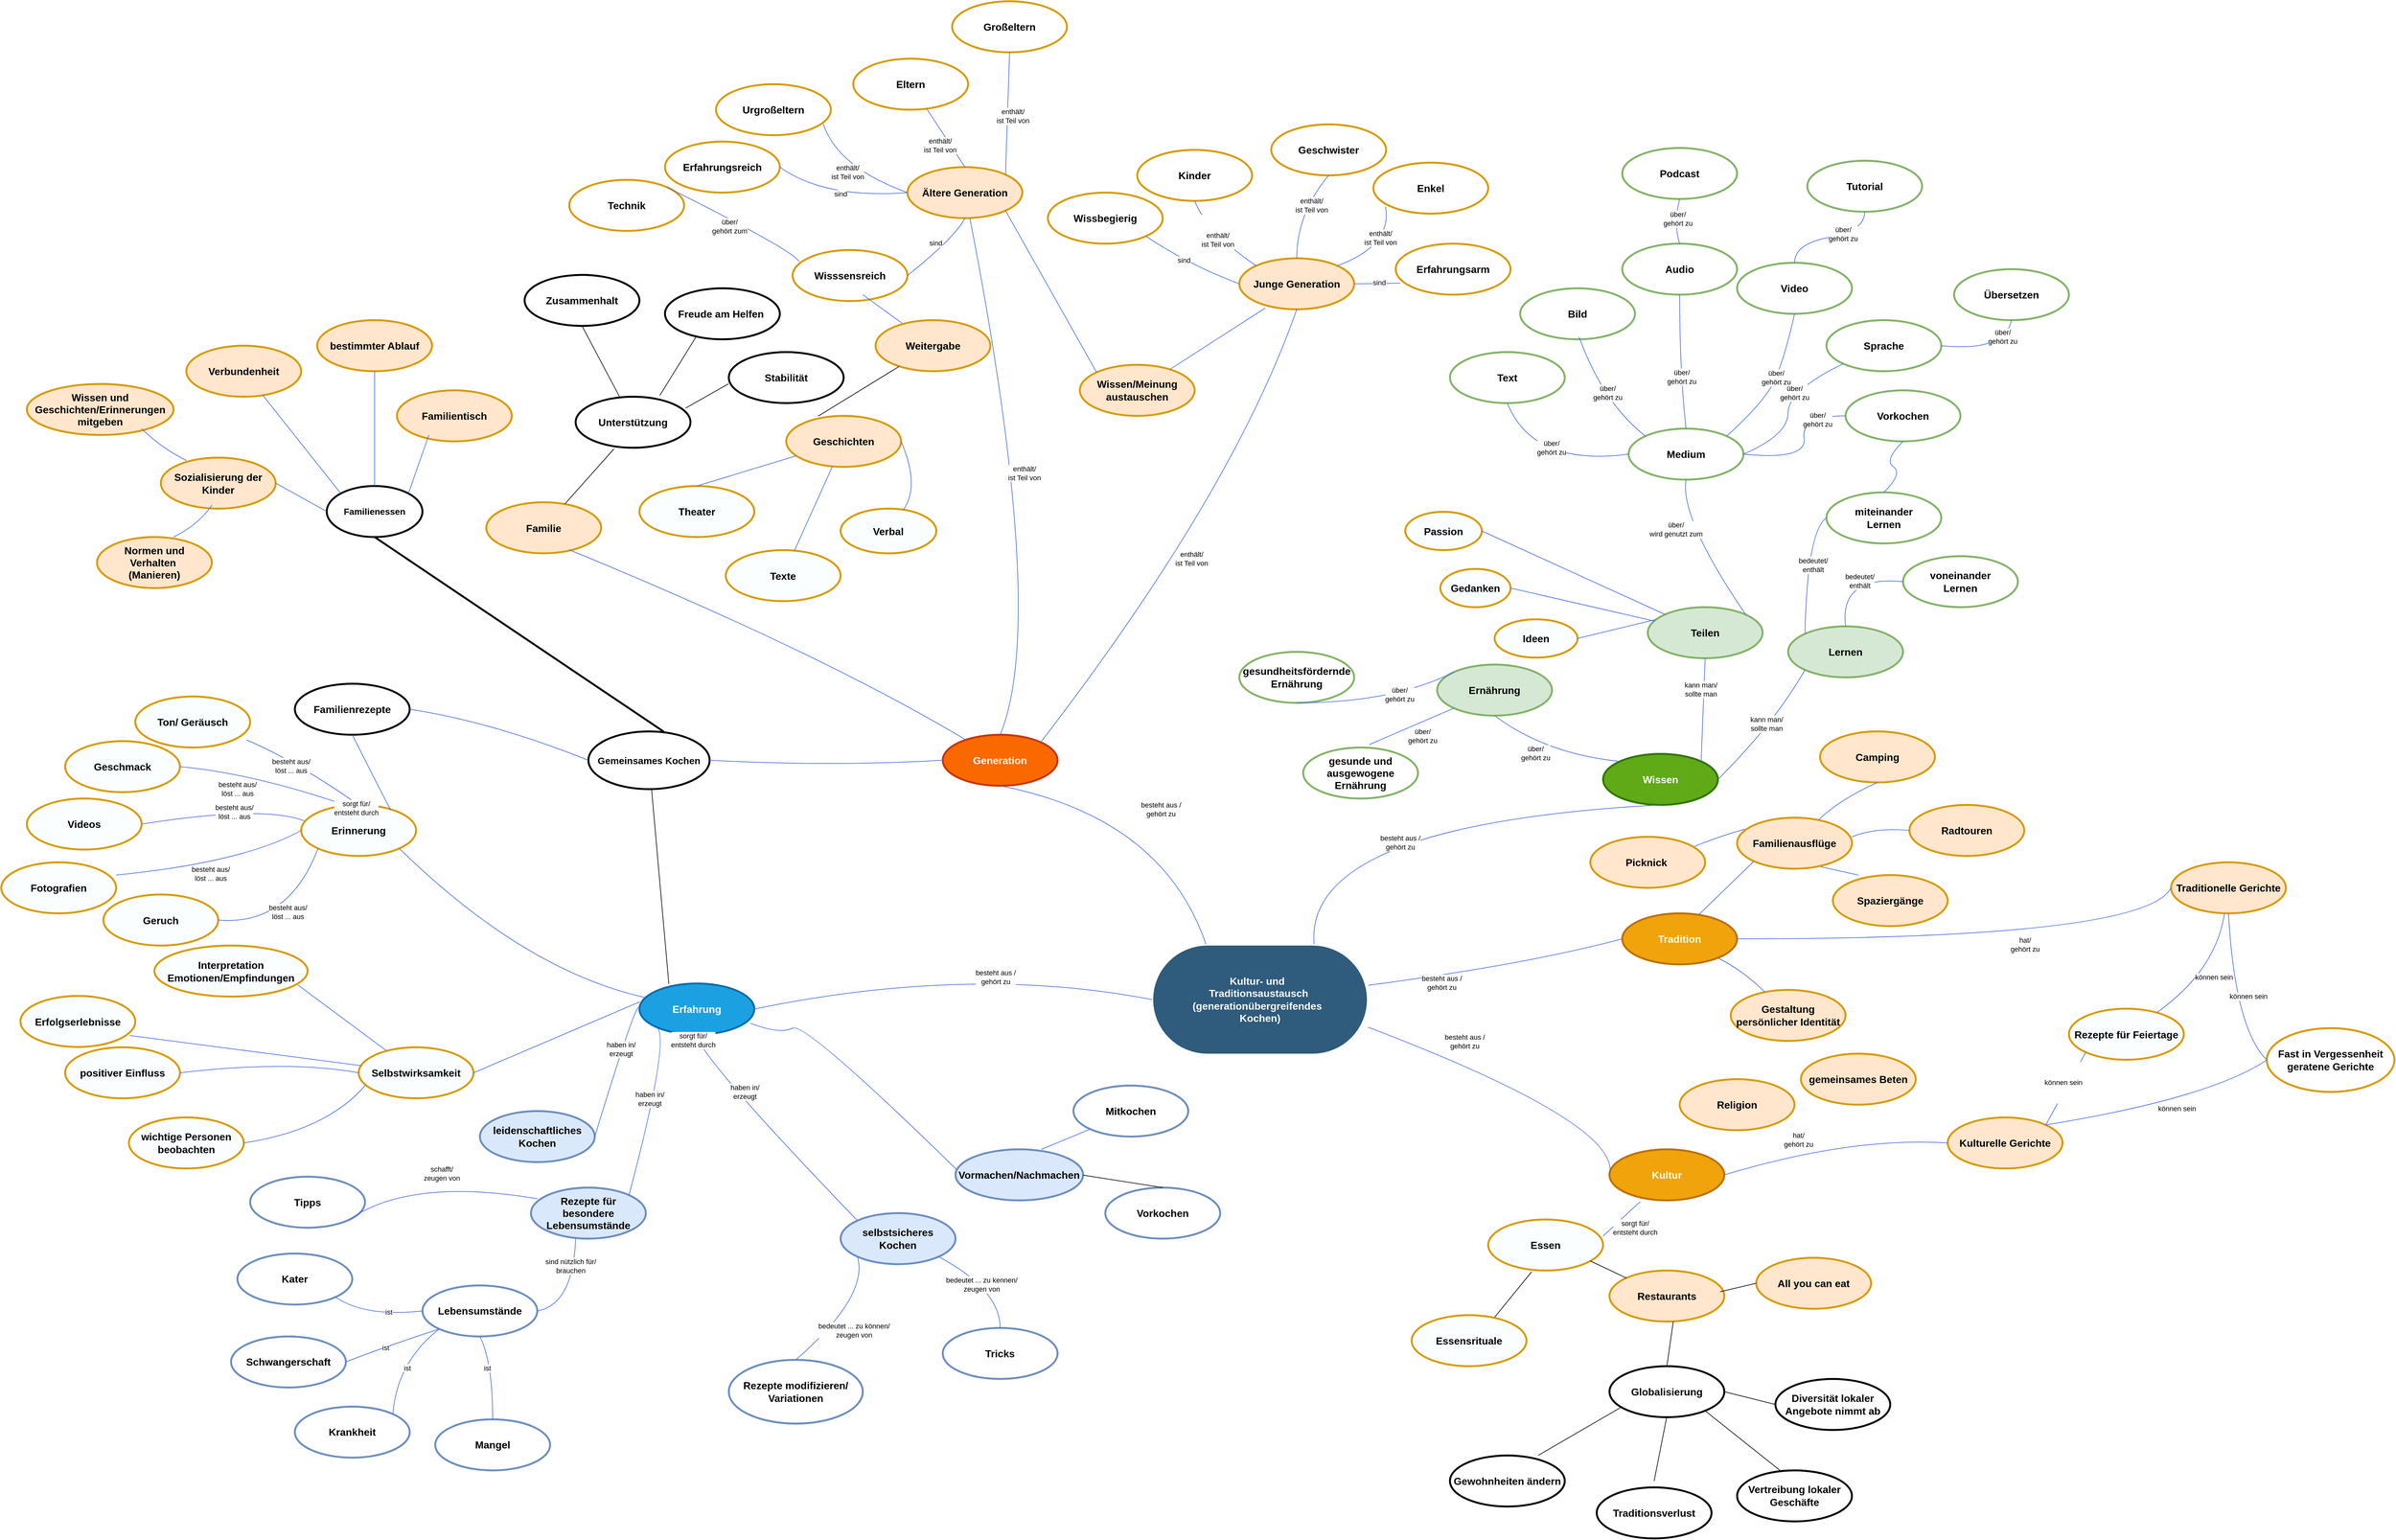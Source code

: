 <mxfile version="13.8.8" type="device" pages="3"><diagram id="6a731a19-8d31-9384-78a2-239565b7b9f0" name="Domänenmodell"><mxGraphModel dx="5553" dy="3667" grid="1" gridSize="10" guides="1" tooltips="1" connect="1" arrows="1" fold="1" page="0" pageScale="1" pageWidth="1169" pageHeight="827" background="#ffffff" math="0" shadow="0"><root><mxCell id="0"/><mxCell id="1" parent="0"/><mxCell id="1749" value="&lt;div&gt;Kultur- und&amp;nbsp;&amp;nbsp;&lt;/div&gt;&lt;div&gt;Traditionsaustausch&amp;nbsp;&lt;/div&gt;&lt;div&gt;(generationübergreifendes&amp;nbsp;&amp;nbsp;&lt;/div&gt;&lt;div&gt;Kochen)&lt;/div&gt;" style="rounded=1;whiteSpace=wrap;html=1;shadow=0;labelBackgroundColor=none;strokeColor=none;strokeWidth=3;fillColor=#2F5B7C;fontFamily=Helvetica;fontSize=16;fontColor=#FFFFFF;align=center;fontStyle=1;spacing=5;arcSize=50;perimeterSpacing=2;" parent="1" vertex="1"><mxGeometry x="495" y="380.5" width="335" height="169.5" as="geometry"/></mxCell><mxCell id="eZMzoH8xPnQWHPTHyq96-1782" value="selbstsicheres Kochen" style="ellipse;whiteSpace=wrap;html=1;rounded=1;shadow=0;fontSize=16;fontStyle=1;strokeColor=#6c8ebf;strokeWidth=3;fillColor=#dae8fc;spacing=5;arcSize=7;" parent="1" vertex="1"><mxGeometry x="5.24" y="800" width="180" height="80" as="geometry"/></mxCell><mxCell id="eZMzoH8xPnQWHPTHyq96-1784" value="leidenschaftliches Kochen" style="ellipse;whiteSpace=wrap;html=1;rounded=1;shadow=0;fontSize=16;fontStyle=1;strokeColor=#6c8ebf;strokeWidth=3;fillColor=#dae8fc;spacing=5;arcSize=7;" parent="1" vertex="1"><mxGeometry x="-560" y="640" width="180" height="80" as="geometry"/></mxCell><mxCell id="eZMzoH8xPnQWHPTHyq96-1785" value="Wissen" style="ellipse;whiteSpace=wrap;html=1;rounded=1;shadow=0;fontSize=16;fontStyle=1;strokeColor=#2D7600;strokeWidth=3;fillColor=#60a917;spacing=5;arcSize=7;fontColor=#ffffff;" parent="1" vertex="1"><mxGeometry x="1200" y="80" width="180" height="80" as="geometry"/></mxCell><mxCell id="eZMzoH8xPnQWHPTHyq96-1788" value="Erfahrung" style="ellipse;whiteSpace=wrap;html=1;rounded=1;shadow=0;fontSize=16;fontColor=#ffffff;fontStyle=1;strokeColor=#006EAF;strokeWidth=3;fillColor=#1ba1e2;spacing=5;arcSize=7;" parent="1" vertex="1"><mxGeometry x="-310" y="440" width="180" height="80" as="geometry"/></mxCell><mxCell id="eZMzoH8xPnQWHPTHyq96-1789" value="gesunde und ausgewogene Ernährung" style="ellipse;whiteSpace=wrap;html=1;rounded=1;shadow=0;fontSize=16;fontStyle=1;strokeColor=#82b366;strokeWidth=3;spacing=5;arcSize=7;fillColor=#FFFFFF;" parent="1" vertex="1"><mxGeometry x="730" y="70" width="180" height="80" as="geometry"/></mxCell><mxCell id="eZMzoH8xPnQWHPTHyq96-1790" value="gesundheitsfördernde Ernährung" style="ellipse;whiteSpace=wrap;html=1;rounded=1;shadow=0;fontSize=16;fontStyle=1;strokeColor=#82b366;strokeWidth=3;spacing=5;arcSize=7;fillColor=#FFFFFF;" parent="1" vertex="1"><mxGeometry x="630" y="-80" width="180" height="80" as="geometry"/></mxCell><mxCell id="eZMzoH8xPnQWHPTHyq96-1791" value="Rezepte für Feiertage" style="ellipse;whiteSpace=wrap;html=1;rounded=1;shadow=0;fontSize=16;fontStyle=1;strokeColor=#d79b00;strokeWidth=3;spacing=5;arcSize=7;fillColor=#FAFEFF;" parent="1" vertex="1"><mxGeometry x="1930" y="479.5" width="180" height="80" as="geometry"/></mxCell><mxCell id="eZMzoH8xPnQWHPTHyq96-1792" value="Rezepte für besondere Lebensumstände" style="ellipse;whiteSpace=wrap;html=1;rounded=1;shadow=0;fontSize=16;fontStyle=1;strokeColor=#6c8ebf;strokeWidth=3;fillColor=#dae8fc;spacing=5;arcSize=7;" parent="1" vertex="1"><mxGeometry x="-480" y="760" width="180" height="80" as="geometry"/></mxCell><mxCell id="eZMzoH8xPnQWHPTHyq96-1793" value="Lebensumstände" style="ellipse;whiteSpace=wrap;html=1;rounded=1;shadow=0;fontSize=16;fontStyle=1;strokeColor=#6c8ebf;strokeWidth=3;spacing=5;arcSize=7;fillColor=#FFFFFF;" parent="1" vertex="1"><mxGeometry x="-650" y="913.35" width="180" height="80" as="geometry"/></mxCell><mxCell id="eZMzoH8xPnQWHPTHyq96-1794" value="Krankheit" style="ellipse;whiteSpace=wrap;html=1;rounded=1;shadow=0;fontSize=16;fontStyle=1;strokeColor=#6c8ebf;strokeWidth=3;spacing=5;arcSize=7;fillColor=#FFFFFF;" parent="1" vertex="1"><mxGeometry x="-850" y="1103.35" width="180" height="80" as="geometry"/></mxCell><mxCell id="eZMzoH8xPnQWHPTHyq96-1795" value="Mangel" style="ellipse;whiteSpace=wrap;html=1;rounded=1;shadow=0;fontSize=16;fontStyle=1;strokeColor=#6c8ebf;strokeWidth=3;spacing=5;arcSize=7;fillColor=#FFFFFF;" parent="1" vertex="1"><mxGeometry x="-630" y="1123.35" width="180" height="80" as="geometry"/></mxCell><mxCell id="eZMzoH8xPnQWHPTHyq96-1796" value="Schwangerschaft" style="ellipse;whiteSpace=wrap;html=1;rounded=1;shadow=0;fontSize=16;fontStyle=1;strokeColor=#6c8ebf;strokeWidth=3;spacing=5;arcSize=7;fillColor=#FFFFFF;" parent="1" vertex="1"><mxGeometry x="-950" y="993.35" width="180" height="80" as="geometry"/></mxCell><mxCell id="eZMzoH8xPnQWHPTHyq96-1797" value="Kater" style="ellipse;whiteSpace=wrap;html=1;rounded=1;shadow=0;fontSize=16;fontStyle=1;strokeColor=#6c8ebf;strokeWidth=3;spacing=5;arcSize=7;fillColor=#FFFFFF;" parent="1" vertex="1"><mxGeometry x="-940" y="863.35" width="180" height="80" as="geometry"/></mxCell><mxCell id="eZMzoH8xPnQWHPTHyq96-1798" value="Technik" style="ellipse;whiteSpace=wrap;html=1;rounded=1;shadow=0;fontSize=16;fontStyle=1;strokeColor=#d79b00;strokeWidth=3;spacing=5;arcSize=7;fillColor=#FFFFFF;" parent="1" vertex="1"><mxGeometry x="-420" y="-820" width="180" height="80" as="geometry"/></mxCell><mxCell id="eZMzoH8xPnQWHPTHyq96-1799" value="Generation" style="ellipse;whiteSpace=wrap;html=1;rounded=1;shadow=0;fontSize=16;fontColor=#ffffff;fontStyle=1;strokeColor=#C73500;strokeWidth=3;fillColor=#fa6800;spacing=5;arcSize=7;" parent="1" vertex="1"><mxGeometry x="165.24" y="50" width="180" height="80" as="geometry"/></mxCell><mxCell id="eZMzoH8xPnQWHPTHyq96-1800" value="Ältere Generation" style="ellipse;whiteSpace=wrap;html=1;rounded=1;shadow=0;fontSize=16;fontStyle=1;strokeColor=#d79b00;strokeWidth=3;spacing=5;arcSize=7;fillColor=#ffe6cc;" parent="1" vertex="1"><mxGeometry x="110" y="-840" width="180" height="80" as="geometry"/></mxCell><mxCell id="eZMzoH8xPnQWHPTHyq96-1801" value="Junge Generation" style="ellipse;whiteSpace=wrap;html=1;rounded=1;shadow=0;fontSize=16;fontStyle=1;strokeColor=#d79b00;strokeWidth=3;spacing=5;arcSize=7;fillColor=#ffe6cc;" parent="1" vertex="1"><mxGeometry x="630" y="-697.04" width="180" height="80" as="geometry"/></mxCell><mxCell id="eZMzoH8xPnQWHPTHyq96-1802" value="Wissbegierig" style="ellipse;whiteSpace=wrap;html=1;rounded=1;shadow=0;fontSize=16;fontStyle=1;strokeColor=#d79b00;strokeWidth=3;spacing=5;arcSize=7;fillColor=#FFFFFF;" parent="1" vertex="1"><mxGeometry x="330" y="-800" width="180" height="80" as="geometry"/></mxCell><mxCell id="eZMzoH8xPnQWHPTHyq96-1803" value="Erfahrungsarm" style="ellipse;whiteSpace=wrap;html=1;rounded=1;shadow=0;fontSize=16;fontStyle=1;strokeColor=#d79b00;strokeWidth=3;spacing=5;arcSize=7;fillColor=#FFFFFF;" parent="1" vertex="1"><mxGeometry x="875" y="-720" width="180" height="80" as="geometry"/></mxCell><mxCell id="eZMzoH8xPnQWHPTHyq96-1804" value="Wisssensreich" style="ellipse;whiteSpace=wrap;html=1;rounded=1;shadow=0;fontSize=16;fontStyle=1;strokeColor=#d79b00;strokeWidth=3;spacing=5;arcSize=7;fillColor=#FFFFFF;" parent="1" vertex="1"><mxGeometry x="-70" y="-710" width="180" height="80" as="geometry"/></mxCell><mxCell id="eZMzoH8xPnQWHPTHyq96-1805" value="Erfahrungsreich" style="ellipse;whiteSpace=wrap;html=1;rounded=1;shadow=0;fontSize=16;fontStyle=1;strokeColor=#d79b00;strokeWidth=3;spacing=5;arcSize=7;fillColor=#FFFFFF;" parent="1" vertex="1"><mxGeometry x="-270" y="-880" width="180" height="80" as="geometry"/></mxCell><mxCell id="eZMzoH8xPnQWHPTHyq96-1806" value="Traditionelle Gerichte" style="ellipse;whiteSpace=wrap;html=1;rounded=1;shadow=0;fontSize=16;fontStyle=1;strokeColor=#d79b00;strokeWidth=3;fillColor=#ffe6cc;spacing=5;arcSize=7;" parent="1" vertex="1"><mxGeometry x="2090" y="250" width="180" height="80" as="geometry"/></mxCell><mxCell id="eZMzoH8xPnQWHPTHyq96-1808" value="Rezepte modifizieren/&lt;br&gt;Variationen" style="ellipse;whiteSpace=wrap;html=1;rounded=1;shadow=0;fontSize=16;fontStyle=1;strokeColor=#6c8ebf;strokeWidth=3;spacing=5;arcSize=7;fillColor=#FFFFFF;" parent="1" vertex="1"><mxGeometry x="-170" y="1030" width="210" height="100" as="geometry"/></mxCell><mxCell id="eZMzoH8xPnQWHPTHyq96-1809" value="Kinder" style="ellipse;whiteSpace=wrap;html=1;rounded=1;shadow=0;fontSize=16;fontStyle=1;strokeColor=#d79b00;strokeWidth=3;spacing=5;arcSize=7;fillColor=#FFFFFF;" parent="1" vertex="1"><mxGeometry x="470" y="-867.04" width="180" height="80" as="geometry"/></mxCell><mxCell id="eZMzoH8xPnQWHPTHyq96-1811" value="Enkel" style="ellipse;whiteSpace=wrap;html=1;rounded=1;shadow=0;fontSize=16;fontStyle=1;strokeColor=#d79b00;strokeWidth=3;spacing=5;arcSize=7;fillColor=#FFFFFF;" parent="1" vertex="1"><mxGeometry x="840" y="-847.04" width="180" height="80" as="geometry"/></mxCell><mxCell id="eZMzoH8xPnQWHPTHyq96-1812" value="Geschwister" style="ellipse;whiteSpace=wrap;html=1;rounded=1;shadow=0;fontSize=16;fontStyle=1;strokeColor=#d79b00;strokeWidth=3;spacing=5;arcSize=7;fillColor=#FFFFFF;" parent="1" vertex="1"><mxGeometry x="680" y="-907.04" width="180" height="80" as="geometry"/></mxCell><mxCell id="eZMzoH8xPnQWHPTHyq96-1813" value="Großeltern" style="ellipse;whiteSpace=wrap;html=1;rounded=1;shadow=0;fontSize=16;fontStyle=1;strokeColor=#d79b00;strokeWidth=3;spacing=5;arcSize=7;fillColor=#FFFFFF;" parent="1" vertex="1"><mxGeometry x="180" y="-1100" width="180" height="80" as="geometry"/></mxCell><mxCell id="eZMzoH8xPnQWHPTHyq96-1814" value="Eltern" style="ellipse;whiteSpace=wrap;html=1;rounded=1;shadow=0;fontSize=16;fontStyle=1;strokeColor=#d79b00;strokeWidth=3;spacing=5;arcSize=7;fillColor=#FFFFFF;" parent="1" vertex="1"><mxGeometry x="25" y="-1010" width="180" height="80" as="geometry"/></mxCell><mxCell id="eZMzoH8xPnQWHPTHyq96-1815" value="Urgroßeltern" style="ellipse;whiteSpace=wrap;html=1;rounded=1;shadow=0;fontSize=16;fontStyle=1;strokeColor=#d79b00;strokeWidth=3;spacing=5;arcSize=7;fillColor=#FFFFFF;" parent="1" vertex="1"><mxGeometry x="-190" y="-970" width="180" height="80" as="geometry"/></mxCell><mxCell id="eZMzoH8xPnQWHPTHyq96-1816" value="Teilen" style="ellipse;whiteSpace=wrap;html=1;rounded=1;shadow=0;fontSize=16;fontStyle=1;strokeColor=#82b366;strokeWidth=3;spacing=5;arcSize=7;fillColor=#d5e8d4;" parent="1" vertex="1"><mxGeometry x="1270" y="-150" width="180" height="80" as="geometry"/></mxCell><mxCell id="eZMzoH8xPnQWHPTHyq96-1818" value="Medium" style="ellipse;whiteSpace=wrap;html=1;rounded=1;shadow=0;fontSize=16;fontStyle=1;strokeColor=#82b366;strokeWidth=3;spacing=5;arcSize=7;fillColor=#FFFFFF;" parent="1" vertex="1"><mxGeometry x="1240" y="-430" width="180" height="80" as="geometry"/></mxCell><mxCell id="eZMzoH8xPnQWHPTHyq96-1819" value="Bild" style="ellipse;whiteSpace=wrap;html=1;rounded=1;shadow=0;fontSize=16;fontStyle=1;strokeColor=#82b366;strokeWidth=3;spacing=5;arcSize=7;fillColor=#FFFFFF;" parent="1" vertex="1"><mxGeometry x="1070" y="-650" width="180" height="80" as="geometry"/></mxCell><mxCell id="eZMzoH8xPnQWHPTHyq96-1820" value="Vorkochen" style="ellipse;whiteSpace=wrap;html=1;rounded=1;shadow=0;fontSize=16;fontStyle=1;strokeColor=#82b366;strokeWidth=3;spacing=5;arcSize=7;fillColor=#FFFFFF;" parent="1" vertex="1"><mxGeometry x="1580" y="-490" width="180" height="80" as="geometry"/></mxCell><mxCell id="eZMzoH8xPnQWHPTHyq96-1821" value="Video" style="ellipse;whiteSpace=wrap;html=1;rounded=1;shadow=0;fontSize=16;fontStyle=1;strokeColor=#82b366;strokeWidth=3;spacing=5;arcSize=7;fillColor=#FFFFFF;" parent="1" vertex="1"><mxGeometry x="1410" y="-690" width="180" height="80" as="geometry"/></mxCell><mxCell id="eZMzoH8xPnQWHPTHyq96-1822" value="Sprache" style="ellipse;whiteSpace=wrap;html=1;rounded=1;shadow=0;fontSize=16;fontStyle=1;strokeColor=#82b366;strokeWidth=3;spacing=5;arcSize=7;fillColor=#FFFFFF;" parent="1" vertex="1"><mxGeometry x="1550" y="-600" width="180" height="80" as="geometry"/></mxCell><mxCell id="eZMzoH8xPnQWHPTHyq96-1823" value="Text" style="ellipse;whiteSpace=wrap;html=1;rounded=1;shadow=0;fontSize=16;fontStyle=1;strokeColor=#82b366;strokeWidth=3;spacing=5;arcSize=7;fillColor=#FFFFFF;" parent="1" vertex="1"><mxGeometry x="960" y="-550" width="180" height="80" as="geometry"/></mxCell><mxCell id="eZMzoH8xPnQWHPTHyq96-1824" value="Audio" style="ellipse;whiteSpace=wrap;html=1;rounded=1;shadow=0;fontSize=16;fontStyle=1;strokeColor=#82b366;strokeWidth=3;spacing=5;arcSize=7;fillColor=#FFFFFF;" parent="1" vertex="1"><mxGeometry x="1230" y="-720" width="180" height="80" as="geometry"/></mxCell><mxCell id="eZMzoH8xPnQWHPTHyq96-1825" value="Tutorial" style="ellipse;whiteSpace=wrap;html=1;rounded=1;shadow=0;fontSize=16;fontStyle=1;strokeColor=#82b366;strokeWidth=3;spacing=5;arcSize=7;fillColor=#FFFFFF;" parent="1" vertex="1"><mxGeometry x="1520" y="-850" width="180" height="80" as="geometry"/></mxCell><mxCell id="eZMzoH8xPnQWHPTHyq96-1826" value="Podcast" style="ellipse;whiteSpace=wrap;html=1;rounded=1;shadow=0;fontSize=16;fontStyle=1;strokeColor=#82b366;strokeWidth=3;spacing=5;arcSize=7;fillColor=#FFFFFF;" parent="1" vertex="1"><mxGeometry x="1230" y="-870" width="180" height="80" as="geometry"/></mxCell><mxCell id="eZMzoH8xPnQWHPTHyq96-1827" value="Übersetzen" style="ellipse;whiteSpace=wrap;html=1;rounded=1;shadow=0;fontSize=16;fontStyle=1;strokeColor=#82b366;strokeWidth=3;spacing=5;arcSize=7;fillColor=#FFFFFF;" parent="1" vertex="1"><mxGeometry x="1750" y="-680" width="180" height="80" as="geometry"/></mxCell><mxCell id="eZMzoH8xPnQWHPTHyq96-1828" value="Tipps" style="ellipse;whiteSpace=wrap;html=1;rounded=1;shadow=0;fontSize=16;fontStyle=1;strokeColor=#6c8ebf;strokeWidth=3;spacing=5;arcSize=7;fillColor=#FFFFFF;" parent="1" vertex="1"><mxGeometry x="-920" y="742.85" width="180" height="80" as="geometry"/></mxCell><mxCell id="eZMzoH8xPnQWHPTHyq96-1829" value="Tricks" style="ellipse;whiteSpace=wrap;html=1;rounded=1;shadow=0;fontSize=16;fontStyle=1;strokeColor=#6c8ebf;strokeWidth=3;spacing=5;arcSize=7;fillColor=#FFFFFF;" parent="1" vertex="1"><mxGeometry x="165.24" y="980" width="180" height="80" as="geometry"/></mxCell><mxCell id="eZMzoH8xPnQWHPTHyq96-1839" value="Lernen" style="ellipse;whiteSpace=wrap;html=1;rounded=1;shadow=0;fontSize=16;fontStyle=1;strokeColor=#82b366;strokeWidth=3;spacing=5;arcSize=7;fillColor=#d5e8d4;" parent="1" vertex="1"><mxGeometry x="1490" y="-120" width="180" height="80" as="geometry"/></mxCell><mxCell id="eZMzoH8xPnQWHPTHyq96-1840" value="voneinander &lt;br&gt;Lernen" style="ellipse;whiteSpace=wrap;html=1;rounded=1;shadow=0;fontSize=16;fontStyle=1;strokeColor=#82b366;strokeWidth=3;spacing=5;arcSize=7;fillColor=#FFFFFF;" parent="1" vertex="1"><mxGeometry x="1670" y="-230" width="180" height="80" as="geometry"/></mxCell><mxCell id="eZMzoH8xPnQWHPTHyq96-1841" value="miteinander&lt;br&gt;Lernen" style="ellipse;whiteSpace=wrap;html=1;rounded=1;shadow=0;fontSize=16;fontStyle=1;strokeColor=#82b366;strokeWidth=3;spacing=5;arcSize=7;fillColor=#FFFFFF;" parent="1" vertex="1"><mxGeometry x="1550" y="-330" width="180" height="80" as="geometry"/></mxCell><mxCell id="eZMzoH8xPnQWHPTHyq96-1844" value="Familie" style="ellipse;whiteSpace=wrap;html=1;rounded=1;shadow=0;fontSize=16;fontStyle=1;strokeColor=#d79b00;strokeWidth=3;fillColor=#ffe6cc;spacing=5;arcSize=7;" parent="1" vertex="1"><mxGeometry x="-550" y="-314.5" width="180" height="80" as="geometry"/></mxCell><mxCell id="eZMzoH8xPnQWHPTHyq96-1847" value="Erinnerung" style="ellipse;whiteSpace=wrap;html=1;rounded=1;shadow=0;fontSize=16;fontStyle=1;strokeColor=#d79b00;strokeWidth=3;spacing=5;arcSize=7;fillColor=#FAFEFF;" parent="1" vertex="1"><mxGeometry x="-840" y="160" width="180" height="80" as="geometry"/></mxCell><mxCell id="eZMzoH8xPnQWHPTHyq96-1848" value="Geruch" style="ellipse;whiteSpace=wrap;html=1;rounded=1;shadow=0;fontSize=16;fontStyle=1;strokeColor=#d79b00;strokeWidth=3;spacing=5;arcSize=7;fillColor=#FAFEFF;" parent="1" vertex="1"><mxGeometry x="-1150" y="300.5" width="180" height="80" as="geometry"/></mxCell><mxCell id="eZMzoH8xPnQWHPTHyq96-1849" value="Geschmack" style="ellipse;whiteSpace=wrap;html=1;rounded=1;shadow=0;fontSize=16;fontStyle=1;strokeColor=#d79b00;strokeWidth=3;spacing=5;arcSize=7;fillColor=#FAFEFF;" parent="1" vertex="1"><mxGeometry x="-1210" y="60" width="180" height="80" as="geometry"/></mxCell><mxCell id="eZMzoH8xPnQWHPTHyq96-1850" value="Fotografien" style="ellipse;whiteSpace=wrap;html=1;rounded=1;shadow=0;fontSize=16;fontStyle=1;strokeColor=#d79b00;strokeWidth=3;spacing=5;arcSize=7;fillColor=#FAFEFF;" parent="1" vertex="1"><mxGeometry x="-1310" y="250" width="180" height="80" as="geometry"/></mxCell><mxCell id="eZMzoH8xPnQWHPTHyq96-1851" value="Videos" style="ellipse;whiteSpace=wrap;html=1;rounded=1;shadow=0;fontSize=16;fontStyle=1;strokeColor=#d79b00;strokeWidth=3;spacing=5;arcSize=7;fillColor=#FAFEFF;" parent="1" vertex="1"><mxGeometry x="-1270" y="150" width="180" height="80" as="geometry"/></mxCell><mxCell id="eZMzoH8xPnQWHPTHyq96-1852" value="Ton/ Geräusch" style="ellipse;whiteSpace=wrap;html=1;rounded=1;shadow=0;fontSize=16;fontStyle=1;strokeColor=#d79b00;strokeWidth=3;spacing=5;arcSize=7;fillColor=#FAFEFF;" parent="1" vertex="1"><mxGeometry x="-1100" y="-10" width="180" height="80" as="geometry"/></mxCell><mxCell id="eZMzoH8xPnQWHPTHyq96-1908" value="" style="curved=1;endArrow=none;html=1;strokeColor=#416BE0;exitX=0;exitY=0.5;exitDx=0;exitDy=0;entryX=0.5;entryY=1;entryDx=0;entryDy=0;endFill=0;" parent="1" source="eZMzoH8xPnQWHPTHyq96-1818" target="eZMzoH8xPnQWHPTHyq96-1823" edge="1"><mxGeometry width="50" height="50" relative="1" as="geometry"><mxPoint x="1110" y="-390" as="sourcePoint"/><mxPoint x="1160" y="-440" as="targetPoint"/><Array as="points"><mxPoint x="1090" y="-370"/></Array></mxGeometry></mxCell><mxCell id="a3xO39cpAkCwm1V6nwQp-1800" value="über/&lt;br&gt;gehört zu" style="edgeLabel;html=1;align=center;verticalAlign=middle;resizable=0;points=[];" parent="eZMzoH8xPnQWHPTHyq96-1908" vertex="1" connectable="0"><mxGeometry x="-0.08" y="-26" relative="1" as="geometry"><mxPoint as="offset"/></mxGeometry></mxCell><mxCell id="eZMzoH8xPnQWHPTHyq96-1910" value="" style="curved=1;endArrow=none;html=1;strokeColor=#416BE0;entryX=0.513;entryY=0.952;entryDx=0;entryDy=0;entryPerimeter=0;exitX=0;exitY=0;exitDx=0;exitDy=0;endFill=0;" parent="1" source="eZMzoH8xPnQWHPTHyq96-1818" target="eZMzoH8xPnQWHPTHyq96-1819" edge="1"><mxGeometry width="50" height="50" relative="1" as="geometry"><mxPoint x="1260" y="-440" as="sourcePoint"/><mxPoint x="1310" y="-490" as="targetPoint"/><Array as="points"><mxPoint x="1200" y="-470"/></Array></mxGeometry></mxCell><mxCell id="a3xO39cpAkCwm1V6nwQp-1801" value="über/&lt;br&gt;gehört zu" style="edgeLabel;html=1;align=center;verticalAlign=middle;resizable=0;points=[];" parent="eZMzoH8xPnQWHPTHyq96-1910" vertex="1" connectable="0"><mxGeometry x="-0.001" y="-12" relative="1" as="geometry"><mxPoint as="offset"/></mxGeometry></mxCell><mxCell id="eZMzoH8xPnQWHPTHyq96-1911" value="" style="curved=1;endArrow=none;html=1;strokeColor=#416BE0;entryX=0.5;entryY=1;entryDx=0;entryDy=0;exitX=0.5;exitY=0;exitDx=0;exitDy=0;endFill=0;" parent="1" source="eZMzoH8xPnQWHPTHyq96-1818" target="eZMzoH8xPnQWHPTHyq96-1824" edge="1"><mxGeometry width="50" height="50" relative="1" as="geometry"><mxPoint x="1320" y="-470" as="sourcePoint"/><mxPoint x="1370" y="-520" as="targetPoint"/><Array as="points"><mxPoint x="1320" y="-520"/></Array></mxGeometry></mxCell><mxCell id="a3xO39cpAkCwm1V6nwQp-1802" value="über/&lt;br&gt;gehört zu" style="edgeLabel;html=1;align=center;verticalAlign=middle;resizable=0;points=[];" parent="eZMzoH8xPnQWHPTHyq96-1911" vertex="1" connectable="0"><mxGeometry x="-0.223" y="-2" relative="1" as="geometry"><mxPoint as="offset"/></mxGeometry></mxCell><mxCell id="eZMzoH8xPnQWHPTHyq96-1912" value="" style="curved=1;endArrow=none;html=1;strokeColor=#416BE0;exitX=0.5;exitY=0;exitDx=0;exitDy=0;entryX=0.5;entryY=1;entryDx=0;entryDy=0;endFill=0;" parent="1" source="eZMzoH8xPnQWHPTHyq96-1824" target="eZMzoH8xPnQWHPTHyq96-1826" edge="1"><mxGeometry width="50" height="50" relative="1" as="geometry"><mxPoint x="1350" y="-740" as="sourcePoint"/><mxPoint x="1400" y="-790" as="targetPoint"/><Array as="points"><mxPoint x="1310" y="-750"/></Array></mxGeometry></mxCell><mxCell id="a3xO39cpAkCwm1V6nwQp-1807" value="über/&lt;br&gt;gehört zu" style="edgeLabel;html=1;align=center;verticalAlign=middle;resizable=0;points=[];" parent="eZMzoH8xPnQWHPTHyq96-1912" vertex="1" connectable="0"><mxGeometry x="0.15" y="-4" relative="1" as="geometry"><mxPoint as="offset"/></mxGeometry></mxCell><mxCell id="eZMzoH8xPnQWHPTHyq96-1913" value="" style="curved=1;endArrow=none;html=1;strokeColor=#416BE0;exitX=1;exitY=0;exitDx=0;exitDy=0;entryX=0.5;entryY=1;entryDx=0;entryDy=0;endFill=0;" parent="1" source="eZMzoH8xPnQWHPTHyq96-1818" target="eZMzoH8xPnQWHPTHyq96-1821" edge="1"><mxGeometry width="50" height="50" relative="1" as="geometry"><mxPoint x="1370" y="-490" as="sourcePoint"/><mxPoint x="1420" y="-540" as="targetPoint"/><Array as="points"><mxPoint x="1440" y="-460"/><mxPoint x="1480" y="-520"/></Array></mxGeometry></mxCell><mxCell id="a3xO39cpAkCwm1V6nwQp-1803" value="über/&lt;br&gt;gehört zu" style="edgeLabel;html=1;align=center;verticalAlign=middle;resizable=0;points=[];" parent="eZMzoH8xPnQWHPTHyq96-1913" vertex="1" connectable="0"><mxGeometry x="0.066" y="2" relative="1" as="geometry"><mxPoint as="offset"/></mxGeometry></mxCell><mxCell id="eZMzoH8xPnQWHPTHyq96-1914" value="" style="curved=1;endArrow=none;html=1;strokeColor=#416BE0;entryX=0.5;entryY=1;entryDx=0;entryDy=0;exitX=0.5;exitY=0;exitDx=0;exitDy=0;endFill=0;" parent="1" source="eZMzoH8xPnQWHPTHyq96-1821" target="eZMzoH8xPnQWHPTHyq96-1825" edge="1"><mxGeometry width="50" height="50" relative="1" as="geometry"><mxPoint x="1470" y="-680" as="sourcePoint"/><mxPoint x="1520" y="-730" as="targetPoint"/><Array as="points"><mxPoint x="1500" y="-720"/><mxPoint x="1610" y="-740"/></Array></mxGeometry></mxCell><mxCell id="a3xO39cpAkCwm1V6nwQp-1806" value="über/&lt;br&gt;gehört zu" style="edgeLabel;html=1;align=center;verticalAlign=middle;resizable=0;points=[];" parent="eZMzoH8xPnQWHPTHyq96-1914" vertex="1" connectable="0"><mxGeometry x="0.254" y="1" relative="1" as="geometry"><mxPoint as="offset"/></mxGeometry></mxCell><mxCell id="eZMzoH8xPnQWHPTHyq96-1915" value="" style="curved=1;endArrow=none;html=1;strokeColor=#416BE0;entryX=0.5;entryY=1;entryDx=0;entryDy=0;exitX=1;exitY=0.5;exitDx=0;exitDy=0;endFill=0;" parent="1" source="eZMzoH8xPnQWHPTHyq96-1822" target="eZMzoH8xPnQWHPTHyq96-1827" edge="1"><mxGeometry width="50" height="50" relative="1" as="geometry"><mxPoint x="1770" y="-510" as="sourcePoint"/><mxPoint x="1830" y="-600" as="targetPoint"/><Array as="points"><mxPoint x="1830" y="-550"/></Array></mxGeometry></mxCell><mxCell id="a3xO39cpAkCwm1V6nwQp-1808" value="über/&lt;br&gt;gehört zu" style="edgeLabel;html=1;align=center;verticalAlign=middle;resizable=0;points=[];" parent="eZMzoH8xPnQWHPTHyq96-1915" vertex="1" connectable="0"><mxGeometry x="0.624" y="9" relative="1" as="geometry"><mxPoint as="offset"/></mxGeometry></mxCell><mxCell id="eZMzoH8xPnQWHPTHyq96-1916" value="" style="curved=1;endArrow=none;html=1;strokeColor=#416BE0;entryX=0;entryY=1;entryDx=0;entryDy=0;exitX=1;exitY=0.5;exitDx=0;exitDy=0;endFill=0;" parent="1" source="eZMzoH8xPnQWHPTHyq96-1818" target="eZMzoH8xPnQWHPTHyq96-1822" edge="1"><mxGeometry width="50" height="50" relative="1" as="geometry"><mxPoint x="1480" y="-340" as="sourcePoint"/><mxPoint x="1530" y="-390" as="targetPoint"/><Array as="points"><mxPoint x="1490" y="-420"/><mxPoint x="1490" y="-490"/></Array></mxGeometry></mxCell><mxCell id="a3xO39cpAkCwm1V6nwQp-1804" value="über/&lt;br&gt;gehört zu" style="edgeLabel;html=1;align=center;verticalAlign=middle;resizable=0;points=[];" parent="eZMzoH8xPnQWHPTHyq96-1916" vertex="1" connectable="0"><mxGeometry x="0.269" y="-8" relative="1" as="geometry"><mxPoint as="offset"/></mxGeometry></mxCell><mxCell id="eZMzoH8xPnQWHPTHyq96-1917" value="" style="curved=1;endArrow=none;html=1;strokeColor=#416BE0;entryX=0;entryY=0.5;entryDx=0;entryDy=0;exitX=1;exitY=0.5;exitDx=0;exitDy=0;endFill=0;" parent="1" source="eZMzoH8xPnQWHPTHyq96-1818" target="eZMzoH8xPnQWHPTHyq96-1820" edge="1"><mxGeometry width="50" height="50" relative="1" as="geometry"><mxPoint x="1500" y="-330" as="sourcePoint"/><mxPoint x="1550" y="-380" as="targetPoint"/><Array as="points"><mxPoint x="1520" y="-380"/><mxPoint x="1510" y="-450"/></Array></mxGeometry></mxCell><mxCell id="a3xO39cpAkCwm1V6nwQp-1805" value="über/&lt;br&gt;gehört zu" style="edgeLabel;html=1;align=center;verticalAlign=middle;resizable=0;points=[];" parent="eZMzoH8xPnQWHPTHyq96-1917" vertex="1" connectable="0"><mxGeometry x="0.633" y="-6" relative="1" as="geometry"><mxPoint as="offset"/></mxGeometry></mxCell><mxCell id="eZMzoH8xPnQWHPTHyq96-1918" value="" style="curved=1;endArrow=none;html=1;strokeColor=#416BE0;entryX=0;entryY=0.5;entryDx=0;entryDy=0;exitX=0;exitY=0;exitDx=0;exitDy=0;endFill=0;" parent="1" source="eZMzoH8xPnQWHPTHyq96-1839" target="eZMzoH8xPnQWHPTHyq96-1841" edge="1"><mxGeometry width="50" height="50" relative="1" as="geometry"><mxPoint x="1270" y="-160" as="sourcePoint"/><mxPoint x="1320" y="-210" as="targetPoint"/><Array as="points"><mxPoint x="1520" y="-270"/></Array></mxGeometry></mxCell><mxCell id="a3xO39cpAkCwm1V6nwQp-1797" value="bedeutet/&lt;br&gt;enthält" style="edgeLabel;html=1;align=center;verticalAlign=middle;resizable=0;points=[];" parent="eZMzoH8xPnQWHPTHyq96-1918" vertex="1" connectable="0"><mxGeometry x="0.175" y="-9" relative="1" as="geometry"><mxPoint x="0.46" y="7.8" as="offset"/></mxGeometry></mxCell><mxCell id="eZMzoH8xPnQWHPTHyq96-1919" value="" style="curved=1;endArrow=none;html=1;strokeColor=#416BE0;entryX=0;entryY=0.5;entryDx=0;entryDy=0;exitX=0.5;exitY=0;exitDx=0;exitDy=0;endFill=0;" parent="1" source="eZMzoH8xPnQWHPTHyq96-1839" target="eZMzoH8xPnQWHPTHyq96-1840" edge="1"><mxGeometry width="50" height="50" relative="1" as="geometry"><mxPoint x="1310" y="-30" as="sourcePoint"/><mxPoint x="1360" y="-80" as="targetPoint"/><Array as="points"><mxPoint x="1570" y="-200"/></Array></mxGeometry></mxCell><mxCell id="a3xO39cpAkCwm1V6nwQp-1798" value="bedeutet/&lt;br&gt;enthält" style="edgeLabel;html=1;align=center;verticalAlign=middle;resizable=0;points=[];" parent="eZMzoH8xPnQWHPTHyq96-1919" vertex="1" connectable="0"><mxGeometry x="0.52" y="-2" relative="1" as="geometry"><mxPoint x="-25.04" y="0.99" as="offset"/></mxGeometry></mxCell><mxCell id="eZMzoH8xPnQWHPTHyq96-1920" value="" style="curved=1;endArrow=none;html=1;strokeColor=#416BE0;endFill=0;entryX=0.5;entryY=1;entryDx=0;entryDy=0;exitX=0.5;exitY=0;exitDx=0;exitDy=0;" parent="1" source="eZMzoH8xPnQWHPTHyq96-1841" target="eZMzoH8xPnQWHPTHyq96-1820" edge="1"><mxGeometry width="50" height="50" relative="1" as="geometry"><mxPoint x="1710" y="-334" as="sourcePoint"/><mxPoint x="1510" y="-370" as="targetPoint"/><Array as="points"><mxPoint x="1670" y="-360"/><mxPoint x="1640" y="-380"/></Array></mxGeometry></mxCell><mxCell id="eZMzoH8xPnQWHPTHyq96-1921" value="" style="curved=1;endArrow=none;html=1;strokeColor=#416BE0;endFill=0;entryX=0.5;entryY=1;entryDx=0;entryDy=0;exitX=1;exitY=0;exitDx=0;exitDy=0;" parent="1" source="eZMzoH8xPnQWHPTHyq96-1816" target="eZMzoH8xPnQWHPTHyq96-1818" edge="1"><mxGeometry width="50" height="50" relative="1" as="geometry"><mxPoint x="1080" y="-290" as="sourcePoint"/><mxPoint x="1130" y="-340" as="targetPoint"/><Array as="points"><mxPoint x="1320" y="-290"/></Array></mxGeometry></mxCell><mxCell id="a3xO39cpAkCwm1V6nwQp-1799" value="über/&lt;br&gt;wird genutzt zum" style="edgeLabel;html=1;align=center;verticalAlign=middle;resizable=0;points=[];" parent="eZMzoH8xPnQWHPTHyq96-1921" vertex="1" connectable="0"><mxGeometry x="0.499" relative="1" as="geometry"><mxPoint x="-6.19" y="17.16" as="offset"/></mxGeometry></mxCell><mxCell id="eZMzoH8xPnQWHPTHyq96-1922" value="Ernährung" style="ellipse;whiteSpace=wrap;html=1;rounded=1;shadow=0;fontSize=16;fontStyle=1;strokeColor=#82b366;strokeWidth=3;spacing=5;arcSize=7;fillColor=#d5e8d4;" parent="1" vertex="1"><mxGeometry x="940" y="-60" width="180" height="80" as="geometry"/></mxCell><mxCell id="eZMzoH8xPnQWHPTHyq96-1923" value="" style="curved=1;endArrow=none;html=1;strokeColor=#416BE0;endFill=0;entryX=0.5;entryY=1;entryDx=0;entryDy=0;exitX=0;exitY=0;exitDx=0;exitDy=0;" parent="1" source="eZMzoH8xPnQWHPTHyq96-1785" target="eZMzoH8xPnQWHPTHyq96-1922" edge="1"><mxGeometry width="50" height="50" relative="1" as="geometry"><mxPoint x="920" y="-10" as="sourcePoint"/><mxPoint x="970" y="-60" as="targetPoint"/><Array as="points"><mxPoint x="1110" y="80"/></Array></mxGeometry></mxCell><mxCell id="a3xO39cpAkCwm1V6nwQp-1791" value="über/&lt;br&gt;gehört zu" style="edgeLabel;html=1;align=center;verticalAlign=middle;resizable=0;points=[];" parent="eZMzoH8xPnQWHPTHyq96-1923" vertex="1" connectable="0"><mxGeometry x="0.5" y="-12" relative="1" as="geometry"><mxPoint x="13.3" y="35.7" as="offset"/></mxGeometry></mxCell><mxCell id="eZMzoH8xPnQWHPTHyq96-1924" value="" style="curved=1;endArrow=none;html=1;strokeColor=#416BE0;endFill=0;entryX=0.5;entryY=1;entryDx=0;entryDy=0;exitX=0;exitY=0;exitDx=0;exitDy=0;" parent="1" source="eZMzoH8xPnQWHPTHyq96-1922" target="eZMzoH8xPnQWHPTHyq96-1790" edge="1"><mxGeometry width="50" height="50" relative="1" as="geometry"><mxPoint x="1096.36" y="-98.284" as="sourcePoint"/><mxPoint x="1040" y="-140" as="targetPoint"/><Array as="points"><mxPoint x="870"/></Array></mxGeometry></mxCell><mxCell id="a3xO39cpAkCwm1V6nwQp-1794" value="über/&lt;br&gt;gehört zu" style="edgeLabel;html=1;align=center;verticalAlign=middle;resizable=0;points=[];" parent="eZMzoH8xPnQWHPTHyq96-1924" vertex="1" connectable="0"><mxGeometry x="0.023" y="-8" relative="1" as="geometry"><mxPoint x="34.66" y="-5.15" as="offset"/></mxGeometry></mxCell><mxCell id="eZMzoH8xPnQWHPTHyq96-1926" value="" style="curved=1;endArrow=none;html=1;strokeColor=#416BE0;endFill=0;entryX=0;entryY=1;entryDx=0;entryDy=0;exitX=1;exitY=0.5;exitDx=0;exitDy=0;" parent="1" source="eZMzoH8xPnQWHPTHyq96-1785" target="eZMzoH8xPnQWHPTHyq96-1839" edge="1"><mxGeometry width="50" height="50" relative="1" as="geometry"><mxPoint x="1260" y="-30" as="sourcePoint"/><mxPoint x="1310" y="-80" as="targetPoint"/><Array as="points"><mxPoint x="1470" y="30"/></Array></mxGeometry></mxCell><mxCell id="a3xO39cpAkCwm1V6nwQp-1793" value="kann man/&lt;br&gt;sollte man" style="edgeLabel;html=1;align=center;verticalAlign=middle;resizable=0;points=[];" parent="eZMzoH8xPnQWHPTHyq96-1926" vertex="1" connectable="0"><mxGeometry x="0.042" y="8" relative="1" as="geometry"><mxPoint as="offset"/></mxGeometry></mxCell><mxCell id="eZMzoH8xPnQWHPTHyq96-1927" value="" style="curved=1;endArrow=none;html=1;strokeColor=#416BE0;endFill=0;entryX=0.5;entryY=1;entryDx=0;entryDy=0;exitX=1;exitY=0;exitDx=0;exitDy=0;" parent="1" source="eZMzoH8xPnQWHPTHyq96-1785" target="eZMzoH8xPnQWHPTHyq96-1816" edge="1"><mxGeometry width="50" height="50" relative="1" as="geometry"><mxPoint x="1160" y="-110" as="sourcePoint"/><mxPoint x="1210" y="-160" as="targetPoint"/><Array as="points"/></mxGeometry></mxCell><mxCell id="a3xO39cpAkCwm1V6nwQp-1792" value="kann man/&lt;br&gt;sollte man" style="edgeLabel;html=1;align=center;verticalAlign=middle;resizable=0;points=[];" parent="eZMzoH8xPnQWHPTHyq96-1927" vertex="1" connectable="0"><mxGeometry x="0.399" y="5" relative="1" as="geometry"><mxPoint as="offset"/></mxGeometry></mxCell><mxCell id="eZMzoH8xPnQWHPTHyq96-1928" value="" style="curved=1;endArrow=none;html=1;strokeColor=#416BE0;endFill=0;exitX=0.039;exitY=0.775;exitDx=0;exitDy=0;entryX=1;entryY=0.5;entryDx=0;entryDy=0;exitPerimeter=0;" parent="1" source="eZMzoH8xPnQWHPTHyq96-1803" target="eZMzoH8xPnQWHPTHyq96-1801" edge="1"><mxGeometry width="50" height="50" relative="1" as="geometry"><mxPoint x="380" y="-647.04" as="sourcePoint"/><mxPoint x="520" y="-637.04" as="targetPoint"/><Array as="points"/></mxGeometry></mxCell><mxCell id="a3xO39cpAkCwm1V6nwQp-1789" value="sind" style="edgeLabel;html=1;align=center;verticalAlign=middle;resizable=0;points=[];" parent="eZMzoH8xPnQWHPTHyq96-1928" vertex="1" connectable="0"><mxGeometry x="-0.067" y="-2" relative="1" as="geometry"><mxPoint as="offset"/></mxGeometry></mxCell><mxCell id="eZMzoH8xPnQWHPTHyq96-1929" value="" style="curved=1;endArrow=none;html=1;strokeColor=#416BE0;endFill=0;entryX=1;entryY=1;entryDx=0;entryDy=0;exitX=0;exitY=0.5;exitDx=0;exitDy=0;" parent="1" source="eZMzoH8xPnQWHPTHyq96-1801" target="eZMzoH8xPnQWHPTHyq96-1802" edge="1"><mxGeometry width="50" height="50" relative="1" as="geometry"><mxPoint x="550" y="-637.04" as="sourcePoint"/><mxPoint x="600" y="-687.04" as="targetPoint"/><Array as="points"><mxPoint x="550" y="-687.04"/></Array></mxGeometry></mxCell><mxCell id="a3xO39cpAkCwm1V6nwQp-1790" value="sind" style="edgeLabel;html=1;align=center;verticalAlign=middle;resizable=0;points=[];" parent="eZMzoH8xPnQWHPTHyq96-1929" vertex="1" connectable="0"><mxGeometry x="0.152" y="-2" relative="1" as="geometry"><mxPoint as="offset"/></mxGeometry></mxCell><mxCell id="eZMzoH8xPnQWHPTHyq96-1930" value="&#10;&#10;&lt;span style=&quot;color: rgb(0, 0, 0); font-family: helvetica; font-size: 11px; font-style: normal; font-weight: 400; letter-spacing: normal; text-align: center; text-indent: 0px; text-transform: none; word-spacing: 0px; background-color: rgb(255, 255, 255); display: inline; float: none;&quot;&gt;enthält/&lt;/span&gt;&lt;br style=&quot;color: rgb(0, 0, 0); font-family: helvetica; font-size: 11px; font-style: normal; font-weight: 400; letter-spacing: normal; text-align: center; text-indent: 0px; text-transform: none; word-spacing: 0px;&quot;&gt;&lt;span style=&quot;color: rgb(0, 0, 0); font-family: helvetica; font-size: 11px; font-style: normal; font-weight: 400; letter-spacing: normal; text-align: center; text-indent: 0px; text-transform: none; word-spacing: 0px; background-color: rgb(255, 255, 255); display: inline; float: none;&quot;&gt;ist Teil von&lt;/span&gt;&#10;&#10;" style="curved=1;endArrow=none;html=1;strokeColor=#416BE0;endFill=0;entryX=0.5;entryY=1;entryDx=0;entryDy=0;exitX=0;exitY=0;exitDx=0;exitDy=0;" parent="1" source="eZMzoH8xPnQWHPTHyq96-1801" target="eZMzoH8xPnQWHPTHyq96-1809" edge="1"><mxGeometry width="50" height="50" relative="1" as="geometry"><mxPoint x="580" y="-687.04" as="sourcePoint"/><mxPoint x="630" y="-737.04" as="targetPoint"/><Array as="points"><mxPoint x="580" y="-737.04"/></Array></mxGeometry></mxCell><mxCell id="eZMzoH8xPnQWHPTHyq96-1932" value="" style="curved=1;endArrow=none;html=1;strokeColor=#416BE0;endFill=0;entryX=0.5;entryY=1;entryDx=0;entryDy=0;exitX=0.5;exitY=0;exitDx=0;exitDy=0;" parent="1" source="eZMzoH8xPnQWHPTHyq96-1801" target="eZMzoH8xPnQWHPTHyq96-1812" edge="1"><mxGeometry width="50" height="50" relative="1" as="geometry"><mxPoint x="720" y="-717.04" as="sourcePoint"/><mxPoint x="770" y="-767.04" as="targetPoint"/><Array as="points"><mxPoint x="720" y="-767.04"/></Array></mxGeometry></mxCell><mxCell id="a3xO39cpAkCwm1V6nwQp-1782" value="enthält/&lt;br&gt;ist Teil von" style="edgeLabel;html=1;align=center;verticalAlign=middle;resizable=0;points=[];" parent="eZMzoH8xPnQWHPTHyq96-1932" vertex="1" connectable="0"><mxGeometry x="0.279" y="-9" relative="1" as="geometry"><mxPoint as="offset"/></mxGeometry></mxCell><mxCell id="eZMzoH8xPnQWHPTHyq96-1933" value="" style="curved=1;endArrow=none;html=1;strokeColor=#416BE0;endFill=0;entryX=0.106;entryY=0.864;entryDx=0;entryDy=0;entryPerimeter=0;exitX=1;exitY=0;exitDx=0;exitDy=0;" parent="1" source="eZMzoH8xPnQWHPTHyq96-1801" target="eZMzoH8xPnQWHPTHyq96-1811" edge="1"><mxGeometry width="50" height="50" relative="1" as="geometry"><mxPoint x="760" y="-707.04" as="sourcePoint"/><mxPoint x="810" y="-757.04" as="targetPoint"/><Array as="points"><mxPoint x="870" y="-717.04"/></Array></mxGeometry></mxCell><mxCell id="a3xO39cpAkCwm1V6nwQp-1781" value="enthält/&lt;br&gt;ist Teil von" style="edgeLabel;html=1;align=center;verticalAlign=middle;resizable=0;points=[];" parent="eZMzoH8xPnQWHPTHyq96-1933" vertex="1" connectable="0"><mxGeometry x="0.011" y="18" relative="1" as="geometry"><mxPoint as="offset"/></mxGeometry></mxCell><mxCell id="eZMzoH8xPnQWHPTHyq96-1934" value="" style="curved=1;endArrow=none;html=1;strokeColor=#416BE0;endFill=0;entryX=1;entryY=0.5;entryDx=0;entryDy=0;exitX=0.5;exitY=1;exitDx=0;exitDy=0;" parent="1" source="eZMzoH8xPnQWHPTHyq96-1800" target="eZMzoH8xPnQWHPTHyq96-1804" edge="1"><mxGeometry width="50" height="50" relative="1" as="geometry"><mxPoint y="-151" as="sourcePoint"/><mxPoint x="50" y="-201" as="targetPoint"/><Array as="points"><mxPoint x="185" y="-730"/></Array></mxGeometry></mxCell><mxCell id="a3xO39cpAkCwm1V6nwQp-1786" value="sind" style="edgeLabel;html=1;align=center;verticalAlign=middle;resizable=0;points=[];" parent="eZMzoH8xPnQWHPTHyq96-1934" vertex="1" connectable="0"><mxGeometry x="-0.023" y="-13" relative="1" as="geometry"><mxPoint as="offset"/></mxGeometry></mxCell><mxCell id="eZMzoH8xPnQWHPTHyq96-1935" value="" style="curved=1;endArrow=none;html=1;strokeColor=#416BE0;endFill=0;entryX=0;entryY=0.5;entryDx=0;entryDy=0;exitX=1;exitY=0.5;exitDx=0;exitDy=0;" parent="1" source="eZMzoH8xPnQWHPTHyq96-1805" target="eZMzoH8xPnQWHPTHyq96-1800" edge="1"><mxGeometry width="50" height="50" relative="1" as="geometry"><mxPoint y="-81" as="sourcePoint"/><mxPoint x="50" y="-131" as="targetPoint"/><Array as="points"><mxPoint x="-20" y="-790"/></Array></mxGeometry></mxCell><mxCell id="a3xO39cpAkCwm1V6nwQp-1787" value="sind" style="edgeLabel;html=1;align=center;verticalAlign=middle;resizable=0;points=[];" parent="eZMzoH8xPnQWHPTHyq96-1935" vertex="1" connectable="0"><mxGeometry x="0.029" y="6" relative="1" as="geometry"><mxPoint as="offset"/></mxGeometry></mxCell><mxCell id="eZMzoH8xPnQWHPTHyq96-1936" value="" style="curved=1;endArrow=none;html=1;strokeColor=#416BE0;endFill=0;entryX=0;entryY=0.5;entryDx=0;entryDy=0;exitX=0.933;exitY=0.775;exitDx=0;exitDy=0;exitPerimeter=0;" parent="1" source="eZMzoH8xPnQWHPTHyq96-1815" target="eZMzoH8xPnQWHPTHyq96-1800" edge="1"><mxGeometry width="50" height="50" relative="1" as="geometry"><mxPoint x="10" y="-41" as="sourcePoint"/><mxPoint x="60" y="-91" as="targetPoint"/><Array as="points"><mxPoint y="-840"/></Array></mxGeometry></mxCell><mxCell id="a3xO39cpAkCwm1V6nwQp-1783" value="enthält/&lt;br&gt;ist Teil von" style="edgeLabel;html=1;align=center;verticalAlign=middle;resizable=0;points=[];" parent="eZMzoH8xPnQWHPTHyq96-1936" vertex="1" connectable="0"><mxGeometry x="-0.054" y="-2" relative="1" as="geometry"><mxPoint as="offset"/></mxGeometry></mxCell><mxCell id="eZMzoH8xPnQWHPTHyq96-1937" value="" style="curved=1;endArrow=none;html=1;strokeColor=#416BE0;endFill=0;entryX=0.5;entryY=0;entryDx=0;entryDy=0;" parent="1" source="eZMzoH8xPnQWHPTHyq96-1814" target="eZMzoH8xPnQWHPTHyq96-1800" edge="1"><mxGeometry width="50" height="50" relative="1" as="geometry"><mxPoint x="110" y="-1" as="sourcePoint"/><mxPoint x="160" y="-51" as="targetPoint"/><Array as="points"/></mxGeometry></mxCell><mxCell id="a3xO39cpAkCwm1V6nwQp-1784" value="enthält/&lt;br&gt;ist Teil von" style="edgeLabel;html=1;align=center;verticalAlign=middle;resizable=0;points=[];" parent="eZMzoH8xPnQWHPTHyq96-1937" vertex="1" connectable="0"><mxGeometry x="0.08" y="-14" relative="1" as="geometry"><mxPoint as="offset"/></mxGeometry></mxCell><mxCell id="eZMzoH8xPnQWHPTHyq96-1938" value="" style="curved=1;endArrow=none;html=1;strokeColor=#416BE0;endFill=0;entryX=1;entryY=0;entryDx=0;entryDy=0;" parent="1" target="eZMzoH8xPnQWHPTHyq96-1800" edge="1"><mxGeometry width="50" height="50" relative="1" as="geometry"><mxPoint x="270" y="-1020" as="sourcePoint"/><mxPoint x="264" y="-850" as="targetPoint"/><Array as="points"/></mxGeometry></mxCell><mxCell id="a3xO39cpAkCwm1V6nwQp-1785" value="enthält/&lt;br&gt;ist Teil von" style="edgeLabel;html=1;align=center;verticalAlign=middle;resizable=0;points=[];" parent="eZMzoH8xPnQWHPTHyq96-1938" vertex="1" connectable="0"><mxGeometry x="0.037" y="8" relative="1" as="geometry"><mxPoint as="offset"/></mxGeometry></mxCell><mxCell id="eZMzoH8xPnQWHPTHyq96-1939" value="" style="curved=1;endArrow=none;html=1;strokeColor=#416BE0;endFill=0;entryX=0.056;entryY=0.225;entryDx=0;entryDy=0;exitX=1;exitY=0;exitDx=0;exitDy=0;entryPerimeter=0;" parent="1" source="eZMzoH8xPnQWHPTHyq96-1798" target="eZMzoH8xPnQWHPTHyq96-1804" edge="1"><mxGeometry width="50" height="50" relative="1" as="geometry"><mxPoint x="-280" y="-261" as="sourcePoint"/><mxPoint x="-230" y="-311" as="targetPoint"/><Array as="points"><mxPoint x="-70" y="-710"/></Array></mxGeometry></mxCell><mxCell id="a3xO39cpAkCwm1V6nwQp-1788" value="über/&lt;br&gt;gehört zum" style="edgeLabel;html=1;align=center;verticalAlign=middle;resizable=0;points=[];" parent="eZMzoH8xPnQWHPTHyq96-1939" vertex="1" connectable="0"><mxGeometry x="-0.049" y="-11" relative="1" as="geometry"><mxPoint as="offset"/></mxGeometry></mxCell><mxCell id="eZMzoH8xPnQWHPTHyq96-1940" value="" style="curved=1;endArrow=none;html=1;strokeColor=#416BE0;endFill=0;entryX=0.5;entryY=1;entryDx=0;entryDy=0;exitX=1;exitY=0;exitDx=0;exitDy=0;" parent="1" source="eZMzoH8xPnQWHPTHyq96-1799" target="eZMzoH8xPnQWHPTHyq96-1801" edge="1"><mxGeometry width="50" height="50" relative="1" as="geometry"><mxPoint x="510" y="-230" as="sourcePoint"/><mxPoint x="360" y="-251" as="targetPoint"/><Array as="points"><mxPoint x="620" y="-330"/></Array></mxGeometry></mxCell><mxCell id="a3xO39cpAkCwm1V6nwQp-1779" value="enthält/&lt;br&gt;ist Teil von" style="edgeLabel;html=1;align=center;verticalAlign=middle;resizable=0;points=[];" parent="eZMzoH8xPnQWHPTHyq96-1940" vertex="1" connectable="0"><mxGeometry x="-0.068" y="-11" relative="1" as="geometry"><mxPoint as="offset"/></mxGeometry></mxCell><mxCell id="eZMzoH8xPnQWHPTHyq96-1941" value="" style="curved=1;endArrow=none;html=1;strokeColor=#416BE0;endFill=0;entryX=0.5;entryY=0;entryDx=0;entryDy=0;" parent="1" source="eZMzoH8xPnQWHPTHyq96-1800" target="eZMzoH8xPnQWHPTHyq96-1799" edge="1"><mxGeometry width="50" height="50" relative="1" as="geometry"><mxPoint x="270" y="-201" as="sourcePoint"/><mxPoint x="320" y="-251" as="targetPoint"/><Array as="points"><mxPoint x="330" y="-131"/></Array></mxGeometry></mxCell><mxCell id="a3xO39cpAkCwm1V6nwQp-1780" value="enthält/&lt;br&gt;ist Teil von" style="edgeLabel;html=1;align=center;verticalAlign=middle;resizable=0;points=[];" parent="eZMzoH8xPnQWHPTHyq96-1941" vertex="1" connectable="0"><mxGeometry x="-0.022" y="7" relative="1" as="geometry"><mxPoint as="offset"/></mxGeometry></mxCell><mxCell id="eZMzoH8xPnQWHPTHyq96-1942" value="" style="curved=1;endArrow=none;html=1;strokeColor=#416BE0;endFill=0;entryX=0;entryY=0.5;entryDx=0;entryDy=0;exitX=1;exitY=0.5;exitDx=0;exitDy=0;" parent="1" source="eZMzoH8xPnQWHPTHyq96-1784" target="eZMzoH8xPnQWHPTHyq96-1788" edge="1"><mxGeometry width="50" height="50" relative="1" as="geometry"><mxPoint x="-310" y="530.5" as="sourcePoint"/><mxPoint x="-260" y="480.5" as="targetPoint"/><Array as="points"><mxPoint x="-310" y="450.5"/></Array></mxGeometry></mxCell><mxCell id="a3xO39cpAkCwm1V6nwQp-1768" value="haben in/&lt;br&gt;erzeugt" style="edgeLabel;html=1;align=center;verticalAlign=middle;resizable=0;points=[];" parent="eZMzoH8xPnQWHPTHyq96-1942" vertex="1" connectable="0"><mxGeometry x="0.062" y="1" relative="1" as="geometry"><mxPoint as="offset"/></mxGeometry></mxCell><mxCell id="eZMzoH8xPnQWHPTHyq96-1943" value="" style="curved=1;endArrow=none;html=1;strokeColor=#416BE0;endFill=0;entryX=0;entryY=1;entryDx=0;entryDy=0;exitX=1;exitY=0;exitDx=0;exitDy=0;" parent="1" source="eZMzoH8xPnQWHPTHyq96-1792" target="eZMzoH8xPnQWHPTHyq96-1788" edge="1"><mxGeometry width="50" height="50" relative="1" as="geometry"><mxPoint x="-230" y="570.5" as="sourcePoint"/><mxPoint x="-180" y="520.5" as="targetPoint"/><Array as="points"><mxPoint x="-260" y="521"/></Array></mxGeometry></mxCell><mxCell id="a3xO39cpAkCwm1V6nwQp-1771" value="haben in/&lt;br&gt;erzeugt" style="edgeLabel;html=1;align=center;verticalAlign=middle;resizable=0;points=[];" parent="eZMzoH8xPnQWHPTHyq96-1943" vertex="1" connectable="0"><mxGeometry x="0.08" y="8" relative="1" as="geometry"><mxPoint as="offset"/></mxGeometry></mxCell><mxCell id="eZMzoH8xPnQWHPTHyq96-1944" value="" style="curved=1;endArrow=none;html=1;strokeColor=#416BE0;endFill=0;entryX=0.5;entryY=1;entryDx=0;entryDy=0;exitX=0;exitY=0;exitDx=0;exitDy=0;" parent="1" source="eZMzoH8xPnQWHPTHyq96-1782" target="eZMzoH8xPnQWHPTHyq96-1788" edge="1"><mxGeometry width="50" height="50" relative="1" as="geometry"><mxPoint x="-220" y="600.5" as="sourcePoint"/><mxPoint x="-170" y="550.5" as="targetPoint"/><Array as="points"><mxPoint x="-220" y="550.5"/></Array></mxGeometry></mxCell><mxCell id="a3xO39cpAkCwm1V6nwQp-1770" value="haben in/&lt;br&gt;erzeugt" style="edgeLabel;html=1;align=center;verticalAlign=middle;resizable=0;points=[];" parent="eZMzoH8xPnQWHPTHyq96-1944" vertex="1" connectable="0"><mxGeometry x="0.363" y="-13" relative="1" as="geometry"><mxPoint as="offset"/></mxGeometry></mxCell><mxCell id="eZMzoH8xPnQWHPTHyq96-1945" value="" style="curved=1;endArrow=none;html=1;strokeColor=#416BE0;endFill=0;entryX=0;entryY=1;entryDx=0;entryDy=0;exitX=0.5;exitY=0;exitDx=0;exitDy=0;" parent="1" source="eZMzoH8xPnQWHPTHyq96-1808" target="eZMzoH8xPnQWHPTHyq96-1782" edge="1"><mxGeometry width="50" height="50" relative="1" as="geometry"><mxPoint x="-270" y="760.5" as="sourcePoint"/><mxPoint x="-220" y="710.5" as="targetPoint"/><Array as="points"><mxPoint x="50" y="930"/></Array></mxGeometry></mxCell><mxCell id="a3xO39cpAkCwm1V6nwQp-1777" value="bedeutet ... zu können/&lt;br&gt;zeugen von" style="edgeLabel;html=1;align=center;verticalAlign=middle;resizable=0;points=[];" parent="eZMzoH8xPnQWHPTHyq96-1945" vertex="1" connectable="0"><mxGeometry x="-0.087" y="-25" relative="1" as="geometry"><mxPoint as="offset"/></mxGeometry></mxCell><mxCell id="eZMzoH8xPnQWHPTHyq96-1946" value="" style="curved=1;endArrow=none;html=1;strokeColor=#416BE0;endFill=0;entryX=1;entryY=1;entryDx=0;entryDy=0;exitX=0.5;exitY=0;exitDx=0;exitDy=0;" parent="1" source="eZMzoH8xPnQWHPTHyq96-1829" target="eZMzoH8xPnQWHPTHyq96-1782" edge="1"><mxGeometry width="50" height="50" relative="1" as="geometry"><mxPoint x="185.24" y="960" as="sourcePoint"/><mxPoint x="235.24" y="910" as="targetPoint"/><Array as="points"><mxPoint x="255.24" y="920"/></Array></mxGeometry></mxCell><mxCell id="a3xO39cpAkCwm1V6nwQp-1778" value="bedeutet ... zu kennen/&lt;br&gt;zeugen von" style="edgeLabel;html=1;align=center;verticalAlign=middle;resizable=0;points=[];" parent="eZMzoH8xPnQWHPTHyq96-1946" vertex="1" connectable="0"><mxGeometry x="0.06" y="7" relative="1" as="geometry"><mxPoint as="offset"/></mxGeometry></mxCell><mxCell id="eZMzoH8xPnQWHPTHyq96-1947" value="" style="curved=1;endArrow=none;html=1;strokeColor=#416BE0;endFill=0;entryX=0.389;entryY=1;entryDx=0;entryDy=0;exitX=1;exitY=0.5;exitDx=0;exitDy=0;entryPerimeter=0;" parent="1" source="eZMzoH8xPnQWHPTHyq96-1793" target="eZMzoH8xPnQWHPTHyq96-1792" edge="1"><mxGeometry width="50" height="50" relative="1" as="geometry"><mxPoint x="-430" y="1013.35" as="sourcePoint"/><mxPoint x="-413.64" y="901.634" as="targetPoint"/><Array as="points"><mxPoint x="-414" y="943.35"/></Array></mxGeometry></mxCell><mxCell id="a3xO39cpAkCwm1V6nwQp-1772" value="sind nützlich für/&lt;br&gt;brauchen" style="edgeLabel;html=1;align=center;verticalAlign=middle;resizable=0;points=[];" parent="eZMzoH8xPnQWHPTHyq96-1947" vertex="1" connectable="0"><mxGeometry x="0.462" y="7" relative="1" as="geometry"><mxPoint as="offset"/></mxGeometry></mxCell><mxCell id="eZMzoH8xPnQWHPTHyq96-1948" value="" style="curved=1;endArrow=none;html=1;strokeColor=#416BE0;endFill=0;entryX=0;entryY=0.5;entryDx=0;entryDy=0;exitX=1;exitY=1;exitDx=0;exitDy=0;" parent="1" source="eZMzoH8xPnQWHPTHyq96-1797" target="eZMzoH8xPnQWHPTHyq96-1793" edge="1"><mxGeometry width="50" height="50" relative="1" as="geometry"><mxPoint x="-740" y="1013.35" as="sourcePoint"/><mxPoint x="-690" y="963.35" as="targetPoint"/><Array as="points"><mxPoint x="-740" y="963.35"/></Array></mxGeometry></mxCell><mxCell id="a3xO39cpAkCwm1V6nwQp-1776" value="ist" style="edgeLabel;html=1;align=center;verticalAlign=middle;resizable=0;points=[];" parent="eZMzoH8xPnQWHPTHyq96-1948" vertex="1" connectable="0"><mxGeometry x="0.281" y="4" relative="1" as="geometry"><mxPoint as="offset"/></mxGeometry></mxCell><mxCell id="eZMzoH8xPnQWHPTHyq96-1949" value="" style="curved=1;endArrow=none;html=1;strokeColor=#416BE0;endFill=0;entryX=0;entryY=1;entryDx=0;entryDy=0;exitX=1;exitY=0.5;exitDx=0;exitDy=0;" parent="1" source="eZMzoH8xPnQWHPTHyq96-1796" target="eZMzoH8xPnQWHPTHyq96-1793" edge="1"><mxGeometry width="50" height="50" relative="1" as="geometry"><mxPoint x="-720" y="1063.35" as="sourcePoint"/><mxPoint x="-670" y="1013.35" as="targetPoint"/><Array as="points"><mxPoint x="-720" y="1013.35"/></Array></mxGeometry></mxCell><mxCell id="a3xO39cpAkCwm1V6nwQp-1775" value="ist" style="edgeLabel;html=1;align=center;verticalAlign=middle;resizable=0;points=[];" parent="eZMzoH8xPnQWHPTHyq96-1949" vertex="1" connectable="0"><mxGeometry x="-0.148" y="-1" relative="1" as="geometry"><mxPoint as="offset"/></mxGeometry></mxCell><mxCell id="eZMzoH8xPnQWHPTHyq96-1950" value="" style="curved=1;endArrow=none;html=1;strokeColor=#416BE0;endFill=0;entryX=0;entryY=1;entryDx=0;entryDy=0;exitX=1;exitY=0;exitDx=0;exitDy=0;" parent="1" source="eZMzoH8xPnQWHPTHyq96-1794" target="eZMzoH8xPnQWHPTHyq96-1793" edge="1"><mxGeometry width="50" height="50" relative="1" as="geometry"><mxPoint x="-690" y="1083.35" as="sourcePoint"/><mxPoint x="-640" y="1033.35" as="targetPoint"/><Array as="points"><mxPoint x="-690" y="1033.35"/></Array></mxGeometry></mxCell><mxCell id="a3xO39cpAkCwm1V6nwQp-1774" value="ist" style="edgeLabel;html=1;align=center;verticalAlign=middle;resizable=0;points=[];" parent="eZMzoH8xPnQWHPTHyq96-1950" vertex="1" connectable="0"><mxGeometry x="0.065" y="-17" relative="1" as="geometry"><mxPoint as="offset"/></mxGeometry></mxCell><mxCell id="eZMzoH8xPnQWHPTHyq96-1951" value="" style="curved=1;endArrow=none;html=1;strokeColor=#416BE0;endFill=0;entryX=0.5;entryY=1;entryDx=0;entryDy=0;exitX=0.5;exitY=0;exitDx=0;exitDy=0;" parent="1" source="eZMzoH8xPnQWHPTHyq96-1795" target="eZMzoH8xPnQWHPTHyq96-1793" edge="1"><mxGeometry width="50" height="50" relative="1" as="geometry"><mxPoint x="-540" y="1083.35" as="sourcePoint"/><mxPoint x="-490" y="1033.35" as="targetPoint"/><Array as="points"><mxPoint x="-540" y="1033.35"/></Array></mxGeometry></mxCell><mxCell id="a3xO39cpAkCwm1V6nwQp-1773" value="ist&amp;nbsp;" style="edgeLabel;html=1;align=center;verticalAlign=middle;resizable=0;points=[];" parent="eZMzoH8xPnQWHPTHyq96-1951" vertex="1" connectable="0"><mxGeometry x="0.336" y="13" relative="1" as="geometry"><mxPoint x="4" y="4" as="offset"/></mxGeometry></mxCell><mxCell id="eZMzoH8xPnQWHPTHyq96-1952" value="" style="curved=1;endArrow=none;html=1;strokeColor=#416BE0;endFill=0;entryX=0.056;entryY=0.219;entryDx=0;entryDy=0;exitX=1;exitY=1;exitDx=0;exitDy=0;entryPerimeter=0;" parent="1" source="eZMzoH8xPnQWHPTHyq96-1828" target="eZMzoH8xPnQWHPTHyq96-1792" edge="1"><mxGeometry width="50" height="50" relative="1" as="geometry"><mxPoint x="-670" y="793.35" as="sourcePoint"/><mxPoint x="-550" y="753.35" as="targetPoint"/><Array as="points"><mxPoint x="-670" y="743.35"/></Array></mxGeometry></mxCell><mxCell id="a3xO39cpAkCwm1V6nwQp-1769" value="schafft/&lt;br&gt;zeugen von" style="edgeLabel;html=1;align=center;verticalAlign=middle;resizable=0;points=[];" parent="eZMzoH8xPnQWHPTHyq96-1952" vertex="1" connectable="0"><mxGeometry x="0.04" y="14" relative="1" as="geometry"><mxPoint x="-1" as="offset"/></mxGeometry></mxCell><mxCell id="eZMzoH8xPnQWHPTHyq96-1953" value="Fast in Vergessenheit geratene Gerichte" style="ellipse;whiteSpace=wrap;html=1;rounded=1;shadow=0;fontSize=16;fontStyle=1;strokeColor=#d79b00;strokeWidth=3;spacing=5;arcSize=7;fillColor=#FFFFFF;" parent="1" vertex="1"><mxGeometry x="2240" y="510" width="200" height="100" as="geometry"/></mxCell><mxCell id="eZMzoH8xPnQWHPTHyq96-1954" value="Kulturelle Gerichte" style="ellipse;whiteSpace=wrap;html=1;rounded=1;shadow=0;fontSize=16;fontStyle=1;strokeColor=#d79b00;strokeWidth=3;fillColor=#ffe6cc;spacing=5;arcSize=7;" parent="1" vertex="1"><mxGeometry x="1740" y="650" width="180" height="80" as="geometry"/></mxCell><mxCell id="eZMzoH8xPnQWHPTHyq96-1955" value="Kultur" style="ellipse;whiteSpace=wrap;html=1;rounded=1;shadow=0;fontSize=16;fontColor=#ffffff;fontStyle=1;strokeColor=#BD7000;strokeWidth=3;fillColor=#f0a30a;spacing=5;arcSize=7;" parent="1" vertex="1"><mxGeometry x="1210" y="700" width="180" height="80" as="geometry"/></mxCell><mxCell id="eZMzoH8xPnQWHPTHyq96-1956" value="Tradition" style="ellipse;whiteSpace=wrap;html=1;rounded=1;shadow=0;fontSize=16;fontColor=#ffffff;fontStyle=1;strokeColor=#BD7000;strokeWidth=3;fillColor=#f0a30a;spacing=5;arcSize=7;" parent="1" vertex="1"><mxGeometry x="1230" y="330" width="180" height="80" as="geometry"/></mxCell><mxCell id="eZMzoH8xPnQWHPTHyq96-1961" value="" style="curved=1;endArrow=none;html=1;strokeColor=#416BE0;endFill=0;exitX=0;exitY=1;exitDx=0;exitDy=0;entryX=1;entryY=0.5;entryDx=0;entryDy=0;" parent="1" source="eZMzoH8xPnQWHPTHyq96-1847" target="eZMzoH8xPnQWHPTHyq96-1848" edge="1"><mxGeometry width="50" height="50" relative="1" as="geometry"><mxPoint x="-1390" y="-99.5" as="sourcePoint"/><mxPoint x="-1340" y="-149.5" as="targetPoint"/><Array as="points"><mxPoint x="-860" y="350"/></Array></mxGeometry></mxCell><mxCell id="a3xO39cpAkCwm1V6nwQp-1760" value="besteht aus/&lt;br&gt;löst ... aus" style="edgeLabel;html=1;align=center;verticalAlign=middle;resizable=0;points=[];" parent="eZMzoH8xPnQWHPTHyq96-1961" vertex="1" connectable="0"><mxGeometry x="-0.08" y="-9" relative="1" as="geometry"><mxPoint y="-1" as="offset"/></mxGeometry></mxCell><mxCell id="eZMzoH8xPnQWHPTHyq96-1962" value="" style="curved=1;endArrow=none;html=1;strokeColor=#416BE0;endFill=0;exitX=0.03;exitY=0.313;exitDx=0;exitDy=0;exitPerimeter=0;" parent="1" source="eZMzoH8xPnQWHPTHyq96-1847" edge="1"><mxGeometry width="50" height="50" relative="1" as="geometry"><mxPoint x="-1130" y="-159.5" as="sourcePoint"/><mxPoint x="-1090" y="190" as="targetPoint"/><Array as="points"><mxPoint x="-900" y="160"/></Array></mxGeometry></mxCell><mxCell id="a3xO39cpAkCwm1V6nwQp-1761" value="besteht aus/&lt;br&gt;löst ... aus" style="edgeLabel;html=1;align=center;verticalAlign=middle;resizable=0;points=[];" parent="eZMzoH8xPnQWHPTHyq96-1962" vertex="1" connectable="0"><mxGeometry x="-0.112" y="4" relative="1" as="geometry"><mxPoint as="offset"/></mxGeometry></mxCell><mxCell id="eZMzoH8xPnQWHPTHyq96-1963" value="" style="curved=1;endArrow=none;html=1;strokeColor=#416BE0;endFill=0;entryX=1;entryY=0.5;entryDx=0;entryDy=0;exitX=0.354;exitY=-0.021;exitDx=0;exitDy=0;exitPerimeter=0;" parent="1" source="eZMzoH8xPnQWHPTHyq96-1847" target="eZMzoH8xPnQWHPTHyq96-1849" edge="1"><mxGeometry width="50" height="50" relative="1" as="geometry"><mxPoint x="-650" y="370" as="sourcePoint"/><mxPoint x="-920" y="-149.5" as="targetPoint"/><Array as="points"><mxPoint x="-920" y="110"/></Array></mxGeometry></mxCell><mxCell id="a3xO39cpAkCwm1V6nwQp-1762" value="besteht aus/&lt;br&gt;löst ... aus" style="edgeLabel;html=1;align=center;verticalAlign=middle;resizable=0;points=[];" parent="eZMzoH8xPnQWHPTHyq96-1963" vertex="1" connectable="0"><mxGeometry x="0.297" y="27" relative="1" as="geometry"><mxPoint as="offset"/></mxGeometry></mxCell><mxCell id="eZMzoH8xPnQWHPTHyq96-1964" value="" style="curved=1;endArrow=none;html=1;strokeColor=#416BE0;endFill=0;entryX=0.967;entryY=0.85;entryDx=0;entryDy=0;entryPerimeter=0;exitX=0.5;exitY=0;exitDx=0;exitDy=0;" parent="1" source="eZMzoH8xPnQWHPTHyq96-1847" target="eZMzoH8xPnQWHPTHyq96-1852" edge="1"><mxGeometry width="50" height="50" relative="1" as="geometry"><mxPoint x="-600" y="360" as="sourcePoint"/><mxPoint x="-960" y="-59.5" as="targetPoint"/><Array as="points"><mxPoint x="-850" y="90"/></Array></mxGeometry></mxCell><mxCell id="a3xO39cpAkCwm1V6nwQp-1763" value="besteht aus/&lt;br&gt;löst ... aus" style="edgeLabel;html=1;align=center;verticalAlign=middle;resizable=0;points=[];" parent="eZMzoH8xPnQWHPTHyq96-1964" vertex="1" connectable="0"><mxGeometry x="0.22" y="11" relative="1" as="geometry"><mxPoint as="offset"/></mxGeometry></mxCell><mxCell id="eZMzoH8xPnQWHPTHyq96-1965" value="" style="curved=1;endArrow=none;html=1;strokeColor=#416BE0;endFill=0;exitX=0;exitY=0.5;exitDx=0;exitDy=0;entryX=1;entryY=0.25;entryDx=0;entryDy=0;entryPerimeter=0;" parent="1" source="eZMzoH8xPnQWHPTHyq96-1847" target="eZMzoH8xPnQWHPTHyq96-1850" edge="1"><mxGeometry width="50" height="50" relative="1" as="geometry"><mxPoint x="-920" y="50.5" as="sourcePoint"/><mxPoint x="-870" y="0.5" as="targetPoint"/><Array as="points"><mxPoint x="-930" y="250"/></Array></mxGeometry></mxCell><mxCell id="a3xO39cpAkCwm1V6nwQp-1764" value="besteht aus/&lt;br&gt;löst ... aus" style="edgeLabel;html=1;align=center;verticalAlign=middle;resizable=0;points=[];" parent="eZMzoH8xPnQWHPTHyq96-1965" vertex="1" connectable="0"><mxGeometry x="0.059" y="10" relative="1" as="geometry"><mxPoint x="5" y="2" as="offset"/></mxGeometry></mxCell><mxCell id="eZMzoH8xPnQWHPTHyq96-1966" value="" style="curved=1;endArrow=none;html=1;strokeColor=#416BE0;endFill=0;entryX=0;entryY=0.5;entryDx=0;entryDy=0;exitX=1;exitY=0.5;exitDx=0;exitDy=0;" parent="1" source="eZMzoH8xPnQWHPTHyq96-1956" target="eZMzoH8xPnQWHPTHyq96-1806" edge="1"><mxGeometry width="50" height="50" relative="1" as="geometry"><mxPoint x="2040" y="510" as="sourcePoint"/><mxPoint x="2090" y="460" as="targetPoint"/><Array as="points"><mxPoint x="2050" y="370"/></Array></mxGeometry></mxCell><mxCell id="a3xO39cpAkCwm1V6nwQp-1756" value="hat/&lt;br&gt;gehört zu" style="edgeLabel;html=1;align=center;verticalAlign=middle;resizable=0;points=[];" parent="eZMzoH8xPnQWHPTHyq96-1966" vertex="1" connectable="0"><mxGeometry x="0.236" y="-9" relative="1" as="geometry"><mxPoint as="offset"/></mxGeometry></mxCell><mxCell id="eZMzoH8xPnQWHPTHyq96-1967" value="" style="curved=1;endArrow=none;html=1;strokeColor=#416BE0;endFill=0;exitX=1;exitY=0.5;exitDx=0;exitDy=0;entryX=0;entryY=0.5;entryDx=0;entryDy=0;" parent="1" source="eZMzoH8xPnQWHPTHyq96-1955" target="eZMzoH8xPnQWHPTHyq96-1954" edge="1"><mxGeometry width="50" height="50" relative="1" as="geometry"><mxPoint x="2170" y="670" as="sourcePoint"/><mxPoint x="2220" y="620" as="targetPoint"/><Array as="points"><mxPoint x="1590" y="680"/></Array></mxGeometry></mxCell><mxCell id="a3xO39cpAkCwm1V6nwQp-1755" value="hat/&lt;br&gt;gehört zu" style="edgeLabel;html=1;align=center;verticalAlign=middle;resizable=0;points=[];" parent="eZMzoH8xPnQWHPTHyq96-1967" vertex="1" connectable="0"><mxGeometry x="-0.295" y="20" relative="1" as="geometry"><mxPoint as="offset"/></mxGeometry></mxCell><mxCell id="eZMzoH8xPnQWHPTHyq96-1968" value="" style="curved=1;endArrow=none;html=1;strokeColor=#416BE0;endFill=0;entryX=0;entryY=0.5;entryDx=0;entryDy=0;exitX=1;exitY=0;exitDx=0;exitDy=0;" parent="1" source="eZMzoH8xPnQWHPTHyq96-1954" target="eZMzoH8xPnQWHPTHyq96-1953" edge="1"><mxGeometry width="50" height="50" relative="1" as="geometry"><mxPoint x="2220" y="540" as="sourcePoint"/><mxPoint x="2270" y="490" as="targetPoint"/><Array as="points"><mxPoint x="2150" y="620"/></Array></mxGeometry></mxCell><mxCell id="a3xO39cpAkCwm1V6nwQp-1767" value="können sein" style="edgeLabel;html=1;align=center;verticalAlign=middle;resizable=0;points=[];" parent="eZMzoH8xPnQWHPTHyq96-1968" vertex="1" connectable="0"><mxGeometry x="0.122" y="-7" relative="1" as="geometry"><mxPoint as="offset"/></mxGeometry></mxCell><mxCell id="eZMzoH8xPnQWHPTHyq96-1969" value="&#10;&#10;&lt;span style=&quot;color: rgb(0, 0, 0); font-family: helvetica; font-size: 11px; font-style: normal; font-weight: 400; letter-spacing: normal; text-align: center; text-indent: 0px; text-transform: none; word-spacing: 0px; background-color: rgb(255, 255, 255); display: inline; float: none;&quot;&gt;können sein&lt;/span&gt;&#10;&#10;" style="curved=1;endArrow=none;html=1;strokeColor=#416BE0;endFill=0;exitX=1;exitY=0;exitDx=0;exitDy=0;entryX=0;entryY=1;entryDx=0;entryDy=0;" parent="1" source="eZMzoH8xPnQWHPTHyq96-1954" target="eZMzoH8xPnQWHPTHyq96-1791" edge="1"><mxGeometry x="0.111" y="8" width="50" height="50" relative="1" as="geometry"><mxPoint x="2360" y="570" as="sourcePoint"/><mxPoint x="2410" y="520" as="targetPoint"/><Array as="points"/><mxPoint as="offset"/></mxGeometry></mxCell><mxCell id="eZMzoH8xPnQWHPTHyq96-1970" value="" style="curved=1;endArrow=none;html=1;strokeColor=#416BE0;endFill=0;entryX=0.5;entryY=1;entryDx=0;entryDy=0;exitX=0;exitY=0.5;exitDx=0;exitDy=0;" parent="1" source="eZMzoH8xPnQWHPTHyq96-1953" target="eZMzoH8xPnQWHPTHyq96-1806" edge="1"><mxGeometry width="50" height="50" relative="1" as="geometry"><mxPoint x="2190" y="560" as="sourcePoint"/><mxPoint x="2240" y="510" as="targetPoint"/><Array as="points"><mxPoint x="2190" y="510.0"/></Array></mxGeometry></mxCell><mxCell id="a3xO39cpAkCwm1V6nwQp-1766" value="können sein" style="edgeLabel;html=1;align=center;verticalAlign=middle;resizable=0;points=[];" parent="eZMzoH8xPnQWHPTHyq96-1970" vertex="1" connectable="0"><mxGeometry x="-0.046" y="-23" relative="1" as="geometry"><mxPoint as="offset"/></mxGeometry></mxCell><mxCell id="eZMzoH8xPnQWHPTHyq96-1971" value="" style="curved=1;endArrow=none;html=1;strokeColor=#416BE0;endFill=0;" parent="1" source="eZMzoH8xPnQWHPTHyq96-1806" target="eZMzoH8xPnQWHPTHyq96-1791" edge="1"><mxGeometry width="50" height="50" relative="1" as="geometry"><mxPoint x="2320" y="460" as="sourcePoint"/><mxPoint x="2370" y="410" as="targetPoint"/><Array as="points"><mxPoint x="2160" y="420"/></Array></mxGeometry></mxCell><mxCell id="a3xO39cpAkCwm1V6nwQp-1765" value="können sein" style="edgeLabel;html=1;align=center;verticalAlign=middle;resizable=0;points=[];" parent="eZMzoH8xPnQWHPTHyq96-1971" vertex="1" connectable="0"><mxGeometry x="-0.026" y="6" relative="1" as="geometry"><mxPoint as="offset"/></mxGeometry></mxCell><mxCell id="eZMzoH8xPnQWHPTHyq96-2055" value="" style="curved=1;endArrow=none;html=1;strokeColor=#416BE0;endFill=0;exitX=1;exitY=0.5;exitDx=0;exitDy=0;entryX=0;entryY=0.5;entryDx=0;entryDy=0;" parent="1" source="eZMzoH8xPnQWHPTHyq96-1788" target="1749" edge="1"><mxGeometry width="50" height="50" relative="1" as="geometry"><mxPoint x="210" y="460" as="sourcePoint"/><mxPoint x="260" y="410" as="targetPoint"/><Array as="points"><mxPoint x="210" y="410.0"/></Array></mxGeometry></mxCell><mxCell id="a3xO39cpAkCwm1V6nwQp-1754" value="besteht aus /&lt;br&gt;gehört zu" style="edgeLabel;html=1;align=center;verticalAlign=middle;resizable=0;points=[];" parent="eZMzoH8xPnQWHPTHyq96-2055" vertex="1" connectable="0"><mxGeometry x="0.219" y="-12" relative="1" as="geometry"><mxPoint as="offset"/></mxGeometry></mxCell><mxCell id="eZMzoH8xPnQWHPTHyq96-2057" value="" style="curved=1;endArrow=none;html=1;strokeColor=#416BE0;endFill=0;entryX=0;entryY=0.5;entryDx=0;entryDy=0;" parent="1" source="1749" target="eZMzoH8xPnQWHPTHyq96-1956" edge="1"><mxGeometry width="50" height="50" relative="1" as="geometry"><mxPoint x="1260" y="460" as="sourcePoint"/><mxPoint x="1220" y="370" as="targetPoint"/><Array as="points"><mxPoint x="1080" y="410"/></Array></mxGeometry></mxCell><mxCell id="a3xO39cpAkCwm1V6nwQp-1751" value="besteht aus /&lt;br&gt;gehört zu" style="edgeLabel;html=1;align=center;verticalAlign=middle;resizable=0;points=[];" parent="eZMzoH8xPnQWHPTHyq96-2057" vertex="1" connectable="0"><mxGeometry x="-0.438" y="-11" relative="1" as="geometry"><mxPoint as="offset"/></mxGeometry></mxCell><mxCell id="eZMzoH8xPnQWHPTHyq96-2058" value="" style="curved=1;endArrow=none;html=1;strokeColor=#416BE0;endFill=0;exitX=1;exitY=0.75;exitDx=0;exitDy=0;entryX=0;entryY=0.5;entryDx=0;entryDy=0;" parent="1" source="1749" target="eZMzoH8xPnQWHPTHyq96-1955" edge="1"><mxGeometry width="50" height="50" relative="1" as="geometry"><mxPoint x="1390" y="620" as="sourcePoint"/><mxPoint x="1440" y="570" as="targetPoint"/><Array as="points"><mxPoint x="1230" y="660"/></Array></mxGeometry></mxCell><mxCell id="a3xO39cpAkCwm1V6nwQp-1750" value="besteht aus /&lt;br&gt;gehört zu" style="edgeLabel;html=1;align=center;verticalAlign=middle;resizable=0;points=[];" parent="eZMzoH8xPnQWHPTHyq96-2058" vertex="1" connectable="0"><mxGeometry x="-0.413" y="33" relative="1" as="geometry"><mxPoint as="offset"/></mxGeometry></mxCell><mxCell id="eZMzoH8xPnQWHPTHyq96-2059" value="" style="curved=1;endArrow=none;html=1;strokeColor=#416BE0;endFill=0;entryX=0.5;entryY=1;entryDx=0;entryDy=0;exitX=0.25;exitY=0;exitDx=0;exitDy=0;" parent="1" source="1749" target="eZMzoH8xPnQWHPTHyq96-1799" edge="1"><mxGeometry width="50" height="50" relative="1" as="geometry"><mxPoint x="510" y="230" as="sourcePoint"/><mxPoint x="560" y="180" as="targetPoint"/><Array as="points"><mxPoint x="510" y="180.0"/></Array></mxGeometry></mxCell><mxCell id="a3xO39cpAkCwm1V6nwQp-1753" value="besteht aus /&lt;br&gt;gehört zu" style="edgeLabel;html=1;align=center;verticalAlign=middle;resizable=0;points=[];" parent="eZMzoH8xPnQWHPTHyq96-2059" vertex="1" connectable="0"><mxGeometry x="-0.081" y="-12" relative="1" as="geometry"><mxPoint as="offset"/></mxGeometry></mxCell><mxCell id="eZMzoH8xPnQWHPTHyq96-2060" value="" style="curved=1;endArrow=none;html=1;strokeColor=#416BE0;endFill=0;exitX=0.75;exitY=0;exitDx=0;exitDy=0;entryX=0.5;entryY=1;entryDx=0;entryDy=0;" parent="1" source="1749" target="eZMzoH8xPnQWHPTHyq96-1785" edge="1"><mxGeometry width="50" height="50" relative="1" as="geometry"><mxPoint x="730" y="240" as="sourcePoint"/><mxPoint x="780" y="190" as="targetPoint"/><Array as="points"><mxPoint x="730" y="190.0"/></Array></mxGeometry></mxCell><mxCell id="a3xO39cpAkCwm1V6nwQp-1752" value="besteht aus /&lt;br&gt;gehört zu" style="edgeLabel;html=1;align=center;verticalAlign=middle;resizable=0;points=[];" parent="eZMzoH8xPnQWHPTHyq96-2060" vertex="1" connectable="0"><mxGeometry x="-0.095" y="-37" relative="1" as="geometry"><mxPoint as="offset"/></mxGeometry></mxCell><mxCell id="r5x-iRJ0LLbYBt38OF72-1750" value="&lt;b&gt;&lt;font style=&quot;font-size: 15px&quot;&gt;Gemeinsames Kochen&lt;/font&gt;&lt;/b&gt;" style="ellipse;whiteSpace=wrap;html=1;strokeWidth=3;" parent="1" vertex="1"><mxGeometry x="-390" y="44.75" width="190" height="90.5" as="geometry"/></mxCell><mxCell id="r5x-iRJ0LLbYBt38OF72-1751" value="" style="endArrow=none;html=1;exitX=0.256;exitY=0.009;exitDx=0;exitDy=0;exitPerimeter=0;" parent="1" source="eZMzoH8xPnQWHPTHyq96-1788" target="r5x-iRJ0LLbYBt38OF72-1750" edge="1"><mxGeometry width="50" height="50" relative="1" as="geometry"><mxPoint x="-190" y="400" as="sourcePoint"/><mxPoint x="-140" y="350" as="targetPoint"/></mxGeometry></mxCell><mxCell id="r5x-iRJ0LLbYBt38OF72-1760" value="Unterstützung" style="ellipse;whiteSpace=wrap;html=1;rounded=1;shadow=0;fontSize=16;fontStyle=1;strokeWidth=3;spacing=5;arcSize=7;" parent="1" vertex="1"><mxGeometry x="-410" y="-480" width="180" height="80" as="geometry"/></mxCell><mxCell id="r5x-iRJ0LLbYBt38OF72-1763" value="" style="curved=1;endArrow=none;html=1;strokeColor=#416BE0;endFill=0;entryX=0;entryY=1;entryDx=0;entryDy=0;" parent="1" source="r5x-iRJ0LLbYBt38OF72-1765" edge="1"><mxGeometry width="50" height="50" relative="1" as="geometry"><mxPoint x="-186.54" y="-510" as="sourcePoint"/><mxPoint x="39.997" y="-640" as="targetPoint"/><Array as="points"/></mxGeometry></mxCell><mxCell id="r5x-iRJ0LLbYBt38OF72-1765" value="Weitergabe" style="ellipse;whiteSpace=wrap;html=1;rounded=1;shadow=0;fontSize=16;fontStyle=1;strokeColor=#d79b00;strokeWidth=3;fillColor=#ffe6cc;spacing=5;arcSize=7;" parent="1" vertex="1"><mxGeometry x="60.0" y="-600" width="180" height="80" as="geometry"/></mxCell><mxCell id="r5x-iRJ0LLbYBt38OF72-1766" value="Wissen/Meinung&lt;br&gt;austauschen" style="ellipse;whiteSpace=wrap;html=1;rounded=1;shadow=0;fontSize=16;fontStyle=1;strokeColor=#d79b00;strokeWidth=3;fillColor=#ffe6cc;spacing=5;arcSize=7;" parent="1" vertex="1"><mxGeometry x="380" y="-530" width="180" height="80" as="geometry"/></mxCell><mxCell id="r5x-iRJ0LLbYBt38OF72-1767" value="" style="curved=1;endArrow=none;html=1;strokeColor=#416BE0;endFill=0;exitX=0;exitY=0;exitDx=0;exitDy=0;entryX=1;entryY=1;entryDx=0;entryDy=0;" parent="1" source="r5x-iRJ0LLbYBt38OF72-1766" target="eZMzoH8xPnQWHPTHyq96-1800" edge="1"><mxGeometry width="50" height="50" relative="1" as="geometry"><mxPoint x="70" y="2.091" as="sourcePoint"/><mxPoint x="230" y="-168" as="targetPoint"/><Array as="points"/></mxGeometry></mxCell><mxCell id="r5x-iRJ0LLbYBt38OF72-1769" value="" style="curved=1;endArrow=none;html=1;strokeColor=#416BE0;endFill=0;exitX=0.225;exitY=0.976;exitDx=0;exitDy=0;exitPerimeter=0;" parent="1" source="eZMzoH8xPnQWHPTHyq96-1801" target="r5x-iRJ0LLbYBt38OF72-1766" edge="1"><mxGeometry width="50" height="50" relative="1" as="geometry"><mxPoint x="670" y="-610" as="sourcePoint"/><mxPoint x="632.921" y="-564.64" as="targetPoint"/><Array as="points"/></mxGeometry></mxCell><mxCell id="r5x-iRJ0LLbYBt38OF72-1775" value="Geschichten" style="ellipse;whiteSpace=wrap;html=1;rounded=1;shadow=0;fontSize=16;fontStyle=1;strokeColor=#d79b00;strokeWidth=3;fillColor=#ffe6cc;spacing=5;arcSize=7;" parent="1" vertex="1"><mxGeometry x="-80.0" y="-450" width="180" height="80" as="geometry"/></mxCell><mxCell id="r5x-iRJ0LLbYBt38OF72-1776" value="Verbal" style="ellipse;whiteSpace=wrap;html=1;rounded=1;shadow=0;fontSize=16;fontStyle=1;strokeColor=#d79b00;strokeWidth=3;spacing=5;arcSize=7;fillColor=#FAFEFF;" parent="1" vertex="1"><mxGeometry x="5.24" y="-304.5" width="150" height="70" as="geometry"/></mxCell><mxCell id="r5x-iRJ0LLbYBt38OF72-1777" value="Texte" style="ellipse;whiteSpace=wrap;html=1;rounded=1;shadow=0;fontSize=16;fontStyle=1;strokeColor=#d79b00;strokeWidth=3;spacing=5;arcSize=7;fillColor=#FAFEFF;" parent="1" vertex="1"><mxGeometry x="-174.76" y="-239.5" width="180" height="80" as="geometry"/></mxCell><mxCell id="r5x-iRJ0LLbYBt38OF72-1778" value="Theater" style="ellipse;whiteSpace=wrap;html=1;rounded=1;shadow=0;fontSize=16;fontStyle=1;strokeColor=#d79b00;strokeWidth=3;spacing=5;arcSize=7;fillColor=#FAFEFF;" parent="1" vertex="1"><mxGeometry x="-310" y="-340" width="180" height="80" as="geometry"/></mxCell><mxCell id="r5x-iRJ0LLbYBt38OF72-1780" value="" style="curved=1;endArrow=none;html=1;strokeColor=#416BE0;endFill=0;entryX=1;entryY=0.5;entryDx=0;entryDy=0;" parent="1" source="r5x-iRJ0LLbYBt38OF72-1776" target="r5x-iRJ0LLbYBt38OF72-1775" edge="1"><mxGeometry width="50" height="50" relative="1" as="geometry"><mxPoint x="-620.06" y="291.041" as="sourcePoint"/><mxPoint x="-220" y="70" as="targetPoint"/><Array as="points"><mxPoint x="130" y="-340"/></Array></mxGeometry></mxCell><mxCell id="r5x-iRJ0LLbYBt38OF72-1782" value="" style="curved=1;endArrow=none;html=1;strokeColor=#416BE0;endFill=0;exitX=0.5;exitY=0;exitDx=0;exitDy=0;" parent="1" source="r5x-iRJ0LLbYBt38OF72-1778" target="r5x-iRJ0LLbYBt38OF72-1775" edge="1"><mxGeometry width="50" height="50" relative="1" as="geometry"><mxPoint x="-490" y="40" as="sourcePoint"/><mxPoint x="-483.463" y="-51.55" as="targetPoint"/><Array as="points"/></mxGeometry></mxCell><mxCell id="r5x-iRJ0LLbYBt38OF72-1783" value="" style="curved=1;endArrow=none;html=1;strokeColor=#416BE0;endFill=0;" parent="1" source="r5x-iRJ0LLbYBt38OF72-1777" target="r5x-iRJ0LLbYBt38OF72-1775" edge="1"><mxGeometry width="50" height="50" relative="1" as="geometry"><mxPoint x="-510" y="100" as="sourcePoint"/><mxPoint x="-493.06" y="90" as="targetPoint"/><Array as="points"/></mxGeometry></mxCell><mxCell id="r5x-iRJ0LLbYBt38OF72-1784" value="" style="curved=1;endArrow=none;html=1;strokeColor=#416BE0;endFill=0;entryX=1;entryY=1;entryDx=0;entryDy=0;" parent="1" source="eZMzoH8xPnQWHPTHyq96-1788" target="eZMzoH8xPnQWHPTHyq96-1847" edge="1"><mxGeometry width="50" height="50" relative="1" as="geometry"><mxPoint x="-870" y="352.091" as="sourcePoint"/><mxPoint x="-643.463" y="170" as="targetPoint"/><Array as="points"><mxPoint x="-490" y="420"/></Array></mxGeometry></mxCell><mxCell id="r5x-iRJ0LLbYBt38OF72-1785" value="sorgt für/&lt;br&gt;entsteht durch" style="edgeLabel;html=1;align=center;verticalAlign=middle;resizable=0;points=[];" parent="r5x-iRJ0LLbYBt38OF72-1784" vertex="1" connectable="0"><mxGeometry x="0.148" y="-6" relative="1" as="geometry"><mxPoint x="312.87" y="164.9" as="offset"/></mxGeometry></mxCell><mxCell id="r5x-iRJ0LLbYBt38OF72-1788" value="Vormachen/Nachmachen" style="ellipse;whiteSpace=wrap;html=1;rounded=1;shadow=0;fontSize=16;fontStyle=1;strokeColor=#6c8ebf;strokeWidth=3;fillColor=#dae8fc;spacing=5;arcSize=7;" parent="1" vertex="1"><mxGeometry x="185.24" y="700" width="200" height="80" as="geometry"/></mxCell><mxCell id="r5x-iRJ0LLbYBt38OF72-1789" value="" style="curved=1;endArrow=none;html=1;strokeColor=#416BE0;endFill=0;entryX=0.965;entryY=0.777;entryDx=0;entryDy=0;entryPerimeter=0;exitX=0.008;exitY=0.394;exitDx=0;exitDy=0;exitPerimeter=0;" parent="1" source="r5x-iRJ0LLbYBt38OF72-1788" target="eZMzoH8xPnQWHPTHyq96-1788" edge="1"><mxGeometry width="50" height="50" relative="1" as="geometry"><mxPoint x="-20" y="540" as="sourcePoint"/><mxPoint x="-253.403" y="478.889" as="targetPoint"/><Array as="points"><mxPoint x="-50" y="500"/><mxPoint x="-90" y="520"/></Array></mxGeometry></mxCell><mxCell id="r5x-iRJ0LLbYBt38OF72-1791" value="Vorkochen" style="ellipse;whiteSpace=wrap;html=1;rounded=1;shadow=0;fontSize=16;fontStyle=1;strokeColor=#6c8ebf;strokeWidth=3;spacing=5;arcSize=7;fillColor=#FFFFFF;" parent="1" vertex="1"><mxGeometry x="420" y="760" width="180" height="80" as="geometry"/></mxCell><mxCell id="r5x-iRJ0LLbYBt38OF72-1792" value="Mitkochen" style="ellipse;whiteSpace=wrap;html=1;rounded=1;shadow=0;fontSize=16;fontStyle=1;strokeColor=#6c8ebf;strokeWidth=3;spacing=5;arcSize=7;fillColor=#FFFFFF;" parent="1" vertex="1"><mxGeometry x="370" y="600" width="180" height="80" as="geometry"/></mxCell><mxCell id="r5x-iRJ0LLbYBt38OF72-1803" value="" style="endArrow=none;html=1;exitX=0.278;exitY=0.006;exitDx=0;exitDy=0;exitPerimeter=0;" parent="1" source="r5x-iRJ0LLbYBt38OF72-1775" target="r5x-iRJ0LLbYBt38OF72-1765" edge="1"><mxGeometry width="50" height="50" relative="1" as="geometry"><mxPoint x="-460" y="9" as="sourcePoint"/><mxPoint x="-410" y="-41" as="targetPoint"/></mxGeometry></mxCell><mxCell id="r5x-iRJ0LLbYBt38OF72-1805" value="" style="endArrow=none;html=1;entryX=0.5;entryY=1;entryDx=0;entryDy=0;" parent="1" source="r5x-iRJ0LLbYBt38OF72-1760" target="r5x-iRJ0LLbYBt38OF72-1807" edge="1"><mxGeometry width="50" height="50" relative="1" as="geometry"><mxPoint x="-600" y="-361" as="sourcePoint"/><mxPoint x="-730" y="-501" as="targetPoint"/></mxGeometry></mxCell><mxCell id="r5x-iRJ0LLbYBt38OF72-1806" value="Freude am Helfen&amp;nbsp;" style="ellipse;whiteSpace=wrap;html=1;rounded=1;shadow=0;fontSize=16;fontStyle=1;strokeWidth=3;spacing=5;arcSize=7;" parent="1" vertex="1"><mxGeometry x="-270" y="-650" width="180" height="80" as="geometry"/></mxCell><mxCell id="r5x-iRJ0LLbYBt38OF72-1807" value="Zusammenhalt" style="ellipse;whiteSpace=wrap;html=1;rounded=1;shadow=0;fontSize=16;fontStyle=1;strokeWidth=3;spacing=5;arcSize=7;" parent="1" vertex="1"><mxGeometry x="-490" y="-671" width="180" height="80" as="geometry"/></mxCell><mxCell id="r5x-iRJ0LLbYBt38OF72-1808" value="" style="endArrow=none;html=1;entryX=0.333;entryY=1.025;entryDx=0;entryDy=0;entryPerimeter=0;" parent="1" source="eZMzoH8xPnQWHPTHyq96-1844" target="r5x-iRJ0LLbYBt38OF72-1760" edge="1"><mxGeometry width="50" height="50" relative="1" as="geometry"><mxPoint x="-405" y="-431" as="sourcePoint"/><mxPoint x="-370" y="-480" as="targetPoint"/></mxGeometry></mxCell><mxCell id="r5x-iRJ0LLbYBt38OF72-1809" value="" style="endArrow=none;html=1;exitX=0.733;exitY=-0.025;exitDx=0;exitDy=0;exitPerimeter=0;" parent="1" source="r5x-iRJ0LLbYBt38OF72-1760" edge="1"><mxGeometry width="50" height="50" relative="1" as="geometry"><mxPoint x="-250" y="-540" as="sourcePoint"/><mxPoint x="-220" y="-576" as="targetPoint"/></mxGeometry></mxCell><mxCell id="r5x-iRJ0LLbYBt38OF72-1812" value="Selbstwirksamkeit" style="ellipse;whiteSpace=wrap;html=1;rounded=1;shadow=0;fontSize=16;fontStyle=1;strokeColor=#d79b00;strokeWidth=3;spacing=5;arcSize=7;fillColor=#FAFEFF;" parent="1" vertex="1"><mxGeometry x="-750" y="540" width="180" height="80" as="geometry"/></mxCell><mxCell id="r5x-iRJ0LLbYBt38OF72-1813" value="Erfolgserlebnisse" style="ellipse;whiteSpace=wrap;html=1;rounded=1;shadow=0;fontSize=16;fontStyle=1;strokeColor=#d79b00;strokeWidth=3;spacing=5;arcSize=7;fillColor=#FAFEFF;" parent="1" vertex="1"><mxGeometry x="-1280" y="459.5" width="180" height="80" as="geometry"/></mxCell><mxCell id="r5x-iRJ0LLbYBt38OF72-1814" value="positiver Einfluss" style="ellipse;whiteSpace=wrap;html=1;rounded=1;shadow=0;fontSize=16;fontStyle=1;strokeColor=#d79b00;strokeWidth=3;spacing=5;arcSize=7;fillColor=#FAFEFF;" parent="1" vertex="1"><mxGeometry x="-1210" y="540" width="180" height="80" as="geometry"/></mxCell><mxCell id="r5x-iRJ0LLbYBt38OF72-1815" value="" style="curved=1;endArrow=none;html=1;strokeColor=#416BE0;endFill=0;exitX=0.95;exitY=0.775;exitDx=0;exitDy=0;exitPerimeter=0;" parent="1" source="r5x-iRJ0LLbYBt38OF72-1813" target="r5x-iRJ0LLbYBt38OF72-1812" edge="1"><mxGeometry width="50" height="50" relative="1" as="geometry"><mxPoint x="-850" y="332.091" as="sourcePoint"/><mxPoint x="-740" y="360" as="targetPoint"/><Array as="points"/></mxGeometry></mxCell><mxCell id="r5x-iRJ0LLbYBt38OF72-1817" value="" style="curved=1;endArrow=none;html=1;strokeColor=#416BE0;endFill=0;entryX=0;entryY=0.5;entryDx=0;entryDy=0;" parent="1" target="r5x-iRJ0LLbYBt38OF72-1812" edge="1"><mxGeometry width="50" height="50" relative="1" as="geometry"><mxPoint x="-1030" y="580" as="sourcePoint"/><mxPoint x="-811.98" y="409.36" as="targetPoint"/><Array as="points"><mxPoint x="-860" y="560"/></Array></mxGeometry></mxCell><mxCell id="r5x-iRJ0LLbYBt38OF72-1819" value="" style="curved=1;endArrow=none;html=1;strokeColor=#416BE0;endFill=0;entryX=0.002;entryY=0.36;entryDx=0;entryDy=0;exitX=1;exitY=0.5;exitDx=0;exitDy=0;entryPerimeter=0;" parent="1" source="r5x-iRJ0LLbYBt38OF72-1812" target="eZMzoH8xPnQWHPTHyq96-1788" edge="1"><mxGeometry width="50" height="50" relative="1" as="geometry"><mxPoint x="-570" y="380.5" as="sourcePoint"/><mxPoint x="-461.98" y="389.86" as="targetPoint"/><Array as="points"/></mxGeometry></mxCell><mxCell id="r5x-iRJ0LLbYBt38OF72-1821" value="Interpretation Emotionen/Empfindungen" style="ellipse;whiteSpace=wrap;html=1;rounded=1;shadow=0;fontSize=16;fontStyle=1;strokeColor=#d79b00;strokeWidth=3;spacing=5;arcSize=7;fillColor=#FAFEFF;" parent="1" vertex="1"><mxGeometry x="-1070" y="380.5" width="240" height="80" as="geometry"/></mxCell><mxCell id="r5x-iRJ0LLbYBt38OF72-1822" value="" style="curved=1;endArrow=none;html=1;strokeColor=#416BE0;endFill=0;exitX=0.938;exitY=0.775;exitDx=0;exitDy=0;exitPerimeter=0;" parent="1" source="r5x-iRJ0LLbYBt38OF72-1821" target="r5x-iRJ0LLbYBt38OF72-1812" edge="1"><mxGeometry width="50" height="50" relative="1" as="geometry"><mxPoint x="-869" y="240" as="sourcePoint"/><mxPoint x="-700" y="288" as="targetPoint"/><Array as="points"/></mxGeometry></mxCell><mxCell id="r5x-iRJ0LLbYBt38OF72-1824" value="wichtige Personen beobachten" style="ellipse;whiteSpace=wrap;html=1;rounded=1;shadow=0;fontSize=16;fontStyle=1;strokeColor=#d79b00;strokeWidth=3;spacing=5;arcSize=7;fillColor=#FAFEFF;" parent="1" vertex="1"><mxGeometry x="-1110" y="650" width="180" height="80" as="geometry"/></mxCell><mxCell id="r5x-iRJ0LLbYBt38OF72-1825" value="" style="curved=1;endArrow=none;html=1;strokeColor=#416BE0;endFill=0;entryX=0.056;entryY=0.75;entryDx=0;entryDy=0;exitX=1;exitY=0.5;exitDx=0;exitDy=0;entryPerimeter=0;" parent="1" source="r5x-iRJ0LLbYBt38OF72-1824" target="r5x-iRJ0LLbYBt38OF72-1812" edge="1"><mxGeometry width="50" height="50" relative="1" as="geometry"><mxPoint x="-940.0" y="410" as="sourcePoint"/><mxPoint x="-717.66" y="410" as="targetPoint"/><Array as="points"><mxPoint x="-800" y="670"/></Array></mxGeometry></mxCell><mxCell id="r5x-iRJ0LLbYBt38OF72-1827" value="" style="curved=1;endArrow=none;html=1;strokeColor=#416BE0;endFill=0;exitX=0;exitY=1;exitDx=0;exitDy=0;entryX=0.576;entryY=-0.058;entryDx=0;entryDy=0;entryPerimeter=0;" parent="1" source="eZMzoH8xPnQWHPTHyq96-1922" target="eZMzoH8xPnQWHPTHyq96-1789" edge="1"><mxGeometry width="50" height="50" relative="1" as="geometry"><mxPoint x="976.597" y="-208.389" as="sourcePoint"/><mxPoint x="880" y="-100" as="targetPoint"/><Array as="points"/></mxGeometry></mxCell><mxCell id="r5x-iRJ0LLbYBt38OF72-1828" value="über/&lt;br&gt;gehört zu" style="edgeLabel;html=1;align=center;verticalAlign=middle;resizable=0;points=[];" parent="r5x-iRJ0LLbYBt38OF72-1827" vertex="1" connectable="0"><mxGeometry x="0.023" y="-8" relative="1" as="geometry"><mxPoint x="21.62" y="21.99" as="offset"/></mxGeometry></mxCell><mxCell id="r5x-iRJ0LLbYBt38OF72-1829" value="Ideen" style="ellipse;whiteSpace=wrap;html=1;rounded=1;shadow=0;fontSize=16;fontStyle=1;strokeColor=#d79b00;strokeWidth=3;spacing=5;arcSize=7;fillColor=#FAFEFF;" parent="1" vertex="1"><mxGeometry x="1030" y="-131" width="130" height="60" as="geometry"/></mxCell><mxCell id="r5x-iRJ0LLbYBt38OF72-1830" value="Gedanken" style="ellipse;whiteSpace=wrap;html=1;rounded=1;shadow=0;fontSize=16;fontStyle=1;strokeColor=#d79b00;strokeWidth=3;spacing=5;arcSize=7;fillColor=#FAFEFF;" parent="1" vertex="1"><mxGeometry x="945" y="-210" width="110" height="60" as="geometry"/></mxCell><mxCell id="r5x-iRJ0LLbYBt38OF72-1831" value="Passion" style="ellipse;whiteSpace=wrap;html=1;rounded=1;shadow=0;fontSize=16;fontStyle=1;strokeColor=#d79b00;strokeWidth=3;spacing=5;arcSize=7;fillColor=#FAFEFF;" parent="1" vertex="1"><mxGeometry x="890" y="-299.5" width="120" height="60" as="geometry"/></mxCell><mxCell id="r5x-iRJ0LLbYBt38OF72-1832" value="" style="curved=1;endArrow=none;html=1;strokeColor=#416BE0;endFill=0;exitX=1;exitY=0.5;exitDx=0;exitDy=0;" parent="1" source="r5x-iRJ0LLbYBt38OF72-1831" target="eZMzoH8xPnQWHPTHyq96-1816" edge="1"><mxGeometry width="50" height="50" relative="1" as="geometry"><mxPoint x="1122.917" y="-309.501" as="sourcePoint"/><mxPoint x="1080.0" y="-272.53" as="targetPoint"/><Array as="points"/></mxGeometry></mxCell><mxCell id="r5x-iRJ0LLbYBt38OF72-1834" value="" style="curved=1;endArrow=none;html=1;strokeColor=#416BE0;endFill=0;exitX=1;exitY=0.5;exitDx=0;exitDy=0;" parent="1" source="r5x-iRJ0LLbYBt38OF72-1830" target="eZMzoH8xPnQWHPTHyq96-1816" edge="1"><mxGeometry width="50" height="50" relative="1" as="geometry"><mxPoint x="1118.877" y="-247.281" as="sourcePoint"/><mxPoint x="1201.125" y="-199.498" as="targetPoint"/><Array as="points"/></mxGeometry></mxCell><mxCell id="r5x-iRJ0LLbYBt38OF72-1835" value="" style="curved=1;endArrow=none;html=1;strokeColor=#416BE0;endFill=0;exitX=1;exitY=0.5;exitDx=0;exitDy=0;entryX=0.069;entryY=0.242;entryDx=0;entryDy=0;entryPerimeter=0;" parent="1" source="r5x-iRJ0LLbYBt38OF72-1829" target="eZMzoH8xPnQWHPTHyq96-1816" edge="1"><mxGeometry width="50" height="50" relative="1" as="geometry"><mxPoint x="1057.747" y="-308.781" as="sourcePoint"/><mxPoint x="1139.995" y="-260.998" as="targetPoint"/><Array as="points"/></mxGeometry></mxCell><mxCell id="r5x-iRJ0LLbYBt38OF72-1836" value="&lt;b&gt;&lt;font style=&quot;font-size: 14px&quot;&gt;Familienessen&lt;/font&gt;&lt;/b&gt;" style="ellipse;whiteSpace=wrap;html=1;strokeWidth=3;" parent="1" vertex="1"><mxGeometry x="-800" y="-340" width="150" height="80" as="geometry"/></mxCell><mxCell id="r5x-iRJ0LLbYBt38OF72-1841" value="" style="endArrow=none;html=1;exitX=0.5;exitY=0;exitDx=0;exitDy=0;" parent="1" source="r5x-iRJ0LLbYBt38OF72-1791" edge="1"><mxGeometry width="50" height="50" relative="1" as="geometry"><mxPoint x="335.24" y="790.5" as="sourcePoint"/><mxPoint x="385.24" y="740.5" as="targetPoint"/></mxGeometry></mxCell><mxCell id="r5x-iRJ0LLbYBt38OF72-1844" value="" style="endArrow=none;html=1;entryX=0.5;entryY=1;entryDx=0;entryDy=0;strokeWidth=3;exitX=0.622;exitY=0.005;exitDx=0;exitDy=0;exitPerimeter=0;" parent="1" source="r5x-iRJ0LLbYBt38OF72-1750" target="r5x-iRJ0LLbYBt38OF72-1836" edge="1"><mxGeometry width="50" height="50" relative="1" as="geometry"><mxPoint x="-810" y="-300" as="sourcePoint"/><mxPoint x="-750" y="-441" as="targetPoint"/></mxGeometry></mxCell><mxCell id="r5x-iRJ0LLbYBt38OF72-1848" value="" style="curved=1;endArrow=none;html=1;strokeColor=#416BE0;endFill=0;" parent="1" target="eZMzoH8xPnQWHPTHyq96-1799" edge="1"><mxGeometry width="50" height="50" relative="1" as="geometry"><mxPoint x="-420" y="-240" as="sourcePoint"/><mxPoint x="410" y="-160" as="targetPoint"/><Array as="points"><mxPoint x="-30" y="-80"/></Array></mxGeometry></mxCell><mxCell id="r5x-iRJ0LLbYBt38OF72-1851" value="Essen" style="ellipse;whiteSpace=wrap;html=1;rounded=1;shadow=0;fontSize=16;fontStyle=1;strokeColor=#d79b00;strokeWidth=3;spacing=5;arcSize=7;fillColor=#FAFEFF;" parent="1" vertex="1"><mxGeometry x="1020" y="810" width="180" height="80" as="geometry"/></mxCell><mxCell id="r5x-iRJ0LLbYBt38OF72-1852" value="" style="curved=1;endArrow=none;html=1;strokeColor=#416BE0;endFill=0;entryX=0.267;entryY=1.025;entryDx=0;entryDy=0;exitX=1;exitY=0.325;exitDx=0;exitDy=0;exitPerimeter=0;entryPerimeter=0;" parent="1" source="r5x-iRJ0LLbYBt38OF72-1851" target="eZMzoH8xPnQWHPTHyq96-1955" edge="1"><mxGeometry width="50" height="50" relative="1" as="geometry"><mxPoint x="1500" y="922.091" as="sourcePoint"/><mxPoint x="1726.537" y="740" as="targetPoint"/><Array as="points"/></mxGeometry></mxCell><mxCell id="r5x-iRJ0LLbYBt38OF72-1853" value="sorgt für/&lt;br&gt;entsteht durch" style="edgeLabel;html=1;align=center;verticalAlign=middle;resizable=0;points=[];" parent="r5x-iRJ0LLbYBt38OF72-1852" vertex="1" connectable="0"><mxGeometry x="0.148" y="-6" relative="1" as="geometry"><mxPoint x="12.23" y="13.78" as="offset"/></mxGeometry></mxCell><mxCell id="r5x-iRJ0LLbYBt38OF72-1854" value="Essensrituale" style="ellipse;whiteSpace=wrap;html=1;rounded=1;shadow=0;fontSize=16;fontStyle=1;strokeColor=#d79b00;strokeWidth=3;spacing=5;arcSize=7;fillColor=#FAFEFF;" parent="1" vertex="1"><mxGeometry x="900" y="960" width="180" height="80" as="geometry"/></mxCell><mxCell id="r5x-iRJ0LLbYBt38OF72-1856" value="" style="endArrow=none;html=1;entryX=0.378;entryY=1.025;entryDx=0;entryDy=0;entryPerimeter=0;" parent="1" target="r5x-iRJ0LLbYBt38OF72-1851" edge="1"><mxGeometry width="50" height="50" relative="1" as="geometry"><mxPoint x="1030" y="963.35" as="sourcePoint"/><mxPoint x="1080" y="913.35" as="targetPoint"/></mxGeometry></mxCell><mxCell id="r5x-iRJ0LLbYBt38OF72-1857" value="Restaurants" style="ellipse;whiteSpace=wrap;html=1;rounded=1;shadow=0;fontSize=16;fontStyle=1;strokeColor=#d79b00;strokeWidth=3;fillColor=#ffe6cc;spacing=5;arcSize=7;" parent="1" vertex="1"><mxGeometry x="1210" y="890" width="180" height="80" as="geometry"/></mxCell><mxCell id="r5x-iRJ0LLbYBt38OF72-1858" value="All you can eat" style="ellipse;whiteSpace=wrap;html=1;rounded=1;shadow=0;fontSize=16;fontStyle=1;strokeColor=#d79b00;strokeWidth=3;fillColor=#ffe6cc;spacing=5;arcSize=7;" parent="1" vertex="1"><mxGeometry x="1440" y="870" width="180" height="80" as="geometry"/></mxCell><mxCell id="r5x-iRJ0LLbYBt38OF72-1859" value="" style="endArrow=none;html=1;entryX=0;entryY=0;entryDx=0;entryDy=0;" parent="1" target="r5x-iRJ0LLbYBt38OF72-1857" edge="1"><mxGeometry width="50" height="50" relative="1" as="geometry"><mxPoint x="1180" y="875" as="sourcePoint"/><mxPoint x="1230" y="825" as="targetPoint"/></mxGeometry></mxCell><mxCell id="r5x-iRJ0LLbYBt38OF72-1860" value="" style="endArrow=none;html=1;entryX=0;entryY=0.5;entryDx=0;entryDy=0;" parent="1" target="r5x-iRJ0LLbYBt38OF72-1858" edge="1"><mxGeometry width="50" height="50" relative="1" as="geometry"><mxPoint x="1383.64" y="923.28" as="sourcePoint"/><mxPoint x="1440.0" y="949.996" as="targetPoint"/></mxGeometry></mxCell><mxCell id="r5x-iRJ0LLbYBt38OF72-1861" value="Globalisierung" style="ellipse;whiteSpace=wrap;html=1;rounded=1;shadow=0;fontSize=16;fontStyle=1;strokeWidth=3;spacing=5;arcSize=7;" parent="1" vertex="1"><mxGeometry x="1210" y="1040" width="180" height="80" as="geometry"/></mxCell><mxCell id="r5x-iRJ0LLbYBt38OF72-1862" value="" style="endArrow=none;html=1;exitX=0.5;exitY=0;exitDx=0;exitDy=0;" parent="1" source="r5x-iRJ0LLbYBt38OF72-1861" edge="1"><mxGeometry width="50" height="50" relative="1" as="geometry"><mxPoint x="1260" y="1020" as="sourcePoint"/><mxPoint x="1310" y="970" as="targetPoint"/></mxGeometry></mxCell><mxCell id="r5x-iRJ0LLbYBt38OF72-1863" value="Vertreibung lokaler Geschäfte" style="ellipse;whiteSpace=wrap;html=1;rounded=1;shadow=0;fontSize=16;fontStyle=1;strokeWidth=3;spacing=5;arcSize=7;" parent="1" vertex="1"><mxGeometry x="1410" y="1203.35" width="180" height="80" as="geometry"/></mxCell><mxCell id="r5x-iRJ0LLbYBt38OF72-1865" value="Gewohnheiten ändern" style="ellipse;whiteSpace=wrap;html=1;rounded=1;shadow=0;fontSize=16;fontStyle=1;strokeWidth=3;spacing=5;arcSize=7;" parent="1" vertex="1"><mxGeometry x="960" y="1180" width="180" height="80" as="geometry"/></mxCell><mxCell id="r5x-iRJ0LLbYBt38OF72-1866" value="Diversität lokaler Angebote nimmt ab" style="ellipse;whiteSpace=wrap;html=1;rounded=1;shadow=0;fontSize=16;fontStyle=1;strokeWidth=3;spacing=5;arcSize=7;" parent="1" vertex="1"><mxGeometry x="1470" y="1060" width="180" height="80" as="geometry"/></mxCell><mxCell id="r5x-iRJ0LLbYBt38OF72-1867" value="Traditionsverlust" style="ellipse;whiteSpace=wrap;html=1;rounded=1;shadow=0;fontSize=16;fontStyle=1;strokeWidth=3;spacing=5;arcSize=7;" parent="1" vertex="1"><mxGeometry x="1190" y="1230" width="180" height="80" as="geometry"/></mxCell><mxCell id="r5x-iRJ0LLbYBt38OF72-1868" value="" style="endArrow=none;html=1;exitX=0.767;exitY=0;exitDx=0;exitDy=0;exitPerimeter=0;" parent="1" source="r5x-iRJ0LLbYBt38OF72-1865" edge="1"><mxGeometry width="50" height="50" relative="1" as="geometry"><mxPoint x="1180" y="1153.35" as="sourcePoint"/><mxPoint x="1230" y="1103.35" as="targetPoint"/></mxGeometry></mxCell><mxCell id="r5x-iRJ0LLbYBt38OF72-1869" value="" style="endArrow=none;html=1;" parent="1" edge="1"><mxGeometry width="50" height="50" relative="1" as="geometry"><mxPoint x="1280" y="1220" as="sourcePoint"/><mxPoint x="1300" y="1118.35" as="targetPoint"/></mxGeometry></mxCell><mxCell id="r5x-iRJ0LLbYBt38OF72-1870" value="" style="endArrow=none;html=1;exitX=0.378;exitY=0.008;exitDx=0;exitDy=0;exitPerimeter=0;" parent="1" source="r5x-iRJ0LLbYBt38OF72-1863" edge="1"><mxGeometry width="50" height="50" relative="1" as="geometry"><mxPoint x="1310" y="1160" as="sourcePoint"/><mxPoint x="1360" y="1110" as="targetPoint"/></mxGeometry></mxCell><mxCell id="r5x-iRJ0LLbYBt38OF72-1871" value="" style="endArrow=none;html=1;exitX=0;exitY=0.5;exitDx=0;exitDy=0;" parent="1" source="r5x-iRJ0LLbYBt38OF72-1866" edge="1"><mxGeometry width="50" height="50" relative="1" as="geometry"><mxPoint x="1340" y="1130" as="sourcePoint"/><mxPoint x="1390" y="1080" as="targetPoint"/></mxGeometry></mxCell><mxCell id="r5x-iRJ0LLbYBt38OF72-1872" value="Stabilität" style="ellipse;whiteSpace=wrap;html=1;rounded=1;shadow=0;fontSize=16;fontStyle=1;strokeWidth=3;spacing=5;arcSize=7;" parent="1" vertex="1"><mxGeometry x="-170" y="-550" width="180" height="80" as="geometry"/></mxCell><mxCell id="r5x-iRJ0LLbYBt38OF72-1873" value="" style="endArrow=none;html=1;entryX=-0.003;entryY=0.623;entryDx=0;entryDy=0;entryPerimeter=0;exitX=0.956;exitY=0.225;exitDx=0;exitDy=0;exitPerimeter=0;" parent="1" source="r5x-iRJ0LLbYBt38OF72-1760" target="r5x-iRJ0LLbYBt38OF72-1872" edge="1"><mxGeometry width="50" height="50" relative="1" as="geometry"><mxPoint x="-200" y="-494.0" as="sourcePoint"/><mxPoint x="-170" y="-530" as="targetPoint"/></mxGeometry></mxCell><mxCell id="r5x-iRJ0LLbYBt38OF72-1874" value="Familienrezepte" style="ellipse;whiteSpace=wrap;html=1;rounded=1;shadow=0;fontSize=16;fontStyle=1;strokeWidth=3;spacing=5;arcSize=7;" parent="1" vertex="1"><mxGeometry x="-850" y="-30" width="180" height="80" as="geometry"/></mxCell><mxCell id="r5x-iRJ0LLbYBt38OF72-1877" value="" style="curved=1;endArrow=none;html=1;strokeColor=#416BE0;endFill=0;entryX=0;entryY=0.5;entryDx=0;entryDy=0;exitX=1;exitY=0.5;exitDx=0;exitDy=0;" parent="1" source="r5x-iRJ0LLbYBt38OF72-1874" target="r5x-iRJ0LLbYBt38OF72-1750" edge="1"><mxGeometry width="50" height="50" relative="1" as="geometry"><mxPoint x="-1030" y="-37.409" as="sourcePoint"/><mxPoint x="-803.463" y="-219.5" as="targetPoint"/><Array as="points"><mxPoint x="-540" y="30"/></Array></mxGeometry></mxCell><mxCell id="r5x-iRJ0LLbYBt38OF72-1880" value="" style="curved=1;endArrow=none;html=1;strokeColor=#416BE0;endFill=0;exitX=0.778;exitY=0.1;exitDx=0;exitDy=0;exitPerimeter=0;entryX=0.5;entryY=1;entryDx=0;entryDy=0;" parent="1" source="eZMzoH8xPnQWHPTHyq96-1847" target="r5x-iRJ0LLbYBt38OF72-1874" edge="1"><mxGeometry width="50" height="50" relative="1" as="geometry"><mxPoint x="-700" y="160" as="sourcePoint"/><mxPoint x="-730" y="60" as="targetPoint"/><Array as="points"><mxPoint x="-740" y="90"/></Array></mxGeometry></mxCell><mxCell id="r5x-iRJ0LLbYBt38OF72-1881" value="sorgt für/&lt;br&gt;entsteht durch" style="edgeLabel;html=1;align=center;verticalAlign=middle;resizable=0;points=[];" parent="r5x-iRJ0LLbYBt38OF72-1880" vertex="1" connectable="0"><mxGeometry x="0.148" y="-6" relative="1" as="geometry"><mxPoint x="-25.2" y="66.71" as="offset"/></mxGeometry></mxCell><mxCell id="r5x-iRJ0LLbYBt38OF72-1882" value="Familientisch" style="ellipse;whiteSpace=wrap;html=1;rounded=1;shadow=0;fontSize=16;fontStyle=1;strokeColor=#d79b00;strokeWidth=3;fillColor=#ffe6cc;spacing=5;arcSize=7;" parent="1" vertex="1"><mxGeometry x="-690" y="-490" width="180" height="80" as="geometry"/></mxCell><mxCell id="r5x-iRJ0LLbYBt38OF72-1886" value="bestimmter Ablauf" style="ellipse;whiteSpace=wrap;html=1;rounded=1;shadow=0;fontSize=16;fontStyle=1;strokeColor=#d79b00;strokeWidth=3;fillColor=#ffe6cc;spacing=5;arcSize=7;" parent="1" vertex="1"><mxGeometry x="-815" y="-600" width="180" height="80" as="geometry"/></mxCell><mxCell id="r5x-iRJ0LLbYBt38OF72-1887" value="" style="curved=1;endArrow=none;html=1;strokeColor=#416BE0;endFill=0;exitX=0.5;exitY=0;exitDx=0;exitDy=0;" parent="1" source="r5x-iRJ0LLbYBt38OF72-1836" target="r5x-iRJ0LLbYBt38OF72-1886" edge="1"><mxGeometry width="50" height="50" relative="1" as="geometry"><mxPoint x="-730" y="-350" as="sourcePoint"/><mxPoint x="-640" y="-640" as="targetPoint"/><Array as="points"/></mxGeometry></mxCell><mxCell id="r5x-iRJ0LLbYBt38OF72-1889" value="" style="curved=1;endArrow=none;html=1;strokeColor=#416BE0;endFill=0;exitX=1;exitY=0;exitDx=0;exitDy=0;" parent="1" source="r5x-iRJ0LLbYBt38OF72-1836" edge="1"><mxGeometry width="50" height="50" relative="1" as="geometry"><mxPoint x="-670" y="-533.979" as="sourcePoint"/><mxPoint x="-640" y="-420" as="targetPoint"/><Array as="points"/></mxGeometry></mxCell><mxCell id="r5x-iRJ0LLbYBt38OF72-1890" value="Verbundenheit" style="ellipse;whiteSpace=wrap;html=1;rounded=1;shadow=0;fontSize=16;fontStyle=1;strokeColor=#d79b00;strokeWidth=3;fillColor=#ffe6cc;spacing=5;arcSize=7;" parent="1" vertex="1"><mxGeometry x="-1020" y="-560" width="180" height="80" as="geometry"/></mxCell><mxCell id="r5x-iRJ0LLbYBt38OF72-1891" value="" style="curved=1;endArrow=none;html=1;strokeColor=#416BE0;endFill=0;exitX=0;exitY=0;exitDx=0;exitDy=0;" parent="1" source="r5x-iRJ0LLbYBt38OF72-1836" target="r5x-iRJ0LLbYBt38OF72-1890" edge="1"><mxGeometry width="50" height="50" relative="1" as="geometry"><mxPoint x="-1041.54" y="-447.909" as="sourcePoint"/><mxPoint x="-815.003" y="-630" as="targetPoint"/><Array as="points"/></mxGeometry></mxCell><mxCell id="r5x-iRJ0LLbYBt38OF72-1893" value="Sozialisierung der Kinder" style="ellipse;whiteSpace=wrap;html=1;rounded=1;shadow=0;fontSize=16;fontStyle=1;strokeColor=#d79b00;strokeWidth=3;fillColor=#ffe6cc;spacing=5;arcSize=7;" parent="1" vertex="1"><mxGeometry x="-1060" y="-384.5" width="180" height="80" as="geometry"/></mxCell><mxCell id="r5x-iRJ0LLbYBt38OF72-1894" value="" style="curved=1;endArrow=none;html=1;strokeColor=#416BE0;endFill=0;exitX=0;exitY=0.5;exitDx=0;exitDy=0;entryX=1;entryY=0.5;entryDx=0;entryDy=0;" parent="1" source="r5x-iRJ0LLbYBt38OF72-1836" target="r5x-iRJ0LLbYBt38OF72-1893" edge="1"><mxGeometry width="50" height="50" relative="1" as="geometry"><mxPoint x="-1063.27" y="-367.909" as="sourcePoint"/><mxPoint x="-830" y="-550" as="targetPoint"/><Array as="points"/></mxGeometry></mxCell><mxCell id="r5x-iRJ0LLbYBt38OF72-1896" value="Normen und Verhalten&amp;nbsp;&lt;br&gt;(Manieren)" style="ellipse;whiteSpace=wrap;html=1;rounded=1;shadow=0;fontSize=16;fontStyle=1;strokeColor=#d79b00;strokeWidth=3;fillColor=#ffe6cc;spacing=5;arcSize=7;" parent="1" vertex="1"><mxGeometry x="-1160" y="-260.0" width="180" height="80" as="geometry"/></mxCell><mxCell id="r5x-iRJ0LLbYBt38OF72-1897" value="" style="curved=1;endArrow=none;html=1;strokeColor=#416BE0;endFill=0;exitX=0.667;exitY=0.006;exitDx=0;exitDy=0;exitPerimeter=0;" parent="1" edge="1"><mxGeometry width="50" height="50" relative="1" as="geometry"><mxPoint x="-1040" y="-259.999" as="sourcePoint"/><mxPoint x="-980" y="-310" as="targetPoint"/><Array as="points"><mxPoint x="-1000" y="-280"/></Array></mxGeometry></mxCell><mxCell id="r5x-iRJ0LLbYBt38OF72-1899" value="" style="curved=1;endArrow=none;html=1;strokeColor=#416BE0;endFill=0;entryX=0;entryY=0.5;entryDx=0;entryDy=0;exitX=1;exitY=0.5;exitDx=0;exitDy=0;" parent="1" source="r5x-iRJ0LLbYBt38OF72-1750" target="eZMzoH8xPnQWHPTHyq96-1799" edge="1"><mxGeometry width="50" height="50" relative="1" as="geometry"><mxPoint x="-392.62" y="-150" as="sourcePoint"/><mxPoint x="192.62" y="180" as="targetPoint"/><Array as="points"><mxPoint x="-10" y="100"/></Array></mxGeometry></mxCell><mxCell id="r5x-iRJ0LLbYBt38OF72-1900" value="Wissen und Geschichten/Erinnerungen&lt;br&gt;mitgeben" style="ellipse;whiteSpace=wrap;html=1;rounded=1;shadow=0;fontSize=16;fontStyle=1;strokeColor=#d79b00;strokeWidth=3;fillColor=#ffe6cc;spacing=5;arcSize=7;" parent="1" vertex="1"><mxGeometry x="-1270" y="-500" width="230" height="80" as="geometry"/></mxCell><mxCell id="r5x-iRJ0LLbYBt38OF72-1901" value="" style="curved=1;endArrow=none;html=1;strokeColor=#416BE0;endFill=0;" parent="1" edge="1"><mxGeometry width="50" height="50" relative="1" as="geometry"><mxPoint x="-1020" y="-380" as="sourcePoint"/><mxPoint x="-1090" y="-430" as="targetPoint"/><Array as="points"><mxPoint x="-1060" y="-400"/></Array></mxGeometry></mxCell><mxCell id="r5x-iRJ0LLbYBt38OF72-1905" value="Familienausflüge" style="ellipse;whiteSpace=wrap;html=1;rounded=1;shadow=0;fontSize=16;fontStyle=1;strokeColor=#d79b00;strokeWidth=3;fillColor=#ffe6cc;spacing=5;arcSize=7;" parent="1" vertex="1"><mxGeometry x="1410" y="180" width="180" height="80" as="geometry"/></mxCell><mxCell id="r5x-iRJ0LLbYBt38OF72-1906" value="" style="curved=1;endArrow=none;html=1;strokeColor=#416BE0;endFill=0;exitX=0.667;exitY=0.006;exitDx=0;exitDy=0;exitPerimeter=0;entryX=0;entryY=1;entryDx=0;entryDy=0;" parent="1" target="r5x-iRJ0LLbYBt38OF72-1905" edge="1"><mxGeometry width="50" height="50" relative="1" as="geometry"><mxPoint x="1350" y="332.091" as="sourcePoint"/><mxPoint x="1430" y="270" as="targetPoint"/><Array as="points"/></mxGeometry></mxCell><mxCell id="r5x-iRJ0LLbYBt38OF72-1908" value="Gestaltung persönlicher Identität" style="ellipse;whiteSpace=wrap;html=1;rounded=1;shadow=0;fontSize=16;fontStyle=1;strokeColor=#d79b00;strokeWidth=3;fillColor=#ffe6cc;spacing=5;arcSize=7;" parent="1" vertex="1"><mxGeometry x="1400" y="450" width="180" height="80" as="geometry"/></mxCell><mxCell id="r5x-iRJ0LLbYBt38OF72-1909" value="" style="curved=1;endArrow=none;html=1;strokeColor=#416BE0;endFill=0;" parent="1" source="r5x-iRJ0LLbYBt38OF72-1908" edge="1"><mxGeometry width="50" height="50" relative="1" as="geometry"><mxPoint x="1490" y="672.091" as="sourcePoint"/><mxPoint x="1380" y="400" as="targetPoint"/><Array as="points"><mxPoint x="1420" y="420"/></Array></mxGeometry></mxCell><mxCell id="r5x-iRJ0LLbYBt38OF72-1911" value="Camping" style="ellipse;whiteSpace=wrap;html=1;rounded=1;shadow=0;fontSize=16;fontStyle=1;strokeColor=#d79b00;strokeWidth=3;fillColor=#ffe6cc;spacing=5;arcSize=7;" parent="1" vertex="1"><mxGeometry x="1540" y="44.75" width="180" height="80" as="geometry"/></mxCell><mxCell id="r5x-iRJ0LLbYBt38OF72-1912" value="Picknick&amp;nbsp;" style="ellipse;whiteSpace=wrap;html=1;rounded=1;shadow=0;fontSize=16;fontStyle=1;strokeColor=#d79b00;strokeWidth=3;fillColor=#ffe6cc;spacing=5;arcSize=7;" parent="1" vertex="1"><mxGeometry x="1180" y="210" width="180" height="80" as="geometry"/></mxCell><mxCell id="r5x-iRJ0LLbYBt38OF72-1913" value="Radtouren" style="ellipse;whiteSpace=wrap;html=1;rounded=1;shadow=0;fontSize=16;fontStyle=1;strokeColor=#d79b00;strokeWidth=3;fillColor=#ffe6cc;spacing=5;arcSize=7;" parent="1" vertex="1"><mxGeometry x="1680" y="160" width="180" height="80" as="geometry"/></mxCell><mxCell id="r5x-iRJ0LLbYBt38OF72-1914" value="Spaziergänge" style="ellipse;whiteSpace=wrap;html=1;rounded=1;shadow=0;fontSize=16;fontStyle=1;strokeColor=#d79b00;strokeWidth=3;fillColor=#ffe6cc;spacing=5;arcSize=7;" parent="1" vertex="1"><mxGeometry x="1560" y="270" width="180" height="80" as="geometry"/></mxCell><mxCell id="r5x-iRJ0LLbYBt38OF72-1915" value="" style="curved=1;endArrow=none;html=1;strokeColor=#416BE0;endFill=0;entryX=0.067;entryY=0.225;entryDx=0;entryDy=0;entryPerimeter=0;" parent="1" target="r5x-iRJ0LLbYBt38OF72-1905" edge="1"><mxGeometry width="50" height="50" relative="1" as="geometry"><mxPoint x="1343.46" y="225" as="sourcePoint"/><mxPoint x="1399.997" y="175" as="targetPoint"/><Array as="points"><mxPoint x="1380" y="210"/></Array></mxGeometry></mxCell><mxCell id="r5x-iRJ0LLbYBt38OF72-1917" value="" style="curved=1;endArrow=none;html=1;strokeColor=#416BE0;endFill=0;entryX=0.5;entryY=1;entryDx=0;entryDy=0;" parent="1" source="r5x-iRJ0LLbYBt38OF72-1905" target="r5x-iRJ0LLbYBt38OF72-1911" edge="1"><mxGeometry width="50" height="50" relative="1" as="geometry"><mxPoint x="1450.7" y="167" as="sourcePoint"/><mxPoint x="1510" y="160" as="targetPoint"/><Array as="points"><mxPoint x="1570" y="152"/></Array></mxGeometry></mxCell><mxCell id="r5x-iRJ0LLbYBt38OF72-1919" value="" style="curved=1;endArrow=none;html=1;strokeColor=#416BE0;endFill=0;entryX=0;entryY=0.5;entryDx=0;entryDy=0;" parent="1" target="r5x-iRJ0LLbYBt38OF72-1913" edge="1"><mxGeometry width="50" height="50" relative="1" as="geometry"><mxPoint x="1590" y="210" as="sourcePoint"/><mxPoint x="1668.6" y="183" as="targetPoint"/><Array as="points"><mxPoint x="1626.54" y="195"/></Array></mxGeometry></mxCell><mxCell id="r5x-iRJ0LLbYBt38OF72-1921" value="" style="curved=1;endArrow=none;html=1;strokeColor=#416BE0;endFill=0;" parent="1" edge="1"><mxGeometry width="50" height="50" relative="1" as="geometry"><mxPoint x="1541.4" y="257" as="sourcePoint"/><mxPoint x="1600" y="270" as="targetPoint"/><Array as="points"/></mxGeometry></mxCell><mxCell id="r5x-iRJ0LLbYBt38OF72-1925" value="" style="curved=1;endArrow=none;html=1;strokeColor=#416BE0;endFill=0;entryX=0;entryY=1;entryDx=0;entryDy=0;exitX=0.667;exitY=0.006;exitDx=0;exitDy=0;exitPerimeter=0;" parent="1" target="r5x-iRJ0LLbYBt38OF72-1792" edge="1"><mxGeometry width="50" height="50" relative="1" as="geometry"><mxPoint x="320" y="700.001" as="sourcePoint"/><mxPoint x="546.537" y="517.91" as="targetPoint"/><Array as="points"/></mxGeometry></mxCell><mxCell id="a8hHsHuSBkCsuAaSCg8N-1749" value="Religion" style="ellipse;whiteSpace=wrap;html=1;rounded=1;shadow=0;fontSize=16;fontStyle=1;strokeColor=#d79b00;strokeWidth=3;fillColor=#ffe6cc;spacing=5;arcSize=7;" parent="1" vertex="1"><mxGeometry x="1320" y="590" width="180" height="80" as="geometry"/></mxCell><mxCell id="a8hHsHuSBkCsuAaSCg8N-1750" value="gemeinsames Beten" style="ellipse;whiteSpace=wrap;html=1;rounded=1;shadow=0;fontSize=16;fontStyle=1;strokeColor=#d79b00;strokeWidth=3;fillColor=#ffe6cc;spacing=5;arcSize=7;" parent="1" vertex="1"><mxGeometry x="1510" y="550" width="180" height="80" as="geometry"/></mxCell></root></mxGraphModel></diagram><diagram id="VwE8SIloQpFWbHoC2g9j" name="Kochen"><mxGraphModel dx="5607" dy="2713" grid="1" gridSize="10" guides="1" tooltips="1" connect="1" arrows="1" fold="1" page="1" pageScale="1" pageWidth="827" pageHeight="1169" math="0" shadow="0"><root><mxCell id="-sWYKiqWLAnTCPkLfA6--0"/><mxCell id="-sWYKiqWLAnTCPkLfA6--1" parent="-sWYKiqWLAnTCPkLfA6--0"/><mxCell id="-sWYKiqWLAnTCPkLfA6--2" value="Kochen" style="ellipse;whiteSpace=wrap;html=1;rounded=1;shadow=0;fontSize=16;fontColor=#ffffff;fontStyle=1;strokeColor=#A50040;strokeWidth=3;fillColor=#d80073;spacing=5;arcSize=7;" parent="-sWYKiqWLAnTCPkLfA6--1" vertex="1"><mxGeometry x="620" y="1060" width="180" height="80" as="geometry"/></mxCell><mxCell id="-sWYKiqWLAnTCPkLfA6--3" value="Zutat" style="ellipse;whiteSpace=wrap;html=1;rounded=1;shadow=0;fontSize=16;fontStyle=1;strokeWidth=3;fillColor=#f8cecc;spacing=5;arcSize=7;strokeColor=#b85450;" parent="-sWYKiqWLAnTCPkLfA6--1" vertex="1"><mxGeometry x="-100" y="2060" width="180" height="80" as="geometry"/></mxCell><mxCell id="-sWYKiqWLAnTCPkLfA6--4" value="Kochbuch" style="ellipse;whiteSpace=wrap;html=1;rounded=1;shadow=0;fontSize=16;fontStyle=1;strokeColor=#b85450;strokeWidth=3;fillColor=#f8cecc;spacing=5;arcSize=7;" parent="-sWYKiqWLAnTCPkLfA6--1" vertex="1"><mxGeometry x="1390" y="1600" width="180" height="80" as="geometry"/></mxCell><mxCell id="-sWYKiqWLAnTCPkLfA6--5" value="Rezept" style="ellipse;whiteSpace=wrap;html=1;rounded=1;shadow=0;fontSize=16;fontStyle=1;strokeColor=#b85450;strokeWidth=3;fillColor=#f8cecc;spacing=5;arcSize=7;" parent="-sWYKiqWLAnTCPkLfA6--1" vertex="1"><mxGeometry x="-10" y="1520" width="180" height="80" as="geometry"/></mxCell><mxCell id="-sWYKiqWLAnTCPkLfA6--6" value="Besondere Zutaten" style="ellipse;whiteSpace=wrap;html=1;rounded=1;shadow=0;fontSize=16;fontStyle=1;strokeWidth=3;fillColor=#fff2cc;spacing=5;arcSize=7;strokeColor=#d6b656;" parent="-sWYKiqWLAnTCPkLfA6--1" vertex="1"><mxGeometry x="-470" y="2040" width="180" height="80" as="geometry"/></mxCell><mxCell id="-sWYKiqWLAnTCPkLfA6--7" value="Selten benutzte&lt;br&gt;Zutaten" style="ellipse;whiteSpace=wrap;html=1;rounded=1;shadow=0;fontSize=16;fontStyle=1;strokeWidth=3;fillColor=#fff2cc;spacing=5;arcSize=7;strokeColor=#d6b656;" parent="-sWYKiqWLAnTCPkLfA6--1" vertex="1"><mxGeometry x="-730" y="1930" width="180" height="80" as="geometry"/></mxCell><mxCell id="-sWYKiqWLAnTCPkLfA6--8" value="Schwer erhältliche Zutaten" style="ellipse;whiteSpace=wrap;html=1;rounded=1;shadow=0;fontSize=16;fontStyle=1;strokeWidth=3;fillColor=#fff2cc;spacing=5;arcSize=7;strokeColor=#d6b656;" parent="-sWYKiqWLAnTCPkLfA6--1" vertex="1"><mxGeometry x="-760" y="2100" width="180" height="80" as="geometry"/></mxCell><mxCell id="-sWYKiqWLAnTCPkLfA6--9" value="Familienkochbuch" style="ellipse;whiteSpace=wrap;html=1;rounded=1;shadow=0;fontSize=16;fontStyle=1;strokeWidth=3;fillColor=#fff2cc;spacing=5;arcSize=7;strokeColor=#d6b656;" parent="-sWYKiqWLAnTCPkLfA6--1" vertex="1"><mxGeometry x="1960" y="1320" width="180" height="80" as="geometry"/></mxCell><mxCell id="-sWYKiqWLAnTCPkLfA6--10" value="Personalsierung" style="ellipse;whiteSpace=wrap;html=1;rounded=1;shadow=0;fontSize=16;fontStyle=1;strokeWidth=3;fillColor=#fff2cc;spacing=5;arcSize=7;strokeColor=#d6b656;" parent="-sWYKiqWLAnTCPkLfA6--1" vertex="1"><mxGeometry x="2240" y="1210" width="180" height="80" as="geometry"/></mxCell><mxCell id="-sWYKiqWLAnTCPkLfA6--11" value="Individualisierung" style="ellipse;whiteSpace=wrap;html=1;rounded=1;shadow=0;fontSize=16;fontStyle=1;strokeWidth=3;fillColor=#fff2cc;spacing=5;arcSize=7;strokeColor=#d6b656;" parent="-sWYKiqWLAnTCPkLfA6--1" vertex="1"><mxGeometry x="2250" y="1430" width="180" height="80" as="geometry"/></mxCell><mxCell id="-sWYKiqWLAnTCPkLfA6--12" value="persönliche Bilder" style="ellipse;whiteSpace=wrap;html=1;rounded=1;shadow=0;fontSize=16;fontStyle=1;strokeWidth=3;fillColor=#fff2cc;spacing=5;arcSize=7;strokeColor=#d6b656;" parent="-sWYKiqWLAnTCPkLfA6--1" vertex="1"><mxGeometry x="2580" y="1160" width="180" height="80" as="geometry"/></mxCell><mxCell id="-sWYKiqWLAnTCPkLfA6--13" value="Aufbau" style="ellipse;whiteSpace=wrap;html=1;rounded=1;shadow=0;fontSize=16;fontStyle=1;strokeWidth=3;fillColor=#fff2cc;spacing=5;arcSize=7;strokeColor=#d6b656;" parent="-sWYKiqWLAnTCPkLfA6--1" vertex="1"><mxGeometry x="2560" y="1370" width="180" height="80" as="geometry"/></mxCell><mxCell id="-sWYKiqWLAnTCPkLfA6--14" value="persönliche Kommentare" style="ellipse;whiteSpace=wrap;html=1;rounded=1;shadow=0;fontSize=16;fontStyle=1;strokeWidth=3;fillColor=#fff2cc;spacing=5;arcSize=7;strokeColor=#d6b656;" parent="-sWYKiqWLAnTCPkLfA6--1" vertex="1"><mxGeometry x="2580" y="1260" width="180" height="80" as="geometry"/></mxCell><mxCell id="-sWYKiqWLAnTCPkLfA6--15" value="Medium" style="ellipse;whiteSpace=wrap;html=1;rounded=1;shadow=0;fontSize=16;fontStyle=1;strokeWidth=3;fillColor=#fff2cc;spacing=5;arcSize=7;strokeColor=#d6b656;" parent="-sWYKiqWLAnTCPkLfA6--1" vertex="1"><mxGeometry x="2520" y="1520" width="180" height="80" as="geometry"/></mxCell><mxCell id="-sWYKiqWLAnTCPkLfA6--16" value="Print" style="ellipse;whiteSpace=wrap;html=1;rounded=1;shadow=0;fontSize=16;fontStyle=1;strokeWidth=3;fillColor=#fff2cc;spacing=5;arcSize=7;strokeColor=#d6b656;" parent="-sWYKiqWLAnTCPkLfA6--1" vertex="1"><mxGeometry x="2790" y="1570" width="180" height="80" as="geometry"/></mxCell><mxCell id="-sWYKiqWLAnTCPkLfA6--17" value="Digital" style="ellipse;whiteSpace=wrap;html=1;rounded=1;shadow=0;fontSize=16;fontStyle=1;strokeWidth=3;fillColor=#fff2cc;spacing=5;arcSize=7;strokeColor=#d6b656;" parent="-sWYKiqWLAnTCPkLfA6--1" vertex="1"><mxGeometry x="2640" y="1670" width="180" height="80" as="geometry"/></mxCell><mxCell id="-sWYKiqWLAnTCPkLfA6--18" value="Wichtigkeit" style="ellipse;whiteSpace=wrap;html=1;rounded=1;shadow=0;fontSize=16;fontStyle=1;strokeWidth=3;fillColor=#fff2cc;spacing=5;arcSize=7;strokeColor=#d6b656;" parent="-sWYKiqWLAnTCPkLfA6--1" vertex="1"><mxGeometry x="-40" y="2510" width="180" height="80" as="geometry"/></mxCell><mxCell id="-sWYKiqWLAnTCPkLfA6--19" value="Austauschbar durch" style="ellipse;whiteSpace=wrap;html=1;rounded=1;shadow=0;fontSize=16;fontStyle=1;strokeWidth=3;fillColor=#fff2cc;spacing=5;arcSize=7;strokeColor=#d6b656;" parent="-sWYKiqWLAnTCPkLfA6--1" vertex="1"><mxGeometry x="-360" y="2150" width="180" height="80" as="geometry"/></mxCell><mxCell id="-sWYKiqWLAnTCPkLfA6--20" value="Kategorie" style="ellipse;whiteSpace=wrap;html=1;rounded=1;shadow=0;fontSize=16;fontStyle=1;strokeWidth=3;fillColor=#fff2cc;spacing=5;arcSize=7;strokeColor=#d6b656;" parent="-sWYKiqWLAnTCPkLfA6--1" vertex="1"><mxGeometry x="-250" y="2510" width="180" height="80" as="geometry"/></mxCell><mxCell id="-sWYKiqWLAnTCPkLfA6--21" value="Season" style="ellipse;whiteSpace=wrap;html=1;rounded=1;shadow=0;fontSize=16;fontStyle=1;strokeWidth=3;fillColor=#fff2cc;spacing=5;arcSize=7;strokeColor=#d6b656;" parent="-sWYKiqWLAnTCPkLfA6--1" vertex="1"><mxGeometry x="-410" y="2430" width="180" height="80" as="geometry"/></mxCell><mxCell id="-sWYKiqWLAnTCPkLfA6--22" value="Eigenschaften" style="ellipse;whiteSpace=wrap;html=1;rounded=1;shadow=0;fontSize=16;fontStyle=1;strokeWidth=3;fillColor=#fff2cc;spacing=5;arcSize=7;strokeColor=#d6b656;" parent="-sWYKiqWLAnTCPkLfA6--1" vertex="1"><mxGeometry x="-200" y="2250" width="180" height="80" as="geometry"/></mxCell><mxCell id="-sWYKiqWLAnTCPkLfA6--23" value="Herkunft" style="ellipse;whiteSpace=wrap;html=1;rounded=1;shadow=0;fontSize=16;fontStyle=1;strokeWidth=3;fillColor=#fff2cc;spacing=5;arcSize=7;strokeColor=#d6b656;" parent="-sWYKiqWLAnTCPkLfA6--1" vertex="1"><mxGeometry x="-570" y="2360" width="180" height="80" as="geometry"/></mxCell><mxCell id="-sWYKiqWLAnTCPkLfA6--24" value="Beschaffbar über/durch" style="ellipse;whiteSpace=wrap;html=1;rounded=1;shadow=0;fontSize=16;fontStyle=1;strokeWidth=3;fillColor=#fff2cc;spacing=5;arcSize=7;strokeColor=#d6b656;" parent="-sWYKiqWLAnTCPkLfA6--1" vertex="1"><mxGeometry x="-820" y="2415" width="180" height="80" as="geometry"/></mxCell><mxCell id="-sWYKiqWLAnTCPkLfA6--25" value="Bestellbar" style="ellipse;whiteSpace=wrap;html=1;rounded=1;shadow=0;fontSize=16;fontStyle=1;strokeWidth=3;fillColor=#fff2cc;spacing=5;arcSize=7;strokeColor=#d6b656;" parent="-sWYKiqWLAnTCPkLfA6--1" vertex="1"><mxGeometry x="-1080" y="2460" width="180" height="80" as="geometry"/></mxCell><mxCell id="-sWYKiqWLAnTCPkLfA6--26" value="markierte/favorisierte&lt;br&gt;Rezepte" style="ellipse;whiteSpace=wrap;html=1;rounded=1;shadow=0;fontSize=16;fontStyle=1;strokeWidth=3;fillColor=#fff2cc;spacing=5;arcSize=7;strokeColor=#d6b656;" parent="-sWYKiqWLAnTCPkLfA6--1" vertex="1"><mxGeometry x="700" y="2010" width="180" height="80" as="geometry"/></mxCell><mxCell id="-sWYKiqWLAnTCPkLfA6--27" value="Autor" style="ellipse;whiteSpace=wrap;html=1;rounded=1;shadow=0;fontSize=16;fontStyle=1;strokeWidth=3;fillColor=#fff2cc;spacing=5;arcSize=7;strokeColor=#d6b656;" parent="-sWYKiqWLAnTCPkLfA6--1" vertex="1"><mxGeometry x="620" y="1710" width="180" height="80" as="geometry"/></mxCell><mxCell id="-sWYKiqWLAnTCPkLfA6--28" value="CoAutor" style="ellipse;whiteSpace=wrap;html=1;rounded=1;shadow=0;fontSize=16;fontStyle=1;strokeWidth=3;fillColor=#fff2cc;spacing=5;arcSize=7;strokeColor=#d6b656;" parent="-sWYKiqWLAnTCPkLfA6--1" vertex="1"><mxGeometry x="620" y="1850" width="180" height="80" as="geometry"/></mxCell><mxCell id="-sWYKiqWLAnTCPkLfA6--29" value="Erstellung" style="ellipse;whiteSpace=wrap;html=1;rounded=1;shadow=0;fontSize=16;fontStyle=1;strokeWidth=3;fillColor=#fff2cc;spacing=5;arcSize=7;strokeColor=#d6b656;" parent="-sWYKiqWLAnTCPkLfA6--1" vertex="1"><mxGeometry x="620" y="1570" width="180" height="80" as="geometry"/></mxCell><mxCell id="-sWYKiqWLAnTCPkLfA6--30" value="Zeitpunkt" style="ellipse;whiteSpace=wrap;html=1;rounded=1;shadow=0;fontSize=16;fontStyle=1;strokeWidth=3;fillColor=#fff2cc;spacing=5;arcSize=7;strokeColor=#d6b656;" parent="-sWYKiqWLAnTCPkLfA6--1" vertex="1"><mxGeometry x="850" y="1710" width="180" height="80" as="geometry"/></mxCell><mxCell id="-sWYKiqWLAnTCPkLfA6--31" value="Lesezeichen" style="ellipse;whiteSpace=wrap;html=1;rounded=1;shadow=0;fontSize=16;fontStyle=1;strokeWidth=3;fillColor=#fff2cc;spacing=5;arcSize=7;strokeColor=#d6b656;" parent="-sWYKiqWLAnTCPkLfA6--1" vertex="1"><mxGeometry x="1720" y="1650" width="180" height="80" as="geometry"/></mxCell><mxCell id="-sWYKiqWLAnTCPkLfA6--32" value="Vorratskammer" style="ellipse;whiteSpace=wrap;html=1;rounded=1;shadow=0;fontSize=16;fontStyle=1;strokeWidth=3;fillColor=#fff2cc;spacing=5;arcSize=7;strokeColor=#d6b656;" parent="-sWYKiqWLAnTCPkLfA6--1" vertex="1"><mxGeometry x="1570" y="1760" width="180" height="80" as="geometry"/></mxCell><mxCell id="-sWYKiqWLAnTCPkLfA6--33" value="Liste aller benötigten Zutaten" style="ellipse;whiteSpace=wrap;html=1;rounded=1;shadow=0;fontSize=16;fontStyle=1;strokeWidth=3;fillColor=#fff2cc;spacing=5;arcSize=7;strokeColor=#d6b656;" parent="-sWYKiqWLAnTCPkLfA6--1" vertex="1"><mxGeometry x="1780" y="1890" width="180" height="80" as="geometry"/></mxCell><mxCell id="-sWYKiqWLAnTCPkLfA6--34" value="Register" style="ellipse;whiteSpace=wrap;html=1;rounded=1;shadow=0;fontSize=16;fontStyle=1;strokeWidth=3;fillColor=#fff2cc;spacing=5;arcSize=7;strokeColor=#d6b656;" parent="-sWYKiqWLAnTCPkLfA6--1" vertex="1"><mxGeometry x="1340" y="1770" width="180" height="80" as="geometry"/></mxCell><mxCell id="-sWYKiqWLAnTCPkLfA6--35" value="Liste aller enthaltenen Rezepte" style="ellipse;whiteSpace=wrap;html=1;rounded=1;shadow=0;fontSize=16;fontStyle=1;strokeWidth=3;fillColor=#fff2cc;spacing=5;arcSize=7;strokeColor=#d6b656;" parent="-sWYKiqWLAnTCPkLfA6--1" vertex="1"><mxGeometry x="1330" y="1970" width="200" height="100" as="geometry"/></mxCell><mxCell id="-sWYKiqWLAnTCPkLfA6--36" value="Kategorien" style="ellipse;whiteSpace=wrap;html=1;rounded=1;shadow=0;fontSize=16;fontStyle=1;strokeWidth=3;fillColor=#fff2cc;spacing=5;arcSize=7;strokeColor=#d6b656;" parent="-sWYKiqWLAnTCPkLfA6--1" vertex="1"><mxGeometry x="1810" y="2415" width="180" height="80" as="geometry"/></mxCell><mxCell id="-sWYKiqWLAnTCPkLfA6--37" value="Filter durch" style="ellipse;whiteSpace=wrap;html=1;rounded=1;shadow=0;fontSize=16;fontStyle=1;strokeWidth=3;fillColor=#fff2cc;spacing=5;arcSize=7;strokeColor=#d6b656;" parent="-sWYKiqWLAnTCPkLfA6--1" vertex="1"><mxGeometry x="1340" y="2200" width="180" height="80" as="geometry"/></mxCell><mxCell id="-sWYKiqWLAnTCPkLfA6--38" value="Protein gehalt" style="ellipse;whiteSpace=wrap;html=1;rounded=1;shadow=0;fontSize=16;fontStyle=1;strokeWidth=3;fillColor=#fff2cc;spacing=5;arcSize=7;strokeColor=#d6b656;" parent="-sWYKiqWLAnTCPkLfA6--1" vertex="1"><mxGeometry x="1600" y="2610" width="180" height="80" as="geometry"/></mxCell><mxCell id="-sWYKiqWLAnTCPkLfA6--39" value="Inhaltsstoffe" style="ellipse;whiteSpace=wrap;html=1;rounded=1;shadow=0;fontSize=16;fontStyle=1;strokeWidth=3;fillColor=#fff2cc;spacing=5;arcSize=7;strokeColor=#d6b656;" parent="-sWYKiqWLAnTCPkLfA6--1" vertex="1"><mxGeometry x="1870" y="2300" width="180" height="80" as="geometry"/></mxCell><mxCell id="-sWYKiqWLAnTCPkLfA6--40" value="Kalorien" style="ellipse;whiteSpace=wrap;html=1;rounded=1;shadow=0;fontSize=16;fontStyle=1;strokeWidth=3;fillColor=#fff2cc;spacing=5;arcSize=7;strokeColor=#d6b656;" parent="-sWYKiqWLAnTCPkLfA6--1" vertex="1"><mxGeometry x="1760" y="2530" width="180" height="80" as="geometry"/></mxCell><mxCell id="-sWYKiqWLAnTCPkLfA6--41" value="Preis" style="ellipse;whiteSpace=wrap;html=1;rounded=1;shadow=0;fontSize=16;fontStyle=1;strokeWidth=3;fillColor=#fff2cc;spacing=5;arcSize=7;strokeColor=#d6b656;" parent="-sWYKiqWLAnTCPkLfA6--1" vertex="1"><mxGeometry x="820" y="2320" width="180" height="80" as="geometry"/></mxCell><mxCell id="-sWYKiqWLAnTCPkLfA6--42" value="Schwierigkeit" style="ellipse;whiteSpace=wrap;html=1;rounded=1;shadow=0;fontSize=16;fontStyle=1;strokeWidth=3;fillColor=#fff2cc;spacing=5;arcSize=7;strokeColor=#d6b656;" parent="-sWYKiqWLAnTCPkLfA6--1" vertex="1"><mxGeometry x="1010" y="2545" width="180" height="80" as="geometry"/></mxCell><mxCell id="-sWYKiqWLAnTCPkLfA6--43" value="Essgewohnheiten" style="ellipse;whiteSpace=wrap;html=1;rounded=1;shadow=0;fontSize=16;fontStyle=1;strokeWidth=3;fillColor=#fff2cc;spacing=5;arcSize=7;strokeColor=#d6b656;" parent="-sWYKiqWLAnTCPkLfA6--1" vertex="1"><mxGeometry x="1170" y="2620" width="180" height="80" as="geometry"/></mxCell><mxCell id="-sWYKiqWLAnTCPkLfA6--44" value="Bewertung" style="ellipse;whiteSpace=wrap;html=1;rounded=1;shadow=0;fontSize=16;fontStyle=1;strokeWidth=3;fillColor=#fff2cc;spacing=5;arcSize=7;strokeColor=#d6b656;" parent="-sWYKiqWLAnTCPkLfA6--1" vertex="1"><mxGeometry x="1380" y="2625" width="180" height="80" as="geometry"/></mxCell><mxCell id="-sWYKiqWLAnTCPkLfA6--45" value="Zubereitungszeit" style="ellipse;whiteSpace=wrap;html=1;rounded=1;shadow=0;fontSize=16;fontStyle=1;strokeWidth=3;fillColor=#fff2cc;spacing=5;arcSize=7;strokeColor=#d6b656;" parent="-sWYKiqWLAnTCPkLfA6--1" vertex="1"><mxGeometry x="880" y="2450" width="180" height="80" as="geometry"/></mxCell><mxCell id="-sWYKiqWLAnTCPkLfA6--46" value="Zubereitung" style="ellipse;whiteSpace=wrap;html=1;rounded=1;shadow=0;fontSize=16;fontStyle=1;strokeWidth=3;fillColor=#fff2cc;spacing=5;arcSize=7;strokeColor=#d6b656;" parent="-sWYKiqWLAnTCPkLfA6--1" vertex="1"><mxGeometry x="-170" y="1630" width="180" height="80" as="geometry"/></mxCell><mxCell id="-sWYKiqWLAnTCPkLfA6--47" value="Dauer" style="ellipse;whiteSpace=wrap;html=1;rounded=1;shadow=0;fontSize=16;fontStyle=1;strokeWidth=3;fillColor=#fff2cc;spacing=5;arcSize=7;strokeColor=#d6b656;" parent="-sWYKiqWLAnTCPkLfA6--1" vertex="1"><mxGeometry x="-520" y="1720" width="180" height="80" as="geometry"/></mxCell><mxCell id="-sWYKiqWLAnTCPkLfA6--48" value="Haushaltsgeräte" style="ellipse;whiteSpace=wrap;html=1;rounded=1;shadow=0;fontSize=16;fontStyle=1;strokeWidth=3;fillColor=#fff2cc;spacing=5;arcSize=7;strokeColor=#d6b656;" parent="-sWYKiqWLAnTCPkLfA6--1" vertex="1"><mxGeometry x="-380" y="1820" width="180" height="80" as="geometry"/></mxCell><mxCell id="-sWYKiqWLAnTCPkLfA6--49" value="Portionen" style="ellipse;whiteSpace=wrap;html=1;rounded=1;shadow=0;fontSize=16;fontStyle=1;strokeWidth=3;fillColor=#fff2cc;spacing=5;arcSize=7;strokeColor=#d6b656;" parent="-sWYKiqWLAnTCPkLfA6--1" vertex="1"><mxGeometry x="-210" y="1900" width="180" height="80" as="geometry"/></mxCell><mxCell id="-sWYKiqWLAnTCPkLfA6--50" value="Mengenangaben" style="ellipse;whiteSpace=wrap;html=1;rounded=1;shadow=0;fontSize=16;fontStyle=1;strokeWidth=3;fillColor=#fff2cc;spacing=5;arcSize=7;strokeColor=#d6b656;" parent="-sWYKiqWLAnTCPkLfA6--1" vertex="1"><mxGeometry x="95" y="2160" width="180" height="80" as="geometry"/></mxCell><mxCell id="-sWYKiqWLAnTCPkLfA6--51" value="Umrechnen" style="ellipse;whiteSpace=wrap;html=1;rounded=1;shadow=0;fontSize=16;fontStyle=1;strokeWidth=3;fillColor=#fff2cc;spacing=5;arcSize=7;strokeColor=#d6b656;" parent="-sWYKiqWLAnTCPkLfA6--1" vertex="1"><mxGeometry x="160" y="2330" width="180" height="80" as="geometry"/></mxCell><mxCell id="-sWYKiqWLAnTCPkLfA6--52" value="Anleitung" style="ellipse;whiteSpace=wrap;html=1;rounded=1;shadow=0;fontSize=16;fontStyle=1;strokeWidth=3;fillColor=#fff2cc;spacing=5;arcSize=7;strokeColor=#d6b656;" parent="-sWYKiqWLAnTCPkLfA6--1" vertex="1"><mxGeometry x="-550" y="1570" width="180" height="80" as="geometry"/></mxCell><mxCell id="-sWYKiqWLAnTCPkLfA6--53" value="Kommentare" style="ellipse;whiteSpace=wrap;html=1;rounded=1;shadow=0;fontSize=16;fontStyle=1;strokeWidth=3;fillColor=#fff2cc;spacing=5;arcSize=7;strokeColor=#d6b656;" parent="-sWYKiqWLAnTCPkLfA6--1" vertex="1"><mxGeometry x="-790" y="1550" width="180" height="80" as="geometry"/></mxCell><mxCell id="-sWYKiqWLAnTCPkLfA6--54" value="Vorher" style="ellipse;whiteSpace=wrap;html=1;rounded=1;shadow=0;fontSize=16;fontStyle=1;strokeWidth=3;fillColor=#fff2cc;spacing=5;arcSize=7;strokeColor=#d6b656;" parent="-sWYKiqWLAnTCPkLfA6--1" vertex="1"><mxGeometry x="-1150" y="1420" width="180" height="80" as="geometry"/></mxCell><mxCell id="-sWYKiqWLAnTCPkLfA6--55" value="Währendessen" style="ellipse;whiteSpace=wrap;html=1;rounded=1;shadow=0;fontSize=16;fontStyle=1;strokeWidth=3;fillColor=#fff2cc;spacing=5;arcSize=7;strokeColor=#d6b656;" parent="-sWYKiqWLAnTCPkLfA6--1" vertex="1"><mxGeometry x="-1290" y="1550" width="180" height="80" as="geometry"/></mxCell><mxCell id="-sWYKiqWLAnTCPkLfA6--56" value="Danach" style="ellipse;whiteSpace=wrap;html=1;rounded=1;shadow=0;fontSize=16;fontStyle=1;strokeWidth=3;fillColor=#fff2cc;spacing=5;arcSize=7;strokeColor=#d6b656;" parent="-sWYKiqWLAnTCPkLfA6--1" vertex="1"><mxGeometry x="-1160" y="1670" width="180" height="80" as="geometry"/></mxCell><mxCell id="-sWYKiqWLAnTCPkLfA6--57" value="FAQ" style="ellipse;whiteSpace=wrap;html=1;rounded=1;shadow=0;fontSize=16;fontStyle=1;strokeWidth=3;fillColor=#fff2cc;spacing=5;arcSize=7;strokeColor=#d6b656;" parent="-sWYKiqWLAnTCPkLfA6--1" vertex="1"><mxGeometry x="-320" y="1410" width="180" height="80" as="geometry"/></mxCell><mxCell id="-sWYKiqWLAnTCPkLfA6--58" value="Ort" style="ellipse;whiteSpace=wrap;html=1;rounded=1;shadow=0;fontSize=16;fontStyle=1;strokeWidth=3;fillColor=#fff2cc;spacing=5;arcSize=7;strokeColor=#d6b656;" parent="-sWYKiqWLAnTCPkLfA6--1" vertex="1"><mxGeometry x="390" y="1710" width="180" height="80" as="geometry"/></mxCell><mxCell id="-sWYKiqWLAnTCPkLfA6--59" value="" style="curved=1;endArrow=none;html=1;endFill=0;exitX=0.451;exitY=-0.005;exitDx=0;exitDy=0;exitPerimeter=0;entryX=0;entryY=0.5;entryDx=0;entryDy=0;fillColor=#fff2cc;strokeColor=#d6b656;" parent="-sWYKiqWLAnTCPkLfA6--1" source="-sWYKiqWLAnTCPkLfA6--58" target="-sWYKiqWLAnTCPkLfA6--29" edge="1"><mxGeometry width="50" height="50" relative="1" as="geometry"><mxPoint x="420" y="1640" as="sourcePoint"/><mxPoint x="470" y="1590" as="targetPoint"/><Array as="points"><mxPoint x="550" y="1630"/></Array></mxGeometry></mxCell><mxCell id="-sWYKiqWLAnTCPkLfA6--60" value="hat/&lt;br&gt;ist Teil von" style="edgeLabel;html=1;align=center;verticalAlign=middle;resizable=0;points=[];" parent="-sWYKiqWLAnTCPkLfA6--59" vertex="1" connectable="0"><mxGeometry x="0.144" y="-10" relative="1" as="geometry"><mxPoint as="offset"/></mxGeometry></mxCell><mxCell id="-sWYKiqWLAnTCPkLfA6--61" value="" style="curved=1;endArrow=none;html=1;endFill=0;entryX=0.5;entryY=1;entryDx=0;entryDy=0;exitX=0.5;exitY=0;exitDx=0;exitDy=0;fillColor=#fff2cc;strokeColor=#d6b656;" parent="-sWYKiqWLAnTCPkLfA6--1" source="-sWYKiqWLAnTCPkLfA6--27" target="-sWYKiqWLAnTCPkLfA6--29" edge="1"><mxGeometry width="50" height="50" relative="1" as="geometry"><mxPoint x="640" y="1720" as="sourcePoint"/><mxPoint x="690" y="1670" as="targetPoint"/><Array as="points"/></mxGeometry></mxCell><mxCell id="-sWYKiqWLAnTCPkLfA6--62" value="hat/&lt;br&gt;ist Teil von" style="edgeLabel;html=1;align=center;verticalAlign=middle;resizable=0;points=[];" parent="-sWYKiqWLAnTCPkLfA6--61" vertex="1" connectable="0"><mxGeometry x="0.367" relative="1" as="geometry"><mxPoint as="offset"/></mxGeometry></mxCell><mxCell id="-sWYKiqWLAnTCPkLfA6--63" value="" style="curved=1;endArrow=none;html=1;endFill=0;exitX=1;exitY=0.5;exitDx=0;exitDy=0;entryX=0.5;entryY=0;entryDx=0;entryDy=0;fillColor=#fff2cc;strokeColor=#d6b656;" parent="-sWYKiqWLAnTCPkLfA6--1" source="-sWYKiqWLAnTCPkLfA6--29" target="-sWYKiqWLAnTCPkLfA6--30" edge="1"><mxGeometry width="50" height="50" relative="1" as="geometry"><mxPoint x="860" y="1670" as="sourcePoint"/><mxPoint x="910" y="1620" as="targetPoint"/><Array as="points"><mxPoint x="870" y="1650"/></Array></mxGeometry></mxCell><mxCell id="-sWYKiqWLAnTCPkLfA6--64" value="hat/&lt;br&gt;ist Teil von" style="edgeLabel;html=1;align=center;verticalAlign=middle;resizable=0;points=[];" parent="-sWYKiqWLAnTCPkLfA6--63" vertex="1" connectable="0"><mxGeometry x="-0.15" y="-4" relative="1" as="geometry"><mxPoint as="offset"/></mxGeometry></mxCell><mxCell id="-sWYKiqWLAnTCPkLfA6--65" value="" style="curved=1;endArrow=none;html=1;endFill=0;entryX=0.5;entryY=1;entryDx=0;entryDy=0;exitX=0.5;exitY=0;exitDx=0;exitDy=0;fillColor=#fff2cc;strokeColor=#d6b656;" parent="-sWYKiqWLAnTCPkLfA6--1" source="-sWYKiqWLAnTCPkLfA6--28" target="-sWYKiqWLAnTCPkLfA6--27" edge="1"><mxGeometry width="50" height="50" relative="1" as="geometry"><mxPoint x="520" y="1860" as="sourcePoint"/><mxPoint x="570" y="1810" as="targetPoint"/><Array as="points"/></mxGeometry></mxCell><mxCell id="-sWYKiqWLAnTCPkLfA6--66" value="hat/&lt;br&gt;ist Teil von" style="edgeLabel;html=1;align=center;verticalAlign=middle;resizable=0;points=[];" parent="-sWYKiqWLAnTCPkLfA6--65" vertex="1" connectable="0"><mxGeometry x="0.195" y="1" relative="1" as="geometry"><mxPoint as="offset"/></mxGeometry></mxCell><mxCell id="-sWYKiqWLAnTCPkLfA6--67" value="" style="curved=1;endArrow=none;html=1;endFill=0;exitX=1;exitY=0;exitDx=0;exitDy=0;entryX=0;entryY=0.5;entryDx=0;entryDy=0;fillColor=#fff2cc;strokeColor=#d6b656;" parent="-sWYKiqWLAnTCPkLfA6--1" source="-sWYKiqWLAnTCPkLfA6--10" target="-sWYKiqWLAnTCPkLfA6--12" edge="1"><mxGeometry width="50" height="50" relative="1" as="geometry"><mxPoint x="2420" y="1200" as="sourcePoint"/><mxPoint x="2470" y="1150" as="targetPoint"/><Array as="points"><mxPoint x="2470" y="1190"/></Array></mxGeometry></mxCell><mxCell id="-sWYKiqWLAnTCPkLfA6--68" value="hat/&lt;br&gt;kann zu gehören" style="edgeLabel;html=1;align=center;verticalAlign=middle;resizable=0;points=[];" parent="-sWYKiqWLAnTCPkLfA6--67" vertex="1" connectable="0"><mxGeometry x="0.08" y="-4" relative="1" as="geometry"><mxPoint as="offset"/></mxGeometry></mxCell><mxCell id="-sWYKiqWLAnTCPkLfA6--69" value="" style="curved=1;endArrow=none;html=1;endFill=0;entryX=1;entryY=1;entryDx=0;entryDy=0;exitX=0;exitY=0.5;exitDx=0;exitDy=0;fillColor=#fff2cc;strokeColor=#d6b656;" parent="-sWYKiqWLAnTCPkLfA6--1" source="-sWYKiqWLAnTCPkLfA6--14" target="-sWYKiqWLAnTCPkLfA6--10" edge="1"><mxGeometry width="50" height="50" relative="1" as="geometry"><mxPoint x="2430" y="1340" as="sourcePoint"/><mxPoint x="2480" y="1290" as="targetPoint"/><Array as="points"><mxPoint x="2490" y="1320"/></Array></mxGeometry></mxCell><mxCell id="-sWYKiqWLAnTCPkLfA6--70" value="hat/&lt;br&gt;kann zu gehören" style="edgeLabel;html=1;align=center;verticalAlign=middle;resizable=0;points=[];" parent="-sWYKiqWLAnTCPkLfA6--69" vertex="1" connectable="0"><mxGeometry x="-0.064" y="-20" relative="1" as="geometry"><mxPoint as="offset"/></mxGeometry></mxCell><mxCell id="-sWYKiqWLAnTCPkLfA6--71" value="" style="curved=1;endArrow=none;html=1;endFill=0;entryX=0;entryY=0.5;entryDx=0;entryDy=0;exitX=1;exitY=0;exitDx=0;exitDy=0;fillColor=#fff2cc;strokeColor=#d6b656;" parent="-sWYKiqWLAnTCPkLfA6--1" source="-sWYKiqWLAnTCPkLfA6--11" target="-sWYKiqWLAnTCPkLfA6--13" edge="1"><mxGeometry width="50" height="50" relative="1" as="geometry"><mxPoint x="2330" y="1620" as="sourcePoint"/><mxPoint x="2380" y="1570" as="targetPoint"/><Array as="points"><mxPoint x="2470" y="1390"/></Array></mxGeometry></mxCell><mxCell id="-sWYKiqWLAnTCPkLfA6--72" value="hat/&lt;br&gt;kann zu gehören" style="edgeLabel;html=1;align=center;verticalAlign=middle;resizable=0;points=[];" parent="-sWYKiqWLAnTCPkLfA6--71" vertex="1" connectable="0"><mxGeometry x="0.258" y="-15" relative="1" as="geometry"><mxPoint as="offset"/></mxGeometry></mxCell><mxCell id="-sWYKiqWLAnTCPkLfA6--73" value="" style="curved=1;endArrow=none;html=1;endFill=0;entryX=1;entryY=1;entryDx=0;entryDy=0;exitX=0;exitY=0.5;exitDx=0;exitDy=0;fillColor=#fff2cc;strokeColor=#d6b656;" parent="-sWYKiqWLAnTCPkLfA6--1" source="-sWYKiqWLAnTCPkLfA6--15" target="-sWYKiqWLAnTCPkLfA6--11" edge="1"><mxGeometry width="50" height="50" relative="1" as="geometry"><mxPoint x="2310" y="1600" as="sourcePoint"/><mxPoint x="2360" y="1550" as="targetPoint"/><Array as="points"><mxPoint x="2410" y="1570"/></Array></mxGeometry></mxCell><mxCell id="-sWYKiqWLAnTCPkLfA6--74" value="hat/&lt;br&gt;kann zu gehören" style="edgeLabel;html=1;align=center;verticalAlign=middle;resizable=0;points=[];" parent="-sWYKiqWLAnTCPkLfA6--73" vertex="1" connectable="0"><mxGeometry x="-0.262" y="-10" relative="1" as="geometry"><mxPoint as="offset"/></mxGeometry></mxCell><mxCell id="-sWYKiqWLAnTCPkLfA6--75" value="" style="curved=1;endArrow=none;html=1;endFill=0;exitX=1;exitY=0.5;exitDx=0;exitDy=0;entryX=0;entryY=0;entryDx=0;entryDy=0;fillColor=#fff2cc;strokeColor=#d6b656;" parent="-sWYKiqWLAnTCPkLfA6--1" source="-sWYKiqWLAnTCPkLfA6--15" target="-sWYKiqWLAnTCPkLfA6--16" edge="1"><mxGeometry width="50" height="50" relative="1" as="geometry"><mxPoint x="2780" y="1580" as="sourcePoint"/><mxPoint x="2830" y="1530" as="targetPoint"/><Array as="points"><mxPoint x="2770" y="1550"/></Array></mxGeometry></mxCell><mxCell id="-sWYKiqWLAnTCPkLfA6--76" value="ist" style="edgeLabel;html=1;align=center;verticalAlign=middle;resizable=0;points=[];" parent="-sWYKiqWLAnTCPkLfA6--75" vertex="1" connectable="0"><mxGeometry x="-0.057" y="-8" relative="1" as="geometry"><mxPoint as="offset"/></mxGeometry></mxCell><mxCell id="-sWYKiqWLAnTCPkLfA6--77" value="" style="curved=1;endArrow=none;html=1;endFill=0;entryX=0.5;entryY=1;entryDx=0;entryDy=0;exitX=0;exitY=0;exitDx=0;exitDy=0;fillColor=#fff2cc;strokeColor=#d6b656;" parent="-sWYKiqWLAnTCPkLfA6--1" source="-sWYKiqWLAnTCPkLfA6--17" target="-sWYKiqWLAnTCPkLfA6--15" edge="1"><mxGeometry width="50" height="50" relative="1" as="geometry"><mxPoint x="2560" y="1710" as="sourcePoint"/><mxPoint x="2610" y="1660" as="targetPoint"/><Array as="points"><mxPoint x="2600" y="1670"/></Array></mxGeometry></mxCell><mxCell id="-sWYKiqWLAnTCPkLfA6--78" value="ist" style="edgeLabel;html=1;align=center;verticalAlign=middle;resizable=0;points=[];" parent="-sWYKiqWLAnTCPkLfA6--77" vertex="1" connectable="0"><mxGeometry x="-0.262" y="-19" relative="1" as="geometry"><mxPoint as="offset"/></mxGeometry></mxCell><mxCell id="-sWYKiqWLAnTCPkLfA6--79" value="" style="curved=1;endArrow=none;html=1;endFill=0;entryX=0;entryY=0.5;entryDx=0;entryDy=0;exitX=0.5;exitY=0;exitDx=0;exitDy=0;fillColor=#fff2cc;strokeColor=#d6b656;" parent="-sWYKiqWLAnTCPkLfA6--1" source="-sWYKiqWLAnTCPkLfA6--9" target="-sWYKiqWLAnTCPkLfA6--10" edge="1"><mxGeometry width="50" height="50" relative="1" as="geometry"><mxPoint x="1990" y="1270" as="sourcePoint"/><mxPoint x="2040" y="1220" as="targetPoint"/><Array as="points"><mxPoint x="2090" y="1230"/></Array></mxGeometry></mxCell><mxCell id="-sWYKiqWLAnTCPkLfA6--80" value="hat/&lt;br&gt;kann zu gehören" style="edgeLabel;html=1;align=center;verticalAlign=middle;resizable=0;points=[];" parent="-sWYKiqWLAnTCPkLfA6--79" vertex="1" connectable="0"><mxGeometry x="0.209" y="-13" relative="1" as="geometry"><mxPoint as="offset"/></mxGeometry></mxCell><mxCell id="-sWYKiqWLAnTCPkLfA6--81" value="" style="curved=1;endArrow=none;html=1;endFill=0;entryX=0.5;entryY=1;entryDx=0;entryDy=0;exitX=0;exitY=0.5;exitDx=0;exitDy=0;fillColor=#fff2cc;strokeColor=#d6b656;" parent="-sWYKiqWLAnTCPkLfA6--1" source="-sWYKiqWLAnTCPkLfA6--11" target="-sWYKiqWLAnTCPkLfA6--9" edge="1"><mxGeometry width="50" height="50" relative="1" as="geometry"><mxPoint x="2060" y="1500" as="sourcePoint"/><mxPoint x="2110" y="1450" as="targetPoint"/><Array as="points"><mxPoint x="2090" y="1500"/></Array></mxGeometry></mxCell><mxCell id="-sWYKiqWLAnTCPkLfA6--82" value="hat/&lt;br&gt;kann zu gehören" style="edgeLabel;html=1;align=center;verticalAlign=middle;resizable=0;points=[];" parent="-sWYKiqWLAnTCPkLfA6--81" vertex="1" connectable="0"><mxGeometry x="0.035" y="-34" relative="1" as="geometry"><mxPoint as="offset"/></mxGeometry></mxCell><mxCell id="-sWYKiqWLAnTCPkLfA6--83" value="Vegetarisch" style="ellipse;whiteSpace=wrap;html=1;rounded=1;shadow=0;fontSize=16;fontStyle=1;strokeWidth=3;fillColor=#fff2cc;spacing=5;arcSize=7;strokeColor=#d6b656;" parent="-sWYKiqWLAnTCPkLfA6--1" vertex="1"><mxGeometry x="970" y="2760" width="180" height="80" as="geometry"/></mxCell><mxCell id="-sWYKiqWLAnTCPkLfA6--84" value="Vegan" style="ellipse;whiteSpace=wrap;html=1;rounded=1;shadow=0;fontSize=16;fontStyle=1;strokeWidth=3;fillColor=#fff2cc;spacing=5;arcSize=7;strokeColor=#d6b656;" parent="-sWYKiqWLAnTCPkLfA6--1" vertex="1"><mxGeometry x="1170" y="2790" width="180" height="80" as="geometry"/></mxCell><mxCell id="-sWYKiqWLAnTCPkLfA6--85" value="Unverträglichkeit" style="ellipse;whiteSpace=wrap;html=1;rounded=1;shadow=0;fontSize=16;fontStyle=1;strokeWidth=3;fillColor=#fff2cc;spacing=5;arcSize=7;strokeColor=#d6b656;" parent="-sWYKiqWLAnTCPkLfA6--1" vertex="1"><mxGeometry x="2080" y="2350" width="180" height="80" as="geometry"/></mxCell><mxCell id="-sWYKiqWLAnTCPkLfA6--86" value="Lactose" style="ellipse;whiteSpace=wrap;html=1;rounded=1;shadow=0;fontSize=16;fontStyle=1;strokeWidth=3;fillColor=#fff2cc;spacing=5;arcSize=7;strokeColor=#d6b656;" parent="-sWYKiqWLAnTCPkLfA6--1" vertex="1"><mxGeometry x="2250" y="2490" width="180" height="80" as="geometry"/></mxCell><mxCell id="-sWYKiqWLAnTCPkLfA6--87" value="Gluten" style="ellipse;whiteSpace=wrap;html=1;rounded=1;shadow=0;fontSize=16;fontStyle=1;strokeWidth=3;fillColor=#fff2cc;spacing=5;arcSize=7;strokeColor=#d6b656;" parent="-sWYKiqWLAnTCPkLfA6--1" vertex="1"><mxGeometry x="2320" y="2380" width="180" height="80" as="geometry"/></mxCell><mxCell id="-sWYKiqWLAnTCPkLfA6--88" value="Allergien" style="ellipse;whiteSpace=wrap;html=1;rounded=1;shadow=0;fontSize=16;fontStyle=1;strokeWidth=3;fillColor=#fff2cc;spacing=5;arcSize=7;strokeColor=#d6b656;" parent="-sWYKiqWLAnTCPkLfA6--1" vertex="1"><mxGeometry x="2080" y="2230" width="180" height="80" as="geometry"/></mxCell><mxCell id="-sWYKiqWLAnTCPkLfA6--89" value="Nuss" style="ellipse;whiteSpace=wrap;html=1;rounded=1;shadow=0;fontSize=16;fontStyle=1;strokeWidth=3;fillColor=#fff2cc;spacing=5;arcSize=7;strokeColor=#d6b656;" parent="-sWYKiqWLAnTCPkLfA6--1" vertex="1"><mxGeometry x="2280" y="2170" width="180" height="80" as="geometry"/></mxCell><mxCell id="-sWYKiqWLAnTCPkLfA6--90" value="Fruktose" style="ellipse;whiteSpace=wrap;html=1;rounded=1;shadow=0;fontSize=16;fontStyle=1;strokeWidth=3;fillColor=#fff2cc;spacing=5;arcSize=7;strokeColor=#d6b656;" parent="-sWYKiqWLAnTCPkLfA6--1" vertex="1"><mxGeometry x="2040" y="2520" width="180" height="80" as="geometry"/></mxCell><mxCell id="-sWYKiqWLAnTCPkLfA6--91" value="" style="curved=1;endArrow=none;html=1;endFill=0;entryX=0;entryY=0.5;entryDx=0;entryDy=0;exitX=0.5;exitY=0;exitDx=0;exitDy=0;fillColor=#fff2cc;strokeColor=#d6b656;" parent="-sWYKiqWLAnTCPkLfA6--1" source="-sWYKiqWLAnTCPkLfA6--88" target="-sWYKiqWLAnTCPkLfA6--89" edge="1"><mxGeometry width="50" height="50" relative="1" as="geometry"><mxPoint x="1910" y="2170" as="sourcePoint"/><mxPoint x="1960" y="2120" as="targetPoint"/><Array as="points"><mxPoint x="2210" y="2200"/></Array></mxGeometry></mxCell><mxCell id="-sWYKiqWLAnTCPkLfA6--92" value="ist" style="edgeLabel;html=1;align=center;verticalAlign=middle;resizable=0;points=[];" parent="-sWYKiqWLAnTCPkLfA6--91" vertex="1" connectable="0"><mxGeometry x="0.098" y="-8" relative="1" as="geometry"><mxPoint as="offset"/></mxGeometry></mxCell><mxCell id="-sWYKiqWLAnTCPkLfA6--93" value="" style="curved=1;endArrow=none;html=1;endFill=0;entryX=0.5;entryY=1;entryDx=0;entryDy=0;exitX=0.5;exitY=0;exitDx=0;exitDy=0;fillColor=#fff2cc;strokeColor=#d6b656;" parent="-sWYKiqWLAnTCPkLfA6--1" source="-sWYKiqWLAnTCPkLfA6--90" target="-sWYKiqWLAnTCPkLfA6--85" edge="1"><mxGeometry width="50" height="50" relative="1" as="geometry"><mxPoint x="2140" y="2520" as="sourcePoint"/><mxPoint x="2190" y="2470" as="targetPoint"/><Array as="points"><mxPoint x="2180" y="2490"/></Array></mxGeometry></mxCell><mxCell id="-sWYKiqWLAnTCPkLfA6--94" value="ist" style="edgeLabel;html=1;align=center;verticalAlign=middle;resizable=0;points=[];" parent="-sWYKiqWLAnTCPkLfA6--93" vertex="1" connectable="0"><mxGeometry x="-0.085" y="15" relative="1" as="geometry"><mxPoint as="offset"/></mxGeometry></mxCell><mxCell id="-sWYKiqWLAnTCPkLfA6--95" value="" style="curved=1;endArrow=none;html=1;endFill=0;entryX=1;entryY=1;entryDx=0;entryDy=0;exitX=0;exitY=0;exitDx=0;exitDy=0;fillColor=#fff2cc;strokeColor=#d6b656;" parent="-sWYKiqWLAnTCPkLfA6--1" source="-sWYKiqWLAnTCPkLfA6--86" target="-sWYKiqWLAnTCPkLfA6--85" edge="1"><mxGeometry width="50" height="50" relative="1" as="geometry"><mxPoint x="2200" y="2500" as="sourcePoint"/><mxPoint x="2250" y="2450" as="targetPoint"/><Array as="points"><mxPoint x="2220" y="2480"/></Array></mxGeometry></mxCell><mxCell id="-sWYKiqWLAnTCPkLfA6--96" value="ist" style="edgeLabel;html=1;align=center;verticalAlign=middle;resizable=0;points=[];" parent="-sWYKiqWLAnTCPkLfA6--95" vertex="1" connectable="0"><mxGeometry x="0.277" y="-14" relative="1" as="geometry"><mxPoint as="offset"/></mxGeometry></mxCell><mxCell id="-sWYKiqWLAnTCPkLfA6--97" value="&#10;&#10;&lt;span style=&quot;color: rgb(0, 0, 0); font-family: helvetica; font-size: 11px; font-style: normal; font-weight: 400; letter-spacing: normal; text-align: center; text-indent: 0px; text-transform: none; word-spacing: 0px; background-color: rgb(255, 255, 255); display: inline; float: none;&quot;&gt;ist&lt;/span&gt;&#10;&#10;" style="curved=1;endArrow=none;html=1;endFill=0;exitX=1;exitY=0.5;exitDx=0;exitDy=0;entryX=0;entryY=0;entryDx=0;entryDy=0;fillColor=#fff2cc;strokeColor=#d6b656;" parent="-sWYKiqWLAnTCPkLfA6--1" source="-sWYKiqWLAnTCPkLfA6--85" target="-sWYKiqWLAnTCPkLfA6--87" edge="1"><mxGeometry width="50" height="50" relative="1" as="geometry"><mxPoint x="2310" y="2390" as="sourcePoint"/><mxPoint x="2360" y="2340" as="targetPoint"/><Array as="points"><mxPoint x="2310" y="2370"/></Array></mxGeometry></mxCell><mxCell id="-sWYKiqWLAnTCPkLfA6--98" value="" style="curved=1;endArrow=none;html=1;endFill=0;entryX=0;entryY=0.5;entryDx=0;entryDy=0;exitX=1;exitY=0;exitDx=0;exitDy=0;fillColor=#fff2cc;strokeColor=#d6b656;" parent="-sWYKiqWLAnTCPkLfA6--1" source="-sWYKiqWLAnTCPkLfA6--39" target="-sWYKiqWLAnTCPkLfA6--88" edge="1"><mxGeometry width="50" height="50" relative="1" as="geometry"><mxPoint x="1970" y="2280" as="sourcePoint"/><mxPoint x="2020" y="2230" as="targetPoint"/><Array as="points"><mxPoint x="2030" y="2270"/></Array></mxGeometry></mxCell><mxCell id="-sWYKiqWLAnTCPkLfA6--99" value="kann sein/&lt;br&gt;gehört zu" style="edgeLabel;html=1;align=center;verticalAlign=middle;resizable=0;points=[];" parent="-sWYKiqWLAnTCPkLfA6--98" vertex="1" connectable="0"><mxGeometry x="-0.164" y="-13" relative="1" as="geometry"><mxPoint as="offset"/></mxGeometry></mxCell><mxCell id="-sWYKiqWLAnTCPkLfA6--100" value="" style="curved=1;endArrow=none;html=1;endFill=0;entryX=1;entryY=1;entryDx=0;entryDy=0;exitX=0;exitY=0.5;exitDx=0;exitDy=0;fillColor=#fff2cc;strokeColor=#d6b656;" parent="-sWYKiqWLAnTCPkLfA6--1" source="-sWYKiqWLAnTCPkLfA6--85" target="-sWYKiqWLAnTCPkLfA6--39" edge="1"><mxGeometry width="50" height="50" relative="1" as="geometry"><mxPoint x="2040" y="2460" as="sourcePoint"/><mxPoint x="2090" y="2410" as="targetPoint"/><Array as="points"><mxPoint x="2030" y="2400"/></Array></mxGeometry></mxCell><mxCell id="-sWYKiqWLAnTCPkLfA6--101" value="kann sein/&lt;br&gt;gehört zu" style="edgeLabel;html=1;align=center;verticalAlign=middle;resizable=0;points=[];" parent="-sWYKiqWLAnTCPkLfA6--100" vertex="1" connectable="0"><mxGeometry x="0.106" y="-13" relative="1" as="geometry"><mxPoint x="7.84" y="13.69" as="offset"/></mxGeometry></mxCell><mxCell id="-sWYKiqWLAnTCPkLfA6--102" value="" style="curved=1;endArrow=none;html=1;endFill=0;entryX=0;entryY=1;entryDx=0;entryDy=0;exitX=0.5;exitY=0;exitDx=0;exitDy=0;fillColor=#fff2cc;strokeColor=#d6b656;" parent="-sWYKiqWLAnTCPkLfA6--1" source="-sWYKiqWLAnTCPkLfA6--83" target="-sWYKiqWLAnTCPkLfA6--43" edge="1"><mxGeometry width="50" height="50" relative="1" as="geometry"><mxPoint x="1050" y="2750" as="sourcePoint"/><mxPoint x="1100" y="2700" as="targetPoint"/><Array as="points"><mxPoint x="1120" y="2700"/></Array></mxGeometry></mxCell><mxCell id="-sWYKiqWLAnTCPkLfA6--103" value="ist" style="edgeLabel;html=1;align=center;verticalAlign=middle;resizable=0;points=[];" parent="-sWYKiqWLAnTCPkLfA6--102" vertex="1" connectable="0"><mxGeometry x="-0.005" y="-11" relative="1" as="geometry"><mxPoint as="offset"/></mxGeometry></mxCell><mxCell id="-sWYKiqWLAnTCPkLfA6--104" value="" style="curved=1;endArrow=none;html=1;endFill=0;entryX=0.5;entryY=1;entryDx=0;entryDy=0;exitX=0.5;exitY=0;exitDx=0;exitDy=0;fillColor=#fff2cc;strokeColor=#d6b656;" parent="-sWYKiqWLAnTCPkLfA6--1" source="-sWYKiqWLAnTCPkLfA6--84" target="-sWYKiqWLAnTCPkLfA6--43" edge="1"><mxGeometry width="50" height="50" relative="1" as="geometry"><mxPoint x="1210" y="2790" as="sourcePoint"/><mxPoint x="1260" y="2740" as="targetPoint"/><Array as="points"><mxPoint x="1290" y="2760"/></Array></mxGeometry></mxCell><mxCell id="-sWYKiqWLAnTCPkLfA6--105" value="ist" style="edgeLabel;html=1;align=center;verticalAlign=middle;resizable=0;points=[];" parent="-sWYKiqWLAnTCPkLfA6--104" vertex="1" connectable="0"><mxGeometry x="0.142" y="7" relative="1" as="geometry"><mxPoint as="offset"/></mxGeometry></mxCell><mxCell id="-sWYKiqWLAnTCPkLfA6--106" value="" style="curved=1;endArrow=none;html=1;endFill=0;entryX=0;entryY=0.5;entryDx=0;entryDy=0;exitX=1;exitY=0.5;exitDx=0;exitDy=0;fillColor=#fff2cc;strokeColor=#d6b656;" parent="-sWYKiqWLAnTCPkLfA6--1" source="-sWYKiqWLAnTCPkLfA6--41" target="-sWYKiqWLAnTCPkLfA6--37" edge="1"><mxGeometry width="50" height="50" relative="1" as="geometry"><mxPoint x="1040" y="2390" as="sourcePoint"/><mxPoint x="1090" y="2340" as="targetPoint"/><Array as="points"><mxPoint x="1040" y="2340"/></Array></mxGeometry></mxCell><mxCell id="-sWYKiqWLAnTCPkLfA6--107" value="durch/&lt;br&gt;Option für" style="edgeLabel;html=1;align=center;verticalAlign=middle;resizable=0;points=[];" parent="-sWYKiqWLAnTCPkLfA6--106" vertex="1" connectable="0"><mxGeometry x="-0.134" y="3" relative="1" as="geometry"><mxPoint as="offset"/></mxGeometry></mxCell><mxCell id="-sWYKiqWLAnTCPkLfA6--108" value="" style="curved=1;endArrow=none;html=1;endFill=0;exitX=1;exitY=0;exitDx=0;exitDy=0;entryX=0;entryY=0.5;entryDx=0;entryDy=0;fillColor=#fff2cc;strokeColor=#d6b656;" parent="-sWYKiqWLAnTCPkLfA6--1" source="-sWYKiqWLAnTCPkLfA6--45" target="-sWYKiqWLAnTCPkLfA6--37" edge="1"><mxGeometry width="50" height="50" relative="1" as="geometry"><mxPoint x="1100" y="2480" as="sourcePoint"/><mxPoint x="1150" y="2430" as="targetPoint"/><Array as="points"><mxPoint x="1140" y="2420"/></Array></mxGeometry></mxCell><mxCell id="-sWYKiqWLAnTCPkLfA6--109" value="durch/&lt;br&gt;Option für" style="edgeLabel;html=1;align=center;verticalAlign=middle;resizable=0;points=[];" parent="-sWYKiqWLAnTCPkLfA6--108" vertex="1" connectable="0"><mxGeometry x="0.102" relative="1" as="geometry"><mxPoint as="offset"/></mxGeometry></mxCell><mxCell id="-sWYKiqWLAnTCPkLfA6--110" value="" style="curved=1;endArrow=none;html=1;endFill=0;exitX=1;exitY=0.5;exitDx=0;exitDy=0;entryX=0;entryY=0.5;entryDx=0;entryDy=0;fillColor=#fff2cc;strokeColor=#d6b656;" parent="-sWYKiqWLAnTCPkLfA6--1" source="-sWYKiqWLAnTCPkLfA6--37" target="-sWYKiqWLAnTCPkLfA6--39" edge="1"><mxGeometry width="50" height="50" relative="1" as="geometry"><mxPoint x="1520" y="2370" as="sourcePoint"/><mxPoint x="1570" y="2320" as="targetPoint"/><Array as="points"><mxPoint x="1650" y="2310"/></Array></mxGeometry></mxCell><mxCell id="-sWYKiqWLAnTCPkLfA6--111" value="durch/&lt;br&gt;Option für" style="edgeLabel;html=1;align=center;verticalAlign=middle;resizable=0;points=[];" parent="-sWYKiqWLAnTCPkLfA6--110" vertex="1" connectable="0"><mxGeometry x="-0.126" y="16" relative="1" as="geometry"><mxPoint as="offset"/></mxGeometry></mxCell><mxCell id="-sWYKiqWLAnTCPkLfA6--112" value="" style="curved=1;endArrow=none;html=1;endFill=0;entryX=1;entryY=0.5;entryDx=0;entryDy=0;exitX=0;exitY=0.5;exitDx=0;exitDy=0;fillColor=#fff2cc;strokeColor=#d6b656;" parent="-sWYKiqWLAnTCPkLfA6--1" source="-sWYKiqWLAnTCPkLfA6--36" target="-sWYKiqWLAnTCPkLfA6--37" edge="1"><mxGeometry width="50" height="50" relative="1" as="geometry"><mxPoint x="1470" y="2460" as="sourcePoint"/><mxPoint x="1520" y="2410" as="targetPoint"/><Array as="points"><mxPoint x="1630" y="2420"/></Array></mxGeometry></mxCell><mxCell id="-sWYKiqWLAnTCPkLfA6--113" value="durch/&lt;br&gt;Option für" style="edgeLabel;html=1;align=center;verticalAlign=middle;resizable=0;points=[];" parent="-sWYKiqWLAnTCPkLfA6--112" vertex="1" connectable="0"><mxGeometry x="0.214" y="-21" relative="1" as="geometry"><mxPoint y="-1" as="offset"/></mxGeometry></mxCell><mxCell id="-sWYKiqWLAnTCPkLfA6--114" value="" style="curved=1;endArrow=none;html=1;endFill=0;entryX=1;entryY=1;entryDx=0;entryDy=0;exitX=0;exitY=0.5;exitDx=0;exitDy=0;fillColor=#fff2cc;strokeColor=#d6b656;" parent="-sWYKiqWLAnTCPkLfA6--1" source="-sWYKiqWLAnTCPkLfA6--40" target="-sWYKiqWLAnTCPkLfA6--37" edge="1"><mxGeometry width="50" height="50" relative="1" as="geometry"><mxPoint x="1360" y="2460" as="sourcePoint"/><mxPoint x="1410" y="2410" as="targetPoint"/><Array as="points"><mxPoint x="1560" y="2460"/></Array></mxGeometry></mxCell><mxCell id="-sWYKiqWLAnTCPkLfA6--115" value="durch/&lt;br&gt;Option für" style="edgeLabel;html=1;align=center;verticalAlign=middle;resizable=0;points=[];" parent="-sWYKiqWLAnTCPkLfA6--114" vertex="1" connectable="0"><mxGeometry x="0.373" y="-24" relative="1" as="geometry"><mxPoint as="offset"/></mxGeometry></mxCell><mxCell id="-sWYKiqWLAnTCPkLfA6--116" value="" style="curved=1;endArrow=none;html=1;endFill=0;entryX=0;entryY=1;entryDx=0;entryDy=0;exitX=1;exitY=0;exitDx=0;exitDy=0;fillColor=#fff2cc;strokeColor=#d6b656;" parent="-sWYKiqWLAnTCPkLfA6--1" source="-sWYKiqWLAnTCPkLfA6--42" target="-sWYKiqWLAnTCPkLfA6--37" edge="1"><mxGeometry width="50" height="50" relative="1" as="geometry"><mxPoint x="1250" y="2410" as="sourcePoint"/><mxPoint x="1300" y="2360" as="targetPoint"/><Array as="points"><mxPoint x="1250" y="2380"/></Array></mxGeometry></mxCell><mxCell id="-sWYKiqWLAnTCPkLfA6--117" value="durch/&lt;br&gt;Option für" style="edgeLabel;html=1;align=center;verticalAlign=middle;resizable=0;points=[];" parent="-sWYKiqWLAnTCPkLfA6--116" vertex="1" connectable="0"><mxGeometry x="0.175" y="-13" relative="1" as="geometry"><mxPoint as="offset"/></mxGeometry></mxCell><mxCell id="-sWYKiqWLAnTCPkLfA6--118" value="" style="curved=1;endArrow=none;html=1;endFill=0;entryX=0;entryY=1;entryDx=0;entryDy=0;exitX=0.5;exitY=0;exitDx=0;exitDy=0;fillColor=#fff2cc;strokeColor=#d6b656;" parent="-sWYKiqWLAnTCPkLfA6--1" source="-sWYKiqWLAnTCPkLfA6--43" target="-sWYKiqWLAnTCPkLfA6--37" edge="1"><mxGeometry width="50" height="50" relative="1" as="geometry"><mxPoint x="1340" y="2470" as="sourcePoint"/><mxPoint x="1390" y="2420" as="targetPoint"/><Array as="points"><mxPoint x="1350" y="2450"/></Array></mxGeometry></mxCell><mxCell id="-sWYKiqWLAnTCPkLfA6--119" value="durch/&lt;br&gt;Option für" style="edgeLabel;html=1;align=center;verticalAlign=middle;resizable=0;points=[];" parent="-sWYKiqWLAnTCPkLfA6--118" vertex="1" connectable="0"><mxGeometry x="0.351" y="5" relative="1" as="geometry"><mxPoint as="offset"/></mxGeometry></mxCell><mxCell id="-sWYKiqWLAnTCPkLfA6--120" value="" style="curved=1;endArrow=none;html=1;endFill=0;entryX=1;entryY=1;entryDx=0;entryDy=0;exitX=0.5;exitY=0;exitDx=0;exitDy=0;fillColor=#fff2cc;strokeColor=#d6b656;" parent="-sWYKiqWLAnTCPkLfA6--1" source="-sWYKiqWLAnTCPkLfA6--38" target="-sWYKiqWLAnTCPkLfA6--37" edge="1"><mxGeometry width="50" height="50" relative="1" as="geometry"><mxPoint x="1420" y="2460" as="sourcePoint"/><mxPoint x="1470" y="2410" as="targetPoint"/><Array as="points"><mxPoint x="1440" y="2450"/></Array></mxGeometry></mxCell><mxCell id="-sWYKiqWLAnTCPkLfA6--121" value="durch/&lt;br&gt;Option für" style="edgeLabel;html=1;align=center;verticalAlign=middle;resizable=0;points=[];" parent="-sWYKiqWLAnTCPkLfA6--120" vertex="1" connectable="0"><mxGeometry x="0.506" y="-41" relative="1" as="geometry"><mxPoint as="offset"/></mxGeometry></mxCell><mxCell id="-sWYKiqWLAnTCPkLfA6--122" value="" style="curved=1;endArrow=none;html=1;endFill=0;entryX=0.5;entryY=1;entryDx=0;entryDy=0;exitX=0.5;exitY=0;exitDx=0;exitDy=0;fillColor=#fff2cc;strokeColor=#d6b656;" parent="-sWYKiqWLAnTCPkLfA6--1" source="-sWYKiqWLAnTCPkLfA6--44" target="-sWYKiqWLAnTCPkLfA6--37" edge="1"><mxGeometry width="50" height="50" relative="1" as="geometry"><mxPoint x="1380" y="2430" as="sourcePoint"/><mxPoint x="1430" y="2380" as="targetPoint"/><Array as="points"><mxPoint x="1390" y="2420"/></Array></mxGeometry></mxCell><mxCell id="-sWYKiqWLAnTCPkLfA6--123" value="durch/&lt;br&gt;Option für" style="edgeLabel;html=1;align=center;verticalAlign=middle;resizable=0;points=[];" parent="-sWYKiqWLAnTCPkLfA6--122" vertex="1" connectable="0"><mxGeometry x="0.34" y="-18" relative="1" as="geometry"><mxPoint as="offset"/></mxGeometry></mxCell><mxCell id="-sWYKiqWLAnTCPkLfA6--124" value="" style="curved=1;endArrow=none;html=1;endFill=0;entryX=0.5;entryY=1;entryDx=0;entryDy=0;exitX=0.5;exitY=0;exitDx=0;exitDy=0;fillColor=#fff2cc;strokeColor=#d6b656;" parent="-sWYKiqWLAnTCPkLfA6--1" source="-sWYKiqWLAnTCPkLfA6--37" target="-sWYKiqWLAnTCPkLfA6--35" edge="1"><mxGeometry width="50" height="50" relative="1" as="geometry"><mxPoint x="1250" y="2130" as="sourcePoint"/><mxPoint x="1300" y="2080" as="targetPoint"/><Array as="points"/></mxGeometry></mxCell><mxCell id="-sWYKiqWLAnTCPkLfA6--125" value="kann haben/&lt;br&gt;für" style="edgeLabel;html=1;align=center;verticalAlign=middle;resizable=0;points=[];" parent="-sWYKiqWLAnTCPkLfA6--124" vertex="1" connectable="0"><mxGeometry x="0.217" y="-3" relative="1" as="geometry"><mxPoint as="offset"/></mxGeometry></mxCell><mxCell id="-sWYKiqWLAnTCPkLfA6--126" value="" style="curved=1;endArrow=none;html=1;endFill=0;entryX=0.5;entryY=1;entryDx=0;entryDy=0;exitX=0.5;exitY=0;exitDx=0;exitDy=0;fillColor=#fff2cc;strokeColor=#d6b656;" parent="-sWYKiqWLAnTCPkLfA6--1" source="-sWYKiqWLAnTCPkLfA6--35" target="-sWYKiqWLAnTCPkLfA6--34" edge="1"><mxGeometry width="50" height="50" relative="1" as="geometry"><mxPoint x="1290" y="1950" as="sourcePoint"/><mxPoint x="1340" y="1900" as="targetPoint"/><Array as="points"/></mxGeometry></mxCell><mxCell id="-sWYKiqWLAnTCPkLfA6--127" value="hat/&lt;br&gt;ist Teil von" style="edgeLabel;html=1;align=center;verticalAlign=middle;resizable=0;points=[];" parent="-sWYKiqWLAnTCPkLfA6--126" vertex="1" connectable="0"><mxGeometry x="0.29" relative="1" as="geometry"><mxPoint as="offset"/></mxGeometry></mxCell><mxCell id="-sWYKiqWLAnTCPkLfA6--128" value="" style="curved=1;endArrow=none;html=1;endFill=0;entryX=1;entryY=1;entryDx=0;entryDy=0;exitX=0;exitY=0;exitDx=0;exitDy=0;fillColor=#fff2cc;strokeColor=#d6b656;" parent="-sWYKiqWLAnTCPkLfA6--1" source="-sWYKiqWLAnTCPkLfA6--33" target="-sWYKiqWLAnTCPkLfA6--32" edge="1"><mxGeometry width="50" height="50" relative="1" as="geometry"><mxPoint x="1640" y="1920" as="sourcePoint"/><mxPoint x="1690" y="1870" as="targetPoint"/><Array as="points"/></mxGeometry></mxCell><mxCell id="-sWYKiqWLAnTCPkLfA6--129" value="hat/&lt;br&gt;ist Teil von" style="edgeLabel;html=1;align=center;verticalAlign=middle;resizable=0;points=[];" parent="-sWYKiqWLAnTCPkLfA6--128" vertex="1" connectable="0"><mxGeometry x="0.313" y="-2" relative="1" as="geometry"><mxPoint as="offset"/></mxGeometry></mxCell><mxCell id="-sWYKiqWLAnTCPkLfA6--130" value="" style="curved=1;endArrow=none;html=1;endFill=0;entryX=0;entryY=1;entryDx=0;entryDy=0;exitX=1;exitY=0;exitDx=0;exitDy=0;fillColor=#fff2cc;strokeColor=#d6b656;" parent="-sWYKiqWLAnTCPkLfA6--1" source="-sWYKiqWLAnTCPkLfA6--26" target="-sWYKiqWLAnTCPkLfA6--4" edge="1"><mxGeometry width="50" height="50" relative="1" as="geometry"><mxPoint x="1250" y="1710" as="sourcePoint"/><mxPoint x="1300" y="1660" as="targetPoint"/><Array as="points"><mxPoint x="1320" y="1690"/></Array></mxGeometry></mxCell><mxCell id="-sWYKiqWLAnTCPkLfA6--131" value="hat/&lt;br&gt;gehört zu&amp;nbsp;" style="edgeLabel;html=1;align=center;verticalAlign=middle;resizable=0;points=[];" parent="-sWYKiqWLAnTCPkLfA6--130" vertex="1" connectable="0"><mxGeometry x="0.095" y="-5" relative="1" as="geometry"><mxPoint as="offset"/></mxGeometry></mxCell><mxCell id="-sWYKiqWLAnTCPkLfA6--132" value="" style="curved=1;endArrow=none;html=1;endFill=0;entryX=0.5;entryY=1;entryDx=0;entryDy=0;exitX=0.5;exitY=0;exitDx=0;exitDy=0;fillColor=#fff2cc;strokeColor=#d6b656;" parent="-sWYKiqWLAnTCPkLfA6--1" source="-sWYKiqWLAnTCPkLfA6--34" target="-sWYKiqWLAnTCPkLfA6--4" edge="1"><mxGeometry width="50" height="50" relative="1" as="geometry"><mxPoint x="1440" y="1770" as="sourcePoint"/><mxPoint x="1490" y="1720" as="targetPoint"/><Array as="points"><mxPoint x="1440" y="1720.0"/></Array></mxGeometry></mxCell><mxCell id="-sWYKiqWLAnTCPkLfA6--133" value="hat/&lt;br&gt;ist Teil von" style="edgeLabel;html=1;align=center;verticalAlign=middle;resizable=0;points=[];" parent="-sWYKiqWLAnTCPkLfA6--132" vertex="1" connectable="0"><mxGeometry x="0.292" y="-3" relative="1" as="geometry"><mxPoint as="offset"/></mxGeometry></mxCell><mxCell id="-sWYKiqWLAnTCPkLfA6--134" value="" style="curved=1;endArrow=none;html=1;endFill=0;entryX=1;entryY=1;entryDx=0;entryDy=0;exitX=0;exitY=0;exitDx=0;exitDy=0;fillColor=#fff2cc;strokeColor=#d6b656;" parent="-sWYKiqWLAnTCPkLfA6--1" source="-sWYKiqWLAnTCPkLfA6--32" target="-sWYKiqWLAnTCPkLfA6--4" edge="1"><mxGeometry width="50" height="50" relative="1" as="geometry"><mxPoint x="1520" y="1740" as="sourcePoint"/><mxPoint x="1570" y="1690" as="targetPoint"/><Array as="points"><mxPoint x="1544" y="1740"/></Array></mxGeometry></mxCell><mxCell id="-sWYKiqWLAnTCPkLfA6--135" value="hat/&lt;br&gt;ist Teil von" style="edgeLabel;html=1;align=center;verticalAlign=middle;resizable=0;points=[];" parent="-sWYKiqWLAnTCPkLfA6--134" vertex="1" connectable="0"><mxGeometry x="0.309" y="-8" relative="1" as="geometry"><mxPoint as="offset"/></mxGeometry></mxCell><mxCell id="-sWYKiqWLAnTCPkLfA6--136" value="" style="curved=1;endArrow=none;html=1;endFill=0;entryX=1;entryY=0.5;entryDx=0;entryDy=0;exitX=0;exitY=0.5;exitDx=0;exitDy=0;fillColor=#fff2cc;strokeColor=#d6b656;" parent="-sWYKiqWLAnTCPkLfA6--1" source="-sWYKiqWLAnTCPkLfA6--31" target="-sWYKiqWLAnTCPkLfA6--4" edge="1"><mxGeometry width="50" height="50" relative="1" as="geometry"><mxPoint x="1620" y="1720" as="sourcePoint"/><mxPoint x="1670" y="1670" as="targetPoint"/><Array as="points"><mxPoint x="1620" y="1670.0"/></Array></mxGeometry></mxCell><mxCell id="-sWYKiqWLAnTCPkLfA6--137" value="hat/&lt;br&gt;ist Teil von" style="edgeLabel;html=1;align=center;verticalAlign=middle;resizable=0;points=[];" parent="-sWYKiqWLAnTCPkLfA6--136" vertex="1" connectable="0"><mxGeometry x="0.272" y="-14" relative="1" as="geometry"><mxPoint x="5" y="7" as="offset"/></mxGeometry></mxCell><mxCell id="-sWYKiqWLAnTCPkLfA6--138" value="Zutatenliste" style="ellipse;whiteSpace=wrap;html=1;rounded=1;shadow=0;fontSize=16;fontStyle=1;strokeWidth=3;fillColor=#fff2cc;spacing=5;arcSize=7;strokeColor=#d6b656;" parent="-sWYKiqWLAnTCPkLfA6--1" vertex="1"><mxGeometry x="30" y="1900" width="180" height="80" as="geometry"/></mxCell><mxCell id="-sWYKiqWLAnTCPkLfA6--139" value="" style="curved=1;endArrow=none;html=1;endFill=0;entryX=1;entryY=1;entryDx=0;entryDy=0;exitX=0;exitY=0;exitDx=0;exitDy=0;fillColor=#fff2cc;strokeColor=#d6b656;" parent="-sWYKiqWLAnTCPkLfA6--1" source="-sWYKiqWLAnTCPkLfA6--26" target="-sWYKiqWLAnTCPkLfA6--5" edge="1"><mxGeometry width="50" height="50" relative="1" as="geometry"><mxPoint x="230" y="1910" as="sourcePoint"/><mxPoint x="280" y="1860" as="targetPoint"/><Array as="points"><mxPoint x="230" y="1860.0"/></Array></mxGeometry></mxCell><mxCell id="-sWYKiqWLAnTCPkLfA6--140" value="kann sein/&lt;br&gt;ist" style="edgeLabel;html=1;align=center;verticalAlign=middle;resizable=0;points=[];" parent="-sWYKiqWLAnTCPkLfA6--139" vertex="1" connectable="0"><mxGeometry x="0.065" y="-62" relative="1" as="geometry"><mxPoint as="offset"/></mxGeometry></mxCell><mxCell id="-sWYKiqWLAnTCPkLfA6--141" value="" style="curved=1;endArrow=none;html=1;endFill=0;exitX=1;exitY=0.5;exitDx=0;exitDy=0;entryX=0;entryY=0;entryDx=0;entryDy=0;fillColor=#fff2cc;strokeColor=#d6b656;" parent="-sWYKiqWLAnTCPkLfA6--1" source="-sWYKiqWLAnTCPkLfA6--5" target="-sWYKiqWLAnTCPkLfA6--29" edge="1"><mxGeometry width="50" height="50" relative="1" as="geometry"><mxPoint x="440" y="1570" as="sourcePoint"/><mxPoint x="490" y="1520" as="targetPoint"/><Array as="points"><mxPoint x="440" y="1520.0"/></Array></mxGeometry></mxCell><mxCell id="-sWYKiqWLAnTCPkLfA6--142" value="benötigt/&lt;br&gt;gehört zu" style="edgeLabel;html=1;align=center;verticalAlign=middle;resizable=0;points=[];" parent="-sWYKiqWLAnTCPkLfA6--141" vertex="1" connectable="0"><mxGeometry x="-0.177" y="-11" relative="1" as="geometry"><mxPoint as="offset"/></mxGeometry></mxCell><mxCell id="-sWYKiqWLAnTCPkLfA6--143" value="" style="curved=1;endArrow=none;html=1;endFill=0;entryX=0;entryY=0;entryDx=0;entryDy=0;exitX=1;exitY=0;exitDx=0;exitDy=0;fillColor=#fff2cc;strokeColor=#d6b656;" parent="-sWYKiqWLAnTCPkLfA6--1" source="-sWYKiqWLAnTCPkLfA6--29" target="-sWYKiqWLAnTCPkLfA6--4" edge="1"><mxGeometry width="50" height="50" relative="1" as="geometry"><mxPoint x="1210" y="1590" as="sourcePoint"/><mxPoint x="1260" y="1540" as="targetPoint"/><Array as="points"><mxPoint x="1130" y="1510"/></Array></mxGeometry></mxCell><mxCell id="-sWYKiqWLAnTCPkLfA6--144" value="benötigt/&lt;br&gt;gehört zu" style="edgeLabel;html=1;align=center;verticalAlign=middle;resizable=0;points=[];" parent="-sWYKiqWLAnTCPkLfA6--143" vertex="1" connectable="0"><mxGeometry x="0.089" y="-52" relative="1" as="geometry"><mxPoint x="-6" y="-2" as="offset"/></mxGeometry></mxCell><mxCell id="-sWYKiqWLAnTCPkLfA6--145" value="" style="curved=1;endArrow=none;html=1;endFill=0;entryX=0;entryY=1;entryDx=0;entryDy=0;exitX=0.5;exitY=0;exitDx=0;exitDy=0;fillColor=#fff2cc;strokeColor=#d6b656;" parent="-sWYKiqWLAnTCPkLfA6--1" source="-sWYKiqWLAnTCPkLfA6--5" target="-sWYKiqWLAnTCPkLfA6--2" edge="1"><mxGeometry width="50" height="50" relative="1" as="geometry"><mxPoint x="500" y="1340" as="sourcePoint"/><mxPoint x="550" y="1290" as="targetPoint"/><Array as="points"><mxPoint x="300" y="1250"/></Array></mxGeometry></mxCell><mxCell id="-sWYKiqWLAnTCPkLfA6--146" value="benötigt/&lt;br&gt;ist Teil von" style="edgeLabel;html=1;align=center;verticalAlign=middle;resizable=0;points=[];" parent="-sWYKiqWLAnTCPkLfA6--145" vertex="1" connectable="0"><mxGeometry x="0.145" y="-34" relative="1" as="geometry"><mxPoint as="offset"/></mxGeometry></mxCell><mxCell id="-sWYKiqWLAnTCPkLfA6--147" value="" style="curved=1;endArrow=none;html=1;endFill=0;entryX=1;entryY=1;entryDx=0;entryDy=0;exitX=0.5;exitY=0;exitDx=0;exitDy=0;fillColor=#fff2cc;strokeColor=#d6b656;" parent="-sWYKiqWLAnTCPkLfA6--1" source="-sWYKiqWLAnTCPkLfA6--4" target="-sWYKiqWLAnTCPkLfA6--2" edge="1"><mxGeometry width="50" height="50" relative="1" as="geometry"><mxPoint x="830" y="1340" as="sourcePoint"/><mxPoint x="880" y="1290" as="targetPoint"/><Array as="points"><mxPoint x="1130" y="1230"/></Array></mxGeometry></mxCell><mxCell id="-sWYKiqWLAnTCPkLfA6--148" value="benötigt/&lt;br&gt;ist Teil von" style="edgeLabel;html=1;align=center;verticalAlign=middle;resizable=0;points=[];" parent="-sWYKiqWLAnTCPkLfA6--147" vertex="1" connectable="0"><mxGeometry x="0.001" y="40" relative="1" as="geometry"><mxPoint as="offset"/></mxGeometry></mxCell><mxCell id="-sWYKiqWLAnTCPkLfA6--149" value="" style="curved=1;endArrow=none;html=1;endFill=0;entryX=0;entryY=0;entryDx=0;entryDy=0;exitX=1;exitY=0.5;exitDx=0;exitDy=0;fillColor=#fff2cc;strokeColor=#d6b656;" parent="-sWYKiqWLAnTCPkLfA6--1" source="-sWYKiqWLAnTCPkLfA6--57" target="-sWYKiqWLAnTCPkLfA6--5" edge="1"><mxGeometry width="50" height="50" relative="1" as="geometry"><mxPoint x="-80" y="1560" as="sourcePoint"/><mxPoint x="-30" y="1510" as="targetPoint"/><Array as="points"><mxPoint x="-80" y="1510.0"/></Array></mxGeometry></mxCell><mxCell id="-sWYKiqWLAnTCPkLfA6--150" value="hat/&lt;br&gt;gehört zu" style="edgeLabel;html=1;align=center;verticalAlign=middle;resizable=0;points=[];" parent="-sWYKiqWLAnTCPkLfA6--149" vertex="1" connectable="0"><mxGeometry x="-0.077" y="20" relative="1" as="geometry"><mxPoint x="-4" y="-1" as="offset"/></mxGeometry></mxCell><mxCell id="-sWYKiqWLAnTCPkLfA6--151" value="" style="curved=1;endArrow=none;html=1;endFill=0;entryX=0;entryY=0.5;entryDx=0;entryDy=0;exitX=0.5;exitY=0;exitDx=0;exitDy=0;fillColor=#fff2cc;strokeColor=#d6b656;" parent="-sWYKiqWLAnTCPkLfA6--1" source="-sWYKiqWLAnTCPkLfA6--46" target="-sWYKiqWLAnTCPkLfA6--5" edge="1"><mxGeometry width="50" height="50" relative="1" as="geometry"><mxPoint x="-210" y="1620" as="sourcePoint"/><mxPoint x="-160" y="1570" as="targetPoint"/><Array as="points"><mxPoint x="-80" y="1600"/></Array></mxGeometry></mxCell><mxCell id="-sWYKiqWLAnTCPkLfA6--152" value="" style="curved=1;endArrow=none;html=1;endFill=0;entryX=0;entryY=0;entryDx=0;entryDy=0;exitX=1;exitY=0.5;exitDx=0;exitDy=0;fillColor=#fff2cc;strokeColor=#d6b656;" parent="-sWYKiqWLAnTCPkLfA6--1" source="-sWYKiqWLAnTCPkLfA6--52" target="-sWYKiqWLAnTCPkLfA6--46" edge="1"><mxGeometry width="50" height="50" relative="1" as="geometry"><mxPoint x="-330" y="1720" as="sourcePoint"/><mxPoint x="-280" y="1670" as="targetPoint"/><Array as="points"><mxPoint x="-250" y="1590"/></Array></mxGeometry></mxCell><mxCell id="-sWYKiqWLAnTCPkLfA6--153" value="hat/&lt;br&gt;gehört zu" style="edgeLabel;html=1;align=center;verticalAlign=middle;resizable=0;points=[];" parent="-sWYKiqWLAnTCPkLfA6--152" vertex="1" connectable="0"><mxGeometry x="-0.076" y="-10" relative="1" as="geometry"><mxPoint as="offset"/></mxGeometry></mxCell><mxCell id="-sWYKiqWLAnTCPkLfA6--154" value="" style="curved=1;endArrow=none;html=1;endFill=0;entryX=0;entryY=0.5;entryDx=0;entryDy=0;exitX=1;exitY=0;exitDx=0;exitDy=0;fillColor=#fff2cc;strokeColor=#d6b656;" parent="-sWYKiqWLAnTCPkLfA6--1" source="-sWYKiqWLAnTCPkLfA6--47" target="-sWYKiqWLAnTCPkLfA6--46" edge="1"><mxGeometry width="50" height="50" relative="1" as="geometry"><mxPoint x="-240" y="1770" as="sourcePoint"/><mxPoint x="-190" y="1720" as="targetPoint"/><Array as="points"><mxPoint x="-280" y="1660"/></Array></mxGeometry></mxCell><mxCell id="-sWYKiqWLAnTCPkLfA6--155" value="hat/&lt;br&gt;gehört zu" style="edgeLabel;html=1;align=center;verticalAlign=middle;resizable=0;points=[];" parent="-sWYKiqWLAnTCPkLfA6--154" vertex="1" connectable="0"><mxGeometry x="-0.015" y="-21" relative="1" as="geometry"><mxPoint x="1" as="offset"/></mxGeometry></mxCell><mxCell id="-sWYKiqWLAnTCPkLfA6--156" value="" style="curved=1;endArrow=none;html=1;endFill=0;entryX=0;entryY=1;entryDx=0;entryDy=0;exitX=0.5;exitY=0;exitDx=0;exitDy=0;fillColor=#fff2cc;strokeColor=#d6b656;" parent="-sWYKiqWLAnTCPkLfA6--1" source="-sWYKiqWLAnTCPkLfA6--48" target="-sWYKiqWLAnTCPkLfA6--46" edge="1"><mxGeometry width="50" height="50" relative="1" as="geometry"><mxPoint x="-250" y="1790" as="sourcePoint"/><mxPoint x="-200" y="1740" as="targetPoint"/><Array as="points"><mxPoint x="-250" y="1740.0"/></Array></mxGeometry></mxCell><mxCell id="-sWYKiqWLAnTCPkLfA6--157" value="hat/&lt;br&gt;gehört zu" style="edgeLabel;html=1;align=center;verticalAlign=middle;resizable=0;points=[];" parent="-sWYKiqWLAnTCPkLfA6--156" vertex="1" connectable="0"><mxGeometry x="0.135" y="-2" relative="1" as="geometry"><mxPoint as="offset"/></mxGeometry></mxCell><mxCell id="-sWYKiqWLAnTCPkLfA6--158" value="" style="curved=1;endArrow=none;html=1;endFill=0;entryX=0.5;entryY=1;entryDx=0;entryDy=0;exitX=0.5;exitY=0;exitDx=0;exitDy=0;fillColor=#fff2cc;strokeColor=#d6b656;" parent="-sWYKiqWLAnTCPkLfA6--1" source="-sWYKiqWLAnTCPkLfA6--49" target="-sWYKiqWLAnTCPkLfA6--46" edge="1"><mxGeometry width="50" height="50" relative="1" as="geometry"><mxPoint x="-90" y="1840" as="sourcePoint"/><mxPoint x="-40" y="1790" as="targetPoint"/><Array as="points"><mxPoint x="-90" y="1790.0"/></Array></mxGeometry></mxCell><mxCell id="-sWYKiqWLAnTCPkLfA6--159" value="hat/&lt;br&gt;gehört zu" style="edgeLabel;html=1;align=center;verticalAlign=middle;resizable=0;points=[];" parent="-sWYKiqWLAnTCPkLfA6--158" vertex="1" connectable="0"><mxGeometry x="-0.005" y="1" relative="1" as="geometry"><mxPoint as="offset"/></mxGeometry></mxCell><mxCell id="-sWYKiqWLAnTCPkLfA6--160" value="" style="curved=1;endArrow=none;html=1;endFill=0;entryX=1;entryY=1;entryDx=0;entryDy=0;exitX=0.5;exitY=0;exitDx=0;exitDy=0;fillColor=#fff2cc;strokeColor=#d6b656;" parent="-sWYKiqWLAnTCPkLfA6--1" source="-sWYKiqWLAnTCPkLfA6--138" target="-sWYKiqWLAnTCPkLfA6--46" edge="1"><mxGeometry width="50" height="50" relative="1" as="geometry"><mxPoint x="70" y="1840" as="sourcePoint"/><mxPoint x="120" y="1790" as="targetPoint"/><Array as="points"><mxPoint x="80" y="1780"/></Array></mxGeometry></mxCell><mxCell id="-sWYKiqWLAnTCPkLfA6--161" value="hat/&lt;br&gt;gehört zu" style="edgeLabel;html=1;align=center;verticalAlign=middle;resizable=0;points=[];" parent="-sWYKiqWLAnTCPkLfA6--160" vertex="1" connectable="0"><mxGeometry x="0.096" y="19" relative="1" as="geometry"><mxPoint as="offset"/></mxGeometry></mxCell><mxCell id="-sWYKiqWLAnTCPkLfA6--162" value="Bilder" style="ellipse;whiteSpace=wrap;html=1;rounded=1;shadow=0;fontSize=16;fontStyle=1;strokeWidth=3;fillColor=#fff2cc;spacing=5;arcSize=7;strokeColor=#d6b656;" parent="-sWYKiqWLAnTCPkLfA6--1" vertex="1"><mxGeometry x="-1010" y="1550" width="180" height="80" as="geometry"/></mxCell><mxCell id="-sWYKiqWLAnTCPkLfA6--163" value="" style="curved=1;endArrow=none;html=1;endFill=0;exitX=1;exitY=0;exitDx=0;exitDy=0;entryX=0;entryY=0;entryDx=0;entryDy=0;fillColor=#fff2cc;strokeColor=#d6b656;" parent="-sWYKiqWLAnTCPkLfA6--1" source="-sWYKiqWLAnTCPkLfA6--162" target="-sWYKiqWLAnTCPkLfA6--53" edge="1"><mxGeometry width="50" height="50" relative="1" as="geometry"><mxPoint x="-800" y="1530" as="sourcePoint"/><mxPoint x="-750" y="1480" as="targetPoint"/><Array as="points"><mxPoint x="-810" y="1520"/></Array></mxGeometry></mxCell><mxCell id="-sWYKiqWLAnTCPkLfA6--164" value="hat/&lt;br&gt;gehört zu" style="edgeLabel;html=1;align=center;verticalAlign=middle;resizable=0;points=[];" parent="-sWYKiqWLAnTCPkLfA6--163" vertex="1" connectable="0"><mxGeometry x="0.291" y="-14" relative="1" as="geometry"><mxPoint x="-1" as="offset"/></mxGeometry></mxCell><mxCell id="-sWYKiqWLAnTCPkLfA6--165" value="" style="curved=1;endArrow=none;html=1;endFill=0;exitX=1;exitY=0;exitDx=0;exitDy=0;entryX=0;entryY=0;entryDx=0;entryDy=0;fillColor=#fff2cc;strokeColor=#d6b656;" parent="-sWYKiqWLAnTCPkLfA6--1" source="-sWYKiqWLAnTCPkLfA6--53" target="-sWYKiqWLAnTCPkLfA6--52" edge="1"><mxGeometry width="50" height="50" relative="1" as="geometry"><mxPoint x="-620" y="1540" as="sourcePoint"/><mxPoint x="-570" y="1490" as="targetPoint"/><Array as="points"><mxPoint x="-570" y="1530"/></Array></mxGeometry></mxCell><mxCell id="-sWYKiqWLAnTCPkLfA6--166" value="hat/&lt;br&gt;gehört zu" style="edgeLabel;html=1;align=center;verticalAlign=middle;resizable=0;points=[];" parent="-sWYKiqWLAnTCPkLfA6--165" vertex="1" connectable="0"><mxGeometry x="-0.24" y="-12" relative="1" as="geometry"><mxPoint y="-1" as="offset"/></mxGeometry></mxCell><mxCell id="-sWYKiqWLAnTCPkLfA6--167" value="" style="curved=1;endArrow=none;html=1;endFill=0;exitX=0.5;exitY=0;exitDx=0;exitDy=0;entryX=1;entryY=1;entryDx=0;entryDy=0;fillColor=#fff2cc;strokeColor=#d6b656;" parent="-sWYKiqWLAnTCPkLfA6--1" source="-sWYKiqWLAnTCPkLfA6--162" target="-sWYKiqWLAnTCPkLfA6--54" edge="1"><mxGeometry width="50" height="50" relative="1" as="geometry"><mxPoint x="-880" y="1490" as="sourcePoint"/><mxPoint x="-830" y="1440" as="targetPoint"/><Array as="points"><mxPoint x="-950" y="1490"/></Array></mxGeometry></mxCell><mxCell id="-sWYKiqWLAnTCPkLfA6--168" value="kann sein/&lt;br&gt;ist Teil von" style="edgeLabel;html=1;align=center;verticalAlign=middle;resizable=0;points=[];" parent="-sWYKiqWLAnTCPkLfA6--167" vertex="1" connectable="0"><mxGeometry x="-0.146" y="2" relative="1" as="geometry"><mxPoint as="offset"/></mxGeometry></mxCell><mxCell id="-sWYKiqWLAnTCPkLfA6--169" value="&#10;&#10;&lt;span style=&quot;color: rgb(0, 0, 0); font-family: helvetica; font-size: 11px; font-style: normal; font-weight: 400; letter-spacing: normal; text-align: center; text-indent: 0px; text-transform: none; word-spacing: 0px; background-color: rgb(255, 255, 255); display: inline; float: none;&quot;&gt;kann sein/&lt;/span&gt;&lt;br style=&quot;color: rgb(0, 0, 0); font-family: helvetica; font-size: 11px; font-style: normal; font-weight: 400; letter-spacing: normal; text-align: center; text-indent: 0px; text-transform: none; word-spacing: 0px;&quot;&gt;&lt;span style=&quot;color: rgb(0, 0, 0); font-family: helvetica; font-size: 11px; font-style: normal; font-weight: 400; letter-spacing: normal; text-align: center; text-indent: 0px; text-transform: none; word-spacing: 0px; background-color: rgb(255, 255, 255); display: inline; float: none;&quot;&gt;ist Teil von&lt;/span&gt;&#10;&#10;" style="curved=1;endArrow=none;html=1;endFill=0;entryX=0.5;entryY=1;entryDx=0;entryDy=0;exitX=1;exitY=0.5;exitDx=0;exitDy=0;fillColor=#fff2cc;strokeColor=#d6b656;" parent="-sWYKiqWLAnTCPkLfA6--1" source="-sWYKiqWLAnTCPkLfA6--56" target="-sWYKiqWLAnTCPkLfA6--162" edge="1"><mxGeometry width="50" height="50" relative="1" as="geometry"><mxPoint x="-940" y="1730" as="sourcePoint"/><mxPoint x="-890" y="1680" as="targetPoint"/><Array as="points"><mxPoint x="-920" y="1680"/></Array></mxGeometry></mxCell><mxCell id="-sWYKiqWLAnTCPkLfA6--170" value="&#10;&#10;&lt;span style=&quot;color: rgb(0, 0, 0); font-family: helvetica; font-size: 11px; font-style: normal; font-weight: 400; letter-spacing: normal; text-align: center; text-indent: 0px; text-transform: none; word-spacing: 0px; background-color: rgb(255, 255, 255); display: inline; float: none;&quot;&gt;kann sein/&lt;/span&gt;&lt;br style=&quot;color: rgb(0, 0, 0); font-family: helvetica; font-size: 11px; font-style: normal; font-weight: 400; letter-spacing: normal; text-align: center; text-indent: 0px; text-transform: none; word-spacing: 0px;&quot;&gt;&lt;span style=&quot;color: rgb(0, 0, 0); font-family: helvetica; font-size: 11px; font-style: normal; font-weight: 400; letter-spacing: normal; text-align: center; text-indent: 0px; text-transform: none; word-spacing: 0px; background-color: rgb(255, 255, 255); display: inline; float: none;&quot;&gt;ist Teil von&lt;/span&gt;&#10;&#10;" style="curved=1;endArrow=none;html=1;endFill=0;entryX=0;entryY=0.5;entryDx=0;entryDy=0;exitX=1;exitY=0.5;exitDx=0;exitDy=0;fillColor=#fff2cc;strokeColor=#d6b656;" parent="-sWYKiqWLAnTCPkLfA6--1" source="-sWYKiqWLAnTCPkLfA6--55" target="-sWYKiqWLAnTCPkLfA6--162" edge="1"><mxGeometry width="50" height="50" relative="1" as="geometry"><mxPoint x="-1220" y="1690" as="sourcePoint"/><mxPoint x="-1170" y="1640" as="targetPoint"/><Array as="points"/></mxGeometry></mxCell><mxCell id="-sWYKiqWLAnTCPkLfA6--171" value="" style="curved=1;endArrow=none;html=1;endFill=0;entryX=0.5;entryY=1;entryDx=0;entryDy=0;exitX=0;exitY=0;exitDx=0;exitDy=0;fillColor=#fff2cc;strokeColor=#d6b656;" parent="-sWYKiqWLAnTCPkLfA6--1" source="-sWYKiqWLAnTCPkLfA6--3" target="-sWYKiqWLAnTCPkLfA6--49" edge="1"><mxGeometry width="50" height="50" relative="1" as="geometry"><mxPoint x="-180" y="2040" as="sourcePoint"/><mxPoint x="-130" y="1990" as="targetPoint"/><Array as="points"><mxPoint x="-150" y="2040"/></Array></mxGeometry></mxCell><mxCell id="-sWYKiqWLAnTCPkLfA6--172" value="" style="curved=1;endArrow=none;html=1;endFill=0;entryX=0.5;entryY=1;entryDx=0;entryDy=0;exitX=1;exitY=0;exitDx=0;exitDy=0;fillColor=#fff2cc;strokeColor=#d6b656;" parent="-sWYKiqWLAnTCPkLfA6--1" source="-sWYKiqWLAnTCPkLfA6--3" target="-sWYKiqWLAnTCPkLfA6--138" edge="1"><mxGeometry width="50" height="50" relative="1" as="geometry"><mxPoint x="120" y="2080" as="sourcePoint"/><mxPoint x="170" y="2030" as="targetPoint"/><Array as="points"><mxPoint x="120" y="2030.0"/></Array></mxGeometry></mxCell><mxCell id="-sWYKiqWLAnTCPkLfA6--173" value="" style="curved=1;endArrow=none;html=1;endFill=0;entryX=0;entryY=0.5;entryDx=0;entryDy=0;exitX=1;exitY=0.5;exitDx=0;exitDy=0;fillColor=#fff2cc;strokeColor=#d6b656;" parent="-sWYKiqWLAnTCPkLfA6--1" source="-sWYKiqWLAnTCPkLfA6--6" target="-sWYKiqWLAnTCPkLfA6--3" edge="1"><mxGeometry width="50" height="50" relative="1" as="geometry"><mxPoint x="-230" y="2130" as="sourcePoint"/><mxPoint x="-180" y="2080" as="targetPoint"/><Array as="points"><mxPoint x="-230" y="2080"/></Array></mxGeometry></mxCell><mxCell id="-sWYKiqWLAnTCPkLfA6--174" value="kann sein/&lt;br&gt;ist Teil von" style="edgeLabel;html=1;align=center;verticalAlign=middle;resizable=0;points=[];" parent="-sWYKiqWLAnTCPkLfA6--173" vertex="1" connectable="0"><mxGeometry x="-0.096" y="5" relative="1" as="geometry"><mxPoint as="offset"/></mxGeometry></mxCell><mxCell id="-sWYKiqWLAnTCPkLfA6--175" value="" style="curved=1;endArrow=none;html=1;endFill=0;entryX=0;entryY=0;entryDx=0;entryDy=0;exitX=1;exitY=1;exitDx=0;exitDy=0;fillColor=#fff2cc;strokeColor=#d6b656;" parent="-sWYKiqWLAnTCPkLfA6--1" source="-sWYKiqWLAnTCPkLfA6--7" target="-sWYKiqWLAnTCPkLfA6--6" edge="1"><mxGeometry width="50" height="50" relative="1" as="geometry"><mxPoint x="-550" y="2070" as="sourcePoint"/><mxPoint x="-500" y="2020" as="targetPoint"/><Array as="points"><mxPoint x="-550" y="2020.0"/></Array></mxGeometry></mxCell><mxCell id="-sWYKiqWLAnTCPkLfA6--176" value="kann sein/&lt;br&gt;ist Teil von" style="edgeLabel;html=1;align=center;verticalAlign=middle;resizable=0;points=[];" parent="-sWYKiqWLAnTCPkLfA6--175" vertex="1" connectable="0"><mxGeometry x="-0.229" y="4" relative="1" as="geometry"><mxPoint as="offset"/></mxGeometry></mxCell><mxCell id="-sWYKiqWLAnTCPkLfA6--177" value="" style="curved=1;endArrow=none;html=1;endFill=0;entryX=0;entryY=0.5;entryDx=0;entryDy=0;exitX=1;exitY=0;exitDx=0;exitDy=0;fillColor=#fff2cc;strokeColor=#d6b656;" parent="-sWYKiqWLAnTCPkLfA6--1" source="-sWYKiqWLAnTCPkLfA6--8" target="-sWYKiqWLAnTCPkLfA6--6" edge="1"><mxGeometry width="50" height="50" relative="1" as="geometry"><mxPoint x="-580" y="2130" as="sourcePoint"/><mxPoint x="-530" y="2080" as="targetPoint"/><Array as="points"><mxPoint x="-580" y="2080"/></Array></mxGeometry></mxCell><mxCell id="-sWYKiqWLAnTCPkLfA6--178" value="kann sein/&lt;br&gt;ist Teil von" style="edgeLabel;html=1;align=center;verticalAlign=middle;resizable=0;points=[];" parent="-sWYKiqWLAnTCPkLfA6--177" vertex="1" connectable="0"><mxGeometry x="0.024" y="-1" relative="1" as="geometry"><mxPoint as="offset"/></mxGeometry></mxCell><mxCell id="-sWYKiqWLAnTCPkLfA6--179" value="" style="curved=1;endArrow=none;html=1;endFill=0;entryX=0;entryY=1;entryDx=0;entryDy=0;exitX=1;exitY=0;exitDx=0;exitDy=0;fillColor=#fff2cc;strokeColor=#d6b656;" parent="-sWYKiqWLAnTCPkLfA6--1" source="-sWYKiqWLAnTCPkLfA6--19" target="-sWYKiqWLAnTCPkLfA6--3" edge="1"><mxGeometry width="50" height="50" relative="1" as="geometry"><mxPoint x="-120" y="2240" as="sourcePoint"/><mxPoint x="-70" y="2190" as="targetPoint"/><Array as="points"><mxPoint x="-120" y="2170"/></Array></mxGeometry></mxCell><mxCell id="-sWYKiqWLAnTCPkLfA6--180" value="kann sein/&lt;br&gt;ist Teil von" style="edgeLabel;html=1;align=center;verticalAlign=middle;resizable=0;points=[];" parent="-sWYKiqWLAnTCPkLfA6--179" vertex="1" connectable="0"><mxGeometry x="0.355" y="13" relative="1" as="geometry"><mxPoint as="offset"/></mxGeometry></mxCell><mxCell id="-sWYKiqWLAnTCPkLfA6--181" value="" style="curved=1;endArrow=none;html=1;endFill=0;entryX=0.5;entryY=1;entryDx=0;entryDy=0;exitX=0.5;exitY=0;exitDx=0;exitDy=0;fillColor=#fff2cc;strokeColor=#d6b656;" parent="-sWYKiqWLAnTCPkLfA6--1" source="-sWYKiqWLAnTCPkLfA6--22" target="-sWYKiqWLAnTCPkLfA6--3" edge="1"><mxGeometry width="50" height="50" relative="1" as="geometry"><mxPoint x="-70" y="2260" as="sourcePoint"/><mxPoint x="-20" y="2210" as="targetPoint"/><Array as="points"><mxPoint x="-70" y="2210"/></Array></mxGeometry></mxCell><mxCell id="-sWYKiqWLAnTCPkLfA6--182" value="" style="curved=1;endArrow=none;html=1;endFill=0;exitX=1;exitY=0.5;exitDx=0;exitDy=0;entryX=0.5;entryY=0;entryDx=0;entryDy=0;fillColor=#fff2cc;strokeColor=#d6b656;" parent="-sWYKiqWLAnTCPkLfA6--1" source="-sWYKiqWLAnTCPkLfA6--3" target="-sWYKiqWLAnTCPkLfA6--50" edge="1"><mxGeometry width="50" height="50" relative="1" as="geometry"><mxPoint x="140" y="2110" as="sourcePoint"/><mxPoint x="190" y="2060" as="targetPoint"/><Array as="points"><mxPoint x="170" y="2080"/></Array></mxGeometry></mxCell><mxCell id="-sWYKiqWLAnTCPkLfA6--183" value="kann haben/&lt;br&gt;ist Teil von" style="edgeLabel;html=1;align=center;verticalAlign=middle;resizable=0;points=[];" parent="-sWYKiqWLAnTCPkLfA6--182" vertex="1" connectable="0"><mxGeometry x="-0.194" y="-21" relative="1" as="geometry"><mxPoint x="1" as="offset"/></mxGeometry></mxCell><mxCell id="-sWYKiqWLAnTCPkLfA6--184" value="" style="curved=1;endArrow=none;html=1;endFill=0;exitX=0.5;exitY=1;exitDx=0;exitDy=0;entryX=0.5;entryY=0;entryDx=0;entryDy=0;fillColor=#fff2cc;strokeColor=#d6b656;" parent="-sWYKiqWLAnTCPkLfA6--1" source="-sWYKiqWLAnTCPkLfA6--50" target="-sWYKiqWLAnTCPkLfA6--51" edge="1"><mxGeometry width="50" height="50" relative="1" as="geometry"><mxPoint x="350" y="2310" as="sourcePoint"/><mxPoint x="400" y="2260" as="targetPoint"/><Array as="points"><mxPoint x="262" y="2260"/></Array></mxGeometry></mxCell><mxCell id="-sWYKiqWLAnTCPkLfA6--185" value="kann haben/&lt;br&gt;ist Teil von" style="edgeLabel;html=1;align=center;verticalAlign=middle;resizable=0;points=[];" parent="-sWYKiqWLAnTCPkLfA6--184" vertex="1" connectable="0"><mxGeometry x="-0.176" y="-20" relative="1" as="geometry"><mxPoint as="offset"/></mxGeometry></mxCell><mxCell id="-sWYKiqWLAnTCPkLfA6--186" value="" style="curved=1;endArrow=none;html=1;endFill=0;entryX=0;entryY=0.5;entryDx=0;entryDy=0;exitX=1;exitY=0;exitDx=0;exitDy=0;fillColor=#fff2cc;strokeColor=#d6b656;" parent="-sWYKiqWLAnTCPkLfA6--1" source="-sWYKiqWLAnTCPkLfA6--23" target="-sWYKiqWLAnTCPkLfA6--22" edge="1"><mxGeometry width="50" height="50" relative="1" as="geometry"><mxPoint x="-290" y="2360" as="sourcePoint"/><mxPoint x="-240" y="2310" as="targetPoint"/><Array as="points"><mxPoint x="-330" y="2300"/></Array></mxGeometry></mxCell><mxCell id="-sWYKiqWLAnTCPkLfA6--187" value="kann sein/&lt;br&gt;ist Teil von" style="edgeLabel;html=1;align=center;verticalAlign=middle;resizable=0;points=[];" parent="-sWYKiqWLAnTCPkLfA6--186" vertex="1" connectable="0"><mxGeometry x="0.158" y="-9" relative="1" as="geometry"><mxPoint y="-1" as="offset"/></mxGeometry></mxCell><mxCell id="-sWYKiqWLAnTCPkLfA6--188" value="" style="curved=1;endArrow=none;html=1;endFill=0;entryX=0;entryY=1;entryDx=0;entryDy=0;exitX=0.5;exitY=0;exitDx=0;exitDy=0;fillColor=#fff2cc;strokeColor=#d6b656;" parent="-sWYKiqWLAnTCPkLfA6--1" source="-sWYKiqWLAnTCPkLfA6--21" target="-sWYKiqWLAnTCPkLfA6--22" edge="1"><mxGeometry width="50" height="50" relative="1" as="geometry"><mxPoint x="-260" y="2420" as="sourcePoint"/><mxPoint x="-210" y="2370" as="targetPoint"/><Array as="points"><mxPoint x="-260" y="2370"/></Array></mxGeometry></mxCell><mxCell id="-sWYKiqWLAnTCPkLfA6--189" value="kann sein/&lt;br&gt;ist Teil von" style="edgeLabel;html=1;align=center;verticalAlign=middle;resizable=0;points=[];" parent="-sWYKiqWLAnTCPkLfA6--188" vertex="1" connectable="0"><mxGeometry x="0.131" y="-5" relative="1" as="geometry"><mxPoint as="offset"/></mxGeometry></mxCell><mxCell id="-sWYKiqWLAnTCPkLfA6--190" value="" style="curved=1;endArrow=none;html=1;endFill=0;entryX=0.5;entryY=1;entryDx=0;entryDy=0;exitX=0.5;exitY=0;exitDx=0;exitDy=0;fillColor=#fff2cc;strokeColor=#d6b656;" parent="-sWYKiqWLAnTCPkLfA6--1" source="-sWYKiqWLAnTCPkLfA6--20" target="-sWYKiqWLAnTCPkLfA6--22" edge="1"><mxGeometry width="50" height="50" relative="1" as="geometry"><mxPoint x="-190" y="2450" as="sourcePoint"/><mxPoint x="-140" y="2400" as="targetPoint"/><Array as="points"><mxPoint x="-170" y="2410"/></Array></mxGeometry></mxCell><mxCell id="-sWYKiqWLAnTCPkLfA6--191" value="kann sein/&lt;br&gt;ist Teil von" style="edgeLabel;html=1;align=center;verticalAlign=middle;resizable=0;points=[];" parent="-sWYKiqWLAnTCPkLfA6--190" vertex="1" connectable="0"><mxGeometry x="0.379" y="-9" relative="1" as="geometry"><mxPoint as="offset"/></mxGeometry></mxCell><mxCell id="-sWYKiqWLAnTCPkLfA6--192" value="" style="curved=1;endArrow=none;html=1;endFill=0;entryX=1;entryY=1;entryDx=0;entryDy=0;exitX=0.5;exitY=0;exitDx=0;exitDy=0;fillColor=#fff2cc;strokeColor=#d6b656;" parent="-sWYKiqWLAnTCPkLfA6--1" source="-sWYKiqWLAnTCPkLfA6--18" target="-sWYKiqWLAnTCPkLfA6--22" edge="1"><mxGeometry width="50" height="50" relative="1" as="geometry"><mxPoint x="-150" y="2430" as="sourcePoint"/><mxPoint x="-100" y="2380" as="targetPoint"/><Array as="points"><mxPoint x="40" y="2400"/></Array></mxGeometry></mxCell><mxCell id="-sWYKiqWLAnTCPkLfA6--193" value="kann sein/&lt;br&gt;ist Teil von" style="edgeLabel;html=1;align=center;verticalAlign=middle;resizable=0;points=[];" parent="-sWYKiqWLAnTCPkLfA6--192" vertex="1" connectable="0"><mxGeometry x="-0.037" y="21" relative="1" as="geometry"><mxPoint x="-4" y="-25" as="offset"/></mxGeometry></mxCell><mxCell id="-sWYKiqWLAnTCPkLfA6--194" value="" style="curved=1;endArrow=none;html=1;endFill=0;entryX=0;entryY=0;entryDx=0;entryDy=0;exitX=1;exitY=0;exitDx=0;exitDy=0;fillColor=#fff2cc;strokeColor=#d6b656;" parent="-sWYKiqWLAnTCPkLfA6--1" source="-sWYKiqWLAnTCPkLfA6--24" target="-sWYKiqWLAnTCPkLfA6--23" edge="1"><mxGeometry width="50" height="50" relative="1" as="geometry"><mxPoint x="-710" y="2400" as="sourcePoint"/><mxPoint x="-660" y="2350" as="targetPoint"/><Array as="points"><mxPoint x="-620" y="2380"/></Array></mxGeometry></mxCell><mxCell id="-sWYKiqWLAnTCPkLfA6--195" value="kann haben/&lt;br&gt;ist Teil von" style="edgeLabel;html=1;align=center;verticalAlign=middle;resizable=0;points=[];" parent="-sWYKiqWLAnTCPkLfA6--194" vertex="1" connectable="0"><mxGeometry x="0.148" y="-8" relative="1" as="geometry"><mxPoint as="offset"/></mxGeometry></mxCell><mxCell id="-sWYKiqWLAnTCPkLfA6--196" value="" style="curved=1;endArrow=none;html=1;endFill=0;exitX=1;exitY=0;exitDx=0;exitDy=0;entryX=0;entryY=0;entryDx=0;entryDy=0;fillColor=#fff2cc;strokeColor=#d6b656;" parent="-sWYKiqWLAnTCPkLfA6--1" source="-sWYKiqWLAnTCPkLfA6--25" target="-sWYKiqWLAnTCPkLfA6--24" edge="1"><mxGeometry width="50" height="50" relative="1" as="geometry"><mxPoint x="-880" y="2430" as="sourcePoint"/><mxPoint x="-830" y="2380" as="targetPoint"/><Array as="points"><mxPoint x="-890" y="2420"/></Array></mxGeometry></mxCell><mxCell id="-sWYKiqWLAnTCPkLfA6--197" value="kann haben/&lt;br&gt;ist Teil von" style="edgeLabel;html=1;align=center;verticalAlign=middle;resizable=0;points=[];" parent="-sWYKiqWLAnTCPkLfA6--196" vertex="1" connectable="0"><mxGeometry x="-0.285" y="-18" relative="1" as="geometry"><mxPoint as="offset"/></mxGeometry></mxCell><mxCell id="-sWYKiqWLAnTCPkLfA6--198" value="" style="curved=1;endArrow=none;html=1;endFill=0;exitX=1;exitY=0;exitDx=0;exitDy=0;entryX=0;entryY=0.5;entryDx=0;entryDy=0;fillColor=#fff2cc;strokeColor=#d6b656;" parent="-sWYKiqWLAnTCPkLfA6--1" source="-sWYKiqWLAnTCPkLfA6--4" target="-sWYKiqWLAnTCPkLfA6--9" edge="1"><mxGeometry width="50" height="50" relative="1" as="geometry"><mxPoint x="1580" y="1420" as="sourcePoint"/><mxPoint x="1630" y="1370" as="targetPoint"/><Array as="points"><mxPoint x="1580" y="1370.0"/></Array></mxGeometry></mxCell><mxCell id="-sWYKiqWLAnTCPkLfA6--199" value="kann sein/&lt;br&gt;ist ein" style="edgeLabel;html=1;align=center;verticalAlign=middle;resizable=0;points=[];" parent="-sWYKiqWLAnTCPkLfA6--198" vertex="1" connectable="0"><mxGeometry x="0.324" y="-26" relative="1" as="geometry"><mxPoint as="offset"/></mxGeometry></mxCell></root></mxGraphModel></diagram><diagram id="dTKHURpdTjoPNPiRQhZi" name="Domänenmodell_v5"><mxGraphModel dx="7334" dy="6304" grid="1" gridSize="10" guides="1" tooltips="1" connect="1" arrows="1" fold="1" page="1" pageScale="1" pageWidth="827" pageHeight="1169" math="0" shadow="0"><root><mxCell id="6Ve4OKl2798SSIdAvtTe-0"/><mxCell id="6Ve4OKl2798SSIdAvtTe-1" parent="6Ve4OKl2798SSIdAvtTe-0"/><mxCell id="6Ve4OKl2798SSIdAvtTe-2" value="&lt;div&gt;Kultur- und&amp;nbsp;&amp;nbsp;&lt;/div&gt;&lt;div&gt;Traditionsaustausch&amp;nbsp;&lt;/div&gt;&lt;div&gt;(generationübergreifendes&amp;nbsp;&amp;nbsp;&lt;/div&gt;&lt;div&gt;Kochen)&lt;/div&gt;" style="rounded=1;whiteSpace=wrap;html=1;shadow=0;labelBackgroundColor=none;strokeColor=none;strokeWidth=3;fillColor=#2F5B7C;fontFamily=Helvetica;fontSize=16;fontColor=#FFFFFF;align=center;fontStyle=1;spacing=5;arcSize=50;perimeterSpacing=2;" parent="6Ve4OKl2798SSIdAvtTe-1" vertex="1"><mxGeometry x="-1640" y="-4294.75" width="335" height="169.5" as="geometry"/></mxCell><mxCell id="6Ve4OKl2798SSIdAvtTe-3" value="selbstsicheres Kochen" style="ellipse;whiteSpace=wrap;html=1;rounded=1;shadow=0;fontSize=16;fontStyle=1;strokeWidth=3;spacing=5;arcSize=7;strokeColor=#b85450;" parent="6Ve4OKl2798SSIdAvtTe-1" vertex="1"><mxGeometry x="-940" y="-2450" width="180" height="80" as="geometry"/></mxCell><mxCell id="6Ve4OKl2798SSIdAvtTe-4" value="leidenschaftliches Kochen" style="ellipse;whiteSpace=wrap;html=1;rounded=1;shadow=0;fontSize=16;fontStyle=1;strokeWidth=3;spacing=5;arcSize=7;strokeColor=#b85450;" parent="6Ve4OKl2798SSIdAvtTe-1" vertex="1"><mxGeometry x="-1110" y="-2500" width="180" height="80" as="geometry"/></mxCell><mxCell id="6Ve4OKl2798SSIdAvtTe-5" value="Wissen" style="ellipse;whiteSpace=wrap;html=1;rounded=1;shadow=0;fontSize=16;fontStyle=1;strokeColor=#2D7600;strokeWidth=3;fillColor=#60a917;spacing=5;arcSize=7;fontColor=#ffffff;" parent="6Ve4OKl2798SSIdAvtTe-1" vertex="1"><mxGeometry x="-2304" y="-4050" width="180" height="80" as="geometry"/></mxCell><mxCell id="6Ve4OKl2798SSIdAvtTe-6" value="Erfahrung" style="ellipse;whiteSpace=wrap;html=1;rounded=1;shadow=0;fontSize=16;fontColor=#ffffff;fontStyle=1;strokeColor=#006EAF;strokeWidth=3;fillColor=#1ba1e2;spacing=5;arcSize=7;" parent="6Ve4OKl2798SSIdAvtTe-1" vertex="1"><mxGeometry x="-1562.5" y="-3830" width="180" height="80" as="geometry"/></mxCell><mxCell id="6Ve4OKl2798SSIdAvtTe-7" value="gesunde und ausgewogene Ernährung" style="ellipse;whiteSpace=wrap;html=1;rounded=1;shadow=0;fontSize=16;fontStyle=1;strokeWidth=3;spacing=5;arcSize=7;strokeColor=#6c8ebf;" parent="6Ve4OKl2798SSIdAvtTe-1" vertex="1"><mxGeometry x="-1800" y="-3030" width="180" height="80" as="geometry"/></mxCell><mxCell id="6Ve4OKl2798SSIdAvtTe-8" value="gesundheitsfördernde Ernährung" style="ellipse;whiteSpace=wrap;html=1;rounded=1;shadow=0;fontSize=16;fontStyle=1;strokeWidth=3;spacing=5;arcSize=7;strokeColor=#6c8ebf;" parent="6Ve4OKl2798SSIdAvtTe-1" vertex="1"><mxGeometry x="-1900" y="-3130" width="180" height="80" as="geometry"/></mxCell><mxCell id="6Ve4OKl2798SSIdAvtTe-9" value="Rezepte für Feiertage" style="ellipse;whiteSpace=wrap;html=1;rounded=1;shadow=0;fontSize=16;fontStyle=1;strokeWidth=3;spacing=5;arcSize=7;strokeColor=#b85450;" parent="6Ve4OKl2798SSIdAvtTe-1" vertex="1"><mxGeometry x="-1450" y="-2940" width="180" height="80" as="geometry"/></mxCell><mxCell id="6Ve4OKl2798SSIdAvtTe-10" value="Rezepte" style="ellipse;whiteSpace=wrap;html=1;rounded=1;shadow=0;fontSize=16;fontStyle=1;strokeWidth=3;spacing=5;arcSize=7;fillColor=#f8cecc;strokeColor=#b85450;" parent="6Ve4OKl2798SSIdAvtTe-1" vertex="1"><mxGeometry x="-1160" y="-2930" width="180" height="80" as="geometry"/></mxCell><mxCell id="6Ve4OKl2798SSIdAvtTe-11" value="Lebensumstände" style="ellipse;whiteSpace=wrap;html=1;rounded=1;shadow=0;fontSize=16;fontStyle=1;strokeWidth=3;spacing=5;arcSize=7;strokeColor=#b85450;" parent="6Ve4OKl2798SSIdAvtTe-1" vertex="1"><mxGeometry x="-1120" y="-3120" width="180" height="80" as="geometry"/></mxCell><mxCell id="6Ve4OKl2798SSIdAvtTe-12" value="Krankheit" style="ellipse;whiteSpace=wrap;html=1;rounded=1;shadow=0;fontSize=16;fontStyle=1;strokeWidth=3;spacing=5;arcSize=7;strokeColor=#b85450;" parent="6Ve4OKl2798SSIdAvtTe-1" vertex="1"><mxGeometry x="-840" y="-3180" width="160" height="80" as="geometry"/></mxCell><mxCell id="6Ve4OKl2798SSIdAvtTe-13" value="Mangel" style="ellipse;whiteSpace=wrap;html=1;rounded=1;shadow=0;fontSize=16;fontStyle=1;strokeWidth=3;spacing=5;arcSize=7;strokeColor=#b85450;" parent="6Ve4OKl2798SSIdAvtTe-1" vertex="1"><mxGeometry x="-950" y="-3250" width="153" height="80" as="geometry"/></mxCell><mxCell id="6Ve4OKl2798SSIdAvtTe-14" value="Schwangerschaft" style="ellipse;whiteSpace=wrap;html=1;rounded=1;shadow=0;fontSize=16;fontStyle=1;strokeWidth=3;spacing=5;arcSize=7;strokeColor=#b85450;" parent="6Ve4OKl2798SSIdAvtTe-1" vertex="1"><mxGeometry x="-1130" y="-3280" width="180" height="80" as="geometry"/></mxCell><mxCell id="6Ve4OKl2798SSIdAvtTe-15" value="Kater" style="ellipse;whiteSpace=wrap;html=1;rounded=1;shadow=0;fontSize=16;fontStyle=1;strokeWidth=3;spacing=5;arcSize=7;strokeColor=#b85450;" parent="6Ve4OKl2798SSIdAvtTe-1" vertex="1"><mxGeometry x="-1260" y="-3220" width="145" height="80" as="geometry"/></mxCell><mxCell id="6Ve4OKl2798SSIdAvtTe-16" value="Technik" style="ellipse;whiteSpace=wrap;html=1;rounded=1;shadow=0;fontSize=16;fontStyle=1;strokeWidth=3;spacing=5;arcSize=7;strokeColor=#82b366;" parent="6Ve4OKl2798SSIdAvtTe-1" vertex="1"><mxGeometry x="-2650" y="-4090" width="180" height="80" as="geometry"/></mxCell><mxCell id="6Ve4OKl2798SSIdAvtTe-17" value="Generation" style="ellipse;whiteSpace=wrap;html=1;rounded=1;shadow=0;fontSize=16;fontColor=#ffffff;fontStyle=1;strokeColor=#C73500;strokeWidth=3;fillColor=#fa6800;spacing=5;arcSize=7;" parent="6Ve4OKl2798SSIdAvtTe-1" vertex="1"><mxGeometry x="-3130" y="-4250" width="180" height="80" as="geometry"/></mxCell><mxCell id="6Ve4OKl2798SSIdAvtTe-18" value="Ältere Generation" style="ellipse;whiteSpace=wrap;html=1;rounded=1;shadow=0;fontSize=16;fontStyle=1;strokeWidth=3;spacing=5;arcSize=7;fillColor=#ffe6cc;strokeColor=#d79b00;" parent="6Ve4OKl2798SSIdAvtTe-1" vertex="1"><mxGeometry x="-3630" y="-4280" width="180" height="80" as="geometry"/></mxCell><mxCell id="6Ve4OKl2798SSIdAvtTe-19" value="Junge Generation" style="ellipse;whiteSpace=wrap;html=1;rounded=1;shadow=0;fontSize=16;fontStyle=1;strokeWidth=3;spacing=5;arcSize=7;fillColor=#ffe6cc;strokeColor=#d79b00;" parent="6Ve4OKl2798SSIdAvtTe-1" vertex="1"><mxGeometry x="-3110" y="-3830" width="180" height="80" as="geometry"/></mxCell><mxCell id="6Ve4OKl2798SSIdAvtTe-20" value="Wissbegierig" style="ellipse;whiteSpace=wrap;html=1;rounded=1;shadow=0;fontSize=16;fontStyle=1;strokeWidth=3;spacing=5;arcSize=7;strokeColor=#d79b00;" parent="6Ve4OKl2798SSIdAvtTe-1" vertex="1"><mxGeometry x="-3450" y="-3840" width="180" height="80" as="geometry"/></mxCell><mxCell id="6Ve4OKl2798SSIdAvtTe-21" value="Erfahrungsarm" style="ellipse;whiteSpace=wrap;html=1;rounded=1;shadow=0;fontSize=16;fontStyle=1;strokeWidth=3;spacing=5;arcSize=7;strokeColor=#d79b00;" parent="6Ve4OKl2798SSIdAvtTe-1" vertex="1"><mxGeometry x="-3420" y="-3740" width="180" height="80" as="geometry"/></mxCell><mxCell id="6Ve4OKl2798SSIdAvtTe-22" value="Wisssensreich" style="ellipse;whiteSpace=wrap;html=1;rounded=1;shadow=0;fontSize=16;fontStyle=1;strokeWidth=3;spacing=5;arcSize=7;strokeColor=#d79b00;" parent="6Ve4OKl2798SSIdAvtTe-1" vertex="1"><mxGeometry x="-3740" y="-4020" width="180" height="80" as="geometry"/></mxCell><mxCell id="6Ve4OKl2798SSIdAvtTe-23" value="Erfahrungsreich" style="ellipse;whiteSpace=wrap;html=1;rounded=1;shadow=0;fontSize=16;fontStyle=1;strokeWidth=3;spacing=5;arcSize=7;strokeColor=#d79b00;" parent="6Ve4OKl2798SSIdAvtTe-1" vertex="1"><mxGeometry x="-3850" y="-4100" width="180" height="80" as="geometry"/></mxCell><mxCell id="6Ve4OKl2798SSIdAvtTe-24" value="Gerichte" style="ellipse;whiteSpace=wrap;html=1;rounded=1;shadow=0;fontSize=16;fontStyle=1;strokeWidth=3;spacing=5;arcSize=7;strokeColor=#6c8ebf;" parent="6Ve4OKl2798SSIdAvtTe-1" vertex="1"><mxGeometry x="-1370" y="-3090" width="180" height="80" as="geometry"/></mxCell><mxCell id="6Ve4OKl2798SSIdAvtTe-25" value="Rezepte modifizieren/&lt;br&gt;Variationen" style="ellipse;whiteSpace=wrap;html=1;rounded=1;shadow=0;fontSize=16;fontStyle=1;strokeWidth=3;spacing=5;arcSize=7;strokeColor=#b85450;" parent="6Ve4OKl2798SSIdAvtTe-1" vertex="1"><mxGeometry x="-1285" y="-2761.25" width="210" height="100" as="geometry"/></mxCell><mxCell id="6Ve4OKl2798SSIdAvtTe-26" value="Kinder" style="ellipse;whiteSpace=wrap;html=1;rounded=1;shadow=0;fontSize=16;fontStyle=1;strokeWidth=3;spacing=5;arcSize=7;strokeColor=#d79b00;" parent="6Ve4OKl2798SSIdAvtTe-1" vertex="1"><mxGeometry x="-3140" y="-3600" width="180" height="80" as="geometry"/></mxCell><mxCell id="6Ve4OKl2798SSIdAvtTe-27" value="Enkel" style="ellipse;whiteSpace=wrap;html=1;rounded=1;shadow=0;fontSize=16;fontStyle=1;strokeWidth=3;spacing=5;arcSize=7;strokeColor=#d79b00;" parent="6Ve4OKl2798SSIdAvtTe-1" vertex="1"><mxGeometry x="-2960" y="-3630" width="180" height="80" as="geometry"/></mxCell><mxCell id="6Ve4OKl2798SSIdAvtTe-28" value="Geschwister" style="ellipse;whiteSpace=wrap;html=1;rounded=1;shadow=0;fontSize=16;fontStyle=1;strokeWidth=3;spacing=5;arcSize=7;strokeColor=#d79b00;" parent="6Ve4OKl2798SSIdAvtTe-1" vertex="1"><mxGeometry x="-3310" y="-3650" width="180" height="80" as="geometry"/></mxCell><mxCell id="6Ve4OKl2798SSIdAvtTe-29" value="Großeltern" style="ellipse;whiteSpace=wrap;html=1;rounded=1;shadow=0;fontSize=16;fontStyle=1;strokeWidth=3;spacing=5;arcSize=7;strokeColor=#d79b00;" parent="6Ve4OKl2798SSIdAvtTe-1" vertex="1"><mxGeometry x="-4000" y="-4280" width="180" height="80" as="geometry"/></mxCell><mxCell id="6Ve4OKl2798SSIdAvtTe-30" value="Eltern" style="ellipse;whiteSpace=wrap;html=1;rounded=1;shadow=0;fontSize=16;fontStyle=1;strokeWidth=3;spacing=5;arcSize=7;strokeColor=#d79b00;" parent="6Ve4OKl2798SSIdAvtTe-1" vertex="1"><mxGeometry x="-3943" y="-4190" width="180" height="80" as="geometry"/></mxCell><mxCell id="6Ve4OKl2798SSIdAvtTe-31" value="Urgroßeltern" style="ellipse;whiteSpace=wrap;html=1;rounded=1;shadow=0;fontSize=16;fontStyle=1;strokeWidth=3;spacing=5;arcSize=7;strokeColor=#d79b00;" parent="6Ve4OKl2798SSIdAvtTe-1" vertex="1"><mxGeometry x="-3950" y="-4380" width="180" height="80" as="geometry"/></mxCell><mxCell id="6Ve4OKl2798SSIdAvtTe-32" value="Teilen" style="ellipse;whiteSpace=wrap;html=1;rounded=1;shadow=0;fontSize=16;fontStyle=1;strokeWidth=3;spacing=5;arcSize=7;fillColor=#d5e8d4;strokeColor=#82b366;" parent="6Ve4OKl2798SSIdAvtTe-1" vertex="1"><mxGeometry x="-2560" y="-3930" width="180" height="80" as="geometry"/></mxCell><mxCell id="6Ve4OKl2798SSIdAvtTe-48" value="Familie" style="ellipse;whiteSpace=wrap;html=1;rounded=1;shadow=0;fontSize=16;fontStyle=1;strokeWidth=3;spacing=5;arcSize=7;fillColor=#ffe6cc;strokeColor=#d79b00;" parent="6Ve4OKl2798SSIdAvtTe-1" vertex="1"><mxGeometry x="-3980" y="-3660" width="180" height="80" as="geometry"/></mxCell><mxCell id="6Ve4OKl2798SSIdAvtTe-49" value="Erinnerung" style="ellipse;whiteSpace=wrap;html=1;rounded=1;shadow=0;fontSize=16;fontStyle=1;strokeWidth=3;spacing=5;arcSize=7;fillColor=#fff2cc;strokeColor=#d6b656;" parent="6Ve4OKl2798SSIdAvtTe-1" vertex="1"><mxGeometry x="-4050" y="-3001" width="180" height="80" as="geometry"/></mxCell><mxCell id="6Ve4OKl2798SSIdAvtTe-50" value="Geruch" style="ellipse;whiteSpace=wrap;html=1;rounded=1;shadow=0;fontSize=16;fontStyle=1;strokeWidth=3;spacing=5;arcSize=7;strokeColor=#d6b656;" parent="6Ve4OKl2798SSIdAvtTe-1" vertex="1"><mxGeometry x="-4301" y="-2720" width="180" height="80" as="geometry"/></mxCell><mxCell id="6Ve4OKl2798SSIdAvtTe-51" value="Geschmack" style="ellipse;whiteSpace=wrap;html=1;rounded=1;shadow=0;fontSize=16;fontStyle=1;strokeWidth=3;spacing=5;arcSize=7;strokeColor=#d6b656;" parent="6Ve4OKl2798SSIdAvtTe-1" vertex="1"><mxGeometry x="-4410" y="-2826.25" width="180" height="80" as="geometry"/></mxCell><mxCell id="6Ve4OKl2798SSIdAvtTe-52" value="Fotografien" style="ellipse;whiteSpace=wrap;html=1;rounded=1;shadow=0;fontSize=16;fontStyle=1;strokeWidth=3;spacing=5;arcSize=7;strokeColor=#d6b656;" parent="6Ve4OKl2798SSIdAvtTe-1" vertex="1"><mxGeometry x="-3950" y="-2650" width="180" height="80" as="geometry"/></mxCell><mxCell id="6Ve4OKl2798SSIdAvtTe-53" value="Videos" style="ellipse;whiteSpace=wrap;html=1;rounded=1;shadow=0;fontSize=16;fontStyle=1;strokeWidth=3;spacing=5;arcSize=7;strokeColor=#d6b656;" parent="6Ve4OKl2798SSIdAvtTe-1" vertex="1"><mxGeometry x="-3783" y="-2720" width="180" height="80" as="geometry"/></mxCell><mxCell id="6Ve4OKl2798SSIdAvtTe-54" value="Ton/ Geräusch" style="ellipse;whiteSpace=wrap;html=1;rounded=1;shadow=0;fontSize=16;fontStyle=1;strokeWidth=3;spacing=5;arcSize=7;strokeColor=#d6b656;" parent="6Ve4OKl2798SSIdAvtTe-1" vertex="1"><mxGeometry x="-4160" y="-2640" width="180" height="80" as="geometry"/></mxCell><mxCell id="6Ve4OKl2798SSIdAvtTe-80" value="Ernährung" style="ellipse;whiteSpace=wrap;html=1;rounded=1;shadow=0;fontSize=16;fontStyle=1;strokeWidth=3;spacing=5;arcSize=7;fillColor=#dae8fc;strokeColor=#6c8ebf;" parent="6Ve4OKl2798SSIdAvtTe-1" vertex="1"><mxGeometry x="-1562.5" y="-3230" width="180" height="80" as="geometry"/></mxCell><mxCell id="6Ve4OKl2798SSIdAvtTe-136" value="Fast in Vergessenheit geratene Rezepte" style="ellipse;whiteSpace=wrap;html=1;rounded=1;shadow=0;fontSize=16;fontStyle=1;strokeWidth=3;spacing=5;arcSize=7;strokeColor=#b85450;" parent="6Ve4OKl2798SSIdAvtTe-1" vertex="1"><mxGeometry x="-1460" y="-2846.25" width="200" height="100" as="geometry"/></mxCell><mxCell id="6Ve4OKl2798SSIdAvtTe-138" value="Kultur" style="ellipse;whiteSpace=wrap;html=1;rounded=1;shadow=0;fontSize=16;fontColor=#ffffff;fontStyle=1;strokeColor=#BD7000;strokeWidth=3;fillColor=#f0a30a;spacing=5;arcSize=7;" parent="6Ve4OKl2798SSIdAvtTe-1" vertex="1"><mxGeometry x="-3" y="-4240" width="180" height="80" as="geometry"/></mxCell><mxCell id="6Ve4OKl2798SSIdAvtTe-139" value="Tradition" style="ellipse;whiteSpace=wrap;html=1;rounded=1;shadow=0;fontSize=16;fontColor=#ffffff;fontStyle=1;strokeColor=#BD7000;strokeWidth=3;fillColor=#f0a30a;spacing=5;arcSize=7;" parent="6Ve4OKl2798SSIdAvtTe-1" vertex="1"><mxGeometry x="-830" y="-4050" width="180" height="80" as="geometry"/></mxCell><mxCell id="6Ve4OKl2798SSIdAvtTe-171" value="&lt;b&gt;&lt;font style=&quot;font-size: 15px&quot;&gt;Gemeinsames Kochen&lt;/font&gt;&lt;/b&gt;" style="ellipse;whiteSpace=wrap;html=1;strokeWidth=3;strokeColor=#b85450;" parent="6Ve4OKl2798SSIdAvtTe-1" vertex="1"><mxGeometry x="-1185" y="-2610" width="190" height="90.5" as="geometry"/></mxCell><mxCell id="6Ve4OKl2798SSIdAvtTe-173" value="Unterstützung" style="ellipse;whiteSpace=wrap;html=1;rounded=1;shadow=0;fontSize=16;fontStyle=1;strokeWidth=3;spacing=5;arcSize=7;strokeColor=#d79b00;" parent="6Ve4OKl2798SSIdAvtTe-1" vertex="1"><mxGeometry x="-4311" y="-3880" width="180" height="80" as="geometry"/></mxCell><mxCell id="6Ve4OKl2798SSIdAvtTe-175" value="Weitergabe" style="ellipse;whiteSpace=wrap;html=1;rounded=1;shadow=0;fontSize=16;fontStyle=1;strokeWidth=3;spacing=5;arcSize=7;fillColor=#dae8fc;strokeColor=#6c8ebf;" parent="6Ve4OKl2798SSIdAvtTe-1" vertex="1"><mxGeometry x="-1270" y="-3660" width="180" height="80" as="geometry"/></mxCell><mxCell id="6Ve4OKl2798SSIdAvtTe-176" value="Austausch" style="ellipse;whiteSpace=wrap;html=1;rounded=1;shadow=0;fontSize=16;fontStyle=1;strokeWidth=3;spacing=5;arcSize=7;fillColor=#d5e8d4;strokeColor=#247BFF;" parent="6Ve4OKl2798SSIdAvtTe-1" vertex="1"><mxGeometry x="-1850" y="-3600" width="180" height="80" as="geometry"/></mxCell><mxCell id="6Ve4OKl2798SSIdAvtTe-179" value="Geschichten" style="ellipse;whiteSpace=wrap;html=1;rounded=1;shadow=0;fontSize=16;fontStyle=1;strokeWidth=3;spacing=5;arcSize=7;strokeColor=#6c8ebf;" parent="6Ve4OKl2798SSIdAvtTe-1" vertex="1"><mxGeometry x="-1320" y="-3514.5" width="180" height="80" as="geometry"/></mxCell><mxCell id="6Ve4OKl2798SSIdAvtTe-181" value="Texte" style="ellipse;whiteSpace=wrap;html=1;rounded=1;shadow=0;fontSize=16;fontStyle=1;strokeWidth=3;spacing=5;arcSize=7;strokeColor=#6c8ebf;" parent="6Ve4OKl2798SSIdAvtTe-1" vertex="1"><mxGeometry x="-1180" y="-3400" width="180" height="80" as="geometry"/></mxCell><mxCell id="6Ve4OKl2798SSIdAvtTe-182" value="Theater" style="ellipse;whiteSpace=wrap;html=1;rounded=1;shadow=0;fontSize=16;fontStyle=1;strokeWidth=3;spacing=5;arcSize=7;strokeColor=#6c8ebf;" parent="6Ve4OKl2798SSIdAvtTe-1" vertex="1"><mxGeometry x="-1420" y="-3390" width="180" height="80" as="geometry"/></mxCell><mxCell id="6Ve4OKl2798SSIdAvtTe-188" value="Kochen" style="ellipse;whiteSpace=wrap;html=1;rounded=1;shadow=0;fontSize=16;fontStyle=1;strokeWidth=3;spacing=5;arcSize=7;fillColor=#f8cecc;strokeColor=#b85450;" parent="6Ve4OKl2798SSIdAvtTe-1" vertex="1"><mxGeometry x="-800" y="-2670" width="200" height="80" as="geometry"/></mxCell><mxCell id="6Ve4OKl2798SSIdAvtTe-191" value="Mitkochen" style="ellipse;whiteSpace=wrap;html=1;rounded=1;shadow=0;fontSize=16;fontStyle=1;strokeWidth=3;spacing=5;arcSize=7;strokeColor=#d6b656;" parent="6Ve4OKl2798SSIdAvtTe-1" vertex="1"><mxGeometry x="-3520" y="-3520" width="180" height="80" as="geometry"/></mxCell><mxCell id="6Ve4OKl2798SSIdAvtTe-194" value="Freude am Helfen&amp;nbsp;" style="ellipse;whiteSpace=wrap;html=1;rounded=1;shadow=0;fontSize=16;fontStyle=1;strokeWidth=3;spacing=5;arcSize=7;strokeColor=#6c8ebf;" parent="6Ve4OKl2798SSIdAvtTe-1" vertex="1"><mxGeometry x="-1080" y="-3560" width="180" height="80" as="geometry"/></mxCell><mxCell id="6Ve4OKl2798SSIdAvtTe-195" value="Zusammenhalt" style="ellipse;whiteSpace=wrap;html=1;rounded=1;shadow=0;fontSize=16;fontStyle=1;strokeWidth=3;spacing=5;arcSize=7;strokeColor=#d79b00;" parent="6Ve4OKl2798SSIdAvtTe-1" vertex="1"><mxGeometry x="-4491" y="-3660" width="180" height="80" as="geometry"/></mxCell><mxCell id="6Ve4OKl2798SSIdAvtTe-198" value="Selbstwirksamkeit" style="ellipse;whiteSpace=wrap;html=1;rounded=1;shadow=0;fontSize=16;fontStyle=1;strokeWidth=3;spacing=5;arcSize=7;fillColor=#fff2cc;strokeColor=#d6b656;" parent="6Ve4OKl2798SSIdAvtTe-1" vertex="1"><mxGeometry x="-4390" y="-4040" width="180" height="80" as="geometry"/></mxCell><mxCell id="6Ve4OKl2798SSIdAvtTe-199" value="Erfolgserlebnisse" style="ellipse;whiteSpace=wrap;html=1;rounded=1;shadow=0;fontSize=16;fontStyle=1;strokeWidth=3;spacing=5;arcSize=7;strokeColor=#d6b656;" parent="6Ve4OKl2798SSIdAvtTe-1" vertex="1"><mxGeometry x="-4750" y="-4100" width="180" height="80" as="geometry"/></mxCell><mxCell id="6Ve4OKl2798SSIdAvtTe-200" value="positiver Einfluss" style="ellipse;whiteSpace=wrap;html=1;rounded=1;shadow=0;fontSize=16;fontStyle=1;strokeWidth=3;spacing=5;arcSize=7;strokeColor=#d6b656;" parent="6Ve4OKl2798SSIdAvtTe-1" vertex="1"><mxGeometry x="-4640" y="-4190" width="180" height="80" as="geometry"/></mxCell><mxCell id="6Ve4OKl2798SSIdAvtTe-204" value="Interpretation Emotionen/Empfindungen" style="ellipse;whiteSpace=wrap;html=1;rounded=1;shadow=0;fontSize=16;fontStyle=1;strokeWidth=3;spacing=5;arcSize=7;strokeColor=#d6b656;" parent="6Ve4OKl2798SSIdAvtTe-1" vertex="1"><mxGeometry x="-4770" y="-3990" width="240" height="80" as="geometry"/></mxCell><mxCell id="6Ve4OKl2798SSIdAvtTe-206" value="wichtige Personen beobachten" style="ellipse;whiteSpace=wrap;html=1;rounded=1;shadow=0;fontSize=16;fontStyle=1;strokeWidth=3;spacing=5;arcSize=7;strokeColor=#d6b656;" parent="6Ve4OKl2798SSIdAvtTe-1" vertex="1"><mxGeometry x="-4491" y="-4270" width="180" height="80" as="geometry"/></mxCell><mxCell id="6Ve4OKl2798SSIdAvtTe-210" value="Ideen" style="ellipse;whiteSpace=wrap;html=1;rounded=1;shadow=0;fontSize=16;fontStyle=1;strokeWidth=3;spacing=5;arcSize=7;strokeColor=#82b366;" parent="6Ve4OKl2798SSIdAvtTe-1" vertex="1"><mxGeometry x="-2700" y="-3820" width="130" height="60" as="geometry"/></mxCell><mxCell id="6Ve4OKl2798SSIdAvtTe-211" value="Gedanken" style="ellipse;whiteSpace=wrap;html=1;rounded=1;shadow=0;fontSize=16;fontStyle=1;strokeWidth=3;spacing=5;arcSize=7;strokeColor=#82b366;" parent="6Ve4OKl2798SSIdAvtTe-1" vertex="1"><mxGeometry x="-2717" y="-3970" width="110" height="60" as="geometry"/></mxCell><mxCell id="6Ve4OKl2798SSIdAvtTe-212" value="Passion" style="ellipse;whiteSpace=wrap;html=1;rounded=1;shadow=0;fontSize=16;fontStyle=1;strokeWidth=3;spacing=5;arcSize=7;strokeColor=#82b366;" parent="6Ve4OKl2798SSIdAvtTe-1" vertex="1"><mxGeometry x="-2722" y="-3892" width="120" height="60" as="geometry"/></mxCell><mxCell id="6Ve4OKl2798SSIdAvtTe-216" value="&lt;b&gt;&lt;font style=&quot;font-size: 14px&quot;&gt;Familienessen&lt;/font&gt;&lt;/b&gt;" style="ellipse;whiteSpace=wrap;html=1;strokeWidth=3;fillColor=#fff2cc;strokeColor=#d6b656;" parent="6Ve4OKl2798SSIdAvtTe-1" vertex="1"><mxGeometry x="-3550" y="-3350" width="150" height="80" as="geometry"/></mxCell><mxCell id="6Ve4OKl2798SSIdAvtTe-220" value="Essen" style="ellipse;whiteSpace=wrap;html=1;rounded=1;shadow=0;fontSize=16;fontStyle=1;strokeWidth=3;spacing=5;arcSize=7;fillColor=#f8cecc;strokeColor=#b85450;" parent="6Ve4OKl2798SSIdAvtTe-1" vertex="1"><mxGeometry x="-450" y="-2630" width="180" height="80" as="geometry"/></mxCell><mxCell id="6Ve4OKl2798SSIdAvtTe-223" value="Essensrituale" style="ellipse;whiteSpace=wrap;html=1;rounded=1;shadow=0;fontSize=16;fontStyle=1;strokeWidth=3;spacing=5;arcSize=7;strokeColor=#b85450;" parent="6Ve4OKl2798SSIdAvtTe-1" vertex="1"><mxGeometry x="-380" y="-2820" width="180" height="80" as="geometry"/></mxCell><mxCell id="6Ve4OKl2798SSIdAvtTe-225" value="Restaurants" style="ellipse;whiteSpace=wrap;html=1;rounded=1;shadow=0;fontSize=16;fontStyle=1;strokeWidth=3;spacing=5;arcSize=7;strokeColor=#b85450;" parent="6Ve4OKl2798SSIdAvtTe-1" vertex="1"><mxGeometry x="-40" y="-2410" width="180" height="80" as="geometry"/></mxCell><mxCell id="6Ve4OKl2798SSIdAvtTe-226" value="All you can eat" style="ellipse;whiteSpace=wrap;html=1;rounded=1;shadow=0;fontSize=16;fontStyle=1;strokeWidth=3;spacing=5;arcSize=7;strokeColor=#b85450;" parent="6Ve4OKl2798SSIdAvtTe-1" vertex="1"><mxGeometry x="300" y="-2410" width="180" height="80" as="geometry"/></mxCell><mxCell id="6Ve4OKl2798SSIdAvtTe-229" value="Globalisierung" style="ellipse;whiteSpace=wrap;html=1;rounded=1;shadow=0;fontSize=16;fontStyle=1;strokeWidth=3;spacing=5;arcSize=7;fillColor=#f8cecc;strokeColor=#b85450;" parent="6Ve4OKl2798SSIdAvtTe-1" vertex="1"><mxGeometry x="-360" y="-2400" width="180" height="80" as="geometry"/></mxCell><mxCell id="6Ve4OKl2798SSIdAvtTe-231" value="Vertreibung lokaler Geschäfte" style="ellipse;whiteSpace=wrap;html=1;rounded=1;shadow=0;fontSize=16;fontStyle=1;strokeWidth=3;spacing=5;arcSize=7;strokeColor=#b85450;" parent="6Ve4OKl2798SSIdAvtTe-1" vertex="1"><mxGeometry x="-600" y="-2280" width="180" height="80" as="geometry"/></mxCell><mxCell id="6Ve4OKl2798SSIdAvtTe-232" value="Gewohnheiten ändern" style="ellipse;whiteSpace=wrap;html=1;rounded=1;shadow=0;fontSize=16;fontStyle=1;strokeWidth=3;spacing=5;arcSize=7;strokeColor=#b85450;" parent="6Ve4OKl2798SSIdAvtTe-1" vertex="1"><mxGeometry x="-420" y="-2180" width="180" height="80" as="geometry"/></mxCell><mxCell id="6Ve4OKl2798SSIdAvtTe-233" value="Diversität lokaler Angebote nimmt ab" style="ellipse;whiteSpace=wrap;html=1;rounded=1;shadow=0;fontSize=16;fontStyle=1;strokeWidth=3;spacing=5;arcSize=7;strokeColor=#b85450;" parent="6Ve4OKl2798SSIdAvtTe-1" vertex="1"><mxGeometry x="-160" y="-2220" width="180" height="80" as="geometry"/></mxCell><mxCell id="6Ve4OKl2798SSIdAvtTe-234" value="Traditionsverlust" style="ellipse;whiteSpace=wrap;html=1;rounded=1;shadow=0;fontSize=16;fontStyle=1;strokeWidth=3;spacing=5;arcSize=7;strokeColor=#b85450;" parent="6Ve4OKl2798SSIdAvtTe-1" vertex="1"><mxGeometry x="-180" y="-2720" width="180" height="80" as="geometry"/></mxCell><mxCell id="6Ve4OKl2798SSIdAvtTe-239" value="Stabilität" style="ellipse;whiteSpace=wrap;html=1;rounded=1;shadow=0;fontSize=16;fontStyle=1;strokeWidth=3;spacing=5;arcSize=7;strokeColor=#d79b00;" parent="6Ve4OKl2798SSIdAvtTe-1" vertex="1"><mxGeometry x="-4420" y="-3760" width="180" height="80" as="geometry"/></mxCell><mxCell id="6Ve4OKl2798SSIdAvtTe-241" value="Familienrezepte" style="ellipse;whiteSpace=wrap;html=1;rounded=1;shadow=0;fontSize=16;fontStyle=1;strokeWidth=3;spacing=5;arcSize=7;strokeColor=#d6b656;" parent="6Ve4OKl2798SSIdAvtTe-1" vertex="1"><mxGeometry x="-3380" y="-3140" width="180" height="80" as="geometry"/></mxCell><mxCell id="6Ve4OKl2798SSIdAvtTe-245" value="Familientisch" style="ellipse;whiteSpace=wrap;html=1;rounded=1;shadow=0;fontSize=16;fontStyle=1;strokeWidth=3;spacing=5;arcSize=7;strokeColor=#d6b656;" parent="6Ve4OKl2798SSIdAvtTe-1" vertex="1"><mxGeometry x="-3690" y="-3140" width="180" height="80" as="geometry"/></mxCell><mxCell id="6Ve4OKl2798SSIdAvtTe-246" value="bestimmter Ablauf" style="ellipse;whiteSpace=wrap;html=1;rounded=1;shadow=0;fontSize=16;fontStyle=1;strokeWidth=3;spacing=5;arcSize=7;strokeColor=#d6b656;" parent="6Ve4OKl2798SSIdAvtTe-1" vertex="1"><mxGeometry x="-3350" y="-3434.5" width="180" height="80" as="geometry"/></mxCell><mxCell id="6Ve4OKl2798SSIdAvtTe-249" value="Verbundenheit" style="ellipse;whiteSpace=wrap;html=1;rounded=1;shadow=0;fontSize=16;fontStyle=1;strokeWidth=3;spacing=5;arcSize=7;strokeColor=#d79b00;" parent="6Ve4OKl2798SSIdAvtTe-1" vertex="1"><mxGeometry x="-4411" y="-3550" width="180" height="80" as="geometry"/></mxCell><mxCell id="6Ve4OKl2798SSIdAvtTe-251" value="Sozialisierung der Kinder" style="ellipse;whiteSpace=wrap;html=1;rounded=1;shadow=0;fontSize=16;fontStyle=1;strokeWidth=3;spacing=5;arcSize=7;strokeColor=#d6b656;" parent="6Ve4OKl2798SSIdAvtTe-1" vertex="1"><mxGeometry x="-3230" y="-3350" width="180" height="80" as="geometry"/></mxCell><mxCell id="6Ve4OKl2798SSIdAvtTe-253" value="Normen und Verhalten&amp;nbsp;&lt;br&gt;(Manieren)" style="ellipse;whiteSpace=wrap;html=1;rounded=1;shadow=0;fontSize=16;fontStyle=1;strokeWidth=3;spacing=5;arcSize=7;strokeColor=#d6b656;" parent="6Ve4OKl2798SSIdAvtTe-1" vertex="1"><mxGeometry x="-3330" y="-3243.96" width="180" height="80" as="geometry"/></mxCell><mxCell id="6Ve4OKl2798SSIdAvtTe-258" value="Familienausflüge" style="ellipse;whiteSpace=wrap;html=1;rounded=1;shadow=0;fontSize=16;fontStyle=1;strokeWidth=3;spacing=5;arcSize=7;fillColor=#fff2cc;strokeColor=#d6b656;" parent="6Ve4OKl2798SSIdAvtTe-1" vertex="1"><mxGeometry x="-4350" y="-3410" width="170" height="86.04" as="geometry"/></mxCell><mxCell id="6Ve4OKl2798SSIdAvtTe-260" value="Gestaltung persönlicher Identität" style="ellipse;whiteSpace=wrap;html=1;rounded=1;shadow=0;fontSize=16;fontStyle=1;strokeWidth=3;spacing=5;arcSize=7;fillColor=#ffe6cc;strokeColor=#d79b00;" parent="6Ve4OKl2798SSIdAvtTe-1" vertex="1"><mxGeometry x="-1670" y="-2460" width="180" height="80" as="geometry"/></mxCell><mxCell id="6Ve4OKl2798SSIdAvtTe-262" value="Camping" style="ellipse;whiteSpace=wrap;html=1;rounded=1;shadow=0;fontSize=16;fontStyle=1;strokeWidth=3;spacing=5;arcSize=7;strokeColor=#d6b656;" parent="6Ve4OKl2798SSIdAvtTe-1" vertex="1"><mxGeometry x="-4950" y="-3350" width="180" height="80" as="geometry"/></mxCell><mxCell id="6Ve4OKl2798SSIdAvtTe-263" value="Picknick&amp;nbsp;" style="ellipse;whiteSpace=wrap;html=1;rounded=1;shadow=0;fontSize=16;fontStyle=1;strokeWidth=3;spacing=5;arcSize=7;strokeColor=#d6b656;" parent="6Ve4OKl2798SSIdAvtTe-1" vertex="1"><mxGeometry x="-4491" y="-3110" width="180" height="80" as="geometry"/></mxCell><mxCell id="6Ve4OKl2798SSIdAvtTe-264" value="Radtouren" style="ellipse;whiteSpace=wrap;html=1;rounded=1;shadow=0;fontSize=16;fontStyle=1;strokeWidth=3;spacing=5;arcSize=7;strokeColor=#d6b656;" parent="6Ve4OKl2798SSIdAvtTe-1" vertex="1"><mxGeometry x="-4620" y="-3210" width="180" height="80" as="geometry"/></mxCell><mxCell id="6Ve4OKl2798SSIdAvtTe-265" value="Spaziergänge" style="ellipse;whiteSpace=wrap;html=1;rounded=1;shadow=0;fontSize=16;fontStyle=1;strokeWidth=3;spacing=5;arcSize=7;strokeColor=#d6b656;" parent="6Ve4OKl2798SSIdAvtTe-1" vertex="1"><mxGeometry x="-4330" y="-3170" width="180" height="80" as="geometry"/></mxCell><mxCell id="6Ve4OKl2798SSIdAvtTe-274" value="Familienurlaub" style="ellipse;whiteSpace=wrap;html=1;rounded=1;shadow=0;fontSize=16;fontStyle=1;strokeWidth=3;spacing=5;arcSize=7;strokeColor=#d6b656;" parent="6Ve4OKl2798SSIdAvtTe-1" vertex="1"><mxGeometry x="-4671" y="-3350" width="180" height="80" as="geometry"/></mxCell><mxCell id="6Ve4OKl2798SSIdAvtTe-275" value="" style="curved=1;endArrow=none;html=1;strokeColor=#416BE0;endFill=0;entryX=0;entryY=0.5;entryDx=0;entryDy=0;exitX=1;exitY=0.5;exitDx=0;exitDy=0;" parent="6Ve4OKl2798SSIdAvtTe-1" source="6Ve4OKl2798SSIdAvtTe-18" target="6Ve4OKl2798SSIdAvtTe-17" edge="1"><mxGeometry width="50" height="50" relative="1" as="geometry"><mxPoint x="-3400" y="-4050" as="sourcePoint"/><mxPoint x="-3350" y="-4100" as="targetPoint"/><Array as="points"/></mxGeometry></mxCell><mxCell id="6Ve4OKl2798SSIdAvtTe-276" value="" style="curved=1;endArrow=none;html=1;strokeColor=#416BE0;endFill=0;entryX=0.5;entryY=1;entryDx=0;entryDy=0;exitX=0.5;exitY=0;exitDx=0;exitDy=0;" parent="6Ve4OKl2798SSIdAvtTe-1" source="6Ve4OKl2798SSIdAvtTe-19" target="6Ve4OKl2798SSIdAvtTe-17" edge="1"><mxGeometry width="50" height="50" relative="1" as="geometry"><mxPoint x="-3220" y="-3950" as="sourcePoint"/><mxPoint x="-3170" y="-4000" as="targetPoint"/><Array as="points"/></mxGeometry></mxCell><mxCell id="6Ve4OKl2798SSIdAvtTe-277" value="" style="curved=1;endArrow=none;html=1;strokeColor=#416BE0;endFill=0;entryX=0;entryY=0.5;entryDx=0;entryDy=0;exitX=1;exitY=0.5;exitDx=0;exitDy=0;" parent="6Ve4OKl2798SSIdAvtTe-1" source="6Ve4OKl2798SSIdAvtTe-17" target="6Ve4OKl2798SSIdAvtTe-2" edge="1"><mxGeometry width="50" height="50" relative="1" as="geometry"><mxPoint x="-2610" y="-4050" as="sourcePoint"/><mxPoint x="-2560" y="-4100" as="targetPoint"/><Array as="points"/></mxGeometry></mxCell><mxCell id="6Ve4OKl2798SSIdAvtTe-278" value="" style="curved=1;endArrow=none;html=1;strokeColor=#416BE0;endFill=0;entryX=0.25;entryY=1;entryDx=0;entryDy=0;exitX=1;exitY=0.5;exitDx=0;exitDy=0;" parent="6Ve4OKl2798SSIdAvtTe-1" source="6Ve4OKl2798SSIdAvtTe-5" target="6Ve4OKl2798SSIdAvtTe-2" edge="1"><mxGeometry width="50" height="50" relative="1" as="geometry"><mxPoint x="-1960" y="-4000" as="sourcePoint"/><mxPoint x="-1910" y="-4050" as="targetPoint"/><Array as="points"/></mxGeometry></mxCell><mxCell id="6Ve4OKl2798SSIdAvtTe-279" value="" style="curved=1;endArrow=none;html=1;strokeColor=#416BE0;endFill=0;entryX=0.75;entryY=1;entryDx=0;entryDy=0;exitX=0;exitY=0.5;exitDx=0;exitDy=0;" parent="6Ve4OKl2798SSIdAvtTe-1" source="6Ve4OKl2798SSIdAvtTe-139" target="6Ve4OKl2798SSIdAvtTe-2" edge="1"><mxGeometry width="50" height="50" relative="1" as="geometry"><mxPoint x="-1210" y="-3980" as="sourcePoint"/><mxPoint x="-1160" y="-4030" as="targetPoint"/><Array as="points"/></mxGeometry></mxCell><mxCell id="6Ve4OKl2798SSIdAvtTe-280" value="" style="curved=1;endArrow=none;html=1;strokeColor=#416BE0;endFill=0;entryX=0.5;entryY=1;entryDx=0;entryDy=0;exitX=0.5;exitY=0;exitDx=0;exitDy=0;" parent="6Ve4OKl2798SSIdAvtTe-1" source="6Ve4OKl2798SSIdAvtTe-6" target="6Ve4OKl2798SSIdAvtTe-2" edge="1"><mxGeometry width="50" height="50" relative="1" as="geometry"><mxPoint x="-1490" y="-3960" as="sourcePoint"/><mxPoint x="-1440" y="-4010" as="targetPoint"/><Array as="points"/></mxGeometry></mxCell><mxCell id="6Ve4OKl2798SSIdAvtTe-281" value="" style="curved=1;endArrow=none;html=1;strokeColor=#416BE0;endFill=0;exitX=1;exitY=0.5;exitDx=0;exitDy=0;entryX=0;entryY=0.5;entryDx=0;entryDy=0;" parent="6Ve4OKl2798SSIdAvtTe-1" source="6Ve4OKl2798SSIdAvtTe-2" target="6Ve4OKl2798SSIdAvtTe-138" edge="1"><mxGeometry width="50" height="50" relative="1" as="geometry"><mxPoint x="-1020" y="-4180" as="sourcePoint"/><mxPoint x="-970" y="-4230" as="targetPoint"/><Array as="points"/></mxGeometry></mxCell><mxCell id="6Ve4OKl2798SSIdAvtTe-282" value="" style="curved=1;endArrow=none;html=1;strokeColor=#416BE0;endFill=0;entryX=1;entryY=1;entryDx=0;entryDy=0;exitX=0;exitY=0.5;exitDx=0;exitDy=0;" parent="6Ve4OKl2798SSIdAvtTe-1" source="6Ve4OKl2798SSIdAvtTe-18" target="6Ve4OKl2798SSIdAvtTe-31" edge="1"><mxGeometry width="50" height="50" relative="1" as="geometry"><mxPoint x="-3660" y="-3940" as="sourcePoint"/><mxPoint x="-3610" y="-3990" as="targetPoint"/><Array as="points"/></mxGeometry></mxCell><mxCell id="6Ve4OKl2798SSIdAvtTe-283" value="" style="curved=1;endArrow=none;html=1;strokeColor=#416BE0;endFill=0;entryX=1;entryY=0.5;entryDx=0;entryDy=0;exitX=0;exitY=0.5;exitDx=0;exitDy=0;" parent="6Ve4OKl2798SSIdAvtTe-1" source="6Ve4OKl2798SSIdAvtTe-18" target="6Ve4OKl2798SSIdAvtTe-29" edge="1"><mxGeometry width="50" height="50" relative="1" as="geometry"><mxPoint x="-3710" y="-3930" as="sourcePoint"/><mxPoint x="-3660" y="-3980" as="targetPoint"/><Array as="points"/></mxGeometry></mxCell><mxCell id="6Ve4OKl2798SSIdAvtTe-284" value="" style="curved=1;endArrow=none;html=1;strokeColor=#416BE0;endFill=0;entryX=0;entryY=0.5;entryDx=0;entryDy=0;exitX=1;exitY=0.5;exitDx=0;exitDy=0;" parent="6Ve4OKl2798SSIdAvtTe-1" source="6Ve4OKl2798SSIdAvtTe-30" target="6Ve4OKl2798SSIdAvtTe-18" edge="1"><mxGeometry width="50" height="50" relative="1" as="geometry"><mxPoint x="-3600" y="-3856.04" as="sourcePoint"/><mxPoint x="-3600" y="-3976.04" as="targetPoint"/><Array as="points"/></mxGeometry></mxCell><mxCell id="6Ve4OKl2798SSIdAvtTe-285" value="" style="curved=1;endArrow=none;html=1;strokeColor=#416BE0;endFill=0;entryX=0;entryY=1;entryDx=0;entryDy=0;exitX=1;exitY=0;exitDx=0;exitDy=0;" parent="6Ve4OKl2798SSIdAvtTe-1" source="6Ve4OKl2798SSIdAvtTe-23" target="6Ve4OKl2798SSIdAvtTe-18" edge="1"><mxGeometry width="50" height="50" relative="1" as="geometry"><mxPoint x="-3580" y="-3790" as="sourcePoint"/><mxPoint x="-3580" y="-3910" as="targetPoint"/><Array as="points"/></mxGeometry></mxCell><mxCell id="6Ve4OKl2798SSIdAvtTe-286" value="" style="curved=1;endArrow=none;html=1;strokeColor=#416BE0;endFill=0;entryX=0;entryY=1;entryDx=0;entryDy=0;exitX=0.5;exitY=0;exitDx=0;exitDy=0;" parent="6Ve4OKl2798SSIdAvtTe-1" source="6Ve4OKl2798SSIdAvtTe-22" target="6Ve4OKl2798SSIdAvtTe-18" edge="1"><mxGeometry width="50" height="50" relative="1" as="geometry"><mxPoint x="-3530" y="-3790" as="sourcePoint"/><mxPoint x="-3530" y="-3910" as="targetPoint"/><Array as="points"/></mxGeometry></mxCell><mxCell id="6Ve4OKl2798SSIdAvtTe-287" value="" style="curved=1;endArrow=none;html=1;strokeColor=#416BE0;endFill=0;entryX=0;entryY=0.5;entryDx=0;entryDy=0;exitX=1;exitY=0.5;exitDx=0;exitDy=0;" parent="6Ve4OKl2798SSIdAvtTe-1" source="6Ve4OKl2798SSIdAvtTe-20" target="6Ve4OKl2798SSIdAvtTe-19" edge="1"><mxGeometry width="50" height="50" relative="1" as="geometry"><mxPoint x="-3180" y="-3810" as="sourcePoint"/><mxPoint x="-3180" y="-3930" as="targetPoint"/><Array as="points"/></mxGeometry></mxCell><mxCell id="6Ve4OKl2798SSIdAvtTe-288" value="" style="curved=1;endArrow=none;html=1;strokeColor=#416BE0;endFill=0;entryX=0;entryY=0.5;entryDx=0;entryDy=0;exitX=1;exitY=0.5;exitDx=0;exitDy=0;" parent="6Ve4OKl2798SSIdAvtTe-1" source="6Ve4OKl2798SSIdAvtTe-21" target="6Ve4OKl2798SSIdAvtTe-19" edge="1"><mxGeometry width="50" height="50" relative="1" as="geometry"><mxPoint x="-3170" y="-3630" as="sourcePoint"/><mxPoint x="-3170" y="-3750" as="targetPoint"/><Array as="points"/></mxGeometry></mxCell><mxCell id="6Ve4OKl2798SSIdAvtTe-289" value="" style="curved=1;endArrow=none;html=1;strokeColor=#416BE0;endFill=0;entryX=0.5;entryY=1;entryDx=0;entryDy=0;exitX=0.5;exitY=0;exitDx=0;exitDy=0;" parent="6Ve4OKl2798SSIdAvtTe-1" source="6Ve4OKl2798SSIdAvtTe-26" target="6Ve4OKl2798SSIdAvtTe-19" edge="1"><mxGeometry width="50" height="50" relative="1" as="geometry"><mxPoint x="-2810" y="-3710" as="sourcePoint"/><mxPoint x="-2810" y="-3830" as="targetPoint"/><Array as="points"/></mxGeometry></mxCell><mxCell id="6Ve4OKl2798SSIdAvtTe-290" value="" style="curved=1;endArrow=none;html=1;strokeColor=#416BE0;endFill=0;entryX=0.5;entryY=1;entryDx=0;entryDy=0;exitX=1;exitY=0;exitDx=0;exitDy=0;" parent="6Ve4OKl2798SSIdAvtTe-1" source="6Ve4OKl2798SSIdAvtTe-28" target="6Ve4OKl2798SSIdAvtTe-19" edge="1"><mxGeometry width="50" height="50" relative="1" as="geometry"><mxPoint x="-2870" y="-3690" as="sourcePoint"/><mxPoint x="-2870" y="-3810" as="targetPoint"/><Array as="points"/></mxGeometry></mxCell><mxCell id="6Ve4OKl2798SSIdAvtTe-291" value="" style="curved=1;endArrow=none;html=1;strokeColor=#416BE0;endFill=0;entryX=0.5;entryY=1;entryDx=0;entryDy=0;exitX=0.5;exitY=0;exitDx=0;exitDy=0;" parent="6Ve4OKl2798SSIdAvtTe-1" source="6Ve4OKl2798SSIdAvtTe-27" target="6Ve4OKl2798SSIdAvtTe-19" edge="1"><mxGeometry width="50" height="50" relative="1" as="geometry"><mxPoint x="-2770" y="-3690" as="sourcePoint"/><mxPoint x="-2770" y="-3810" as="targetPoint"/><Array as="points"/></mxGeometry></mxCell><mxCell id="6Ve4OKl2798SSIdAvtTe-292" value="" style="curved=1;endArrow=none;html=1;strokeColor=#416BE0;endFill=0;entryX=0;entryY=1;entryDx=0;entryDy=0;exitX=1;exitY=0;exitDx=0;exitDy=0;" parent="6Ve4OKl2798SSIdAvtTe-1" source="6Ve4OKl2798SSIdAvtTe-48" target="6Ve4OKl2798SSIdAvtTe-17" edge="1"><mxGeometry width="50" height="50" relative="1" as="geometry"><mxPoint x="-3650" y="-3720" as="sourcePoint"/><mxPoint x="-3650" y="-3840" as="targetPoint"/><Array as="points"/></mxGeometry></mxCell><mxCell id="6Ve4OKl2798SSIdAvtTe-293" value="" style="curved=1;endArrow=none;html=1;strokeColor=#416BE0;endFill=0;entryX=1;entryY=1;entryDx=0;entryDy=0;exitX=0;exitY=0.5;exitDx=0;exitDy=0;" parent="6Ve4OKl2798SSIdAvtTe-1" source="6Ve4OKl2798SSIdAvtTe-48" target="6Ve4OKl2798SSIdAvtTe-173" edge="1"><mxGeometry width="50" height="50" relative="1" as="geometry"><mxPoint x="-4100" y="-3500" as="sourcePoint"/><mxPoint x="-4100" y="-3620" as="targetPoint"/><Array as="points"/></mxGeometry></mxCell><mxCell id="6Ve4OKl2798SSIdAvtTe-294" value="" style="curved=1;endArrow=none;html=1;strokeColor=#416BE0;endFill=0;entryX=1;entryY=0.5;entryDx=0;entryDy=0;exitX=0;exitY=0.5;exitDx=0;exitDy=0;" parent="6Ve4OKl2798SSIdAvtTe-1" source="6Ve4OKl2798SSIdAvtTe-48" target="6Ve4OKl2798SSIdAvtTe-239" edge="1"><mxGeometry width="50" height="50" relative="1" as="geometry"><mxPoint x="-4150" y="-3540" as="sourcePoint"/><mxPoint x="-4150" y="-3660" as="targetPoint"/><Array as="points"/></mxGeometry></mxCell><mxCell id="6Ve4OKl2798SSIdAvtTe-295" value="" style="curved=1;endArrow=none;html=1;strokeColor=#416BE0;endFill=0;entryX=1;entryY=0.5;entryDx=0;entryDy=0;exitX=0;exitY=0.5;exitDx=0;exitDy=0;" parent="6Ve4OKl2798SSIdAvtTe-1" source="6Ve4OKl2798SSIdAvtTe-48" target="6Ve4OKl2798SSIdAvtTe-195" edge="1"><mxGeometry width="50" height="50" relative="1" as="geometry"><mxPoint x="-4100" y="-3570" as="sourcePoint"/><mxPoint x="-4100" y="-3690" as="targetPoint"/><Array as="points"/></mxGeometry></mxCell><mxCell id="6Ve4OKl2798SSIdAvtTe-296" value="" style="curved=1;endArrow=none;html=1;strokeColor=#416BE0;endFill=0;entryX=1;entryY=0.5;entryDx=0;entryDy=0;exitX=0;exitY=0.5;exitDx=0;exitDy=0;" parent="6Ve4OKl2798SSIdAvtTe-1" source="6Ve4OKl2798SSIdAvtTe-48" target="6Ve4OKl2798SSIdAvtTe-249" edge="1"><mxGeometry width="50" height="50" relative="1" as="geometry"><mxPoint x="-4110" y="-3510" as="sourcePoint"/><mxPoint x="-4110" y="-3630" as="targetPoint"/><Array as="points"/></mxGeometry></mxCell><mxCell id="6Ve4OKl2798SSIdAvtTe-297" value="" style="curved=1;endArrow=none;html=1;strokeColor=#416BE0;endFill=0;entryX=0.5;entryY=1;entryDx=0;entryDy=0;exitX=0.5;exitY=0;exitDx=0;exitDy=0;" parent="6Ve4OKl2798SSIdAvtTe-1" source="6Ve4OKl2798SSIdAvtTe-216" target="6Ve4OKl2798SSIdAvtTe-48" edge="1"><mxGeometry width="50" height="50" relative="1" as="geometry"><mxPoint x="-3820" y="-3490" as="sourcePoint"/><mxPoint x="-3820" y="-3610" as="targetPoint"/><Array as="points"/></mxGeometry></mxCell><mxCell id="6Ve4OKl2798SSIdAvtTe-298" value="" style="curved=1;endArrow=none;html=1;strokeColor=#416BE0;endFill=0;entryX=0;entryY=1;entryDx=0;entryDy=0;exitX=1;exitY=0;exitDx=0;exitDy=0;" parent="6Ve4OKl2798SSIdAvtTe-1" source="6Ve4OKl2798SSIdAvtTe-258" target="6Ve4OKl2798SSIdAvtTe-48" edge="1"><mxGeometry width="50" height="50" relative="1" as="geometry"><mxPoint x="-4020" y="-3270" as="sourcePoint"/><mxPoint x="-4020" y="-3390" as="targetPoint"/><Array as="points"/></mxGeometry></mxCell><mxCell id="6Ve4OKl2798SSIdAvtTe-299" value="" style="curved=1;endArrow=none;html=1;strokeColor=#416BE0;endFill=0;entryX=0.5;entryY=1;entryDx=0;entryDy=0;exitX=1;exitY=0;exitDx=0;exitDy=0;" parent="6Ve4OKl2798SSIdAvtTe-1" source="6Ve4OKl2798SSIdAvtTe-245" target="6Ve4OKl2798SSIdAvtTe-216" edge="1"><mxGeometry width="50" height="50" relative="1" as="geometry"><mxPoint x="-3650" y="-3150" as="sourcePoint"/><mxPoint x="-3650" y="-3270" as="targetPoint"/><Array as="points"/></mxGeometry></mxCell><mxCell id="6Ve4OKl2798SSIdAvtTe-300" value="" style="curved=1;endArrow=none;html=1;strokeColor=#416BE0;endFill=0;entryX=0.5;entryY=1;entryDx=0;entryDy=0;exitX=0;exitY=0;exitDx=0;exitDy=0;" parent="6Ve4OKl2798SSIdAvtTe-1" source="6Ve4OKl2798SSIdAvtTe-241" target="6Ve4OKl2798SSIdAvtTe-216" edge="1"><mxGeometry width="50" height="50" relative="1" as="geometry"><mxPoint x="-3400" y="-3100" as="sourcePoint"/><mxPoint x="-3400" y="-3220" as="targetPoint"/><Array as="points"/></mxGeometry></mxCell><mxCell id="6Ve4OKl2798SSIdAvtTe-301" value="" style="curved=1;endArrow=none;html=1;strokeColor=#416BE0;endFill=0;entryX=0;entryY=0.5;entryDx=0;entryDy=0;exitX=1;exitY=0.5;exitDx=0;exitDy=0;" parent="6Ve4OKl2798SSIdAvtTe-1" source="6Ve4OKl2798SSIdAvtTe-274" target="6Ve4OKl2798SSIdAvtTe-258" edge="1"><mxGeometry width="50" height="50" relative="1" as="geometry"><mxPoint x="-4870" y="-3480" as="sourcePoint"/><mxPoint x="-4870" y="-3600" as="targetPoint"/><Array as="points"/></mxGeometry></mxCell><mxCell id="6Ve4OKl2798SSIdAvtTe-302" value="" style="curved=1;endArrow=none;html=1;strokeColor=#416BE0;endFill=0;exitX=1;exitY=0.5;exitDx=0;exitDy=0;entryX=0;entryY=0.5;entryDx=0;entryDy=0;" parent="6Ve4OKl2798SSIdAvtTe-1" source="6Ve4OKl2798SSIdAvtTe-262" target="6Ve4OKl2798SSIdAvtTe-274" edge="1"><mxGeometry width="50" height="50" relative="1" as="geometry"><mxPoint x="-4650" y="-3340" as="sourcePoint"/><mxPoint x="-4650" y="-3460" as="targetPoint"/><Array as="points"/></mxGeometry></mxCell><mxCell id="6Ve4OKl2798SSIdAvtTe-303" value="" style="curved=1;endArrow=none;html=1;strokeColor=#416BE0;endFill=0;entryX=0;entryY=1;entryDx=0;entryDy=0;exitX=1;exitY=0;exitDx=0;exitDy=0;" parent="6Ve4OKl2798SSIdAvtTe-1" source="6Ve4OKl2798SSIdAvtTe-264" target="6Ve4OKl2798SSIdAvtTe-258" edge="1"><mxGeometry width="50" height="50" relative="1" as="geometry"><mxPoint x="-4420" y="-3150" as="sourcePoint"/><mxPoint x="-4420" y="-3270" as="targetPoint"/><Array as="points"/></mxGeometry></mxCell><mxCell id="6Ve4OKl2798SSIdAvtTe-304" value="" style="curved=1;endArrow=none;html=1;strokeColor=#416BE0;endFill=0;entryX=0;entryY=1;entryDx=0;entryDy=0;exitX=0.5;exitY=0;exitDx=0;exitDy=0;" parent="6Ve4OKl2798SSIdAvtTe-1" source="6Ve4OKl2798SSIdAvtTe-263" target="6Ve4OKl2798SSIdAvtTe-258" edge="1"><mxGeometry width="50" height="50" relative="1" as="geometry"><mxPoint x="-4810" y="-2990" as="sourcePoint"/><mxPoint x="-4810" y="-3110" as="targetPoint"/><Array as="points"/></mxGeometry></mxCell><mxCell id="6Ve4OKl2798SSIdAvtTe-305" value="" style="curved=1;endArrow=none;html=1;strokeColor=#416BE0;endFill=0;entryX=0;entryY=1;entryDx=0;entryDy=0;exitX=0.5;exitY=0;exitDx=0;exitDy=0;" parent="6Ve4OKl2798SSIdAvtTe-1" source="6Ve4OKl2798SSIdAvtTe-265" target="6Ve4OKl2798SSIdAvtTe-258" edge="1"><mxGeometry width="50" height="50" relative="1" as="geometry"><mxPoint x="-4210" y="-3160" as="sourcePoint"/><mxPoint x="-4210" y="-3280" as="targetPoint"/><Array as="points"/></mxGeometry></mxCell><mxCell id="6Ve4OKl2798SSIdAvtTe-306" value="&lt;b&gt;&lt;font style=&quot;font-size: 14px&quot;&gt;Familienfeiern&lt;/font&gt;&lt;/b&gt;" style="ellipse;whiteSpace=wrap;html=1;strokeWidth=3;fillColor=#fff2cc;strokeColor=#d6b656;" parent="6Ve4OKl2798SSIdAvtTe-1" vertex="1"><mxGeometry x="-3985" y="-3323.96" width="150" height="80" as="geometry"/></mxCell><mxCell id="6Ve4OKl2798SSIdAvtTe-307" value="" style="curved=1;endArrow=none;html=1;strokeColor=#416BE0;endFill=0;entryX=0.5;entryY=1;entryDx=0;entryDy=0;exitX=1;exitY=0.5;exitDx=0;exitDy=0;" parent="6Ve4OKl2798SSIdAvtTe-1" source="6Ve4OKl2798SSIdAvtTe-51" target="6Ve4OKl2798SSIdAvtTe-49" edge="1"><mxGeometry width="50" height="50" relative="1" as="geometry"><mxPoint x="-4110" y="-2740" as="sourcePoint"/><mxPoint x="-4110" y="-2860" as="targetPoint"/><Array as="points"/></mxGeometry></mxCell><mxCell id="6Ve4OKl2798SSIdAvtTe-308" value="" style="curved=1;endArrow=none;html=1;strokeColor=#416BE0;endFill=0;entryX=0.5;entryY=1;entryDx=0;entryDy=0;exitX=0;exitY=0;exitDx=0;exitDy=0;" parent="6Ve4OKl2798SSIdAvtTe-1" source="6Ve4OKl2798SSIdAvtTe-53" target="6Ve4OKl2798SSIdAvtTe-49" edge="1"><mxGeometry width="50" height="50" relative="1" as="geometry"><mxPoint x="-3980" y="-2680" as="sourcePoint"/><mxPoint x="-3980" y="-2800" as="targetPoint"/><Array as="points"/></mxGeometry></mxCell><mxCell id="6Ve4OKl2798SSIdAvtTe-309" value="" style="curved=1;endArrow=none;html=1;strokeColor=#416BE0;endFill=0;entryX=0.5;entryY=1;entryDx=0;entryDy=0;exitX=1;exitY=0;exitDx=0;exitDy=0;" parent="6Ve4OKl2798SSIdAvtTe-1" source="6Ve4OKl2798SSIdAvtTe-50" target="6Ve4OKl2798SSIdAvtTe-49" edge="1"><mxGeometry width="50" height="50" relative="1" as="geometry"><mxPoint x="-3990" y="-2680" as="sourcePoint"/><mxPoint x="-3990" y="-2800" as="targetPoint"/><Array as="points"/></mxGeometry></mxCell><mxCell id="6Ve4OKl2798SSIdAvtTe-310" value="" style="curved=1;endArrow=none;html=1;strokeColor=#416BE0;endFill=0;entryX=0.5;entryY=1;entryDx=0;entryDy=0;exitX=0.5;exitY=0;exitDx=0;exitDy=0;" parent="6Ve4OKl2798SSIdAvtTe-1" source="6Ve4OKl2798SSIdAvtTe-54" target="6Ve4OKl2798SSIdAvtTe-49" edge="1"><mxGeometry width="50" height="50" relative="1" as="geometry"><mxPoint x="-4010" y="-2670" as="sourcePoint"/><mxPoint x="-4010" y="-2790" as="targetPoint"/><Array as="points"/></mxGeometry></mxCell><mxCell id="6Ve4OKl2798SSIdAvtTe-311" value="" style="curved=1;endArrow=none;html=1;strokeColor=#416BE0;endFill=0;entryX=0.5;entryY=1;entryDx=0;entryDy=0;exitX=0.5;exitY=0;exitDx=0;exitDy=0;" parent="6Ve4OKl2798SSIdAvtTe-1" source="6Ve4OKl2798SSIdAvtTe-52" target="6Ve4OKl2798SSIdAvtTe-49" edge="1"><mxGeometry width="50" height="50" relative="1" as="geometry"><mxPoint x="-3940" y="-2700" as="sourcePoint"/><mxPoint x="-3940" y="-2820" as="targetPoint"/><Array as="points"/></mxGeometry></mxCell><mxCell id="6Ve4OKl2798SSIdAvtTe-312" value="" style="curved=1;endArrow=none;html=1;strokeColor=#416BE0;endFill=0;entryX=0.5;entryY=1;entryDx=0;entryDy=0;exitX=0.5;exitY=0;exitDx=0;exitDy=0;" parent="6Ve4OKl2798SSIdAvtTe-1" source="6Ve4OKl2798SSIdAvtTe-49" target="6Ve4OKl2798SSIdAvtTe-306" edge="1"><mxGeometry width="50" height="50" relative="1" as="geometry"><mxPoint x="-4040" y="-3050" as="sourcePoint"/><mxPoint x="-4040" y="-3170" as="targetPoint"/><Array as="points"/></mxGeometry></mxCell><mxCell id="6Ve4OKl2798SSIdAvtTe-313" value="" style="curved=1;endArrow=none;html=1;strokeColor=#416BE0;endFill=0;entryX=0.5;entryY=1;entryDx=0;entryDy=0;exitX=0.599;exitY=0.058;exitDx=0;exitDy=0;exitPerimeter=0;" parent="6Ve4OKl2798SSIdAvtTe-1" source="6Ve4OKl2798SSIdAvtTe-306" target="6Ve4OKl2798SSIdAvtTe-48" edge="1"><mxGeometry width="50" height="50" relative="1" as="geometry"><mxPoint x="-3980" y="-3400" as="sourcePoint"/><mxPoint x="-3980" y="-3520" as="targetPoint"/><Array as="points"/></mxGeometry></mxCell><mxCell id="6Ve4OKl2798SSIdAvtTe-314" value="" style="curved=1;endArrow=none;html=1;strokeColor=#416BE0;endFill=0;entryX=1;entryY=1;entryDx=0;entryDy=0;exitX=0;exitY=0;exitDx=0;exitDy=0;" parent="6Ve4OKl2798SSIdAvtTe-1" source="6Ve4OKl2798SSIdAvtTe-49" target="6Ve4OKl2798SSIdAvtTe-258" edge="1"><mxGeometry width="50" height="50" relative="1" as="geometry"><mxPoint x="-4080" y="-3130" as="sourcePoint"/><mxPoint x="-4080" y="-3250" as="targetPoint"/><Array as="points"/></mxGeometry></mxCell><mxCell id="6Ve4OKl2798SSIdAvtTe-315" value="" style="curved=1;endArrow=none;html=1;strokeColor=#416BE0;endFill=0;entryX=0;entryY=0.5;entryDx=0;entryDy=0;exitX=1;exitY=0;exitDx=0;exitDy=0;" parent="6Ve4OKl2798SSIdAvtTe-1" source="6Ve4OKl2798SSIdAvtTe-49" target="6Ve4OKl2798SSIdAvtTe-216" edge="1"><mxGeometry width="50" height="50" relative="1" as="geometry"><mxPoint x="-3800" y="-2950" as="sourcePoint"/><mxPoint x="-3800" y="-3070" as="targetPoint"/><Array as="points"/></mxGeometry></mxCell><mxCell id="6Ve4OKl2798SSIdAvtTe-316" value="Medium" style="ellipse;whiteSpace=wrap;html=1;rounded=1;shadow=0;fontSize=16;fontStyle=1;strokeWidth=3;spacing=5;arcSize=7;strokeColor=#82b366;fillColor=#F3FFF2;" parent="6Ve4OKl2798SSIdAvtTe-1" vertex="1"><mxGeometry x="-2530" y="-3594.5" width="180" height="80" as="geometry"/></mxCell><mxCell id="6Ve4OKl2798SSIdAvtTe-317" value="Bild" style="ellipse;whiteSpace=wrap;html=1;rounded=1;shadow=0;fontSize=16;fontStyle=1;strokeWidth=3;spacing=5;arcSize=7;strokeColor=#82b366;" parent="6Ve4OKl2798SSIdAvtTe-1" vertex="1"><mxGeometry x="-2510" y="-3300" width="180" height="80" as="geometry"/></mxCell><mxCell id="6Ve4OKl2798SSIdAvtTe-318" value="Vorkochen" style="ellipse;whiteSpace=wrap;html=1;rounded=1;shadow=0;fontSize=16;fontStyle=1;strokeWidth=3;spacing=5;arcSize=7;strokeColor=#82b366;" parent="6Ve4OKl2798SSIdAvtTe-1" vertex="1"><mxGeometry x="-2090" y="-3420" width="180" height="80" as="geometry"/></mxCell><mxCell id="6Ve4OKl2798SSIdAvtTe-319" value="Video" style="ellipse;whiteSpace=wrap;html=1;rounded=1;shadow=0;fontSize=16;fontStyle=1;strokeWidth=3;spacing=5;arcSize=7;strokeColor=#82b366;" parent="6Ve4OKl2798SSIdAvtTe-1" vertex="1"><mxGeometry x="-2300" y="-3323.96" width="180" height="80" as="geometry"/></mxCell><mxCell id="6Ve4OKl2798SSIdAvtTe-320" value="Sprache" style="ellipse;whiteSpace=wrap;html=1;rounded=1;shadow=0;fontSize=16;fontStyle=1;strokeWidth=3;spacing=5;arcSize=7;strokeColor=#82b366;" parent="6Ve4OKl2798SSIdAvtTe-1" vertex="1"><mxGeometry x="-3110" y="-3080" width="180" height="80" as="geometry"/></mxCell><mxCell id="6Ve4OKl2798SSIdAvtTe-321" value="Text" style="ellipse;whiteSpace=wrap;html=1;rounded=1;shadow=0;fontSize=16;fontStyle=1;strokeWidth=3;spacing=5;arcSize=7;strokeColor=#82b366;" parent="6Ve4OKl2798SSIdAvtTe-1" vertex="1"><mxGeometry x="-2950" y="-3400" width="180" height="80" as="geometry"/></mxCell><mxCell id="6Ve4OKl2798SSIdAvtTe-322" value="Audio" style="ellipse;whiteSpace=wrap;html=1;rounded=1;shadow=0;fontSize=16;fontStyle=1;strokeWidth=3;spacing=5;arcSize=7;strokeColor=#82b366;" parent="6Ve4OKl2798SSIdAvtTe-1" vertex="1"><mxGeometry x="-2867" y="-3230" width="180" height="80" as="geometry"/></mxCell><mxCell id="6Ve4OKl2798SSIdAvtTe-323" value="Tutorial" style="ellipse;whiteSpace=wrap;html=1;rounded=1;shadow=0;fontSize=16;fontStyle=1;strokeWidth=3;spacing=5;arcSize=7;strokeColor=#82b366;" parent="6Ve4OKl2798SSIdAvtTe-1" vertex="1"><mxGeometry x="-2240" y="-3160" width="180" height="80" as="geometry"/></mxCell><mxCell id="6Ve4OKl2798SSIdAvtTe-324" value="Podcast" style="ellipse;whiteSpace=wrap;html=1;rounded=1;shadow=0;fontSize=16;fontStyle=1;strokeWidth=3;spacing=5;arcSize=7;strokeColor=#82b366;" parent="6Ve4OKl2798SSIdAvtTe-1" vertex="1"><mxGeometry x="-2850" y="-2980" width="180" height="80" as="geometry"/></mxCell><mxCell id="6Ve4OKl2798SSIdAvtTe-325" value="Übersetzen" style="ellipse;whiteSpace=wrap;html=1;rounded=1;shadow=0;fontSize=16;fontStyle=1;strokeWidth=3;spacing=5;arcSize=7;strokeColor=#82b366;" parent="6Ve4OKl2798SSIdAvtTe-1" vertex="1"><mxGeometry x="-3030" y="-2860" width="180" height="80" as="geometry"/></mxCell><mxCell id="6Ve4OKl2798SSIdAvtTe-326" value="Tipps" style="ellipse;whiteSpace=wrap;html=1;rounded=1;shadow=0;fontSize=16;fontStyle=1;strokeWidth=3;spacing=5;arcSize=7;strokeColor=#82b366;" parent="6Ve4OKl2798SSIdAvtTe-1" vertex="1"><mxGeometry x="-2250" y="-3650" width="180" height="80" as="geometry"/></mxCell><mxCell id="6Ve4OKl2798SSIdAvtTe-327" value="Tricks" style="ellipse;whiteSpace=wrap;html=1;rounded=1;shadow=0;fontSize=16;fontStyle=1;strokeWidth=3;spacing=5;arcSize=7;strokeColor=#82b366;" parent="6Ve4OKl2798SSIdAvtTe-1" vertex="1"><mxGeometry x="-2120" y="-3720" width="180" height="80" as="geometry"/></mxCell><mxCell id="6Ve4OKl2798SSIdAvtTe-328" value="Lernen" style="ellipse;whiteSpace=wrap;html=1;rounded=1;shadow=0;fontSize=16;fontStyle=1;strokeWidth=3;spacing=5;arcSize=7;fillColor=#d5e8d4;strokeColor=#82b366;" parent="6Ve4OKl2798SSIdAvtTe-1" vertex="1"><mxGeometry x="-2350" y="-3820" width="180" height="80" as="geometry"/></mxCell><mxCell id="6Ve4OKl2798SSIdAvtTe-329" value="voneinander &lt;br&gt;Lernen" style="ellipse;whiteSpace=wrap;html=1;rounded=1;shadow=0;fontSize=16;fontStyle=1;strokeWidth=3;spacing=5;arcSize=7;strokeColor=#82b366;" parent="6Ve4OKl2798SSIdAvtTe-1" vertex="1"><mxGeometry x="-2000" y="-3260" width="180" height="80" as="geometry"/></mxCell><mxCell id="6Ve4OKl2798SSIdAvtTe-330" value="miteinander&lt;br&gt;Lernen" style="ellipse;whiteSpace=wrap;html=1;rounded=1;shadow=0;fontSize=16;fontStyle=1;strokeWidth=3;spacing=5;arcSize=7;strokeColor=#82b366;" parent="6Ve4OKl2798SSIdAvtTe-1" vertex="1"><mxGeometry x="-1820" y="-3340" width="180" height="80" as="geometry"/></mxCell><mxCell id="6Ve4OKl2798SSIdAvtTe-331" value="Verbal" style="ellipse;whiteSpace=wrap;html=1;rounded=1;shadow=0;fontSize=16;fontStyle=1;strokeWidth=3;spacing=5;arcSize=7;strokeColor=#82b366;" parent="6Ve4OKl2798SSIdAvtTe-1" vertex="1"><mxGeometry x="-2710" y="-3340" width="150" height="70" as="geometry"/></mxCell><mxCell id="6Ve4OKl2798SSIdAvtTe-332" value="Religion" style="ellipse;whiteSpace=wrap;html=1;rounded=1;shadow=0;fontSize=16;fontStyle=1;strokeWidth=3;spacing=5;arcSize=7;fillColor=#e1d5e7;strokeColor=#9673a6;" parent="6Ve4OKl2798SSIdAvtTe-1" vertex="1"><mxGeometry x="77" y="-3892" width="180" height="80" as="geometry"/></mxCell><mxCell id="6Ve4OKl2798SSIdAvtTe-333" value="gemeinsames Beten" style="ellipse;whiteSpace=wrap;html=1;rounded=1;shadow=0;fontSize=16;fontStyle=1;strokeWidth=3;spacing=5;arcSize=7;strokeColor=#9673a6;" parent="6Ve4OKl2798SSIdAvtTe-1" vertex="1"><mxGeometry x="320" y="-3760" width="180" height="80" as="geometry"/></mxCell><mxCell id="6Ve4OKl2798SSIdAvtTe-334" value="" style="curved=1;endArrow=none;html=1;strokeColor=#416BE0;endFill=0;entryX=1;entryY=0.5;entryDx=0;entryDy=0;exitX=0;exitY=0;exitDx=0;exitDy=0;" parent="6Ve4OKl2798SSIdAvtTe-1" source="6Ve4OKl2798SSIdAvtTe-332" target="6Ve4OKl2798SSIdAvtTe-139" edge="1"><mxGeometry width="50" height="50" relative="1" as="geometry"><mxPoint x="-350" y="-3790" as="sourcePoint"/><mxPoint x="-350" y="-3910" as="targetPoint"/><Array as="points"/></mxGeometry></mxCell><mxCell id="6Ve4OKl2798SSIdAvtTe-335" value="" style="curved=1;endArrow=none;html=1;strokeColor=#416BE0;endFill=0;entryX=0.5;entryY=1;entryDx=0;entryDy=0;exitX=0;exitY=0;exitDx=0;exitDy=0;" parent="6Ve4OKl2798SSIdAvtTe-1" source="6Ve4OKl2798SSIdAvtTe-332" target="6Ve4OKl2798SSIdAvtTe-138" edge="1"><mxGeometry width="50" height="50" relative="1" as="geometry"><mxPoint x="220" y="-3920" as="sourcePoint"/><mxPoint x="220" y="-4040" as="targetPoint"/><Array as="points"/></mxGeometry></mxCell><mxCell id="6Ve4OKl2798SSIdAvtTe-336" value="" style="curved=1;endArrow=none;html=1;strokeColor=#416BE0;endFill=0;entryX=1;entryY=1;entryDx=0;entryDy=0;exitX=0;exitY=0;exitDx=0;exitDy=0;" parent="6Ve4OKl2798SSIdAvtTe-1" source="6Ve4OKl2798SSIdAvtTe-333" target="6Ve4OKl2798SSIdAvtTe-332" edge="1"><mxGeometry width="50" height="50" relative="1" as="geometry"><mxPoint x="230" y="-3650" as="sourcePoint"/><mxPoint x="230" y="-3770" as="targetPoint"/><Array as="points"/></mxGeometry></mxCell><mxCell id="6Ve4OKl2798SSIdAvtTe-337" value="" style="curved=1;endArrow=none;html=1;strokeColor=#416BE0;endFill=0;entryX=0;entryY=1;entryDx=0;entryDy=0;exitX=1;exitY=0;exitDx=0;exitDy=0;" parent="6Ve4OKl2798SSIdAvtTe-1" source="6Ve4OKl2798SSIdAvtTe-32" target="6Ve4OKl2798SSIdAvtTe-5" edge="1"><mxGeometry width="50" height="50" relative="1" as="geometry"><mxPoint x="-2350" y="-3840" as="sourcePoint"/><mxPoint x="-2350" y="-3960" as="targetPoint"/><Array as="points"/></mxGeometry></mxCell><mxCell id="6Ve4OKl2798SSIdAvtTe-338" value="" style="curved=1;endArrow=none;html=1;strokeColor=#416BE0;endFill=0;entryX=0;entryY=1;entryDx=0;entryDy=0;exitX=0.5;exitY=0;exitDx=0;exitDy=0;" parent="6Ve4OKl2798SSIdAvtTe-1" source="6Ve4OKl2798SSIdAvtTe-328" target="6Ve4OKl2798SSIdAvtTe-5" edge="1"><mxGeometry width="50" height="50" relative="1" as="geometry"><mxPoint x="-2380" y="-3730" as="sourcePoint"/><mxPoint x="-2380" y="-3850" as="targetPoint"/><Array as="points"/></mxGeometry></mxCell><mxCell id="6Ve4OKl2798SSIdAvtTe-339" value="" style="curved=1;endArrow=none;html=1;strokeColor=#416BE0;endFill=0;entryX=1;entryY=1;entryDx=0;entryDy=0;exitX=0.5;exitY=0;exitDx=0;exitDy=0;" parent="6Ve4OKl2798SSIdAvtTe-1" source="6Ve4OKl2798SSIdAvtTe-326" target="6Ve4OKl2798SSIdAvtTe-328" edge="1"><mxGeometry width="50" height="50" relative="1" as="geometry"><mxPoint x="-2280" y="-3570" as="sourcePoint"/><mxPoint x="-2280" y="-3690" as="targetPoint"/><Array as="points"/></mxGeometry></mxCell><mxCell id="6Ve4OKl2798SSIdAvtTe-340" value="" style="curved=1;endArrow=none;html=1;strokeColor=#416BE0;endFill=0;entryX=1;entryY=1;entryDx=0;entryDy=0;exitX=0;exitY=0;exitDx=0;exitDy=0;" parent="6Ve4OKl2798SSIdAvtTe-1" source="6Ve4OKl2798SSIdAvtTe-327" target="6Ve4OKl2798SSIdAvtTe-328" edge="1"><mxGeometry width="50" height="50" relative="1" as="geometry"><mxPoint x="-2090" y="-3790" as="sourcePoint"/><mxPoint x="-2080" y="-3830" as="targetPoint"/><Array as="points"/></mxGeometry></mxCell><mxCell id="6Ve4OKl2798SSIdAvtTe-341" value="" style="curved=1;endArrow=none;html=1;strokeColor=#416BE0;endFill=0;entryX=1;entryY=0.5;entryDx=0;entryDy=0;exitX=0;exitY=0.5;exitDx=0;exitDy=0;" parent="6Ve4OKl2798SSIdAvtTe-1" source="6Ve4OKl2798SSIdAvtTe-32" target="6Ve4OKl2798SSIdAvtTe-211" edge="1"><mxGeometry width="50" height="50" relative="1" as="geometry"><mxPoint x="-2650" y="-3850" as="sourcePoint"/><mxPoint x="-2650" y="-3970" as="targetPoint"/><Array as="points"/></mxGeometry></mxCell><mxCell id="6Ve4OKl2798SSIdAvtTe-342" value="" style="curved=1;endArrow=none;html=1;strokeColor=#416BE0;endFill=0;entryX=0;entryY=0.5;entryDx=0;entryDy=0;exitX=1;exitY=0.5;exitDx=0;exitDy=0;" parent="6Ve4OKl2798SSIdAvtTe-1" source="6Ve4OKl2798SSIdAvtTe-212" target="6Ve4OKl2798SSIdAvtTe-32" edge="1"><mxGeometry width="50" height="50" relative="1" as="geometry"><mxPoint x="-2690" y="-3500" as="sourcePoint"/><mxPoint x="-2690" y="-3620" as="targetPoint"/><Array as="points"/></mxGeometry></mxCell><mxCell id="6Ve4OKl2798SSIdAvtTe-343" value="" style="curved=1;endArrow=none;html=1;strokeColor=#416BE0;endFill=0;entryX=0;entryY=0.5;entryDx=0;entryDy=0;exitX=1;exitY=0;exitDx=0;exitDy=0;" parent="6Ve4OKl2798SSIdAvtTe-1" source="6Ve4OKl2798SSIdAvtTe-210" target="6Ve4OKl2798SSIdAvtTe-32" edge="1"><mxGeometry width="50" height="50" relative="1" as="geometry"><mxPoint x="-2650" y="-3480" as="sourcePoint"/><mxPoint x="-2650" y="-3600" as="targetPoint"/><Array as="points"/></mxGeometry></mxCell><mxCell id="6Ve4OKl2798SSIdAvtTe-344" value="" style="curved=1;endArrow=none;html=1;strokeColor=#416BE0;endFill=0;entryX=0;entryY=1;entryDx=0;entryDy=0;exitX=1;exitY=0.5;exitDx=0;exitDy=0;" parent="6Ve4OKl2798SSIdAvtTe-1" source="6Ve4OKl2798SSIdAvtTe-216" target="6Ve4OKl2798SSIdAvtTe-246" edge="1"><mxGeometry width="50" height="50" relative="1" as="geometry"><mxPoint x="-3340" y="-3230" as="sourcePoint"/><mxPoint x="-3340" y="-3350" as="targetPoint"/><Array as="points"/></mxGeometry></mxCell><mxCell id="6Ve4OKl2798SSIdAvtTe-345" value="" style="curved=1;endArrow=none;html=1;strokeColor=#416BE0;endFill=0;entryX=1;entryY=0.5;entryDx=0;entryDy=0;exitX=0;exitY=0.5;exitDx=0;exitDy=0;" parent="6Ve4OKl2798SSIdAvtTe-1" source="6Ve4OKl2798SSIdAvtTe-251" target="6Ve4OKl2798SSIdAvtTe-216" edge="1"><mxGeometry width="50" height="50" relative="1" as="geometry"><mxPoint x="-3320" y="-3180" as="sourcePoint"/><mxPoint x="-3320" y="-3300" as="targetPoint"/><Array as="points"/></mxGeometry></mxCell><mxCell id="6Ve4OKl2798SSIdAvtTe-346" value="" style="curved=1;endArrow=none;html=1;strokeColor=#416BE0;endFill=0;entryX=0.5;entryY=1;entryDx=0;entryDy=0;exitX=1;exitY=0;exitDx=0;exitDy=0;" parent="6Ve4OKl2798SSIdAvtTe-1" source="6Ve4OKl2798SSIdAvtTe-253" target="6Ve4OKl2798SSIdAvtTe-251" edge="1"><mxGeometry width="50" height="50" relative="1" as="geometry"><mxPoint x="-3380" y="-3170" as="sourcePoint"/><mxPoint x="-3380" y="-3290" as="targetPoint"/><Array as="points"/></mxGeometry></mxCell><mxCell id="6Ve4OKl2798SSIdAvtTe-347" value="" style="curved=1;endArrow=none;html=1;strokeColor=#416BE0;endFill=0;entryX=0.5;entryY=1;entryDx=0;entryDy=0;exitX=0.5;exitY=0;exitDx=0;exitDy=0;" parent="6Ve4OKl2798SSIdAvtTe-1" source="6Ve4OKl2798SSIdAvtTe-173" target="6Ve4OKl2798SSIdAvtTe-198" edge="1"><mxGeometry width="50" height="50" relative="1" as="geometry"><mxPoint x="-4410" y="-3780" as="sourcePoint"/><mxPoint x="-4410" y="-3900" as="targetPoint"/><Array as="points"/></mxGeometry></mxCell><mxCell id="6Ve4OKl2798SSIdAvtTe-348" value="" style="curved=1;endArrow=none;html=1;strokeColor=#416BE0;endFill=0;entryX=1;entryY=0.5;entryDx=0;entryDy=0;exitX=0;exitY=1;exitDx=0;exitDy=0;" parent="6Ve4OKl2798SSIdAvtTe-1" source="6Ve4OKl2798SSIdAvtTe-198" target="6Ve4OKl2798SSIdAvtTe-204" edge="1"><mxGeometry width="50" height="50" relative="1" as="geometry"><mxPoint x="-4790" y="-3720" as="sourcePoint"/><mxPoint x="-4790" y="-3840" as="targetPoint"/><Array as="points"/></mxGeometry></mxCell><mxCell id="6Ve4OKl2798SSIdAvtTe-349" value="" style="curved=1;endArrow=none;html=1;strokeColor=#416BE0;endFill=0;entryX=1;entryY=0.5;entryDx=0;entryDy=0;exitX=0;exitY=0.5;exitDx=0;exitDy=0;" parent="6Ve4OKl2798SSIdAvtTe-1" source="6Ve4OKl2798SSIdAvtTe-198" target="6Ve4OKl2798SSIdAvtTe-199" edge="1"><mxGeometry width="50" height="50" relative="1" as="geometry"><mxPoint x="-4700" y="-3720" as="sourcePoint"/><mxPoint x="-4700" y="-3840" as="targetPoint"/><Array as="points"/></mxGeometry></mxCell><mxCell id="6Ve4OKl2798SSIdAvtTe-351" value="" style="curved=1;endArrow=none;html=1;strokeColor=#416BE0;endFill=0;entryX=0.5;entryY=1;entryDx=0;entryDy=0;exitX=0.5;exitY=0;exitDx=0;exitDy=0;" parent="6Ve4OKl2798SSIdAvtTe-1" source="6Ve4OKl2798SSIdAvtTe-198" target="6Ve4OKl2798SSIdAvtTe-206" edge="1"><mxGeometry width="50" height="50" relative="1" as="geometry"><mxPoint x="-4340" y="-4040" as="sourcePoint"/><mxPoint x="-4340" y="-4160" as="targetPoint"/><Array as="points"/></mxGeometry></mxCell><mxCell id="6Ve4OKl2798SSIdAvtTe-352" value="" style="curved=1;endArrow=none;html=1;strokeColor=#416BE0;endFill=0;entryX=1;entryY=1;entryDx=0;entryDy=0;exitX=0;exitY=0;exitDx=0;exitDy=0;" parent="6Ve4OKl2798SSIdAvtTe-1" source="6Ve4OKl2798SSIdAvtTe-198" target="6Ve4OKl2798SSIdAvtTe-200" edge="1"><mxGeometry width="50" height="50" relative="1" as="geometry"><mxPoint x="-4470" y="-3940" as="sourcePoint"/><mxPoint x="-4470" y="-4060" as="targetPoint"/><Array as="points"/></mxGeometry></mxCell><mxCell id="6Ve4OKl2798SSIdAvtTe-353" value="" style="curved=1;endArrow=none;html=1;strokeColor=#416BE0;endFill=0;entryX=1;entryY=1;entryDx=0;entryDy=0;exitX=0;exitY=0;exitDx=0;exitDy=0;" parent="6Ve4OKl2798SSIdAvtTe-1" source="6Ve4OKl2798SSIdAvtTe-176" target="6Ve4OKl2798SSIdAvtTe-5" edge="1"><mxGeometry width="50" height="50" relative="1" as="geometry"><mxPoint x="-1740" y="-3910" as="sourcePoint"/><mxPoint x="-1740" y="-4030" as="targetPoint"/><Array as="points"/></mxGeometry></mxCell><mxCell id="6Ve4OKl2798SSIdAvtTe-354" value="" style="curved=1;endArrow=none;html=1;strokeColor=#416BE0;endFill=0;entryX=0;entryY=1;entryDx=0;entryDy=0;exitX=1;exitY=0;exitDx=0;exitDy=0;" parent="6Ve4OKl2798SSIdAvtTe-1" source="6Ve4OKl2798SSIdAvtTe-176" target="6Ve4OKl2798SSIdAvtTe-6" edge="1"><mxGeometry width="50" height="50" relative="1" as="geometry"><mxPoint x="-1640" y="-3790" as="sourcePoint"/><mxPoint x="-1560" y="-3840" as="targetPoint"/><Array as="points"/></mxGeometry></mxCell><mxCell id="6Ve4OKl2798SSIdAvtTe-355" value="" style="curved=1;endArrow=none;html=1;strokeColor=#416BE0;endFill=0;entryX=1;entryY=0;entryDx=0;entryDy=0;exitX=0;exitY=0.5;exitDx=0;exitDy=0;" parent="6Ve4OKl2798SSIdAvtTe-1" source="6Ve4OKl2798SSIdAvtTe-176" target="6Ve4OKl2798SSIdAvtTe-306" edge="1"><mxGeometry width="50" height="50" relative="1" as="geometry"><mxPoint x="-2540" y="-3280" as="sourcePoint"/><mxPoint x="-2490" y="-3330" as="targetPoint"/><Array as="points"><mxPoint x="-2720" y="-3360"/><mxPoint x="-3610" y="-3660"/></Array></mxGeometry></mxCell><mxCell id="6Ve4OKl2798SSIdAvtTe-356" value="" style="curved=1;endArrow=none;html=1;strokeColor=#416BE0;endFill=0;entryX=1;entryY=1;entryDx=0;entryDy=0;exitX=0;exitY=0;exitDx=0;exitDy=0;" parent="6Ve4OKl2798SSIdAvtTe-1" source="6Ve4OKl2798SSIdAvtTe-260" target="6Ve4OKl2798SSIdAvtTe-251" edge="1"><mxGeometry width="50" height="50" relative="1" as="geometry"><mxPoint x="-2870" y="-3000" as="sourcePoint"/><mxPoint x="-2870" y="-3120" as="targetPoint"/><Array as="points"/></mxGeometry></mxCell><mxCell id="6Ve4OKl2798SSIdAvtTe-357" value="" style="curved=1;endArrow=none;html=1;strokeColor=#416BE0;endFill=0;entryX=1;entryY=1;entryDx=0;entryDy=0;exitX=0.5;exitY=0;exitDx=0;exitDy=0;" parent="6Ve4OKl2798SSIdAvtTe-1" source="6Ve4OKl2798SSIdAvtTe-175" target="6Ve4OKl2798SSIdAvtTe-6" edge="1"><mxGeometry width="50" height="50" relative="1" as="geometry"><mxPoint x="-1430" y="-3580" as="sourcePoint"/><mxPoint x="-1430" y="-3700" as="targetPoint"/><Array as="points"/></mxGeometry></mxCell><mxCell id="6Ve4OKl2798SSIdAvtTe-358" value="" style="curved=1;endArrow=none;html=1;strokeColor=#416BE0;endFill=0;entryX=1;entryY=1;entryDx=0;entryDy=0;exitX=0;exitY=0;exitDx=0;exitDy=0;" parent="6Ve4OKl2798SSIdAvtTe-1" source="6Ve4OKl2798SSIdAvtTe-194" target="6Ve4OKl2798SSIdAvtTe-175" edge="1"><mxGeometry width="50" height="50" relative="1" as="geometry"><mxPoint x="-1180" y="-3390" as="sourcePoint"/><mxPoint x="-1180" y="-3510" as="targetPoint"/><Array as="points"/></mxGeometry></mxCell><mxCell id="6Ve4OKl2798SSIdAvtTe-359" value="" style="curved=1;endArrow=none;html=1;strokeColor=#416BE0;endFill=0;entryX=0.5;entryY=1;entryDx=0;entryDy=0;exitX=1;exitY=0;exitDx=0;exitDy=0;" parent="6Ve4OKl2798SSIdAvtTe-1" source="6Ve4OKl2798SSIdAvtTe-182" target="6Ve4OKl2798SSIdAvtTe-179" edge="1"><mxGeometry width="50" height="50" relative="1" as="geometry"><mxPoint x="-1200" y="-3130" as="sourcePoint"/><mxPoint x="-1200" y="-3250" as="targetPoint"/><Array as="points"/></mxGeometry></mxCell><mxCell id="6Ve4OKl2798SSIdAvtTe-360" value="" style="curved=1;endArrow=none;html=1;strokeColor=#416BE0;endFill=0;entryX=0.5;entryY=1;entryDx=0;entryDy=0;exitX=0;exitY=0;exitDx=0;exitDy=0;" parent="6Ve4OKl2798SSIdAvtTe-1" source="6Ve4OKl2798SSIdAvtTe-181" target="6Ve4OKl2798SSIdAvtTe-179" edge="1"><mxGeometry width="50" height="50" relative="1" as="geometry"><mxPoint x="-1200" y="-3230" as="sourcePoint"/><mxPoint x="-1200" y="-3350" as="targetPoint"/><Array as="points"/></mxGeometry></mxCell><mxCell id="6Ve4OKl2798SSIdAvtTe-361" value="" style="curved=1;endArrow=none;html=1;strokeColor=#416BE0;endFill=0;entryX=0.5;entryY=1;entryDx=0;entryDy=0;exitX=0.5;exitY=0;exitDx=0;exitDy=0;" parent="6Ve4OKl2798SSIdAvtTe-1" source="6Ve4OKl2798SSIdAvtTe-179" target="6Ve4OKl2798SSIdAvtTe-175" edge="1"><mxGeometry width="50" height="50" relative="1" as="geometry"><mxPoint x="-1590" y="-3420" as="sourcePoint"/><mxPoint x="-1590" y="-3540" as="targetPoint"/><Array as="points"/></mxGeometry></mxCell><mxCell id="6Ve4OKl2798SSIdAvtTe-362" value="" style="curved=1;endArrow=none;html=1;strokeColor=#416BE0;endFill=0;entryX=0;entryY=1;entryDx=0;entryDy=0;exitX=0.5;exitY=0;exitDx=0;exitDy=0;" parent="6Ve4OKl2798SSIdAvtTe-1" source="6Ve4OKl2798SSIdAvtTe-316" target="6Ve4OKl2798SSIdAvtTe-328" edge="1"><mxGeometry width="50" height="50" relative="1" as="geometry"><mxPoint x="-2400" y="-3570" as="sourcePoint"/><mxPoint x="-2400" y="-3690" as="targetPoint"/><Array as="points"/></mxGeometry></mxCell><mxCell id="6Ve4OKl2798SSIdAvtTe-363" value="" style="curved=1;endArrow=none;html=1;strokeColor=#416BE0;endFill=0;entryX=0.5;entryY=1;entryDx=0;entryDy=0;exitX=1;exitY=0;exitDx=0;exitDy=0;" parent="6Ve4OKl2798SSIdAvtTe-1" source="6Ve4OKl2798SSIdAvtTe-321" target="6Ve4OKl2798SSIdAvtTe-316" edge="1"><mxGeometry width="50" height="50" relative="1" as="geometry"><mxPoint x="-2710" y="-3400" as="sourcePoint"/><mxPoint x="-2710" y="-3520" as="targetPoint"/><Array as="points"/></mxGeometry></mxCell><mxCell id="6Ve4OKl2798SSIdAvtTe-364" value="" style="curved=1;endArrow=none;html=1;strokeColor=#416BE0;endFill=0;entryX=0.5;entryY=1;entryDx=0;entryDy=0;exitX=1;exitY=0;exitDx=0;exitDy=0;" parent="6Ve4OKl2798SSIdAvtTe-1" source="6Ve4OKl2798SSIdAvtTe-331" target="6Ve4OKl2798SSIdAvtTe-316" edge="1"><mxGeometry width="50" height="50" relative="1" as="geometry"><mxPoint x="-2420" y="-3270" as="sourcePoint"/><mxPoint x="-2420" y="-3390" as="targetPoint"/><Array as="points"/></mxGeometry></mxCell><mxCell id="6Ve4OKl2798SSIdAvtTe-365" value="" style="curved=1;endArrow=none;html=1;strokeColor=#416BE0;endFill=0;entryX=0.5;entryY=1;entryDx=0;entryDy=0;exitX=0.5;exitY=0;exitDx=0;exitDy=0;" parent="6Ve4OKl2798SSIdAvtTe-1" source="6Ve4OKl2798SSIdAvtTe-317" target="6Ve4OKl2798SSIdAvtTe-316" edge="1"><mxGeometry width="50" height="50" relative="1" as="geometry"><mxPoint x="-2350" y="-3300" as="sourcePoint"/><mxPoint x="-2350" y="-3420" as="targetPoint"/><Array as="points"/></mxGeometry></mxCell><mxCell id="6Ve4OKl2798SSIdAvtTe-366" value="" style="curved=1;endArrow=none;html=1;strokeColor=#416BE0;endFill=0;entryX=0.5;entryY=1;entryDx=0;entryDy=0;exitX=0;exitY=0;exitDx=0;exitDy=0;" parent="6Ve4OKl2798SSIdAvtTe-1" source="6Ve4OKl2798SSIdAvtTe-319" target="6Ve4OKl2798SSIdAvtTe-316" edge="1"><mxGeometry width="50" height="50" relative="1" as="geometry"><mxPoint x="-2330" y="-3290" as="sourcePoint"/><mxPoint x="-2330" y="-3410" as="targetPoint"/><Array as="points"/></mxGeometry></mxCell><mxCell id="6Ve4OKl2798SSIdAvtTe-367" value="" style="curved=1;endArrow=none;html=1;strokeColor=#416BE0;endFill=0;entryX=0.5;entryY=1;entryDx=0;entryDy=0;exitX=0.5;exitY=0;exitDx=0;exitDy=0;" parent="6Ve4OKl2798SSIdAvtTe-1" source="6Ve4OKl2798SSIdAvtTe-323" target="6Ve4OKl2798SSIdAvtTe-319" edge="1"><mxGeometry width="50" height="50" relative="1" as="geometry"><mxPoint x="-2330" y="-3050" as="sourcePoint"/><mxPoint x="-2330" y="-3170" as="targetPoint"/><Array as="points"/></mxGeometry></mxCell><mxCell id="6Ve4OKl2798SSIdAvtTe-368" value="" style="curved=1;endArrow=none;html=1;strokeColor=#416BE0;endFill=0;exitX=1;exitY=1;exitDx=0;exitDy=0;entryX=0;entryY=0;entryDx=0;entryDy=0;" parent="6Ve4OKl2798SSIdAvtTe-1" source="6Ve4OKl2798SSIdAvtTe-316" target="6Ve4OKl2798SSIdAvtTe-318" edge="1"><mxGeometry width="50" height="50" relative="1" as="geometry"><mxPoint x="-2350" y="-3434.5" as="sourcePoint"/><mxPoint x="-2230" y="-3554.5" as="targetPoint"/></mxGeometry></mxCell><mxCell id="6Ve4OKl2798SSIdAvtTe-369" value="" style="curved=1;endArrow=none;html=1;strokeColor=#416BE0;endFill=0;entryX=1;entryY=1;entryDx=0;entryDy=0;exitX=0.5;exitY=0;exitDx=0;exitDy=0;" parent="6Ve4OKl2798SSIdAvtTe-1" source="6Ve4OKl2798SSIdAvtTe-329" target="6Ve4OKl2798SSIdAvtTe-318" edge="1"><mxGeometry width="50" height="50" relative="1" as="geometry"><mxPoint x="-1940" y="-3050" as="sourcePoint"/><mxPoint x="-1940" y="-3170" as="targetPoint"/><Array as="points"/></mxGeometry></mxCell><mxCell id="6Ve4OKl2798SSIdAvtTe-370" value="" style="curved=1;endArrow=none;html=1;strokeColor=#416BE0;endFill=0;entryX=1;entryY=1;entryDx=0;entryDy=0;exitX=0;exitY=0;exitDx=0;exitDy=0;" parent="6Ve4OKl2798SSIdAvtTe-1" source="6Ve4OKl2798SSIdAvtTe-330" target="6Ve4OKl2798SSIdAvtTe-318" edge="1"><mxGeometry width="50" height="50" relative="1" as="geometry"><mxPoint x="-1750" y="-3150" as="sourcePoint"/><mxPoint x="-1750" y="-3270" as="targetPoint"/><Array as="points"/></mxGeometry></mxCell><mxCell id="6Ve4OKl2798SSIdAvtTe-371" value="" style="curved=1;endArrow=none;html=1;strokeColor=#416BE0;endFill=0;entryX=0;entryY=1;entryDx=0;entryDy=0;exitX=1;exitY=0;exitDx=0;exitDy=0;" parent="6Ve4OKl2798SSIdAvtTe-1" source="6Ve4OKl2798SSIdAvtTe-322" target="6Ve4OKl2798SSIdAvtTe-331" edge="1"><mxGeometry width="50" height="50" relative="1" as="geometry"><mxPoint x="-2560" y="-3060" as="sourcePoint"/><mxPoint x="-2560" y="-3180" as="targetPoint"/><Array as="points"/></mxGeometry></mxCell><mxCell id="6Ve4OKl2798SSIdAvtTe-372" value="" style="curved=1;endArrow=none;html=1;strokeColor=#416BE0;endFill=0;entryX=0;entryY=1;entryDx=0;entryDy=0;exitX=1;exitY=0;exitDx=0;exitDy=0;" parent="6Ve4OKl2798SSIdAvtTe-1" source="6Ve4OKl2798SSIdAvtTe-320" target="6Ve4OKl2798SSIdAvtTe-322" edge="1"><mxGeometry width="50" height="50" relative="1" as="geometry"><mxPoint x="-2970" y="-2810" as="sourcePoint"/><mxPoint x="-2970" y="-2930" as="targetPoint"/><Array as="points"/></mxGeometry></mxCell><mxCell id="6Ve4OKl2798SSIdAvtTe-373" value="" style="curved=1;endArrow=none;html=1;strokeColor=#416BE0;endFill=0;entryX=0;entryY=1;entryDx=0;entryDy=0;exitX=0;exitY=0;exitDx=0;exitDy=0;" parent="6Ve4OKl2798SSIdAvtTe-1" source="6Ve4OKl2798SSIdAvtTe-324" target="6Ve4OKl2798SSIdAvtTe-322" edge="1"><mxGeometry width="50" height="50" relative="1" as="geometry"><mxPoint x="-2940" y="-2900" as="sourcePoint"/><mxPoint x="-2940" y="-3020" as="targetPoint"/><Array as="points"/></mxGeometry></mxCell><mxCell id="6Ve4OKl2798SSIdAvtTe-374" value="" style="curved=1;endArrow=none;html=1;strokeColor=#416BE0;endFill=0;entryX=0.5;entryY=1;entryDx=0;entryDy=0;exitX=0;exitY=0;exitDx=0;exitDy=0;" parent="6Ve4OKl2798SSIdAvtTe-1" source="6Ve4OKl2798SSIdAvtTe-325" target="6Ve4OKl2798SSIdAvtTe-320" edge="1"><mxGeometry width="50" height="50" relative="1" as="geometry"><mxPoint x="-2960" y="-2800" as="sourcePoint"/><mxPoint x="-2960" y="-2920" as="targetPoint"/><Array as="points"/></mxGeometry></mxCell><mxCell id="6Ve4OKl2798SSIdAvtTe-375" value="" style="curved=1;endArrow=none;html=1;strokeColor=#416BE0;endFill=0;entryX=0.5;entryY=1;entryDx=0;entryDy=0;exitX=0.5;exitY=0;exitDx=0;exitDy=0;" parent="6Ve4OKl2798SSIdAvtTe-1" source="6Ve4OKl2798SSIdAvtTe-80" target="6Ve4OKl2798SSIdAvtTe-6" edge="1"><mxGeometry width="50" height="50" relative="1" as="geometry"><mxPoint x="-1590" y="-3350" as="sourcePoint"/><mxPoint x="-1590" y="-3470" as="targetPoint"/><Array as="points"/></mxGeometry></mxCell><mxCell id="6Ve4OKl2798SSIdAvtTe-376" value="" style="curved=1;endArrow=none;html=1;strokeColor=#416BE0;endFill=0;entryX=0;entryY=1;entryDx=0;entryDy=0;exitX=1;exitY=0.5;exitDx=0;exitDy=0;" parent="6Ve4OKl2798SSIdAvtTe-1" source="6Ve4OKl2798SSIdAvtTe-8" target="6Ve4OKl2798SSIdAvtTe-80" edge="1"><mxGeometry width="50" height="50" relative="1" as="geometry"><mxPoint x="-1480" y="-2960" as="sourcePoint"/><mxPoint x="-1480" y="-3080" as="targetPoint"/><Array as="points"/></mxGeometry></mxCell><mxCell id="6Ve4OKl2798SSIdAvtTe-377" value="" style="curved=1;endArrow=none;html=1;strokeColor=#416BE0;endFill=0;entryX=0;entryY=1;entryDx=0;entryDy=0;exitX=1;exitY=0;exitDx=0;exitDy=0;" parent="6Ve4OKl2798SSIdAvtTe-1" source="6Ve4OKl2798SSIdAvtTe-7" target="6Ve4OKl2798SSIdAvtTe-80" edge="1"><mxGeometry width="50" height="50" relative="1" as="geometry"><mxPoint x="-1470" y="-2930" as="sourcePoint"/><mxPoint x="-1470" y="-3050" as="targetPoint"/><Array as="points"/></mxGeometry></mxCell><mxCell id="6Ve4OKl2798SSIdAvtTe-378" value="" style="curved=1;endArrow=none;html=1;strokeColor=#416BE0;endFill=0;entryX=1;entryY=1;entryDx=0;entryDy=0;exitX=0;exitY=0;exitDx=0;exitDy=0;" parent="6Ve4OKl2798SSIdAvtTe-1" source="6Ve4OKl2798SSIdAvtTe-24" target="6Ve4OKl2798SSIdAvtTe-80" edge="1"><mxGeometry width="50" height="50" relative="1" as="geometry"><mxPoint x="-1500" y="-2950" as="sourcePoint"/><mxPoint x="-1500" y="-3070" as="targetPoint"/><Array as="points"/></mxGeometry></mxCell><mxCell id="6Ve4OKl2798SSIdAvtTe-379" value="" style="curved=1;endArrow=none;html=1;strokeColor=#416BE0;endFill=0;entryX=1;entryY=1;entryDx=0;entryDy=0;exitX=0;exitY=0;exitDx=0;exitDy=0;" parent="6Ve4OKl2798SSIdAvtTe-1" source="6Ve4OKl2798SSIdAvtTe-10" target="6Ve4OKl2798SSIdAvtTe-24" edge="1"><mxGeometry width="50" height="50" relative="1" as="geometry"><mxPoint x="-1300" y="-2790" as="sourcePoint"/><mxPoint x="-1300" y="-2910" as="targetPoint"/><Array as="points"/></mxGeometry></mxCell><mxCell id="6Ve4OKl2798SSIdAvtTe-380" value="" style="curved=1;endArrow=none;html=1;strokeColor=#416BE0;endFill=0;entryX=1;entryY=0.5;entryDx=0;entryDy=0;exitX=0;exitY=0.5;exitDx=0;exitDy=0;" parent="6Ve4OKl2798SSIdAvtTe-1" source="6Ve4OKl2798SSIdAvtTe-10" target="6Ve4OKl2798SSIdAvtTe-9" edge="1"><mxGeometry width="50" height="50" relative="1" as="geometry"><mxPoint x="-1200" y="-2760" as="sourcePoint"/><mxPoint x="-1200" y="-2880" as="targetPoint"/><Array as="points"/></mxGeometry></mxCell><mxCell id="6Ve4OKl2798SSIdAvtTe-381" value="" style="curved=1;endArrow=none;html=1;strokeColor=#416BE0;endFill=0;entryX=0;entryY=0.5;entryDx=0;entryDy=0;exitX=1;exitY=0.5;exitDx=0;exitDy=0;" parent="6Ve4OKl2798SSIdAvtTe-1" source="6Ve4OKl2798SSIdAvtTe-136" target="6Ve4OKl2798SSIdAvtTe-10" edge="1"><mxGeometry width="50" height="50" relative="1" as="geometry"><mxPoint x="-1410" y="-2530" as="sourcePoint"/><mxPoint x="-1410" y="-2650" as="targetPoint"/><Array as="points"/></mxGeometry></mxCell><mxCell id="6Ve4OKl2798SSIdAvtTe-382" value="" style="curved=1;endArrow=none;html=1;strokeColor=#416BE0;endFill=0;entryX=0;entryY=0.5;entryDx=0;entryDy=0;exitX=0.5;exitY=0;exitDx=0;exitDy=0;" parent="6Ve4OKl2798SSIdAvtTe-1" source="6Ve4OKl2798SSIdAvtTe-25" target="6Ve4OKl2798SSIdAvtTe-10" edge="1"><mxGeometry width="50" height="50" relative="1" as="geometry"><mxPoint x="-1320" y="-2480" as="sourcePoint"/><mxPoint x="-1320" y="-2600" as="targetPoint"/><Array as="points"/></mxGeometry></mxCell><mxCell id="6Ve4OKl2798SSIdAvtTe-383" value="" style="curved=1;endArrow=none;html=1;strokeColor=#416BE0;endFill=0;entryX=0;entryY=1;entryDx=0;entryDy=0;exitX=1;exitY=0;exitDx=0;exitDy=0;" parent="6Ve4OKl2798SSIdAvtTe-1" source="6Ve4OKl2798SSIdAvtTe-11" target="6Ve4OKl2798SSIdAvtTe-13" edge="1"><mxGeometry width="50" height="50" relative="1" as="geometry"><mxPoint x="-770" y="-2710" as="sourcePoint"/><mxPoint x="-770" y="-2830" as="targetPoint"/><Array as="points"/></mxGeometry></mxCell><mxCell id="6Ve4OKl2798SSIdAvtTe-384" value="" style="curved=1;endArrow=none;html=1;strokeColor=#416BE0;endFill=0;entryX=1;entryY=1;entryDx=0;entryDy=0;exitX=0;exitY=0;exitDx=0;exitDy=0;" parent="6Ve4OKl2798SSIdAvtTe-1" source="6Ve4OKl2798SSIdAvtTe-11" target="6Ve4OKl2798SSIdAvtTe-15" edge="1"><mxGeometry width="50" height="50" relative="1" as="geometry"><mxPoint x="-870" y="-2710" as="sourcePoint"/><mxPoint x="-870" y="-2830" as="targetPoint"/><Array as="points"/></mxGeometry></mxCell><mxCell id="6Ve4OKl2798SSIdAvtTe-385" value="" style="curved=1;endArrow=none;html=1;strokeColor=#416BE0;endFill=0;entryX=1;entryY=0.5;entryDx=0;entryDy=0;exitX=0;exitY=1;exitDx=0;exitDy=0;" parent="6Ve4OKl2798SSIdAvtTe-1" source="6Ve4OKl2798SSIdAvtTe-12" target="6Ve4OKl2798SSIdAvtTe-11" edge="1"><mxGeometry width="50" height="50" relative="1" as="geometry"><mxPoint x="-680" y="-2700" as="sourcePoint"/><mxPoint x="-680" y="-2820" as="targetPoint"/><Array as="points"/></mxGeometry></mxCell><mxCell id="6Ve4OKl2798SSIdAvtTe-386" value="" style="curved=1;endArrow=none;html=1;strokeColor=#416BE0;endFill=0;entryX=0.5;entryY=1;entryDx=0;entryDy=0;exitX=0.5;exitY=0;exitDx=0;exitDy=0;" parent="6Ve4OKl2798SSIdAvtTe-1" source="6Ve4OKl2798SSIdAvtTe-11" target="6Ve4OKl2798SSIdAvtTe-14" edge="1"><mxGeometry width="50" height="50" relative="1" as="geometry"><mxPoint x="-820" y="-2700" as="sourcePoint"/><mxPoint x="-820" y="-2820" as="targetPoint"/><Array as="points"/></mxGeometry></mxCell><mxCell id="6Ve4OKl2798SSIdAvtTe-387" value="" style="curved=1;endArrow=none;html=1;strokeColor=#416BE0;endFill=0;entryX=1;entryY=0;entryDx=0;entryDy=0;exitX=0.5;exitY=1;exitDx=0;exitDy=0;" parent="6Ve4OKl2798SSIdAvtTe-1" source="6Ve4OKl2798SSIdAvtTe-11" target="6Ve4OKl2798SSIdAvtTe-10" edge="1"><mxGeometry width="50" height="50" relative="1" as="geometry"><mxPoint x="-720" y="-2810" as="sourcePoint"/><mxPoint x="-720" y="-2930" as="targetPoint"/><Array as="points"/></mxGeometry></mxCell><mxCell id="6Ve4OKl2798SSIdAvtTe-388" value="" style="curved=1;endArrow=none;html=1;strokeColor=#416BE0;endFill=0;entryX=0.5;entryY=1;entryDx=0;entryDy=0;exitX=1;exitY=0;exitDx=0;exitDy=0;" parent="6Ve4OKl2798SSIdAvtTe-1" source="6Ve4OKl2798SSIdAvtTe-216" target="6Ve4OKl2798SSIdAvtTe-191" edge="1"><mxGeometry width="50" height="50" relative="1" as="geometry"><mxPoint x="-3440" y="-3290" as="sourcePoint"/><mxPoint x="-3440" y="-3410" as="targetPoint"/><Array as="points"/></mxGeometry></mxCell><mxCell id="6Ve4OKl2798SSIdAvtTe-389" value="" style="curved=1;endArrow=none;html=1;strokeColor=#416BE0;endFill=0;entryX=1;entryY=1;entryDx=0;entryDy=0;exitX=0;exitY=0;exitDx=0;exitDy=0;" parent="6Ve4OKl2798SSIdAvtTe-1" source="6Ve4OKl2798SSIdAvtTe-188" target="6Ve4OKl2798SSIdAvtTe-10" edge="1"><mxGeometry width="50" height="50" relative="1" as="geometry"><mxPoint x="-970" y="-2670" as="sourcePoint"/><mxPoint x="-970" y="-2790" as="targetPoint"/><Array as="points"/></mxGeometry></mxCell><mxCell id="6Ve4OKl2798SSIdAvtTe-390" value="" style="curved=1;endArrow=none;html=1;strokeColor=#416BE0;endFill=0;entryX=0;entryY=0.5;entryDx=0;entryDy=0;exitX=1;exitY=0.5;exitDx=0;exitDy=0;" parent="6Ve4OKl2798SSIdAvtTe-1" source="6Ve4OKl2798SSIdAvtTe-171" target="6Ve4OKl2798SSIdAvtTe-188" edge="1"><mxGeometry width="50" height="50" relative="1" as="geometry"><mxPoint x="-850" y="-2500" as="sourcePoint"/><mxPoint x="-850" y="-2620" as="targetPoint"/><Array as="points"/></mxGeometry></mxCell><mxCell id="6Ve4OKl2798SSIdAvtTe-391" value="" style="curved=1;endArrow=none;html=1;strokeColor=#416BE0;endFill=0;entryX=0;entryY=1;entryDx=0;entryDy=0;exitX=1;exitY=0;exitDx=0;exitDy=0;" parent="6Ve4OKl2798SSIdAvtTe-1" source="6Ve4OKl2798SSIdAvtTe-4" target="6Ve4OKl2798SSIdAvtTe-188" edge="1"><mxGeometry width="50" height="50" relative="1" as="geometry"><mxPoint x="-1080" y="-2180" as="sourcePoint"/><mxPoint x="-1080" y="-2300" as="targetPoint"/><Array as="points"/></mxGeometry></mxCell><mxCell id="6Ve4OKl2798SSIdAvtTe-392" value="" style="curved=1;endArrow=none;html=1;strokeColor=#416BE0;endFill=0;entryX=0.5;entryY=1;entryDx=0;entryDy=0;exitX=1;exitY=0;exitDx=0;exitDy=0;" parent="6Ve4OKl2798SSIdAvtTe-1" source="6Ve4OKl2798SSIdAvtTe-3" target="6Ve4OKl2798SSIdAvtTe-188" edge="1"><mxGeometry width="50" height="50" relative="1" as="geometry"><mxPoint x="-520" y="-2390" as="sourcePoint"/><mxPoint x="-520" y="-2510" as="targetPoint"/><Array as="points"/></mxGeometry></mxCell><mxCell id="6Ve4OKl2798SSIdAvtTe-393" value="" style="curved=1;endArrow=none;html=1;strokeColor=#416BE0;endFill=0;entryX=1;entryY=0.5;entryDx=0;entryDy=0;exitX=0;exitY=0.5;exitDx=0;exitDy=0;" parent="6Ve4OKl2798SSIdAvtTe-1" source="6Ve4OKl2798SSIdAvtTe-220" target="6Ve4OKl2798SSIdAvtTe-188" edge="1"><mxGeometry width="50" height="50" relative="1" as="geometry"><mxPoint x="-510" y="-2350" as="sourcePoint"/><mxPoint x="-510" y="-2470" as="targetPoint"/><Array as="points"/></mxGeometry></mxCell><mxCell id="6Ve4OKl2798SSIdAvtTe-394" value="" style="curved=1;endArrow=none;html=1;strokeColor=#416BE0;endFill=0;entryX=0;entryY=1;entryDx=0;entryDy=0;exitX=1;exitY=0;exitDx=0;exitDy=0;" parent="6Ve4OKl2798SSIdAvtTe-1" source="6Ve4OKl2798SSIdAvtTe-231" target="6Ve4OKl2798SSIdAvtTe-229" edge="1"><mxGeometry width="50" height="50" relative="1" as="geometry"><mxPoint x="-650" y="-2340" as="sourcePoint"/><mxPoint x="-650" y="-2460" as="targetPoint"/><Array as="points"/></mxGeometry></mxCell><mxCell id="6Ve4OKl2798SSIdAvtTe-395" value="" style="curved=1;endArrow=none;html=1;strokeColor=#416BE0;endFill=0;entryX=0.5;entryY=1;entryDx=0;entryDy=0;exitX=0.5;exitY=0;exitDx=0;exitDy=0;" parent="6Ve4OKl2798SSIdAvtTe-1" source="6Ve4OKl2798SSIdAvtTe-232" target="6Ve4OKl2798SSIdAvtTe-229" edge="1"><mxGeometry width="50" height="50" relative="1" as="geometry"><mxPoint x="-530" y="-2010" as="sourcePoint"/><mxPoint x="-530" y="-2130" as="targetPoint"/><Array as="points"/></mxGeometry></mxCell><mxCell id="6Ve4OKl2798SSIdAvtTe-396" value="" style="curved=1;endArrow=none;html=1;strokeColor=#416BE0;endFill=0;entryX=1;entryY=1;entryDx=0;entryDy=0;exitX=0.5;exitY=0;exitDx=0;exitDy=0;" parent="6Ve4OKl2798SSIdAvtTe-1" source="6Ve4OKl2798SSIdAvtTe-233" target="6Ve4OKl2798SSIdAvtTe-229" edge="1"><mxGeometry width="50" height="50" relative="1" as="geometry"><mxPoint x="80" y="-2120" as="sourcePoint"/><mxPoint x="80" y="-2240" as="targetPoint"/><Array as="points"/></mxGeometry></mxCell><mxCell id="6Ve4OKl2798SSIdAvtTe-397" value="" style="curved=1;endArrow=none;html=1;strokeColor=#416BE0;endFill=0;entryX=0.5;entryY=1;entryDx=0;entryDy=0;exitX=0.5;exitY=0;exitDx=0;exitDy=0;" parent="6Ve4OKl2798SSIdAvtTe-1" source="6Ve4OKl2798SSIdAvtTe-229" target="6Ve4OKl2798SSIdAvtTe-220" edge="1"><mxGeometry width="50" height="50" relative="1" as="geometry"><mxPoint x="-210" y="-2400" as="sourcePoint"/><mxPoint x="-210" y="-2520" as="targetPoint"/><Array as="points"/></mxGeometry></mxCell><mxCell id="6Ve4OKl2798SSIdAvtTe-398" value="" style="curved=1;endArrow=none;html=1;strokeColor=#416BE0;endFill=0;exitX=1;exitY=0.5;exitDx=0;exitDy=0;entryX=0;entryY=0.5;entryDx=0;entryDy=0;" parent="6Ve4OKl2798SSIdAvtTe-1" source="6Ve4OKl2798SSIdAvtTe-229" target="6Ve4OKl2798SSIdAvtTe-225" edge="1"><mxGeometry width="50" height="50" relative="1" as="geometry"><mxPoint x="-120" y="-2470" as="sourcePoint"/><mxPoint x="-120" y="-2590" as="targetPoint"/><Array as="points"/></mxGeometry></mxCell><mxCell id="6Ve4OKl2798SSIdAvtTe-399" value="" style="curved=1;endArrow=none;html=1;strokeColor=#416BE0;endFill=0;entryX=1;entryY=0.5;entryDx=0;entryDy=0;exitX=0;exitY=0.5;exitDx=0;exitDy=0;" parent="6Ve4OKl2798SSIdAvtTe-1" source="6Ve4OKl2798SSIdAvtTe-226" target="6Ve4OKl2798SSIdAvtTe-225" edge="1"><mxGeometry width="50" height="50" relative="1" as="geometry"><mxPoint x="300" y="-2440" as="sourcePoint"/><mxPoint x="300" y="-2560" as="targetPoint"/><Array as="points"/></mxGeometry></mxCell><mxCell id="6Ve4OKl2798SSIdAvtTe-400" value="" style="curved=1;endArrow=none;html=1;strokeColor=#416BE0;endFill=0;entryX=0.5;entryY=1;entryDx=0;entryDy=0;exitX=0;exitY=0.5;exitDx=0;exitDy=0;" parent="6Ve4OKl2798SSIdAvtTe-1" source="6Ve4OKl2798SSIdAvtTe-232" target="6Ve4OKl2798SSIdAvtTe-260" edge="1"><mxGeometry width="50" height="50" relative="1" as="geometry"><mxPoint x="-1550" y="-2120" as="sourcePoint"/><mxPoint x="-1500" y="-2170" as="targetPoint"/><Array as="points"><mxPoint x="-1220" y="-2030"/></Array></mxGeometry></mxCell><mxCell id="6Ve4OKl2798SSIdAvtTe-401" value="" style="curved=1;endArrow=none;html=1;strokeColor=#416BE0;endFill=0;entryX=0.5;entryY=1;entryDx=0;entryDy=0;exitX=1;exitY=0;exitDx=0;exitDy=0;" parent="6Ve4OKl2798SSIdAvtTe-1" source="6Ve4OKl2798SSIdAvtTe-220" target="6Ve4OKl2798SSIdAvtTe-223" edge="1"><mxGeometry width="50" height="50" relative="1" as="geometry"><mxPoint x="-390" y="-2630" as="sourcePoint"/><mxPoint x="-390" y="-2750" as="targetPoint"/><Array as="points"/></mxGeometry></mxCell><mxCell id="6Ve4OKl2798SSIdAvtTe-402" value="" style="curved=1;endArrow=none;html=1;strokeColor=#416BE0;endFill=0;entryX=0;entryY=1;entryDx=0;entryDy=0;exitX=1;exitY=0;exitDx=0;exitDy=0;" parent="6Ve4OKl2798SSIdAvtTe-1" source="6Ve4OKl2798SSIdAvtTe-220" target="6Ve4OKl2798SSIdAvtTe-234" edge="1"><mxGeometry width="50" height="50" relative="1" as="geometry"><mxPoint x="-270" y="-2480" as="sourcePoint"/><mxPoint x="-270" y="-2600" as="targetPoint"/><Array as="points"/></mxGeometry></mxCell><mxCell id="6Ve4OKl2798SSIdAvtTe-403" value="" style="curved=1;endArrow=none;html=1;strokeColor=#416BE0;endFill=0;entryX=1;entryY=0.5;entryDx=0;entryDy=0;exitX=0;exitY=0.5;exitDx=0;exitDy=0;" parent="6Ve4OKl2798SSIdAvtTe-1" source="6Ve4OKl2798SSIdAvtTe-5" target="6Ve4OKl2798SSIdAvtTe-16" edge="1"><mxGeometry width="50" height="50" relative="1" as="geometry"><mxPoint x="-2390" y="-4010" as="sourcePoint"/><mxPoint x="-2390" y="-4130" as="targetPoint"/><Array as="points"/></mxGeometry></mxCell><mxCell id="6Ve4OKl2798SSIdAvtTe-404" value="" style="curved=1;endArrow=none;html=1;strokeColor=#416BE0;endFill=0;exitX=0.5;exitY=0;exitDx=0;exitDy=0;entryX=1;entryY=1;entryDx=0;entryDy=0;" parent="6Ve4OKl2798SSIdAvtTe-1" source="6Ve4OKl2798SSIdAvtTe-234" target="6Ve4OKl2798SSIdAvtTe-139" edge="1"><mxGeometry width="50" height="50" relative="1" as="geometry"><mxPoint x="-10" y="-2910" as="sourcePoint"/><mxPoint x="40" y="-2960" as="targetPoint"/><Array as="points"><mxPoint x="-130" y="-3450"/></Array></mxGeometry></mxCell><mxCell id="6Ve4OKl2798SSIdAvtTe-405" value="" style="curved=1;endArrow=none;html=1;strokeColor=#416BE0;endFill=0;entryX=0.5;entryY=1;entryDx=0;entryDy=0;exitX=0.5;exitY=0;exitDx=0;exitDy=0;" parent="6Ve4OKl2798SSIdAvtTe-1" source="6Ve4OKl2798SSIdAvtTe-223" target="6Ve4OKl2798SSIdAvtTe-332" edge="1"><mxGeometry width="50" height="50" relative="1" as="geometry"><mxPoint x="80" y="-3300" as="sourcePoint"/><mxPoint x="130" y="-3350" as="targetPoint"/><Array as="points"><mxPoint x="-280" y="-3310"/><mxPoint x="170" y="-3550"/></Array></mxGeometry></mxCell><mxCell id="6Ve4OKl2798SSIdAvtTe-406" value="" style="curved=1;endArrow=none;html=1;strokeColor=#416BE0;endFill=0;exitX=1;exitY=0;exitDx=0;exitDy=0;entryX=0;entryY=1;entryDx=0;entryDy=0;" parent="6Ve4OKl2798SSIdAvtTe-1" source="6Ve4OKl2798SSIdAvtTe-260" target="6Ve4OKl2798SSIdAvtTe-332" edge="1"><mxGeometry width="50" height="50" relative="1" as="geometry"><mxPoint x="-1370" y="-2480" as="sourcePoint"/><mxPoint x="-1320" y="-2530" as="targetPoint"/><Array as="points"><mxPoint x="-1290" y="-2590"/><mxPoint x="-490" y="-2860"/></Array></mxGeometry></mxCell><mxCell id="6Ve4OKl2798SSIdAvtTe-407" value="" style="curved=1;endArrow=none;html=1;strokeColor=#416BE0;endFill=0;exitX=0;exitY=0.5;exitDx=0;exitDy=0;entryX=1;entryY=1;entryDx=0;entryDy=0;" parent="6Ve4OKl2798SSIdAvtTe-1" source="6Ve4OKl2798SSIdAvtTe-260" target="6Ve4OKl2798SSIdAvtTe-49" edge="1"><mxGeometry width="50" height="50" relative="1" as="geometry"><mxPoint x="-1630" y="-2590" as="sourcePoint"/><mxPoint x="-1580" y="-2640" as="targetPoint"/><Array as="points"><mxPoint x="-3080" y="-2560"/></Array></mxGeometry></mxCell><mxCell id="6Ve4OKl2798SSIdAvtTe-408" value="" style="curved=1;endArrow=none;html=1;strokeColor=#416BE0;endFill=0;exitX=1;exitY=0.5;exitDx=0;exitDy=0;entryX=0.5;entryY=1;entryDx=0;entryDy=0;" parent="6Ve4OKl2798SSIdAvtTe-1" source="6Ve4OKl2798SSIdAvtTe-10" target="6Ve4OKl2798SSIdAvtTe-139" edge="1"><mxGeometry width="50" height="50" relative="1" as="geometry"><mxPoint x="-840" y="-2870" as="sourcePoint"/><mxPoint x="-370" y="-3260" as="targetPoint"/><Array as="points"><mxPoint x="-300" y="-3000"/></Array></mxGeometry></mxCell><mxCell id="6Ve4OKl2798SSIdAvtTe-409" value="" style="curved=1;endArrow=none;html=1;strokeColor=#416BE0;endFill=0;exitX=1;exitY=0.5;exitDx=0;exitDy=0;entryX=0;entryY=1;entryDx=0;entryDy=0;" parent="6Ve4OKl2798SSIdAvtTe-1" source="6Ve4OKl2798SSIdAvtTe-10" target="6Ve4OKl2798SSIdAvtTe-138" edge="1"><mxGeometry width="50" height="50" relative="1" as="geometry"><mxPoint x="-490" y="-3190" as="sourcePoint"/><mxPoint x="-440" y="-3240" as="targetPoint"/><Array as="points"><mxPoint x="-250" y="-3060"/></Array></mxGeometry></mxCell><mxCell id="6Ve4OKl2798SSIdAvtTe-410" value="" style="curved=1;endArrow=none;html=1;strokeColor=#416BE0;endFill=0;entryX=0.5;entryY=1;entryDx=0;entryDy=0;exitX=0.5;exitY=1;exitDx=0;exitDy=0;" parent="6Ve4OKl2798SSIdAvtTe-1" source="6Ve4OKl2798SSIdAvtTe-10" target="6Ve4OKl2798SSIdAvtTe-241" edge="1"><mxGeometry width="50" height="50" relative="1" as="geometry"><mxPoint x="-3270" y="-2800" as="sourcePoint"/><mxPoint x="-3220" y="-2850" as="targetPoint"/><Array as="points"><mxPoint x="-760" y="-2580"/><mxPoint x="-3430" y="-2430"/></Array></mxGeometry></mxCell><mxCell id="6Ve4OKl2798SSIdAvtTe-411" value="" style="curved=1;endArrow=none;html=1;strokeColor=#416BE0;endFill=0;entryX=0;entryY=1;entryDx=0;entryDy=0;exitX=1;exitY=0;exitDx=0;exitDy=0;" parent="6Ve4OKl2798SSIdAvtTe-1" source="6Ve4OKl2798SSIdAvtTe-175" target="6Ve4OKl2798SSIdAvtTe-139" edge="1"><mxGeometry width="50" height="50" relative="1" as="geometry"><mxPoint x="-1000" y="-3650" as="sourcePoint"/><mxPoint x="-1000" y="-3770" as="targetPoint"/><Array as="points"/></mxGeometry></mxCell><mxCell id="6Ve4OKl2798SSIdAvtTe-412" value="" style="curved=1;endArrow=none;html=1;strokeColor=#416BE0;endFill=0;entryX=0;entryY=1;entryDx=0;entryDy=0;exitX=1;exitY=0;exitDx=0;exitDy=0;" parent="6Ve4OKl2798SSIdAvtTe-1" source="6Ve4OKl2798SSIdAvtTe-175" target="6Ve4OKl2798SSIdAvtTe-138" edge="1"><mxGeometry width="50" height="50" relative="1" as="geometry"><mxPoint x="-370" y="-3720" as="sourcePoint"/><mxPoint x="-370" y="-3840" as="targetPoint"/><Array as="points"/></mxGeometry></mxCell><mxCell id="6Ve4OKl2798SSIdAvtTe-413" value="" style="curved=1;endArrow=none;html=1;strokeColor=#416BE0;endFill=0;entryX=0;entryY=1;entryDx=0;entryDy=0;exitX=1;exitY=0.5;exitDx=0;exitDy=0;" parent="6Ve4OKl2798SSIdAvtTe-1" source="6Ve4OKl2798SSIdAvtTe-176" target="6Ve4OKl2798SSIdAvtTe-139" edge="1"><mxGeometry width="50" height="50" relative="1" as="geometry"><mxPoint x="-1180" y="-3730" as="sourcePoint"/><mxPoint x="-1180" y="-3850" as="targetPoint"/><Array as="points"/></mxGeometry></mxCell><mxCell id="6Ve4OKl2798SSIdAvtTe-414" value="" style="curved=1;endArrow=none;html=1;strokeColor=#416BE0;endFill=0;entryX=0.5;entryY=1;entryDx=0;entryDy=0;exitX=1;exitY=0;exitDx=0;exitDy=0;" parent="6Ve4OKl2798SSIdAvtTe-1" source="6Ve4OKl2798SSIdAvtTe-318" target="6Ve4OKl2798SSIdAvtTe-176" edge="1"><mxGeometry width="50" height="50" relative="1" as="geometry"><mxPoint x="-1690" y="-3340" as="sourcePoint"/><mxPoint x="-1690" y="-3460" as="targetPoint"/><Array as="points"/></mxGeometry></mxCell><mxCell id="6Ve4OKl2798SSIdAvtTe-415" value="" style="curved=1;endArrow=none;html=1;strokeColor=#416BE0;endFill=0;exitX=1;exitY=0;exitDx=0;exitDy=0;entryX=0.5;entryY=0;entryDx=0;entryDy=0;" parent="6Ve4OKl2798SSIdAvtTe-1" source="6Ve4OKl2798SSIdAvtTe-198" target="6Ve4OKl2798SSIdAvtTe-5" edge="1"><mxGeometry width="50" height="50" relative="1" as="geometry"><mxPoint x="-4150" y="-4340" as="sourcePoint"/><mxPoint x="-4100" y="-4390" as="targetPoint"/><Array as="points"><mxPoint x="-4200" y="-4660"/><mxPoint x="-2200" y="-4490"/></Array></mxGeometry></mxCell><mxCell id="6Ve4OKl2798SSIdAvtTe-416" value="Community of Intrest" style="ellipse;whiteSpace=wrap;html=1;rounded=1;shadow=0;fontSize=16;fontStyle=1;strokeWidth=3;spacing=5;arcSize=7;fillColor=#d5e8d4;strokeColor=#82b366;" parent="6Ve4OKl2798SSIdAvtTe-1" vertex="1"><mxGeometry x="-2990" y="-3940" width="180" height="80" as="geometry"/></mxCell><mxCell id="6Ve4OKl2798SSIdAvtTe-417" value="" style="curved=1;endArrow=none;html=1;strokeColor=#416BE0;endFill=0;entryX=1;entryY=0.5;entryDx=0;entryDy=0;exitX=0;exitY=0.5;exitDx=0;exitDy=0;" parent="6Ve4OKl2798SSIdAvtTe-1" source="6Ve4OKl2798SSIdAvtTe-211" target="6Ve4OKl2798SSIdAvtTe-416" edge="1"><mxGeometry width="50" height="50" relative="1" as="geometry"><mxPoint x="-2850" y="-3750" as="sourcePoint"/><mxPoint x="-2850" y="-3870" as="targetPoint"/><Array as="points"/></mxGeometry></mxCell><mxCell id="6Ve4OKl2798SSIdAvtTe-418" value="" style="curved=1;endArrow=none;html=1;strokeColor=#416BE0;endFill=0;entryX=1;entryY=0.5;entryDx=0;entryDy=0;exitX=0;exitY=0.5;exitDx=0;exitDy=0;" parent="6Ve4OKl2798SSIdAvtTe-1" source="6Ve4OKl2798SSIdAvtTe-212" target="6Ve4OKl2798SSIdAvtTe-416" edge="1"><mxGeometry width="50" height="50" relative="1" as="geometry"><mxPoint x="-2780" y="-3740" as="sourcePoint"/><mxPoint x="-2780" y="-3860" as="targetPoint"/><Array as="points"/></mxGeometry></mxCell><mxCell id="6Ve4OKl2798SSIdAvtTe-419" value="" style="curved=1;endArrow=none;html=1;strokeColor=#416BE0;endFill=0;entryX=1;entryY=0.5;entryDx=0;entryDy=0;exitX=0;exitY=0.5;exitDx=0;exitDy=0;" parent="6Ve4OKl2798SSIdAvtTe-1" source="6Ve4OKl2798SSIdAvtTe-210" target="6Ve4OKl2798SSIdAvtTe-416" edge="1"><mxGeometry width="50" height="50" relative="1" as="geometry"><mxPoint x="-2830" y="-3750" as="sourcePoint"/><mxPoint x="-2830" y="-3870" as="targetPoint"/><Array as="points"/></mxGeometry></mxCell></root></mxGraphModel></diagram></mxfile>